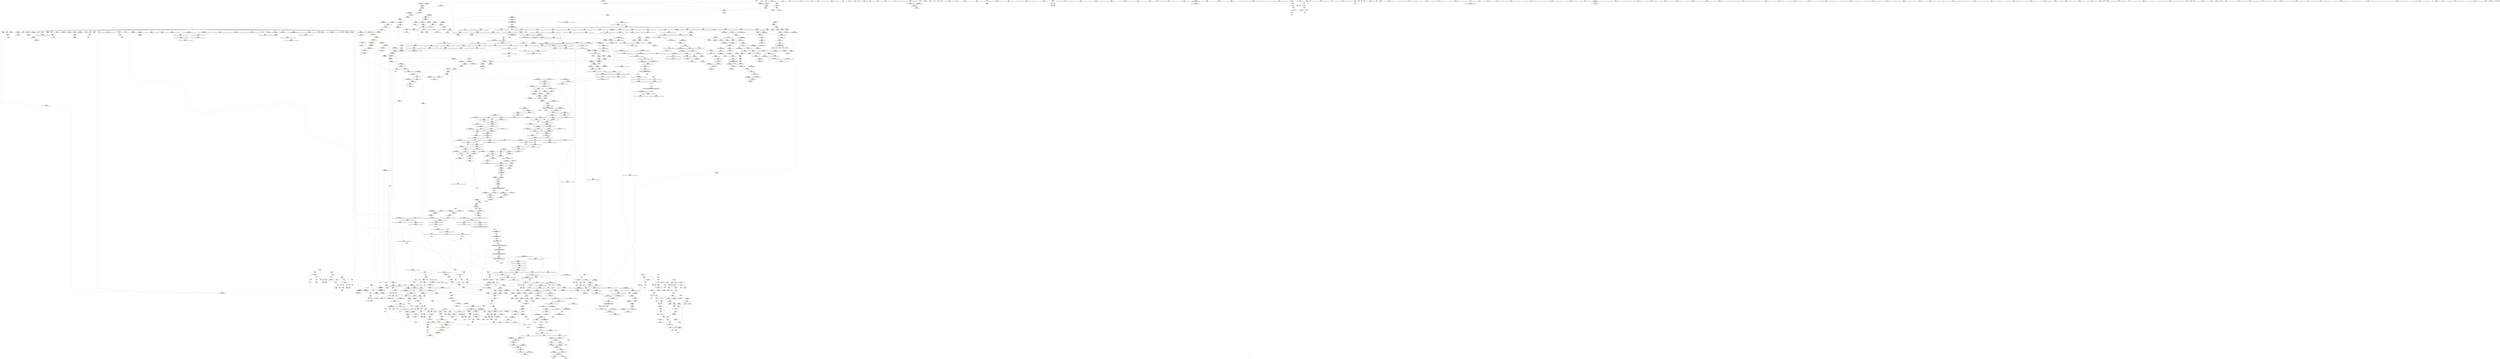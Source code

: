 digraph "SVFG" {
	label="SVFG";

	Node0x559103ef6a00 [shape=record,color=grey,label="{NodeID: 0\nNullPtr|{|<s37>108}}"];
	Node0x559103ef6a00 -> Node0x559103f7a7f0[style=solid];
	Node0x559103ef6a00 -> Node0x559103f7a8f0[style=solid];
	Node0x559103ef6a00 -> Node0x559103f7a9c0[style=solid];
	Node0x559103ef6a00 -> Node0x559103f7aa90[style=solid];
	Node0x559103ef6a00 -> Node0x559103f7ab60[style=solid];
	Node0x559103ef6a00 -> Node0x559103f7ac30[style=solid];
	Node0x559103ef6a00 -> Node0x559103f7ad00[style=solid];
	Node0x559103ef6a00 -> Node0x559103f7add0[style=solid];
	Node0x559103ef6a00 -> Node0x559103f7aea0[style=solid];
	Node0x559103ef6a00 -> Node0x559103f7af70[style=solid];
	Node0x559103ef6a00 -> Node0x559103f7b040[style=solid];
	Node0x559103ef6a00 -> Node0x559103f7b110[style=solid];
	Node0x559103ef6a00 -> Node0x559103f7b1e0[style=solid];
	Node0x559103ef6a00 -> Node0x559103f7b2b0[style=solid];
	Node0x559103ef6a00 -> Node0x559103f7b380[style=solid];
	Node0x559103ef6a00 -> Node0x559103f7b450[style=solid];
	Node0x559103ef6a00 -> Node0x559103f7b520[style=solid];
	Node0x559103ef6a00 -> Node0x559103f7b5f0[style=solid];
	Node0x559103ef6a00 -> Node0x559103f7b6c0[style=solid];
	Node0x559103ef6a00 -> Node0x559103f7b790[style=solid];
	Node0x559103ef6a00 -> Node0x559103f7b860[style=solid];
	Node0x559103ef6a00 -> Node0x559103f7b930[style=solid];
	Node0x559103ef6a00 -> Node0x559103f7ba00[style=solid];
	Node0x559103ef6a00 -> Node0x559103f7bad0[style=solid];
	Node0x559103ef6a00 -> Node0x559103f7bba0[style=solid];
	Node0x559103ef6a00 -> Node0x559103f7bc70[style=solid];
	Node0x559103ef6a00 -> Node0x559103f7bd40[style=solid];
	Node0x559103ef6a00 -> Node0x559103f7be10[style=solid];
	Node0x559103ef6a00 -> Node0x559103f7bee0[style=solid];
	Node0x559103ef6a00 -> Node0x559103f84f30[style=solid];
	Node0x559103ef6a00 -> Node0x559103fa80e0[style=solid];
	Node0x559103ef6a00 -> Node0x559103fa81b0[style=solid];
	Node0x559103ef6a00 -> Node0x559103fa8280[style=solid];
	Node0x559103ef6a00 -> Node0x559103faa090[style=solid];
	Node0x559103ef6a00 -> Node0x559103fc8030[style=solid];
	Node0x559103ef6a00 -> Node0x559103f9b0d0[style=solid];
	Node0x559103ef6a00 -> Node0x559103f9ced0[style=solid];
	Node0x559103ef6a00:s37 -> Node0x5591040c8e00[style=solid,color=red];
	Node0x559103f7fb30 [shape=record,color=red,label="{NodeID: 775\n1163\<--1162\n\<--_M_start34\n_ZNSt6vectorIiSaIiEE17_M_realloc_insertIJRKiEEEvN9__gnu_cxx17__normal_iteratorIPiS1_EEDpOT_\n}"];
	Node0x559103f7fb30 -> Node0x559103f73fb0[style=solid];
	Node0x559103f983d0 [shape=record,color=grey,label="{NodeID: 1550\n224 = Binary(223, 160, )\n}"];
	Node0x559103f983d0 -> Node0x559103f85ed0[style=solid];
	Node0x559103f76440 [shape=record,color=black,label="{NodeID: 443\n1708\<--1692\n\<--__first\n_ZSt4copyISt13move_iteratorIPiES1_ET0_T_S4_S3_\n}"];
	Node0x559103f76440 -> Node0x559103f8de40[style=solid];
	Node0x5591040bc230 [shape=record,color=black,label="{NodeID: 2325\n657 = PHI()\n}"];
	Node0x559103f6a300 [shape=record,color=green,label="{NodeID: 111\n707\<--708\n__b.addr\<--__b.addr_field_insensitive\n_ZSt3minIiERKT_S2_S2_\n}"];
	Node0x559103f6a300 -> Node0x559103f93fc0[style=solid];
	Node0x559103f6a300 -> Node0x559103f94090[style=solid];
	Node0x559103f6a300 -> Node0x559103fa7cd0[style=solid];
	Node0x559103f856b0 [shape=record,color=blue,label="{NodeID: 886\n19\<--160\nfound_shit\<--\n_Z3dfsv\n}"];
	Node0x559103f856b0 -> Node0x559104028850[style=dashed];
	Node0x559103f856b0 -> Node0x55910402bf50[style=dashed];
	Node0x559104020b50 [shape=record,color=black,label="{NodeID: 1661\nMR_28V_2 = PHI(MR_28V_3, MR_28V_1, )\npts\{220000 \}\n|{|<s1>22}}"];
	Node0x559104020b50 -> Node0x559103f870b0[style=dashed];
	Node0x559104020b50:s1 -> Node0x55910402e250[style=dashed,color=red];
	Node0x559103f8c030 [shape=record,color=purple,label="{NodeID: 554\n1381\<--1369\ncoerce.dive\<--agg.tmp\n_ZSt34__uninitialized_move_if_noexcept_aIPiS0_SaIiEET0_T_S3_S2_RT1_\n}"];
	Node0x559103f8c030 -> Node0x559103fab9c0[style=solid];
	Node0x5591040c5790 [shape=record,color=black,label="{NodeID: 2436\n1557 = PHI(1390, )\n0th arg _ZSt22__uninitialized_copy_aISt13move_iteratorIPiES1_iET0_T_S4_S3_RSaIT1_E }"];
	Node0x5591040c5790 -> Node0x559103facad0[style=solid];
	Node0x559103f6e860 [shape=record,color=green,label="{NodeID: 222\n1497\<--1498\n__i.addr\<--__i.addr_field_insensitive\n_ZN9__gnu_cxx17__normal_iteratorIPiSt6vectorIiSaIiEEEC2ERKS1_\n}"];
	Node0x559103f6e860 -> Node0x559103f81fc0[style=solid];
	Node0x559103f6e860 -> Node0x559103fac520[style=solid];
	Node0x559103faa980 [shape=record,color=blue,label="{NodeID: 997\n1202\<--1199\nthis.addr\<--this\n_ZNSt6vectorIiSaIiEE3endEv\n}"];
	Node0x559103faa980 -> Node0x559103f7fc00[style=dashed];
	Node0x559103f91a60 [shape=record,color=red,label="{NodeID: 665\n383\<--349\nexn\<--exn.slot\n_ZNSt6vectorIiSaIiEED2Ev\n|{<s0>21}}"];
	Node0x559103f91a60:s0 -> Node0x5591040c1120[style=solid,color=red];
	Node0x559103f7cc10 [shape=record,color=black,label="{NodeID: 333\n267\<--262\n\<--this1\n_ZNSt6vectorIiSaIiEE9push_backERKi\n}"];
	Node0x559103f7cc10 -> Node0x559103f88c30[style=solid];
	Node0x559103f7cc10 -> Node0x559103f88d00[style=solid];
	Node0x559103f12740 [shape=record,color=green,label="{NodeID: 1\n7\<--1\n__dso_handle\<--dummyObj\nGlob }"];
	Node0x559104040760 [shape=record,color=yellow,style=double,label="{NodeID: 1883\n316V_1 = ENCHI(MR_316V_0)\npts\{1251 \}\nFun[_ZSt3maxImERKT_S2_S2_]}"];
	Node0x559104040760 -> Node0x559103f81bb0[style=dashed];
	Node0x559103f7fc00 [shape=record,color=red,label="{NodeID: 776\n1205\<--1202\nthis1\<--this.addr\n_ZNSt6vectorIiSaIiEE3endEv\n}"];
	Node0x559103f7fc00 -> Node0x559103f74080[style=solid];
	Node0x559103f98550 [shape=record,color=grey,label="{NodeID: 1551\n543 = Binary(542, 544, )\n}"];
	Node0x559103f98550 -> Node0x559103f874c0[style=solid];
	Node0x559103f76510 [shape=record,color=black,label="{NodeID: 444\n1716\<--1694\n\<--__last\n_ZSt4copyISt13move_iteratorIPiES1_ET0_T_S4_S3_\n}"];
	Node0x559103f76510 -> Node0x559103f8dfe0[style=solid];
	Node0x5591040bc300 [shape=record,color=black,label="{NodeID: 2326\n663 = PHI()\n}"];
	Node0x559103f6a3d0 [shape=record,color=green,label="{NodeID: 112\n732\<--733\nthis.addr\<--this.addr_field_insensitive\n_ZNSt12_Vector_baseIiSaIiEEC2Ev\n}"];
	Node0x559103f6a3d0 -> Node0x559103f94300[style=solid];
	Node0x559103f6a3d0 -> Node0x559103fa7f40[style=solid];
	Node0x559103f85780 [shape=record,color=blue,label="{NodeID: 887\n109\<--160\ncleanup.dest.slot\<--\n_Z3dfsv\n}"];
	Node0x559103f85780 -> Node0x559103f90540[style=dashed];
	Node0x559103f85780 -> Node0x559104029250[style=dashed];
	Node0x559103f85780 -> Node0x55910402ce50[style=dashed];
	Node0x559104021050 [shape=record,color=black,label="{NodeID: 1662\nMR_30V_2 = PHI(MR_30V_3, MR_30V_1, )\npts\{240000 \}\n|{|<s1>22}}"];
	Node0x559104021050 -> Node0x559103f86fe0[style=dashed];
	Node0x559104021050:s1 -> Node0x55910402e750[style=dashed,color=red];
	Node0x559103f8c100 [shape=record,color=purple,label="{NodeID: 555\n1389\<--1369\ncoerce.dive4\<--agg.tmp\n_ZSt34__uninitialized_move_if_noexcept_aIPiS0_SaIiEET0_T_S3_S2_RT1_\n}"];
	Node0x559103f8c100 -> Node0x559103f811f0[style=solid];
	Node0x5591040c58a0 [shape=record,color=black,label="{NodeID: 2437\n1558 = PHI(1392, )\n1st arg _ZSt22__uninitialized_copy_aISt13move_iteratorIPiES1_iET0_T_S4_S3_RSaIT1_E }"];
	Node0x5591040c58a0 -> Node0x559103facba0[style=solid];
	Node0x559103f6e930 [shape=record,color=green,label="{NodeID: 223\n1510\<--1511\n__a.addr\<--__a.addr_field_insensitive\n_ZNSt16allocator_traitsISaIiEE8allocateERS0_m\n}"];
	Node0x559103f6e930 -> Node0x559103f82160[style=solid];
	Node0x559103f6e930 -> Node0x559103fac6c0[style=solid];
	Node0x559103faaa50 [shape=record,color=blue,label="{NodeID: 998\n1219\<--1216\nthis.addr\<--this\n_ZN9__gnu_cxx13new_allocatorIiE9constructIiJRKiEEEvPT_DpOT0_\n}"];
	Node0x559103faaa50 -> Node0x559103f7fda0[style=dashed];
	Node0x559103f91b30 [shape=record,color=red,label="{NodeID: 666\n358\<--357\n\<--_M_start\n_ZNSt6vectorIiSaIiEED2Ev\n|{<s0>18}}"];
	Node0x559103f91b30:s0 -> Node0x5591040c26e0[style=solid,color=red];
	Node0x559103f7cce0 [shape=record,color=black,label="{NodeID: 334\n273\<--262\n\<--this1\n_ZNSt6vectorIiSaIiEE9push_backERKi\n}"];
	Node0x559103f7cce0 -> Node0x559103f88dd0[style=solid];
	Node0x559103f46200 [shape=record,color=green,label="{NodeID: 2\n9\<--1\n\<--dummyObj\nCan only get source location for instruction, argument, global var or function.}"];
	Node0x559104040870 [shape=record,color=yellow,style=double,label="{NodeID: 1884\n322V_1 = ENCHI(MR_322V_0)\npts\{1257 \}\nFun[_ZSt3maxImERKT_S2_S2_]}"];
	Node0x559104040870 -> Node0x559103f81ae0[style=dashed];
	Node0x559103f7fcd0 [shape=record,color=red,label="{NodeID: 777\n1213\<--1212\n\<--coerce.dive\n_ZNSt6vectorIiSaIiEE3endEv\n}"];
	Node0x559103f7fcd0 -> Node0x559103f74150[style=solid];
	Node0x559103f986d0 [shape=record,color=grey,label="{NodeID: 1552\n214 = Binary(213, 160, )\n}"];
	Node0x559103f986d0 -> Node0x559103f85d30[style=solid];
	Node0x559103f765e0 [shape=record,color=black,label="{NodeID: 445\n1707\<--1698\n\<--agg.tmp\n_ZSt4copyISt13move_iteratorIPiES1_ET0_T_S4_S3_\n}"];
	Node0x559103f765e0 -> Node0x559103f8dd70[style=solid];
	Node0x5591040bc3d0 [shape=record,color=black,label="{NodeID: 2327\n666 = PHI()\n}"];
	Node0x559103f6eee0 [shape=record,color=green,label="{NodeID: 113\n738\<--739\n_ZNSt12_Vector_baseIiSaIiEE12_Vector_implC2Ev\<--_ZNSt12_Vector_baseIiSaIiEE12_Vector_implC2Ev_field_insensitive\n}"];
	Node0x559103f85850 [shape=record,color=blue,label="{NodeID: 888\n111\<--9\nq\<--\n_Z3dfsv\n}"];
	Node0x559103f85850 -> Node0x559103f90610[style=dashed];
	Node0x559103f85850 -> Node0x559103f906e0[style=dashed];
	Node0x559103f85850 -> Node0x559103f907b0[style=dashed];
	Node0x559103f85850 -> Node0x559103f85d30[style=dashed];
	Node0x559103f85850 -> Node0x559104029750[style=dashed];
	Node0x559103f85850 -> Node0x55910402d350[style=dashed];
	Node0x559103f8c1d0 [shape=record,color=purple,label="{NodeID: 556\n1385\<--1371\ncoerce.dive3\<--agg.tmp1\n_ZSt34__uninitialized_move_if_noexcept_aIPiS0_SaIiEET0_T_S3_S2_RT1_\n}"];
	Node0x559103f8c1d0 -> Node0x559103faba90[style=solid];
	Node0x5591040c59b0 [shape=record,color=black,label="{NodeID: 2438\n1559 = PHI(1387, )\n2nd arg _ZSt22__uninitialized_copy_aISt13move_iteratorIPiES1_iET0_T_S4_S3_RSaIT1_E }"];
	Node0x5591040c59b0 -> Node0x559103facc70[style=solid];
	Node0x559103f6ea00 [shape=record,color=green,label="{NodeID: 224\n1512\<--1513\n__n.addr\<--__n.addr_field_insensitive\n_ZNSt16allocator_traitsISaIiEE8allocateERS0_m\n}"];
	Node0x559103f6ea00 -> Node0x559103f82230[style=solid];
	Node0x559103f6ea00 -> Node0x559103fac790[style=solid];
	Node0x559103faab20 [shape=record,color=blue,label="{NodeID: 999\n1221\<--1217\n__p.addr\<--__p\n_ZN9__gnu_cxx13new_allocatorIiE9constructIiJRKiEEEvPT_DpOT0_\n}"];
	Node0x559103faab20 -> Node0x559103f7fe70[style=dashed];
	Node0x559103f91c00 [shape=record,color=red,label="{NodeID: 667\n362\<--361\n\<--_M_finish\n_ZNSt6vectorIiSaIiEED2Ev\n|{<s0>18}}"];
	Node0x559103f91c00:s0 -> Node0x5591040c2960[style=solid,color=red];
	Node0x559103f7cdb0 [shape=record,color=black,label="{NodeID: 335\n276\<--262\n\<--this1\n_ZNSt6vectorIiSaIiEE9push_backERKi\n}"];
	Node0x559103f7cdb0 -> Node0x559103f88ea0[style=solid];
	Node0x559103f7cdb0 -> Node0x559103f88f70[style=solid];
	Node0x559103f454d0 [shape=record,color=green,label="{NodeID: 3\n25\<--1\n.str\<--dummyObj\nGlob }"];
	Node0x559103f7fda0 [shape=record,color=red,label="{NodeID: 778\n1228\<--1219\nthis1\<--this.addr\n_ZN9__gnu_cxx13new_allocatorIiE9constructIiJRKiEEEvPT_DpOT0_\n}"];
	Node0x559103f98850 [shape=record,color=grey,label="{NodeID: 1553\n91 = Binary(88, 90, )\n}"];
	Node0x559103f98850 -> Node0x559103f851d0[style=solid];
	Node0x559103f766b0 [shape=record,color=black,label="{NodeID: 446\n1715\<--1700\n\<--agg.tmp3\n_ZSt4copyISt13move_iteratorIPiES1_ET0_T_S4_S3_\n}"];
	Node0x559103f766b0 -> Node0x559103f8df10[style=solid];
	Node0x5591040bc4d0 [shape=record,color=black,label="{NodeID: 2328\n1645 = PHI(1654, )\n}"];
	Node0x5591040bc4d0 -> Node0x559103f75f60[style=solid];
	Node0x559103f6efe0 [shape=record,color=green,label="{NodeID: 114\n744\<--745\n__cxa_begin_catch\<--__cxa_begin_catch_field_insensitive\n}"];
	Node0x559103f85920 [shape=record,color=blue,label="{NodeID: 889\n113\<--193\nid\<--\n_Z3dfsv\n}"];
	Node0x559103f85920 -> Node0x559103f90880[style=dashed];
	Node0x559103f85920 -> Node0x559103f90950[style=dashed];
	Node0x559103f85920 -> Node0x559103f85920[style=dashed];
	Node0x559103f85920 -> Node0x559104029c50[style=dashed];
	Node0x559103f85920 -> Node0x55910402d850[style=dashed];
	Node0x559103f8c2a0 [shape=record,color=purple,label="{NodeID: 557\n1391\<--1371\ncoerce.dive5\<--agg.tmp1\n_ZSt34__uninitialized_move_if_noexcept_aIPiS0_SaIiEET0_T_S3_S2_RT1_\n}"];
	Node0x559103f8c2a0 -> Node0x559103f812c0[style=solid];
	Node0x5591040c5ac0 [shape=record,color=black,label="{NodeID: 2439\n1560 = PHI(1388, )\n3rd arg _ZSt22__uninitialized_copy_aISt13move_iteratorIPiES1_iET0_T_S4_S3_RSaIT1_E }"];
	Node0x5591040c5ac0 -> Node0x559103facd40[style=solid];
	Node0x559103f6ead0 [shape=record,color=green,label="{NodeID: 225\n1520\<--1521\n_ZN9__gnu_cxx13new_allocatorIiE8allocateEmPKv\<--_ZN9__gnu_cxx13new_allocatorIiE8allocateEmPKv_field_insensitive\n}"];
	Node0x559103faabf0 [shape=record,color=blue,label="{NodeID: 1000\n1223\<--1218\n__args.addr\<--__args\n_ZN9__gnu_cxx13new_allocatorIiE9constructIiJRKiEEEvPT_DpOT0_\n}"];
	Node0x559103faabf0 -> Node0x559103f7ff40[style=dashed];
	Node0x559103f91cd0 [shape=record,color=red,label="{NodeID: 668\n413\<--390\n\<--mask.addr\n_Z5solvei\n}"];
	Node0x559103f91cd0 -> Node0x559103f977d0[style=solid];
	Node0x559103f7ce80 [shape=record,color=black,label="{NodeID: 336\n284\<--262\n\<--this1\n_ZNSt6vectorIiSaIiEE9push_backERKi\n}"];
	Node0x559103f7ce80 -> Node0x559103f89040[style=solid];
	Node0x559103f7ce80 -> Node0x559103f89110[style=solid];
	Node0x559103f45560 [shape=record,color=green,label="{NodeID: 4\n27\<--1\n.str.1\<--dummyObj\nGlob }"];
	Node0x559103f7fe70 [shape=record,color=red,label="{NodeID: 779\n1229\<--1221\n\<--__p.addr\n_ZN9__gnu_cxx13new_allocatorIiE9constructIiJRKiEEEvPT_DpOT0_\n}"];
	Node0x559103f7fe70 -> Node0x559103f74220[style=solid];
	Node0x559103f989d0 [shape=record,color=grey,label="{NodeID: 1554\n90 = Binary(89, 87, )\n}"];
	Node0x559103f989d0 -> Node0x559103f98850[style=solid];
	Node0x559103f76780 [shape=record,color=black,label="{NodeID: 447\n1688\<--1722\n_ZSt4copyISt13move_iteratorIPiES1_ET0_T_S4_S3__ret\<--call6\n_ZSt4copyISt13move_iteratorIPiES1_ET0_T_S4_S3_\n|{<s0>121}}"];
	Node0x559103f76780:s0 -> Node0x5591040bc700[style=solid,color=blue];
	Node0x5591040bc700 [shape=record,color=black,label="{NodeID: 2329\n1684 = PHI(1688, )\n}"];
	Node0x5591040bc700 -> Node0x559103f76370[style=solid];
	Node0x559103f6f0e0 [shape=record,color=green,label="{NodeID: 115\n747\<--748\n_ZSt9terminatev\<--_ZSt9terminatev_field_insensitive\n}"];
	Node0x559103f859f0 [shape=record,color=blue,label="{NodeID: 890\n197\<--160\narrayidx26\<--\n_Z3dfsv\n|{<s0>10}}"];
	Node0x559103f859f0:s0 -> Node0x55910402e250[style=dashed,color=red];
	Node0x559103f8c370 [shape=record,color=purple,label="{NodeID: 558\n1403\<--1402\n_M_current\<--this1\n_ZNK9__gnu_cxx17__normal_iteratorIPiSt6vectorIiSaIiEEE4baseEv\n}"];
	Node0x559103f8c370 -> Node0x559103f74be0[style=solid];
	Node0x5591040c5bd0 [shape=record,color=black,label="{NodeID: 2440\n1752 = PHI(1711, 1719, )\n0th arg _ZSt12__miter_baseIPiEDTcl12__miter_basecldtfp_4baseEEESt13move_iteratorIT_E }"];
	Node0x5591040c5bd0 -> Node0x559103fadff0[style=solid];
	Node0x559103f6ebd0 [shape=record,color=green,label="{NodeID: 226\n1527\<--1528\nthis.addr\<--this.addr_field_insensitive\n_ZN9__gnu_cxx13new_allocatorIiE8allocateEmPKv\n}"];
	Node0x559103f6ebd0 -> Node0x559103f82300[style=solid];
	Node0x559103f6ebd0 -> Node0x559103fac860[style=solid];
	Node0x559103faacc0 [shape=record,color=blue,label="{NodeID: 1001\n1231\<--1234\n\<--\n_ZN9__gnu_cxx13new_allocatorIiE9constructIiJRKiEEEvPT_DpOT0_\n|{<s0>62}}"];
	Node0x559103faacc0:s0 -> Node0x55910405b800[style=dashed,color=blue];
	Node0x559103f91da0 [shape=record,color=red,label="{NodeID: 669\n422\<--390\n\<--mask.addr\n_Z5solvei\n}"];
	Node0x559103f91da0 -> Node0x559103f97c50[style=solid];
	Node0x559103f7cf50 [shape=record,color=black,label="{NodeID: 337\n275\<--274\n\<--_M_impl3\n_ZNSt6vectorIiSaIiEE9push_backERKi\n|{<s0>14}}"];
	Node0x559103f7cf50:s0 -> Node0x5591040c0580[style=solid,color=red];
	Node0x559103f45810 [shape=record,color=green,label="{NodeID: 5\n29\<--1\nstdin\<--dummyObj\nGlob }"];
	Node0x559103f7ff40 [shape=record,color=red,label="{NodeID: 780\n1232\<--1223\n\<--__args.addr\n_ZN9__gnu_cxx13new_allocatorIiE9constructIiJRKiEEEvPT_DpOT0_\n|{<s0>87}}"];
	Node0x559103f7ff40:s0 -> Node0x5591040c4ac0[style=solid,color=red];
	Node0x559103f98b50 [shape=record,color=grey,label="{NodeID: 1555\n86 = Binary(85, 87, )\n|{<s0>3}}"];
	Node0x559103f98b50:s0 -> Node0x5591040c7720[style=solid,color=red];
	Node0x559103f76850 [shape=record,color=black,label="{NodeID: 448\n1726\<--1747\n_ZSt14__copy_move_a2ILb1EPiS0_ET1_T0_S2_S1__ret\<--call3\n_ZSt14__copy_move_a2ILb1EPiS0_ET1_T0_S2_S1_\n|{<s0>126}}"];
	Node0x559103f76850:s0 -> Node0x5591040bcac0[style=solid,color=blue];
	Node0x5591040bc840 [shape=record,color=black,label="{NodeID: 2330\n1712 = PHI(1751, )\n|{<s0>126}}"];
	Node0x5591040bc840:s0 -> Node0x5591040c4680[style=solid,color=red];
	Node0x559103f6f1e0 [shape=record,color=green,label="{NodeID: 116\n755\<--756\nthis.addr\<--this.addr_field_insensitive\n_ZNSt12_Vector_baseIiSaIiEE12_Vector_implC2Ev\n}"];
	Node0x559103f6f1e0 -> Node0x559103f943d0[style=solid];
	Node0x559103f6f1e0 -> Node0x559103fa8010[style=solid];
	Node0x559103f85ac0 [shape=record,color=blue,label="{NodeID: 891\n201\<--160\narrayidx28\<--\n_Z3dfsv\n|{<s0>10}}"];
	Node0x559103f85ac0:s0 -> Node0x55910402e750[style=dashed,color=red];
	Node0x559103f8c440 [shape=record,color=purple,label="{NodeID: 559\n1481\<--1480\n_M_impl\<--this1\n_ZNKSt12_Vector_baseIiSaIiEE19_M_get_Tp_allocatorEv\n}"];
	Node0x559103f8c440 -> Node0x559103f75190[style=solid];
	Node0x5591040c5d50 [shape=record,color=black,label="{NodeID: 2441\n1216 = PHI(995, )\n0th arg _ZN9__gnu_cxx13new_allocatorIiE9constructIiJRKiEEEvPT_DpOT0_ }"];
	Node0x5591040c5d50 -> Node0x559103faaa50[style=solid];
	Node0x559103f6eca0 [shape=record,color=green,label="{NodeID: 227\n1529\<--1530\n__n.addr\<--__n.addr_field_insensitive\n_ZN9__gnu_cxx13new_allocatorIiE8allocateEmPKv\n}"];
	Node0x559103f6eca0 -> Node0x559103f823d0[style=solid];
	Node0x559103f6eca0 -> Node0x559103f824a0[style=solid];
	Node0x559103f6eca0 -> Node0x559103fac930[style=solid];
	Node0x559103faad90 [shape=record,color=blue,label="{NodeID: 1002\n1239\<--1238\n__t.addr\<--__t\n_ZSt7forwardIRKiEOT_RNSt16remove_referenceIS2_E4typeE\n}"];
	Node0x559103faad90 -> Node0x559103f800e0[style=dashed];
	Node0x559104038400 [shape=record,color=yellow,style=double,label="{NodeID: 1777\n24V_1 = ENCHI(MR_24V_0)\npts\{1548 \}\nFun[_ZNSt20__uninitialized_copyILb1EE13__uninit_copyISt13move_iteratorIPiES3_EET0_T_S6_S5_]|{<s0>121}}"];
	Node0x559104038400:s0 -> Node0x559104034c40[style=dashed,color=red];
	Node0x559103f91e70 [shape=record,color=red,label="{NodeID: 670\n403\<--392\n\<--i\n_Z5solvei\n}"];
	Node0x559103f91e70 -> Node0x559103f9a7d0[style=solid];
	Node0x559103f7d020 [shape=record,color=black,label="{NodeID: 338\n314\<--313\n\<--this1\n_ZNKSt6vectorIiSaIiEE4sizeEv\n}"];
	Node0x559103f7d020 -> Node0x559103f892b0[style=solid];
	Node0x559103f7d020 -> Node0x559103f89380[style=solid];
	Node0x559103f458a0 [shape=record,color=green,label="{NodeID: 6\n30\<--1\n.str.2\<--dummyObj\nGlob }"];
	Node0x559103f80010 [shape=record,color=red,label="{NodeID: 781\n1234\<--1233\n\<--call\n_ZN9__gnu_cxx13new_allocatorIiE9constructIiJRKiEEEvPT_DpOT0_\n}"];
	Node0x559103f80010 -> Node0x559103faacc0[style=solid];
	Node0x559103f98cd0 [shape=record,color=grey,label="{NodeID: 1556\n554 = Binary(553, 160, )\n}"];
	Node0x559103f98cd0 -> Node0x559103fa6e30[style=solid];
	Node0x559103f76920 [shape=record,color=black,label="{NodeID: 449\n1751\<--1760\n_ZSt12__miter_baseIPiEDTcl12__miter_basecldtfp_4baseEEESt13move_iteratorIT_E_ret\<--call1\n_ZSt12__miter_baseIPiEDTcl12__miter_basecldtfp_4baseEEESt13move_iteratorIT_E\n|{<s0>123|<s1>125}}"];
	Node0x559103f76920:s0 -> Node0x5591040bc840[style=solid,color=blue];
	Node0x559103f76920:s1 -> Node0x5591040bc980[style=solid,color=blue];
	Node0x5591040bc980 [shape=record,color=black,label="{NodeID: 2331\n1720 = PHI(1751, )\n|{<s0>126}}"];
	Node0x5591040bc980:s0 -> Node0x5591040c4790[style=solid,color=red];
	Node0x559103f6f2b0 [shape=record,color=green,label="{NodeID: 117\n761\<--762\n_ZNSaIiEC2Ev\<--_ZNSaIiEC2Ev_field_insensitive\n}"];
	Node0x559103f85b90 [shape=record,color=blue,label="{NodeID: 892\n206\<--9\narrayidx31\<--\n_Z3dfsv\n}"];
	Node0x559103f85b90 -> Node0x559103f859f0[style=dashed];
	Node0x559103f85b90 -> Node0x55910402a650[style=dashed];
	Node0x559103f85b90 -> Node0x55910402e250[style=dashed];
	Node0x559103f8c510 [shape=record,color=purple,label="{NodeID: 560\n1502\<--1501\n_M_current\<--this1\n_ZN9__gnu_cxx17__normal_iteratorIPiSt6vectorIiSaIiEEEC2ERKS1_\n}"];
	Node0x559103f8c510 -> Node0x559103fac5f0[style=solid];
	Node0x5591040c5e60 [shape=record,color=black,label="{NodeID: 2442\n1217 = PHI(996, )\n1st arg _ZN9__gnu_cxx13new_allocatorIiE9constructIiJRKiEEEvPT_DpOT0_ }"];
	Node0x5591040c5e60 -> Node0x559103faab20[style=solid];
	Node0x559103f6ed70 [shape=record,color=green,label="{NodeID: 228\n1531\<--1532\n.addr\<--.addr_field_insensitive\n_ZN9__gnu_cxx13new_allocatorIiE8allocateEmPKv\n}"];
	Node0x559103f6ed70 -> Node0x559103faca00[style=solid];
	Node0x559103faae60 [shape=record,color=blue,label="{NodeID: 1003\n1248\<--1245\nthis.addr\<--this\n_ZNKSt6vectorIiSaIiEE12_M_check_lenEmPKc\n}"];
	Node0x559103faae60 -> Node0x559103f801b0[style=dashed];
	Node0x559103f91f40 [shape=record,color=red,label="{NodeID: 671\n415\<--392\n\<--i\n_Z5solvei\n}"];
	Node0x559103f91f40 -> Node0x559103f7d9e0[style=solid];
	Node0x559103f7d0f0 [shape=record,color=black,label="{NodeID: 339\n318\<--313\n\<--this1\n_ZNKSt6vectorIiSaIiEE4sizeEv\n}"];
	Node0x559103f7d0f0 -> Node0x559103f89450[style=solid];
	Node0x559103f7d0f0 -> Node0x559103f89520[style=solid];
	Node0x559103f45960 [shape=record,color=green,label="{NodeID: 7\n32\<--1\n.str.3\<--dummyObj\nGlob }"];
	Node0x559103f800e0 [shape=record,color=red,label="{NodeID: 782\n1242\<--1239\n\<--__t.addr\n_ZSt7forwardIRKiEOT_RNSt16remove_referenceIS2_E4typeE\n}"];
	Node0x559103f800e0 -> Node0x559103f743c0[style=solid];
	Node0x559103f98e50 [shape=record,color=grey,label="{NodeID: 1557\n569 = Binary(568, 160, )\n}"];
	Node0x559103f98e50 -> Node0x559103fa70a0[style=solid];
	Node0x559103f769f0 [shape=record,color=black,label="{NodeID: 450\n1764\<--1783\n_ZSt13__copy_move_aILb1EPiS0_ET1_T0_S2_S1__ret\<--call\n_ZSt13__copy_move_aILb1EPiS0_ET1_T0_S2_S1_\n|{<s0>130}}"];
	Node0x559103f769f0:s0 -> Node0x5591040bf8c0[style=solid,color=blue];
	Node0x5591040bcac0 [shape=record,color=black,label="{NodeID: 2332\n1722 = PHI(1726, )\n}"];
	Node0x5591040bcac0 -> Node0x559103f76780[style=solid];
	Node0x559103f6f3b0 [shape=record,color=green,label="{NodeID: 118\n772\<--773\nthis.addr\<--this.addr_field_insensitive\n_ZNSaIiEC2Ev\n}"];
	Node0x559103f6f3b0 -> Node0x559103f944a0[style=solid];
	Node0x559103f6f3b0 -> Node0x559103fa8350[style=solid];
	Node0x559103f85c60 [shape=record,color=blue,label="{NodeID: 893\n210\<--9\narrayidx33\<--\n_Z3dfsv\n}"];
	Node0x559103f85c60 -> Node0x559103f85ac0[style=dashed];
	Node0x559103f85c60 -> Node0x55910402ab50[style=dashed];
	Node0x559103f85c60 -> Node0x55910402e750[style=dashed];
	Node0x559104022e50 [shape=record,color=black,label="{NodeID: 1668\nMR_2V_3 = PHI(MR_2V_4, MR_2V_2, )\npts\{76 \}\n}"];
	Node0x559104022e50 -> Node0x559103f8f840[style=dashed];
	Node0x559103f8c5e0 [shape=record,color=purple,label="{NodeID: 561\n1573\<--1561\ncoerce.dive\<--__first\n_ZSt22__uninitialized_copy_aISt13move_iteratorIPiES1_iET0_T_S4_S3_RSaIT1_E\n}"];
	Node0x559103f8c5e0 -> Node0x559103facad0[style=solid];
	Node0x5591040c5f70 [shape=record,color=black,label="{NodeID: 2443\n1218 = PHI(998, )\n2nd arg _ZN9__gnu_cxx13new_allocatorIiE9constructIiJRKiEEEvPT_DpOT0_ }"];
	Node0x5591040c5f70 -> Node0x559103faabf0[style=solid];
	Node0x559103f77470 [shape=record,color=green,label="{NodeID: 229\n1542\<--1543\n_ZSt17__throw_bad_allocv\<--_ZSt17__throw_bad_allocv_field_insensitive\n}"];
	Node0x559103faaf30 [shape=record,color=blue,label="{NodeID: 1004\n1250\<--1246\n__n.addr\<--__n\n_ZNKSt6vectorIiSaIiEE12_M_check_lenEmPKc\n|{|<s2>93}}"];
	Node0x559103faaf30 -> Node0x559103f80280[style=dashed];
	Node0x559103faaf30 -> Node0x559103f80690[style=dashed];
	Node0x559103faaf30:s2 -> Node0x559104040760[style=dashed,color=red];
	Node0x559103f92010 [shape=record,color=red,label="{NodeID: 672\n432\<--392\n\<--i\n_Z5solvei\n}"];
	Node0x559103f92010 -> Node0x559103f97650[style=solid];
	Node0x559103f7d1c0 [shape=record,color=black,label="{NodeID: 340\n322\<--317\nsub.ptr.lhs.cast\<--\n_ZNKSt6vectorIiSaIiEE4sizeEv\n}"];
	Node0x559103f7d1c0 -> Node0x559103f99150[style=solid];
	Node0x559103f46330 [shape=record,color=green,label="{NodeID: 8\n34\<--1\nstdout\<--dummyObj\nGlob }"];
	Node0x559103f801b0 [shape=record,color=red,label="{NodeID: 783\n1261\<--1248\nthis1\<--this.addr\n_ZNKSt6vectorIiSaIiEE12_M_check_lenEmPKc\n|{<s0>88|<s1>89|<s2>91|<s3>92|<s4>94|<s5>95|<s6>96}}"];
	Node0x559103f801b0:s0 -> Node0x5591040c0a90[style=solid,color=red];
	Node0x559103f801b0:s1 -> Node0x5591040c38f0[style=solid,color=red];
	Node0x559103f801b0:s2 -> Node0x5591040c38f0[style=solid,color=red];
	Node0x559103f801b0:s3 -> Node0x5591040c38f0[style=solid,color=red];
	Node0x559103f801b0:s4 -> Node0x5591040c38f0[style=solid,color=red];
	Node0x559103f801b0:s5 -> Node0x5591040c0a90[style=solid,color=red];
	Node0x559103f801b0:s6 -> Node0x5591040c0a90[style=solid,color=red];
	Node0x559103f98fd0 [shape=record,color=grey,label="{NodeID: 1558\n325 = Binary(324, 326, )\n}"];
	Node0x559103f98fd0 -> Node0x559103f7d360[style=solid];
	Node0x559103f76ac0 [shape=record,color=black,label="{NodeID: 451\n1787\<--1792\n_ZSt12__niter_baseIPiET_S1__ret\<--\n_ZSt12__niter_baseIPiET_S1_\n|{<s0>127|<s1>128|<s2>129}}"];
	Node0x559103f76ac0:s0 -> Node0x5591040bcc00[style=solid,color=blue];
	Node0x559103f76ac0:s1 -> Node0x5591040bcd40[style=solid,color=blue];
	Node0x559103f76ac0:s2 -> Node0x5591040bf780[style=solid,color=blue];
	Node0x5591040bcc00 [shape=record,color=black,label="{NodeID: 2333\n1740 = PHI(1787, )\n|{<s0>130}}"];
	Node0x5591040bcc00:s0 -> Node0x5591040c66c0[style=solid,color=red];
	Node0x559103f6f480 [shape=record,color=green,label="{NodeID: 119\n778\<--779\n_ZN9__gnu_cxx13new_allocatorIiEC2Ev\<--_ZN9__gnu_cxx13new_allocatorIiEC2Ev_field_insensitive\n}"];
	Node0x559103f85d30 [shape=record,color=blue,label="{NodeID: 894\n111\<--214\nq\<--inc35\n_Z3dfsv\n}"];
	Node0x559103f85d30 -> Node0x559103f90610[style=dashed];
	Node0x559103f85d30 -> Node0x559103f906e0[style=dashed];
	Node0x559103f85d30 -> Node0x559103f907b0[style=dashed];
	Node0x559103f85d30 -> Node0x559103f85d30[style=dashed];
	Node0x559103f85d30 -> Node0x559104029750[style=dashed];
	Node0x559103f85d30 -> Node0x55910402d350[style=dashed];
	Node0x559104023350 [shape=record,color=black,label="{NodeID: 1669\nMR_363V_3 = PHI(MR_363V_4, MR_363V_2, )\npts\{1443 \}\n}"];
	Node0x559104023350 -> Node0x559103f816d0[style=dashed];
	Node0x559103f8c6b0 [shape=record,color=purple,label="{NodeID: 562\n1575\<--1563\ncoerce.dive1\<--__last\n_ZSt22__uninitialized_copy_aISt13move_iteratorIPiES1_iET0_T_S4_S3_RSaIT1_E\n}"];
	Node0x559103f8c6b0 -> Node0x559103facba0[style=solid];
	Node0x5591040c6080 [shape=record,color=black,label="{NodeID: 2444\n921 = PHI(901, )\n0th arg _ZNSt16allocator_traitsISaIiEE10deallocateERS0_Pim }"];
	Node0x5591040c6080 -> Node0x559103fa9120[style=solid];
	Node0x559103f77530 [shape=record,color=green,label="{NodeID: 230\n1547\<--1548\ncall2\<--call2_field_insensitive\n_ZN9__gnu_cxx13new_allocatorIiE8allocateEmPKv\n}"];
	Node0x559103f77530 -> Node0x559103f755a0[style=solid];
	Node0x559103fab000 [shape=record,color=blue,label="{NodeID: 1005\n1252\<--1247\n__s.addr\<--__s\n_ZNKSt6vectorIiSaIiEE12_M_check_lenEmPKc\n}"];
	Node0x559103fab000 -> Node0x559103f80350[style=dashed];
	Node0x559103f920e0 [shape=record,color=red,label="{NodeID: 673\n410\<--394\n\<--j\n_Z5solvei\n}"];
	Node0x559103f920e0 -> Node0x559103f9a950[style=solid];
	Node0x559103f7d290 [shape=record,color=black,label="{NodeID: 341\n323\<--321\nsub.ptr.rhs.cast\<--\n_ZNKSt6vectorIiSaIiEE4sizeEv\n}"];
	Node0x559103f7d290 -> Node0x559103f99150[style=solid];
	Node0x559103f463c0 [shape=record,color=green,label="{NodeID: 9\n35\<--1\n_ZSt3cin\<--dummyObj\nGlob }"];
	Node0x559103f80280 [shape=record,color=red,label="{NodeID: 784\n1267\<--1250\n\<--__n.addr\n_ZNKSt6vectorIiSaIiEE12_M_check_lenEmPKc\n}"];
	Node0x559103f80280 -> Node0x559103f9c8d0[style=solid];
	Node0x559103f99150 [shape=record,color=grey,label="{NodeID: 1559\n324 = Binary(322, 323, )\n}"];
	Node0x559103f99150 -> Node0x559103f98fd0[style=solid];
	Node0x559103f76b90 [shape=record,color=black,label="{NodeID: 452\n1811\<--1809\nsub.ptr.lhs.cast\<--\n_ZNSt11__copy_moveILb1ELb1ESt26random_access_iterator_tagE8__copy_mIiEEPT_PKS3_S6_S4_\n}"];
	Node0x559103f76b90 -> Node0x559103f97dd0[style=solid];
	Node0x5591040bcd40 [shape=record,color=black,label="{NodeID: 2334\n1744 = PHI(1787, )\n|{<s0>130}}"];
	Node0x5591040bcd40:s0 -> Node0x5591040c6800[style=solid,color=red];
	Node0x559103f6f580 [shape=record,color=green,label="{NodeID: 120\n783\<--784\nthis.addr\<--this.addr_field_insensitive\n_ZN9__gnu_cxx13new_allocatorIiEC2Ev\n}"];
	Node0x559103f6f580 -> Node0x559103f94570[style=solid];
	Node0x559103f6f580 -> Node0x559103fa8420[style=solid];
	Node0x559103f85e00 [shape=record,color=blue,label="{NodeID: 895\n109\<--9\ncleanup.dest.slot\<--\n_Z3dfsv\n}"];
	Node0x559103f85e00 -> Node0x559103f90540[style=dashed];
	Node0x559103f85e00 -> Node0x559104029250[style=dashed];
	Node0x559103f85e00 -> Node0x55910402ce50[style=dashed];
	Node0x559103f8c780 [shape=record,color=purple,label="{NodeID: 563\n1589\<--1569\ncoerce.dive3\<--agg.tmp\n_ZSt22__uninitialized_copy_aISt13move_iteratorIPiES1_iET0_T_S4_S3_RSaIT1_E\n}"];
	Node0x559103f8c780 -> Node0x559103f82640[style=solid];
	Node0x5591040c61c0 [shape=record,color=black,label="{NodeID: 2445\n922 = PHI(902, )\n1st arg _ZNSt16allocator_traitsISaIiEE10deallocateERS0_Pim }"];
	Node0x5591040c61c0 -> Node0x559103fa91f0[style=solid];
	Node0x559103f77600 [shape=record,color=green,label="{NodeID: 231\n1549\<--1550\n_Znwm\<--_Znwm_field_insensitive\n}"];
	Node0x559103fab0d0 [shape=record,color=blue,label="{NodeID: 1006\n1256\<--1276\nref.tmp\<--call4\n_ZNKSt6vectorIiSaIiEE12_M_check_lenEmPKc\n|{|<s1>93}}"];
	Node0x559103fab0d0 -> Node0x559103f80690[style=dashed];
	Node0x559103fab0d0:s1 -> Node0x559104040870[style=dashed,color=red];
	Node0x559103f921b0 [shape=record,color=red,label="{NodeID: 674\n418\<--394\n\<--j\n_Z5solvei\n}"];
	Node0x559103f921b0 -> Node0x559103f7dab0[style=solid];
	Node0x559103f7d360 [shape=record,color=black,label="{NodeID: 342\n308\<--325\n_ZNKSt6vectorIiSaIiEE4sizeEv_ret\<--sub.ptr.div\n_ZNKSt6vectorIiSaIiEE4sizeEv\n|{<s0>7|<s1>8|<s2>89|<s3>91|<s4>92|<s5>94}}"];
	Node0x559103f7d360:s0 -> Node0x5591040ba900[style=solid,color=blue];
	Node0x559103f7d360:s1 -> Node0x5591040baa40[style=solid,color=blue];
	Node0x559103f7d360:s2 -> Node0x5591040be380[style=solid,color=blue];
	Node0x559103f7d360:s3 -> Node0x5591040be4c0[style=solid,color=blue];
	Node0x559103f7d360:s4 -> Node0x5591040be600[style=solid,color=blue];
	Node0x559103f7d360:s5 -> Node0x5591040be880[style=solid,color=blue];
	Node0x559103f46480 [shape=record,color=green,label="{NodeID: 10\n36\<--1\n_ZSt4cerr\<--dummyObj\nGlob }"];
	Node0x559104034c40 [shape=record,color=yellow,style=double,label="{NodeID: 1892\n24V_1 = ENCHI(MR_24V_0)\npts\{1548 \}\nFun[_ZSt4copyISt13move_iteratorIPiES1_ET0_T_S4_S3_]|{<s0>126}}"];
	Node0x559104034c40:s0 -> Node0x5591040448c0[style=dashed,color=red];
	Node0x559103f80350 [shape=record,color=red,label="{NodeID: 785\n1270\<--1252\n\<--__s.addr\n_ZNKSt6vectorIiSaIiEE12_M_check_lenEmPKc\n}"];
	Node0x559103f992d0 [shape=record,color=grey,label="{NodeID: 1560\n598 = Binary(597, 160, )\n}"];
	Node0x559103f992d0 -> Node0x559103fa74b0[style=solid];
	Node0x559103f76c60 [shape=record,color=black,label="{NodeID: 453\n1812\<--1810\nsub.ptr.rhs.cast\<--\n_ZNSt11__copy_moveILb1ELb1ESt26random_access_iterator_tagE8__copy_mIiEEPT_PKS3_S6_S4_\n}"];
	Node0x559103f76c60 -> Node0x559103f97dd0[style=solid];
	Node0x5591040bce80 [shape=record,color=black,label="{NodeID: 2335\n998 = PHI(1237, )\n|{<s0>62}}"];
	Node0x5591040bce80:s0 -> Node0x5591040c5f70[style=solid,color=red];
	Node0x559103f6f650 [shape=record,color=green,label="{NodeID: 121\n792\<--793\n__first.addr\<--__first.addr_field_insensitive\n_ZSt8_DestroyIPiiEvT_S1_RSaIT0_E\n}"];
	Node0x559103f6f650 -> Node0x559103f94640[style=solid];
	Node0x559103f6f650 -> Node0x559103fa84f0[style=solid];
	Node0x559103f85ed0 [shape=record,color=blue,label="{NodeID: 896\n99\<--224\ni\<--inc38\n_Z3dfsv\n}"];
	Node0x559103f85ed0 -> Node0x55910402c450[style=dashed];
	Node0x559103f8c850 [shape=record,color=purple,label="{NodeID: 564\n1591\<--1571\ncoerce.dive4\<--agg.tmp2\n_ZSt22__uninitialized_copy_aISt13move_iteratorIPiES1_iET0_T_S4_S3_RSaIT1_E\n}"];
	Node0x559103f8c850 -> Node0x559103f82710[style=solid];
	Node0x5591040c6300 [shape=record,color=black,label="{NodeID: 2446\n923 = PHI(903, )\n2nd arg _ZNSt16allocator_traitsISaIiEE10deallocateERS0_Pim }"];
	Node0x5591040c6300 -> Node0x559103fa92c0[style=solid];
	Node0x559103f77700 [shape=record,color=green,label="{NodeID: 232\n1561\<--1562\n__first\<--__first_field_insensitive\n_ZSt22__uninitialized_copy_aISt13move_iteratorIPiES1_iET0_T_S4_S3_RSaIT1_E\n}"];
	Node0x559103f77700 -> Node0x559103f75740[style=solid];
	Node0x559103f77700 -> Node0x559103f8c5e0[style=solid];
	Node0x559103fab1a0 [shape=record,color=blue,label="{NodeID: 1007\n1254\<--1282\n__len\<--add\n_ZNKSt6vectorIiSaIiEE12_M_check_lenEmPKc\n}"];
	Node0x559103fab1a0 -> Node0x559103f80420[style=dashed];
	Node0x559103fab1a0 -> Node0x559103f804f0[style=dashed];
	Node0x559103fab1a0 -> Node0x559103f805c0[style=dashed];
	Node0x559103f92280 [shape=record,color=red,label="{NodeID: 675\n426\<--394\n\<--j\n_Z5solvei\n}"];
	Node0x559103f92280 -> Node0x559103f97f50[style=solid];
	Node0x559103f7d430 [shape=record,color=black,label="{NodeID: 343\n338\<--337\n\<--this1\n_ZNSt6vectorIiSaIiEEixEm\n}"];
	Node0x559103f7d430 -> Node0x559103f895f0[style=solid];
	Node0x559103f7d430 -> Node0x559103f896c0[style=solid];
	Node0x559103f46580 [shape=record,color=green,label="{NodeID: 11\n37\<--1\n_ZSt4cout\<--dummyObj\nGlob }"];
	Node0x559103f80420 [shape=record,color=red,label="{NodeID: 786\n1284\<--1254\n\<--__len\n_ZNKSt6vectorIiSaIiEE12_M_check_lenEmPKc\n}"];
	Node0x559103f80420 -> Node0x559103f9cd50[style=solid];
	Node0x559103f99450 [shape=record,color=grey,label="{NodeID: 1561\n594 = Binary(586, 593, )\n}"];
	Node0x559103f99450 -> Node0x559103fa73e0[style=solid];
	Node0x559103f76d30 [shape=record,color=black,label="{NodeID: 454\n1820\<--1819\n\<--\n_ZNSt11__copy_moveILb1ELb1ESt26random_access_iterator_tagE8__copy_mIiEEPT_PKS3_S6_S4_\n}"];
	Node0x559103f76d30 -> Node0x559103f8e180[style=solid];
	Node0x5591040bcfc0 [shape=record,color=black,label="{NodeID: 2336\n1035 = PHI(1244, )\n}"];
	Node0x5591040bcfc0 -> Node0x559103fa9c80[style=solid];
	Node0x559103f6f720 [shape=record,color=green,label="{NodeID: 122\n794\<--795\n__last.addr\<--__last.addr_field_insensitive\n_ZSt8_DestroyIPiiEvT_S1_RSaIT0_E\n}"];
	Node0x559103f6f720 -> Node0x559103f94710[style=solid];
	Node0x559103f6f720 -> Node0x559103fa85c0[style=solid];
	Node0x559103f85fa0 [shape=record,color=blue,label="{NodeID: 897\n236\<--235\nthis.addr\<--this\n_ZNSt6vectorIiSaIiEEC2Ev\n}"];
	Node0x559103f85fa0 -> Node0x559103f90d60[style=dashed];
	Node0x559103f8c920 [shape=record,color=purple,label="{NodeID: 565\n1886\<--1579\noffset_0\<--\n}"];
	Node0x559103f8c920 -> Node0x559103face10[style=solid];
	Node0x5591040c6440 [shape=record,color=black,label="{NodeID: 2447\n1465 = PHI(1430, )\n0th arg _ZNSt16allocator_traitsISaIiEE8max_sizeERKS0_ }"];
	Node0x5591040c6440 -> Node0x559103fac1e0[style=solid];
	Node0x559103f777d0 [shape=record,color=green,label="{NodeID: 233\n1563\<--1564\n__last\<--__last_field_insensitive\n_ZSt22__uninitialized_copy_aISt13move_iteratorIPiES1_iET0_T_S4_S3_RSaIT1_E\n}"];
	Node0x559103f777d0 -> Node0x559103f75810[style=solid];
	Node0x559103f777d0 -> Node0x559103f8c6b0[style=solid];
	Node0x559103fab270 [shape=record,color=blue,label="{NodeID: 1008\n1301\<--1299\n__lhs.addr\<--__lhs\n_ZN9__gnu_cxxmiIPiSt6vectorIiSaIiEEEENS_17__normal_iteratorIT_T0_E15difference_typeERKS8_SB_\n}"];
	Node0x559103fab270 -> Node0x559103f80760[style=dashed];
	Node0x559103f92350 [shape=record,color=red,label="{NodeID: 676\n439\<--396\n\<--i10\n_Z5solvei\n}"];
	Node0x559103f92350 -> Node0x559103f9add0[style=solid];
	Node0x559103f7d500 [shape=record,color=black,label="{NodeID: 344\n328\<--343\n_ZNSt6vectorIiSaIiEEixEm_ret\<--add.ptr\n_ZNSt6vectorIiSaIiEEixEm\n|{<s0>9}}"];
	Node0x559103f7d500:s0 -> Node0x5591040bab80[style=solid,color=blue];
	Node0x559103f46680 [shape=record,color=green,label="{NodeID: 12\n38\<--1\n.str.4\<--dummyObj\nGlob }"];
	Node0x559103f804f0 [shape=record,color=red,label="{NodeID: 787\n1288\<--1254\n\<--__len\n_ZNKSt6vectorIiSaIiEE12_M_check_lenEmPKc\n}"];
	Node0x559103f804f0 -> Node0x559103f9d050[style=solid];
	Node0x559103f995d0 [shape=record,color=grey,label="{NodeID: 1562\n586 = Binary(585, 87, )\n}"];
	Node0x559103f995d0 -> Node0x559103f99450[style=solid];
	Node0x559103f76e00 [shape=record,color=black,label="{NodeID: 455\n1822\<--1821\n\<--\n_ZNSt11__copy_moveILb1ELb1ESt26random_access_iterator_tagE8__copy_mIiEEPT_PKS3_S6_S4_\n}"];
	Node0x559103f76e00 -> Node0x559103f8e250[style=solid];
	Node0x5591040bd100 [shape=record,color=black,label="{NodeID: 2337\n1040 = PHI(1318, )\n}"];
	Node0x5591040bd100 -> Node0x559103fa9d50[style=solid];
	Node0x559103f6f7f0 [shape=record,color=green,label="{NodeID: 123\n796\<--797\n.addr\<--.addr_field_insensitive\n_ZSt8_DestroyIPiiEvT_S1_RSaIT0_E\n}"];
	Node0x559103f6f7f0 -> Node0x559103fa8690[style=solid];
	Node0x559103f86070 [shape=record,color=blue,label="{NodeID: 898\n254\<--252\nthis.addr\<--this\n_ZNSt6vectorIiSaIiEE9push_backERKi\n}"];
	Node0x559103f86070 -> Node0x559103f90e30[style=dashed];
	Node0x559103f8c9f0 [shape=record,color=purple,label="{NodeID: 566\n1887\<--1580\noffset_0\<--\n}"];
	Node0x559103f8c9f0 -> Node0x559103f841e0[style=solid];
	Node0x5591040c6580 [shape=record,color=black,label="{NodeID: 2448\n782 = PHI(776, )\n0th arg _ZN9__gnu_cxx13new_allocatorIiEC2Ev }"];
	Node0x5591040c6580 -> Node0x559103fa8420[style=solid];
	Node0x559103f778a0 [shape=record,color=green,label="{NodeID: 234\n1565\<--1566\n__result.addr\<--__result.addr_field_insensitive\n_ZSt22__uninitialized_copy_aISt13move_iteratorIPiES1_iET0_T_S4_S3_RSaIT1_E\n}"];
	Node0x559103f778a0 -> Node0x559103f82570[style=solid];
	Node0x559103f778a0 -> Node0x559103facc70[style=solid];
	Node0x559103fab340 [shape=record,color=blue,label="{NodeID: 1009\n1303\<--1300\n__rhs.addr\<--__rhs\n_ZN9__gnu_cxxmiIPiSt6vectorIiSaIiEEEENS_17__normal_iteratorIT_T0_E15difference_typeERKS8_SB_\n}"];
	Node0x559103fab340 -> Node0x559103f80830[style=dashed];
	Node0x559103f92420 [shape=record,color=red,label="{NodeID: 677\n443\<--396\n\<--i10\n_Z5solvei\n}"];
	Node0x559103f92420 -> Node0x559103f7db80[style=solid];
	Node0x559103f7d5d0 [shape=record,color=black,label="{NodeID: 345\n355\<--354\n\<--this1\n_ZNSt6vectorIiSaIiEED2Ev\n}"];
	Node0x559103f7d5d0 -> Node0x559103f89790[style=solid];
	Node0x559103f7d5d0 -> Node0x559103f89860[style=solid];
	Node0x559103f46780 [shape=record,color=green,label="{NodeID: 13\n40\<--1\n.str.5\<--dummyObj\nGlob }"];
	Node0x559103f805c0 [shape=record,color=red,label="{NodeID: 788\n1294\<--1254\n\<--__len\n_ZNKSt6vectorIiSaIiEE12_M_check_lenEmPKc\n}"];
	Node0x559103f805c0 -> Node0x559103fc81c0[style=solid];
	Node0x559103f99750 [shape=record,color=grey,label="{NodeID: 1563\n614 = Binary(160, 613, )\n}"];
	Node0x559103f99750 -> Node0x559103f9c5d0[style=solid];
	Node0x559103f76ed0 [shape=record,color=black,label="{NodeID: 456\n1794\<--1831\n_ZNSt11__copy_moveILb1ELb1ESt26random_access_iterator_tagE8__copy_mIiEEPT_PKS3_S6_S4__ret\<--add.ptr\n_ZNSt11__copy_moveILb1ELb1ESt26random_access_iterator_tagE8__copy_mIiEEPT_PKS3_S6_S4_\n|{<s0>133}}"];
	Node0x559103f76ed0:s0 -> Node0x5591040bfc80[style=solid,color=blue];
	Node0x5591040bd240 [shape=record,color=black,label="{NodeID: 2338\n1045 = PHI(1298, )\n}"];
	Node0x5591040bd240 -> Node0x559103fa9e20[style=solid];
	Node0x559103f6f8c0 [shape=record,color=green,label="{NodeID: 124\n804\<--805\n_ZSt8_DestroyIPiEvT_S1_\<--_ZSt8_DestroyIPiEvT_S1__field_insensitive\n}"];
	Node0x559103f86140 [shape=record,color=blue,label="{NodeID: 899\n256\<--253\n__x.addr\<--__x\n_ZNSt6vectorIiSaIiEE9push_backERKi\n}"];
	Node0x559103f86140 -> Node0x559103f90f00[style=dashed];
	Node0x559103f86140 -> Node0x559103f90fd0[style=dashed];
	Node0x559103f8cac0 [shape=record,color=purple,label="{NodeID: 567\n1889\<--1585\noffset_0\<--\n}"];
	Node0x559103f8cac0 -> Node0x559103facee0[style=solid];
	Node0x5591040c66c0 [shape=record,color=black,label="{NodeID: 2449\n1765 = PHI(1740, )\n0th arg _ZSt13__copy_move_aILb1EPiS0_ET1_T0_S2_S1_ }"];
	Node0x5591040c66c0 -> Node0x559103fae0c0[style=solid];
	Node0x559103f77970 [shape=record,color=green,label="{NodeID: 235\n1567\<--1568\n.addr\<--.addr_field_insensitive\n_ZSt22__uninitialized_copy_aISt13move_iteratorIPiES1_iET0_T_S4_S3_RSaIT1_E\n}"];
	Node0x559103f77970 -> Node0x559103facd40[style=solid];
	Node0x559103fab410 [shape=record,color=blue,label="{NodeID: 1010\n1322\<--1319\nthis.addr\<--this\n_ZNSt6vectorIiSaIiEE5beginEv\n}"];
	Node0x559103fab410 -> Node0x559103f80aa0[style=dashed];
	Node0x559103f924f0 [shape=record,color=red,label="{NodeID: 678\n447\<--396\n\<--i10\n_Z5solvei\n}"];
	Node0x559103f924f0 -> Node0x559103f7dc50[style=solid];
	Node0x559103f7d6a0 [shape=record,color=black,label="{NodeID: 346\n359\<--354\n\<--this1\n_ZNSt6vectorIiSaIiEED2Ev\n}"];
	Node0x559103f7d6a0 -> Node0x559103f89930[style=solid];
	Node0x559103f7d6a0 -> Node0x559103f89a00[style=solid];
	Node0x559103f46880 [shape=record,color=green,label="{NodeID: 14\n42\<--1\n.str.6\<--dummyObj\nGlob }"];
	Node0x559103f80690 [shape=record,color=red,label="{NodeID: 789\n1281\<--1278\n\<--call5\n_ZNKSt6vectorIiSaIiEE12_M_check_lenEmPKc\n}"];
	Node0x559103f80690 -> Node0x559103f9a4d0[style=solid];
	Node0x559103f998d0 [shape=record,color=grey,label="{NodeID: 1564\n619 = Binary(617, 618, )\n}"];
	Node0x559103f998d0 -> Node0x559103f9c750[style=solid];
	Node0x559103f76fa0 [shape=record,color=black,label="{NodeID: 457\n1838\<--1843\n_ZSt12__miter_baseIPiET_S1__ret\<--\n_ZSt12__miter_baseIPiET_S1_\n|{<s0>132}}"];
	Node0x559103f76fa0:s0 -> Node0x5591040bfb40[style=solid,color=blue];
	Node0x5591040bd380 [shape=record,color=black,label="{NodeID: 2339\n1051 = PHI(1333, )\n}"];
	Node0x5591040bd380 -> Node0x559103fa9ef0[style=solid];
	Node0x559103f6f9c0 [shape=record,color=green,label="{NodeID: 125\n809\<--810\nthis.addr\<--this.addr_field_insensitive\n_ZNSt12_Vector_baseIiSaIiEE19_M_get_Tp_allocatorEv\n}"];
	Node0x559103f6f9c0 -> Node0x559103f947e0[style=solid];
	Node0x559103f6f9c0 -> Node0x559103fa8760[style=solid];
	Node0x559103f86210 [shape=record,color=blue,label="{NodeID: 900\n286\<--288\n_M_finish7\<--incdec.ptr\n_ZNSt6vectorIiSaIiEE9push_backERKi\n}"];
	Node0x559103f86210 -> Node0x559104019790[style=dashed];
	Node0x559103f8cb90 [shape=record,color=purple,label="{NodeID: 568\n1890\<--1586\noffset_0\<--\n}"];
	Node0x559103f8cb90 -> Node0x559103f842b0[style=solid];
	Node0x5591040c6800 [shape=record,color=black,label="{NodeID: 2450\n1766 = PHI(1744, )\n1st arg _ZSt13__copy_move_aILb1EPiS0_ET1_T0_S2_S1_ }"];
	Node0x5591040c6800 -> Node0x559103fae190[style=solid];
	Node0x559103f77a40 [shape=record,color=green,label="{NodeID: 236\n1569\<--1570\nagg.tmp\<--agg.tmp_field_insensitive\n_ZSt22__uninitialized_copy_aISt13move_iteratorIPiES1_iET0_T_S4_S3_RSaIT1_E\n}"];
	Node0x559103f77a40 -> Node0x559103f758e0[style=solid];
	Node0x559103f77a40 -> Node0x559103f8c780[style=solid];
	Node0x559103fab4e0 [shape=record,color=blue,label="{NodeID: 1011\n1336\<--1334\nthis.addr\<--this\n_ZNSt12_Vector_baseIiSaIiEE11_M_allocateEm\n}"];
	Node0x559103fab4e0 -> Node0x559103f80c40[style=dashed];
	Node0x55910400eb10 [shape=record,color=yellow,style=double,label="{NodeID: 1786\n302V_1 = ENCHI(MR_302V_0)\npts\{1020000 1020001 \}\nFun[_ZN9__gnu_cxx17__normal_iteratorIPiSt6vectorIiSaIiEEEC2ERKS1_]}"];
	Node0x55910400eb10 -> Node0x559103f82090[style=dashed];
	Node0x559103f925c0 [shape=record,color=red,label="{NodeID: 679\n452\<--396\n\<--i10\n_Z5solvei\n}"];
	Node0x559103f925c0 -> Node0x559103f980d0[style=solid];
	Node0x559103f7d770 [shape=record,color=black,label="{NodeID: 347\n363\<--354\n\<--this1\n_ZNSt6vectorIiSaIiEED2Ev\n|{<s0>17}}"];
	Node0x559103f7d770:s0 -> Node0x5591040c4df0[style=solid,color=red];
	Node0x559103f46980 [shape=record,color=green,label="{NodeID: 15\n45\<--1\n\<--dummyObj\nCan only get source location for instruction, argument, global var or function.}"];
	Node0x559103f80760 [shape=record,color=red,label="{NodeID: 790\n1307\<--1301\n\<--__lhs.addr\n_ZN9__gnu_cxxmiIPiSt6vectorIiSaIiEEEENS_17__normal_iteratorIT_T0_E15difference_typeERKS8_SB_\n|{<s0>97}}"];
	Node0x559103f80760:s0 -> Node0x5591040c5180[style=solid,color=red];
	Node0x559103f99a50 [shape=record,color=grey,label="{NodeID: 1565\n603 = Binary(602, 160, )\n}"];
	Node0x559103f99a50 -> Node0x559103fa7580[style=solid];
	Node0x559103f77070 [shape=record,color=black,label="{NodeID: 458\n1845\<--1852\n_ZNKSt13move_iteratorIPiE4baseEv_ret\<--\n_ZNKSt13move_iteratorIPiE4baseEv\n|{<s0>131}}"];
	Node0x559103f77070:s0 -> Node0x5591040bfa00[style=solid,color=blue];
	Node0x5591040bd4c0 [shape=record,color=black,label="{NodeID: 2340\n1064 = PHI(1237, )\n|{<s0>68}}"];
	Node0x5591040bd4c0:s0 -> Node0x5591040c0910[style=solid,color=red];
	Node0x559103f6fa90 [shape=record,color=green,label="{NodeID: 126\n818\<--819\nthis.addr\<--this.addr_field_insensitive\n_ZNSt12_Vector_baseIiSaIiEED2Ev\n}"];
	Node0x559103f6fa90 -> Node0x559103f948b0[style=solid];
	Node0x559103f6fa90 -> Node0x559103fa8830[style=solid];
	Node0x559103f862e0 [shape=record,color=blue,label="{NodeID: 901\n294\<--291\ncoerce.dive\<--call\n_ZNSt6vectorIiSaIiEE9push_backERKi\n}"];
	Node0x559103f862e0 -> Node0x559103f913e0[style=dashed];
	Node0x559103f862e0 -> Node0x55910401a190[style=dashed];
	Node0x559103f8cc60 [shape=record,color=purple,label="{NodeID: 569\n1608\<--1599\ncoerce.dive\<--retval\n_ZSt32__make_move_if_noexcept_iteratorIiSt13move_iteratorIPiEET0_PT_\n}"];
	Node0x559103f8cc60 -> Node0x559103f828b0[style=solid];
	Node0x5591040c6940 [shape=record,color=black,label="{NodeID: 2451\n1767 = PHI(1746, )\n2nd arg _ZSt13__copy_move_aILb1EPiS0_ET1_T0_S2_S1_ }"];
	Node0x5591040c6940 -> Node0x559103fae260[style=solid];
	Node0x559103f77b10 [shape=record,color=green,label="{NodeID: 237\n1571\<--1572\nagg.tmp2\<--agg.tmp2_field_insensitive\n_ZSt22__uninitialized_copy_aISt13move_iteratorIPiES1_iET0_T_S4_S3_RSaIT1_E\n}"];
	Node0x559103f77b10 -> Node0x559103f759b0[style=solid];
	Node0x559103f77b10 -> Node0x559103f8c850[style=solid];
	Node0x559103fab5b0 [shape=record,color=blue,label="{NodeID: 1012\n1338\<--1335\n__n.addr\<--__n\n_ZNSt12_Vector_baseIiSaIiEE11_M_allocateEm\n}"];
	Node0x559103fab5b0 -> Node0x559103f80d10[style=dashed];
	Node0x559103fab5b0 -> Node0x559103f80de0[style=dashed];
	Node0x559103f92690 [shape=record,color=red,label="{NodeID: 680\n520\<--464\n\<--i\nmain\n}"];
	Node0x559103f92690 -> Node0x559103f9c150[style=solid];
	Node0x559103f7d840 [shape=record,color=black,label="{NodeID: 348\n370\<--354\n\<--this1\n_ZNSt6vectorIiSaIiEED2Ev\n|{<s0>19}}"];
	Node0x559103f7d840:s0 -> Node0x5591040bfdc0[style=solid,color=red];
	Node0x559103f46a80 [shape=record,color=green,label="{NodeID: 16\n87\<--1\n\<--dummyObj\nCan only get source location for instruction, argument, global var or function.}"];
	Node0x559103f80830 [shape=record,color=red,label="{NodeID: 791\n1310\<--1303\n\<--__rhs.addr\n_ZN9__gnu_cxxmiIPiSt6vectorIiSaIiEEEENS_17__normal_iteratorIT_T0_E15difference_typeERKS8_SB_\n|{<s0>98}}"];
	Node0x559103f80830:s0 -> Node0x5591040c5180[style=solid,color=red];
	Node0x559103f99bd0 [shape=record,color=grey,label="{NodeID: 1566\n613 = Binary(611, 612, )\n}"];
	Node0x559103f99bd0 -> Node0x559103f99750[style=solid];
	Node0x559103f77140 [shape=record,color=purple,label="{NodeID: 459\n55\<--4\n\<--_ZStL8__ioinit\n__cxx_global_var_init\n}"];
	Node0x5591040bd600 [shape=record,color=black,label="{NodeID: 2341\n1071 = PHI(1397, )\n}"];
	Node0x5591040bd600 -> Node0x559103f7f580[style=solid];
	Node0x559103f6fb60 [shape=record,color=green,label="{NodeID: 127\n820\<--821\nexn.slot\<--exn.slot_field_insensitive\n_ZNSt12_Vector_baseIiSaIiEED2Ev\n}"];
	Node0x559103f6fb60 -> Node0x559103f94980[style=solid];
	Node0x559103f6fb60 -> Node0x559103fa8900[style=solid];
	Node0x559103f863b0 [shape=record,color=blue,label="{NodeID: 902\n310\<--309\nthis.addr\<--this\n_ZNKSt6vectorIiSaIiEE4sizeEv\n}"];
	Node0x559103f863b0 -> Node0x559103f914b0[style=dashed];
	Node0x559103f8cd30 [shape=record,color=purple,label="{NodeID: 570\n1627\<--1615\ncoerce.dive\<--__first\n_ZSt18uninitialized_copyISt13move_iteratorIPiES1_ET0_T_S4_S3_\n}"];
	Node0x559103f8cd30 -> Node0x559103fad080[style=solid];
	Node0x5591040c6a80 [shape=record,color=black,label="{NodeID: 2452\n1795 = PHI(1780, )\n0th arg _ZNSt11__copy_moveILb1ELb1ESt26random_access_iterator_tagE8__copy_mIiEEPT_PKS3_S6_S4_ }"];
	Node0x5591040c6a80 -> Node0x559103fae4d0[style=solid];
	Node0x559103f77be0 [shape=record,color=green,label="{NodeID: 238\n1583\<--1584\nllvm.memcpy.p0i8.p0i8.i64\<--llvm.memcpy.p0i8.p0i8.i64_field_insensitive\n}"];
	Node0x559103fab680 [shape=record,color=blue,label="{NodeID: 1013\n1361\<--1357\n__first.addr\<--__first\n_ZSt34__uninitialized_move_if_noexcept_aIPiS0_SaIiEET0_T_S3_S2_RT1_\n}"];
	Node0x559103fab680 -> Node0x559103f80eb0[style=dashed];
	Node0x559103f92760 [shape=record,color=red,label="{NodeID: 681\n545\<--464\n\<--i\nmain\n}"];
	Node0x559103f92760 -> Node0x559103f7e130[style=solid];
	Node0x559103f7d910 [shape=record,color=black,label="{NodeID: 349\n380\<--354\n\<--this1\n_ZNSt6vectorIiSaIiEED2Ev\n|{<s0>20}}"];
	Node0x559103f7d910:s0 -> Node0x5591040bfdc0[style=solid,color=red];
	Node0x559103f46b80 [shape=record,color=green,label="{NodeID: 17\n160\<--1\n\<--dummyObj\nCan only get source location for instruction, argument, global var or function.}"];
	Node0x559103f80900 [shape=record,color=red,label="{NodeID: 792\n1309\<--1308\n\<--call\n_ZN9__gnu_cxxmiIPiSt6vectorIiSaIiEEEENS_17__normal_iteratorIT_T0_E15difference_typeERKS8_SB_\n}"];
	Node0x559103f80900 -> Node0x559103f74560[style=solid];
	Node0x559103f99d50 [shape=record,color=grey,label="{NodeID: 1567\n1316 = Binary(1315, 326, )\n}"];
	Node0x559103f99d50 -> Node0x559103f74700[style=solid];
	Node0x559103f77210 [shape=record,color=purple,label="{NodeID: 460\n547\<--11\narrayidx\<--board\nmain\n}"];
	Node0x5591040bd740 [shape=record,color=black,label="{NodeID: 2342\n1077 = PHI(807, )\n|{<s0>71}}"];
	Node0x5591040bd740:s0 -> Node0x5591040c7490[style=solid,color=red];
	Node0x559103f6fc30 [shape=record,color=green,label="{NodeID: 128\n822\<--823\nehselector.slot\<--ehselector.slot_field_insensitive\n_ZNSt12_Vector_baseIiSaIiEED2Ev\n}"];
	Node0x559103f6fc30 -> Node0x559103fa89d0[style=solid];
	Node0x559103f86480 [shape=record,color=blue,label="{NodeID: 903\n331\<--329\nthis.addr\<--this\n_ZNSt6vectorIiSaIiEEixEm\n}"];
	Node0x559103f86480 -> Node0x559103f91720[style=dashed];
	Node0x559103f8ce00 [shape=record,color=purple,label="{NodeID: 571\n1629\<--1617\ncoerce.dive1\<--__last\n_ZSt18uninitialized_copyISt13move_iteratorIPiES1_ET0_T_S4_S3_\n}"];
	Node0x559103f8ce00 -> Node0x559103fad150[style=solid];
	Node0x5591040c6bc0 [shape=record,color=black,label="{NodeID: 2453\n1796 = PHI(1781, )\n1st arg _ZNSt11__copy_moveILb1ELb1ESt26random_access_iterator_tagE8__copy_mIiEEPT_PKS3_S6_S4_ }"];
	Node0x5591040c6bc0 -> Node0x559103fae5a0[style=solid];
	Node0x559103f77ce0 [shape=record,color=green,label="{NodeID: 239\n1594\<--1595\n_ZSt18uninitialized_copyISt13move_iteratorIPiES1_ET0_T_S4_S3_\<--_ZSt18uninitialized_copyISt13move_iteratorIPiES1_ET0_T_S4_S3__field_insensitive\n}"];
	Node0x559103fab750 [shape=record,color=blue,label="{NodeID: 1014\n1363\<--1358\n__last.addr\<--__last\n_ZSt34__uninitialized_move_if_noexcept_aIPiS0_SaIiEET0_T_S3_S2_RT1_\n}"];
	Node0x559103fab750 -> Node0x559103f80f80[style=dashed];
	Node0x559103f92830 [shape=record,color=red,label="{NodeID: 682\n568\<--464\n\<--i\nmain\n}"];
	Node0x559103f92830 -> Node0x559103f98e50[style=solid];
	Node0x559103f7d9e0 [shape=record,color=black,label="{NodeID: 350\n416\<--415\nidxprom\<--\n_Z5solvei\n}"];
	Node0x559103f46c80 [shape=record,color=green,label="{NodeID: 18\n176\<--1\n\<--dummyObj\nCan only get source location for instruction, argument, global var or function.}"];
	Node0x559104035370 [shape=record,color=yellow,style=double,label="{NodeID: 1900\n130V_1 = ENCHI(MR_130V_0)\npts\{1 \}\nFun[main]}"];
	Node0x559104035370 -> Node0x559103f8f6a0[style=dashed];
	Node0x559104035370 -> Node0x559103f8f770[style=dashed];
	Node0x559103f809d0 [shape=record,color=red,label="{NodeID: 793\n1312\<--1311\n\<--call1\n_ZN9__gnu_cxxmiIPiSt6vectorIiSaIiEEEENS_17__normal_iteratorIT_T0_E15difference_typeERKS8_SB_\n}"];
	Node0x559103f809d0 -> Node0x559103f74630[style=solid];
	Node0x559103f99ed0 [shape=record,color=grey,label="{NodeID: 1568\n1315 = Binary(1313, 1314, )\n}"];
	Node0x559103f99ed0 -> Node0x559103f99d50[style=solid];
	Node0x559103f772e0 [shape=record,color=purple,label="{NodeID: 461\n550\<--11\narrayidx17\<--board\nmain\n}"];
	Node0x559103f772e0 -> Node0x559103f874c0[style=solid];
	Node0x5591040bd880 [shape=record,color=black,label="{NodeID: 2343\n1078 = PHI(1356, )\n}"];
	Node0x5591040bd880 -> Node0x559103faa160[style=solid];
	Node0x559103f6fd00 [shape=record,color=green,label="{NodeID: 129\n840\<--841\n_ZNSt12_Vector_baseIiSaIiEE13_M_deallocateEPim\<--_ZNSt12_Vector_baseIiSaIiEE13_M_deallocateEPim_field_insensitive\n}"];
	Node0x559103f86550 [shape=record,color=blue,label="{NodeID: 904\n333\<--330\n__n.addr\<--__n\n_ZNSt6vectorIiSaIiEEixEm\n}"];
	Node0x559103f86550 -> Node0x559103f917f0[style=dashed];
	Node0x559103f8ced0 [shape=record,color=purple,label="{NodeID: 572\n1641\<--1623\ncoerce.dive3\<--agg.tmp\n_ZSt18uninitialized_copyISt13move_iteratorIPiES1_ET0_T_S4_S3_\n}"];
	Node0x559103f8ced0 -> Node0x559103f82a50[style=solid];
	Node0x5591040c6d00 [shape=record,color=black,label="{NodeID: 2454\n1797 = PHI(1782, )\n2nd arg _ZNSt11__copy_moveILb1ELb1ESt26random_access_iterator_tagE8__copy_mIiEEPT_PKS3_S6_S4_ }"];
	Node0x5591040c6d00 -> Node0x559103fae670[style=solid];
	Node0x559103f77de0 [shape=record,color=green,label="{NodeID: 240\n1599\<--1600\nretval\<--retval_field_insensitive\n_ZSt32__make_move_if_noexcept_iteratorIiSt13move_iteratorIPiEET0_PT_\n|{|<s1>115}}"];
	Node0x559103f77de0 -> Node0x559103f8cc60[style=solid];
	Node0x559103f77de0:s1 -> Node0x5591040c7d40[style=solid,color=red];
	Node0x559103fab820 [shape=record,color=blue,label="{NodeID: 1015\n1365\<--1359\n__result.addr\<--__result\n_ZSt34__uninitialized_move_if_noexcept_aIPiS0_SaIiEET0_T_S3_S2_RT1_\n}"];
	Node0x559103fab820 -> Node0x559103f81050[style=dashed];
	Node0x55910400eef0 [shape=record,color=yellow,style=double,label="{NodeID: 1790\n32V_1 = ENCHI(MR_32V_0)\npts\{1020000 \}\nFun[_ZNSt6vectorIiSaIiEEixEm]}"];
	Node0x55910400eef0 -> Node0x559103f918c0[style=dashed];
	Node0x559103f92900 [shape=record,color=red,label="{NodeID: 683\n668\<--468\nexn\<--exn.slot\nmain\n}"];
	Node0x559103f7dab0 [shape=record,color=black,label="{NodeID: 351\n419\<--418\nidxprom5\<--\n_Z5solvei\n}"];
	Node0x559103f46d80 [shape=record,color=green,label="{NodeID: 19\n326\<--1\n\<--dummyObj\nCan only get source location for instruction, argument, global var or function.}"];
	Node0x559103f80aa0 [shape=record,color=red,label="{NodeID: 794\n1325\<--1322\nthis1\<--this.addr\n_ZNSt6vectorIiSaIiEE5beginEv\n}"];
	Node0x559103f80aa0 -> Node0x559103f747d0[style=solid];
	Node0x559103f9a050 [shape=record,color=grey,label="{NodeID: 1569\n1546 = Binary(1545, 326, )\n}"];
	Node0x559103f773b0 [shape=record,color=purple,label="{NodeID: 462\n589\<--11\narrayidx30\<--board\nmain\n}"];
	Node0x5591040bd9c0 [shape=record,color=black,label="{NodeID: 2344\n1085 = PHI(1397, )\n}"];
	Node0x5591040bd9c0 -> Node0x559103f7f650[style=solid];
	Node0x559103f6fe00 [shape=record,color=green,label="{NodeID: 130\n844\<--845\n_ZNSt12_Vector_baseIiSaIiEE12_Vector_implD2Ev\<--_ZNSt12_Vector_baseIiSaIiEE12_Vector_implD2Ev_field_insensitive\n}"];
	Node0x559103f86620 [shape=record,color=blue,label="{NodeID: 905\n347\<--346\nthis.addr\<--this\n_ZNSt6vectorIiSaIiEED2Ev\n}"];
	Node0x559103f86620 -> Node0x559103f91990[style=dashed];
	Node0x559103f8cfa0 [shape=record,color=purple,label="{NodeID: 573\n1643\<--1625\ncoerce.dive4\<--agg.tmp2\n_ZSt18uninitialized_copyISt13move_iteratorIPiES1_ET0_T_S4_S3_\n}"];
	Node0x559103f8cfa0 -> Node0x559103f82b20[style=solid];
	Node0x5591040c6e40 [shape=record,color=black,label="{NodeID: 2455\n389 = PHI(624, )\n0th arg _Z5solvei }"];
	Node0x5591040c6e40 -> Node0x559103f86890[style=solid];
	Node0x559103f77eb0 [shape=record,color=green,label="{NodeID: 241\n1601\<--1602\n__i.addr\<--__i.addr_field_insensitive\n_ZSt32__make_move_if_noexcept_iteratorIiSt13move_iteratorIPiEET0_PT_\n}"];
	Node0x559103f77eb0 -> Node0x559103f827e0[style=solid];
	Node0x559103f77eb0 -> Node0x559103facfb0[style=solid];
	Node0x559103fab8f0 [shape=record,color=blue,label="{NodeID: 1016\n1367\<--1360\n__alloc.addr\<--__alloc\n_ZSt34__uninitialized_move_if_noexcept_aIPiS0_SaIiEET0_T_S3_S2_RT1_\n}"];
	Node0x559103fab8f0 -> Node0x559103f81120[style=dashed];
	Node0x559103f929d0 [shape=record,color=red,label="{NodeID: 684\n669\<--470\nsel\<--ehselector.slot\nmain\n}"];
	Node0x559103f7db80 [shape=record,color=black,label="{NodeID: 352\n444\<--443\nidxprom14\<--\n_Z5solvei\n}"];
	Node0x559103f46e80 [shape=record,color=green,label="{NodeID: 20\n428\<--1\n\<--dummyObj\nCan only get source location for instruction, argument, global var or function.}"];
	Node0x559104035560 [shape=record,color=yellow,style=double,label="{NodeID: 1902\n6V_1 = ENCHI(MR_6V_0)\npts\{14 \}\nFun[main]|{|<s6>35}}"];
	Node0x559104035560 -> Node0x559103f8ee80[style=dashed];
	Node0x559104035560 -> Node0x559103f8ef50[style=dashed];
	Node0x559104035560 -> Node0x559103f8f020[style=dashed];
	Node0x559104035560 -> Node0x559103f8f0f0[style=dashed];
	Node0x559104035560 -> Node0x559103f8f1c0[style=dashed];
	Node0x559104035560 -> Node0x559103f8f290[style=dashed];
	Node0x559104035560:s6 -> Node0x55910403f170[style=dashed,color=red];
	Node0x559103f80b70 [shape=record,color=red,label="{NodeID: 795\n1331\<--1330\n\<--coerce.dive\n_ZNSt6vectorIiSaIiEE5beginEv\n}"];
	Node0x559103f80b70 -> Node0x559103f748a0[style=solid];
	Node0x559103f9a1d0 [shape=record,color=grey,label="{NodeID: 1570\n1266 = Binary(1262, 1265, )\n}"];
	Node0x559103f9a1d0 -> Node0x559103f9c8d0[style=solid];
	Node0x559103f875e0 [shape=record,color=purple,label="{NodeID: 463\n592\<--11\narrayidx32\<--board\nmain\n}"];
	Node0x559103f875e0 -> Node0x559103f93bb0[style=solid];
	Node0x5591040bdb00 [shape=record,color=black,label="{NodeID: 2345\n1093 = PHI(807, )\n|{<s0>74}}"];
	Node0x5591040bdb00:s0 -> Node0x5591040c7490[style=solid,color=red];
	Node0x559103f6ff00 [shape=record,color=green,label="{NodeID: 131\n861\<--862\n__first.addr\<--__first.addr_field_insensitive\n_ZSt8_DestroyIPiEvT_S1_\n}"];
	Node0x559103f6ff00 -> Node0x559103f94cc0[style=solid];
	Node0x559103f6ff00 -> Node0x559103fa8aa0[style=solid];
	Node0x559103f866f0 [shape=record,color=blue,label="{NodeID: 906\n349\<--376\nexn.slot\<--\n_ZNSt6vectorIiSaIiEED2Ev\n}"];
	Node0x559103f866f0 -> Node0x559103f91a60[style=dashed];
	Node0x559104026f50 [shape=record,color=black,label="{NodeID: 1681\nMR_147V_4 = PHI(MR_147V_5, MR_147V_3, )\npts\{475 \}\n}"];
	Node0x559104026f50 -> Node0x559103f92de0[style=dashed];
	Node0x559104026f50 -> Node0x559103f92eb0[style=dashed];
	Node0x559104026f50 -> Node0x559103f92f80[style=dashed];
	Node0x559104026f50 -> Node0x559103f93050[style=dashed];
	Node0x559104026f50 -> Node0x559103fa73e0[style=dashed];
	Node0x559104026f50 -> Node0x559104026f50[style=dashed];
	Node0x559104026f50 -> Node0x559104030a50[style=dashed];
	Node0x559103f8d070 [shape=record,color=purple,label="{NodeID: 574\n1892\<--1634\noffset_0\<--\n}"];
	Node0x559103f8d070 -> Node0x559103fad3c0[style=solid];
	Node0x5591040c6f80 [shape=record,color=black,label="{NodeID: 2456\n1357 = PHI(1070, 1086, )\n0th arg _ZSt34__uninitialized_move_if_noexcept_aIPiS0_SaIiEET0_T_S3_S2_RT1_ }"];
	Node0x5591040c6f80 -> Node0x559103fab680[style=solid];
	Node0x559103f77f80 [shape=record,color=green,label="{NodeID: 242\n1606\<--1607\n_ZNSt13move_iteratorIPiEC2ES0_\<--_ZNSt13move_iteratorIPiEC2ES0__field_insensitive\n}"];
	Node0x559103fab9c0 [shape=record,color=blue,label="{NodeID: 1017\n1381\<--1378\ncoerce.dive\<--call\n_ZSt34__uninitialized_move_if_noexcept_aIPiS0_SaIiEET0_T_S3_S2_RT1_\n}"];
	Node0x559103fab9c0 -> Node0x559103f811f0[style=dashed];
	Node0x559103f92aa0 [shape=record,color=red,label="{NodeID: 685\n532\<--472\n\<--j\nmain\n}"];
	Node0x559103f92aa0 -> Node0x559103f9b6d0[style=solid];
	Node0x559103f7dc50 [shape=record,color=black,label="{NodeID: 353\n448\<--447\nidxprom16\<--\n_Z5solvei\n}"];
	Node0x559103f46f80 [shape=record,color=green,label="{NodeID: 21\n498\<--1\n\<--dummyObj\nCan only get source location for instruction, argument, global var or function.}"];
	Node0x559103f80c40 [shape=record,color=red,label="{NodeID: 796\n1342\<--1336\nthis1\<--this.addr\n_ZNSt12_Vector_baseIiSaIiEE11_M_allocateEm\n}"];
	Node0x559103f80c40 -> Node0x559103f8bf60[style=solid];
	Node0x559103f9a350 [shape=record,color=grey,label="{NodeID: 1571\n630 = Binary(628, 629, )\n|{<s0>36}}"];
	Node0x559103f9a350:s0 -> Node0x5591040c7720[style=solid,color=red];
	Node0x559103f876b0 [shape=record,color=purple,label="{NodeID: 464\n146\<--17\narrayidx10\<--temp_board\n_Z3dfsv\n}"];
	Node0x5591040bdc40 [shape=record,color=black,label="{NodeID: 2346\n1094 = PHI(1356, )\n}"];
	Node0x5591040bdc40 -> Node0x559103faa300[style=solid];
	Node0x559103f6ffd0 [shape=record,color=green,label="{NodeID: 132\n863\<--864\n__last.addr\<--__last.addr_field_insensitive\n_ZSt8_DestroyIPiEvT_S1_\n}"];
	Node0x559103f6ffd0 -> Node0x559103f94d90[style=solid];
	Node0x559103f6ffd0 -> Node0x559103fa8b70[style=solid];
	Node0x559103f867c0 [shape=record,color=blue,label="{NodeID: 907\n351\<--378\nehselector.slot\<--\n_ZNSt6vectorIiSaIiEED2Ev\n}"];
	Node0x559103f8d140 [shape=record,color=purple,label="{NodeID: 575\n1893\<--1635\noffset_0\<--\n}"];
	Node0x559103f8d140 -> Node0x559103f84380[style=solid];
	Node0x5591040c7190 [shape=record,color=black,label="{NodeID: 2457\n1358 = PHI(1074, 1090, )\n1st arg _ZSt34__uninitialized_move_if_noexcept_aIPiS0_SaIiEET0_T_S3_S2_RT1_ }"];
	Node0x5591040c7190 -> Node0x559103fab750[style=solid];
	Node0x559103f78080 [shape=record,color=green,label="{NodeID: 243\n1615\<--1616\n__first\<--__first_field_insensitive\n_ZSt18uninitialized_copyISt13move_iteratorIPiES1_ET0_T_S4_S3_\n}"];
	Node0x559103f78080 -> Node0x559103f75c20[style=solid];
	Node0x559103f78080 -> Node0x559103f8cd30[style=solid];
	Node0x559103faba90 [shape=record,color=blue,label="{NodeID: 1018\n1385\<--1384\ncoerce.dive3\<--call2\n_ZSt34__uninitialized_move_if_noexcept_aIPiS0_SaIiEET0_T_S3_S2_RT1_\n}"];
	Node0x559103faba90 -> Node0x559103f812c0[style=dashed];
	Node0x559103f92b70 [shape=record,color=red,label="{NodeID: 686\n536\<--472\n\<--j\nmain\n}"];
	Node0x559103f92b70 -> Node0x559103f7df90[style=solid];
	Node0x559103f7dd20 [shape=record,color=black,label="{NodeID: 354\n388\<--457\n_Z5solvei_ret\<--\n_Z5solvei\n|{<s0>35}}"];
	Node0x559103f7dd20:s0 -> Node0x5591040bba70[style=solid,color=blue];
	Node0x559103f47080 [shape=record,color=green,label="{NodeID: 22\n544\<--1\n\<--dummyObj\nCan only get source location for instruction, argument, global var or function.}"];
	Node0x559103f80d10 [shape=record,color=red,label="{NodeID: 797\n1343\<--1338\n\<--__n.addr\n_ZNSt12_Vector_baseIiSaIiEE11_M_allocateEm\n}"];
	Node0x559103f80d10 -> Node0x559103f9d1d0[style=solid];
	Node0x559103f9a4d0 [shape=record,color=grey,label="{NodeID: 1572\n1282 = Binary(1275, 1281, )\n}"];
	Node0x559103f9a4d0 -> Node0x559103fab1a0[style=solid];
	Node0x559103f87780 [shape=record,color=purple,label="{NodeID: 465\n149\<--17\narrayidx12\<--temp_board\n_Z3dfsv\n}"];
	Node0x559103f87780 -> Node0x559103f90bc0[style=solid];
	Node0x5591040bdd80 [shape=record,color=black,label="{NodeID: 2347\n1104 = PHI()\n}"];
	Node0x559103f700a0 [shape=record,color=green,label="{NodeID: 133\n870\<--871\n_ZNSt12_Destroy_auxILb1EE9__destroyIPiEEvT_S3_\<--_ZNSt12_Destroy_auxILb1EE9__destroyIPiEEvT_S3__field_insensitive\n}"];
	Node0x559103f86890 [shape=record,color=blue,label="{NodeID: 908\n390\<--389\nmask.addr\<--mask\n_Z5solvei\n}"];
	Node0x559103f86890 -> Node0x559104033810[style=dashed];
	Node0x559103f8d210 [shape=record,color=purple,label="{NodeID: 576\n1895\<--1637\noffset_0\<--\n}"];
	Node0x559103f8d210 -> Node0x559103fad490[style=solid];
	Node0x5591040c7310 [shape=record,color=black,label="{NodeID: 2458\n1359 = PHI(1075, 1091, )\n2nd arg _ZSt34__uninitialized_move_if_noexcept_aIPiS0_SaIiEET0_T_S3_S2_RT1_ }"];
	Node0x5591040c7310 -> Node0x559103fab820[style=solid];
	Node0x559103f78150 [shape=record,color=green,label="{NodeID: 244\n1617\<--1618\n__last\<--__last_field_insensitive\n_ZSt18uninitialized_copyISt13move_iteratorIPiES1_ET0_T_S4_S3_\n}"];
	Node0x559103f78150 -> Node0x559103f75cf0[style=solid];
	Node0x559103f78150 -> Node0x559103f8ce00[style=solid];
	Node0x559103fabb60 [shape=record,color=blue,label="{NodeID: 1019\n1399\<--1398\nthis.addr\<--this\n_ZNK9__gnu_cxx17__normal_iteratorIPiSt6vectorIiSaIiEEE4baseEv\n}"];
	Node0x559103fabb60 -> Node0x559103f81390[style=dashed];
	Node0x559103f92c40 [shape=record,color=red,label="{NodeID: 687\n548\<--472\n\<--j\nmain\n}"];
	Node0x559103f92c40 -> Node0x559103f7e200[style=solid];
	Node0x559103f7ddf0 [shape=record,color=black,label="{NodeID: 355\n490\<--487\ncall\<--\nmain\n}"];
	Node0x559103f47180 [shape=record,color=green,label="{NodeID: 23\n607\<--1\n\<--dummyObj\nCan only get source location for instruction, argument, global var or function.}"];
	Node0x559103f80de0 [shape=record,color=red,label="{NodeID: 798\n1348\<--1338\n\<--__n.addr\n_ZNSt12_Vector_baseIiSaIiEE11_M_allocateEm\n|{<s0>100}}"];
	Node0x559103f80de0:s0 -> Node0x5591040c0df0[style=solid,color=red];
	Node0x559103f9a650 [shape=record,color=grey,label="{NodeID: 1573\n641 = Binary(640, 160, )\n}"];
	Node0x559103f9a650 -> Node0x559103fa7990[style=solid];
	Node0x559103f87850 [shape=record,color=purple,label="{NodeID: 466\n417\<--17\narrayidx\<--temp_board\n_Z5solvei\n}"];
	Node0x5591040bde50 [shape=record,color=black,label="{NodeID: 2348\n1129 = PHI(807, )\n|{<s0>79}}"];
	Node0x5591040bde50:s0 -> Node0x5591040c2b20[style=solid,color=red];
	Node0x559103f701a0 [shape=record,color=green,label="{NodeID: 134\n876\<--877\n.addr\<--.addr_field_insensitive\n_ZNSt12_Destroy_auxILb1EE9__destroyIPiEEvT_S3_\n}"];
	Node0x559103f701a0 -> Node0x559103fa8c40[style=solid];
	Node0x559103f86960 [shape=record,color=blue,label="{NodeID: 909\n392\<--400\ni\<--sub\n_Z5solvei\n}"];
	Node0x559103f86960 -> Node0x559104033d10[style=dashed];
	Node0x559103f8d2e0 [shape=record,color=purple,label="{NodeID: 577\n1896\<--1638\noffset_0\<--\n}"];
	Node0x559103f8d2e0 -> Node0x559103f84450[style=solid];
	Node0x5591040c7490 [shape=record,color=black,label="{NodeID: 2459\n1360 = PHI(1077, 1093, )\n3rd arg _ZSt34__uninitialized_move_if_noexcept_aIPiS0_SaIiEET0_T_S3_S2_RT1_ }"];
	Node0x5591040c7490 -> Node0x559103fab8f0[style=solid];
	Node0x559103f78220 [shape=record,color=green,label="{NodeID: 245\n1619\<--1620\n__result.addr\<--__result.addr_field_insensitive\n_ZSt18uninitialized_copyISt13move_iteratorIPiES1_ET0_T_S4_S3_\n}"];
	Node0x559103f78220 -> Node0x559103f82980[style=solid];
	Node0x559103f78220 -> Node0x559103fad220[style=solid];
	Node0x559103fabc30 [shape=record,color=blue,label="{NodeID: 1020\n1408\<--1406\n__a.addr\<--__a\n_ZNSt16allocator_traitsISaIiEE7destroyIiEEvRS0_PT_\n}"];
	Node0x559103fabc30 -> Node0x559103f81460[style=dashed];
	Node0x559103f92d10 [shape=record,color=red,label="{NodeID: 688\n553\<--472\n\<--j\nmain\n}"];
	Node0x559103f92d10 -> Node0x559103f98cd0[style=solid];
	Node0x559103f7dec0 [shape=record,color=black,label="{NodeID: 356\n496\<--493\ncall1\<--\nmain\n}"];
	Node0x559103f47280 [shape=record,color=green,label="{NodeID: 24\n1036\<--1\n\<--dummyObj\nCan only get source location for instruction, argument, global var or function.|{<s0>63}}"];
	Node0x559103f47280:s0 -> Node0x5591040c2df0[style=solid,color=red];
	Node0x5591040426b0 [shape=record,color=yellow,style=double,label="{NodeID: 1906\n141V_1 = ENCHI(MR_141V_0)\npts\{469 \}\nFun[main]}"];
	Node0x5591040426b0 -> Node0x559103fa6f00[style=dashed];
	Node0x559103f80eb0 [shape=record,color=red,label="{NodeID: 799\n1377\<--1361\n\<--__first.addr\n_ZSt34__uninitialized_move_if_noexcept_aIPiS0_SaIiEET0_T_S3_S2_RT1_\n|{<s0>101}}"];
	Node0x559103f80eb0:s0 -> Node0x5591040c3e10[style=solid,color=red];
	Node0x559103f9a7d0 [shape=record,color=grey,label="{NodeID: 1574\n404 = cmp(403, 9, )\n}"];
	Node0x559103f87920 [shape=record,color=purple,label="{NodeID: 467\n420\<--17\narrayidx6\<--temp_board\n_Z5solvei\n}"];
	Node0x559103f87920 -> Node0x559103f86b00[style=solid];
	Node0x5591040bdfc0 [shape=record,color=black,label="{NodeID: 2349\n1149 = PHI(807, )\n|{<s0>83}}"];
	Node0x5591040bdfc0:s0 -> Node0x5591040c2b20[style=solid,color=red];
	Node0x559103f70270 [shape=record,color=green,label="{NodeID: 135\n878\<--879\n.addr1\<--.addr1_field_insensitive\n_ZNSt12_Destroy_auxILb1EE9__destroyIPiEEvT_S3_\n}"];
	Node0x559103f70270 -> Node0x559103fa8d10[style=solid];
	Node0x559103f86a30 [shape=record,color=blue,label="{NodeID: 910\n394\<--407\nj\<--sub1\n_Z5solvei\n}"];
	Node0x559103f86a30 -> Node0x559103f920e0[style=dashed];
	Node0x559103f86a30 -> Node0x559103f921b0[style=dashed];
	Node0x559103f86a30 -> Node0x559103f92280[style=dashed];
	Node0x559103f86a30 -> Node0x559103f86ca0[style=dashed];
	Node0x559103f86a30 -> Node0x559104034210[style=dashed];
	Node0x559103f8d3b0 [shape=record,color=purple,label="{NodeID: 578\n1668\<--1658\ncoerce.dive\<--__first\n_ZNSt20__uninitialized_copyILb1EE13__uninit_copyISt13move_iteratorIPiES3_EET0_T_S6_S5_\n}"];
	Node0x559103f8d3b0 -> Node0x559103fad560[style=solid];
	Node0x5591040c7610 [shape=record,color=black,label="{NodeID: 2460\n1199 = PHI(262, )\n0th arg _ZNSt6vectorIiSaIiEE3endEv }"];
	Node0x5591040c7610 -> Node0x559103faa980[style=solid];
	Node0x559103f782f0 [shape=record,color=green,label="{NodeID: 246\n1621\<--1622\n__assignable\<--__assignable_field_insensitive\n_ZSt18uninitialized_copyISt13move_iteratorIPiES1_ET0_T_S4_S3_\n}"];
	Node0x559103f782f0 -> Node0x559103fad2f0[style=solid];
	Node0x559103fabd00 [shape=record,color=blue,label="{NodeID: 1021\n1410\<--1407\n__p.addr\<--__p\n_ZNSt16allocator_traitsISaIiEE7destroyIiEEvRS0_PT_\n}"];
	Node0x559103fabd00 -> Node0x559103f81530[style=dashed];
	Node0x559103f92de0 [shape=record,color=red,label="{NodeID: 689\n585\<--474\n\<--cur_mask\nmain\n}"];
	Node0x559103f92de0 -> Node0x559103f995d0[style=solid];
	Node0x559103f7df90 [shape=record,color=black,label="{NodeID: 357\n537\<--536\nconv\<--\nmain\n}"];
	Node0x559103f47380 [shape=record,color=green,label="{NodeID: 25\n1491\<--1\n\<--dummyObj\nCan only get source location for instruction, argument, global var or function.}"];
	Node0x559104042790 [shape=record,color=yellow,style=double,label="{NodeID: 1907\n143V_1 = ENCHI(MR_143V_0)\npts\{471 \}\nFun[main]}"];
	Node0x559104042790 -> Node0x559103fa6fd0[style=dashed];
	Node0x559103f80f80 [shape=record,color=red,label="{NodeID: 800\n1383\<--1363\n\<--__last.addr\n_ZSt34__uninitialized_move_if_noexcept_aIPiS0_SaIiEET0_T_S3_S2_RT1_\n|{<s0>102}}"];
	Node0x559103f80f80:s0 -> Node0x5591040c3e10[style=solid,color=red];
	Node0x559103f9a950 [shape=record,color=grey,label="{NodeID: 1575\n411 = cmp(410, 9, )\n}"];
	Node0x559103f879f0 [shape=record,color=purple,label="{NodeID: 468\n123\<--21\narrayidx\<--used1\n_Z3dfsv\n}"];
	Node0x559103f879f0 -> Node0x559103f90a20[style=solid];
	Node0x5591040be100 [shape=record,color=black,label="{NodeID: 2350\n1233 = PHI(1237, )\n}"];
	Node0x5591040be100 -> Node0x559103f80010[style=solid];
	Node0x559103f70340 [shape=record,color=green,label="{NodeID: 136\n887\<--888\nthis.addr\<--this.addr_field_insensitive\n_ZNSt12_Vector_baseIiSaIiEE13_M_deallocateEPim\n}"];
	Node0x559103f70340 -> Node0x559103f94e60[style=solid];
	Node0x559103f70340 -> Node0x559103fa8de0[style=solid];
	Node0x559103f86b00 [shape=record,color=blue,label="{NodeID: 911\n420\<--414\narrayidx6\<--rem\n_Z5solvei\n}"];
	Node0x559103f86b00 -> Node0x559103f86b00[style=dashed];
	Node0x559103f86b00 -> Node0x559104034710[style=dashed];
	Node0x559104028850 [shape=record,color=black,label="{NodeID: 1686\nMR_8V_9 = PHI(MR_8V_6, MR_8V_2, )\npts\{20 \}\n|{<s0>10|<s1>22}}"];
	Node0x559104028850:s0 -> Node0x559104014c90[style=dashed,color=blue];
	Node0x559104028850:s1 -> Node0x55910405ab00[style=dashed,color=blue];
	Node0x559103f8d480 [shape=record,color=purple,label="{NodeID: 579\n1670\<--1660\ncoerce.dive1\<--__last\n_ZNSt20__uninitialized_copyILb1EE13__uninit_copyISt13move_iteratorIPiES3_EET0_T_S6_S5_\n}"];
	Node0x559103f8d480 -> Node0x559103fad630[style=solid];
	Node0x5591040c7720 [shape=record,color=black,label="{NodeID: 2461\n74 = PHI(86, 630, )\n0th arg _Z2cbi }"];
	Node0x5591040c7720 -> Node0x559103f85030[style=solid];
	Node0x559103f783c0 [shape=record,color=green,label="{NodeID: 247\n1623\<--1624\nagg.tmp\<--agg.tmp_field_insensitive\n_ZSt18uninitialized_copyISt13move_iteratorIPiES1_ET0_T_S4_S3_\n}"];
	Node0x559103f783c0 -> Node0x559103f75dc0[style=solid];
	Node0x559103f783c0 -> Node0x559103f8ced0[style=solid];
	Node0x559103fabdd0 [shape=record,color=blue,label="{NodeID: 1022\n1425\<--1424\nthis.addr\<--this\n_ZNKSt6vectorIiSaIiEE8max_sizeEv\n}"];
	Node0x559103fabdd0 -> Node0x559103f81600[style=dashed];
	Node0x559103f92eb0 [shape=record,color=red,label="{NodeID: 690\n618\<--474\n\<--cur_mask\nmain\n}"];
	Node0x559103f92eb0 -> Node0x559103f998d0[style=solid];
	Node0x559103f7e060 [shape=record,color=black,label="{NodeID: 358\n542\<--541\nconv15\<--\nmain\n}"];
	Node0x559103f7e060 -> Node0x559103f98550[style=solid];
	Node0x559103f47480 [shape=record,color=green,label="{NodeID: 26\n1582\<--1\n\<--dummyObj\nCan only get source location for instruction, argument, global var or function.}"];
	Node0x559103f81050 [shape=record,color=red,label="{NodeID: 801\n1387\<--1365\n\<--__result.addr\n_ZSt34__uninitialized_move_if_noexcept_aIPiS0_SaIiEET0_T_S3_S2_RT1_\n|{<s0>103}}"];
	Node0x559103f81050:s0 -> Node0x5591040c59b0[style=solid,color=red];
	Node0x559103f9aad0 [shape=record,color=grey,label="{NodeID: 1576\n1817 = cmp(1816, 176, )\n}"];
	Node0x559103f87ac0 [shape=record,color=purple,label="{NodeID: 469\n197\<--21\narrayidx26\<--used1\n_Z3dfsv\n}"];
	Node0x559103f87ac0 -> Node0x559103f859f0[style=solid];
	Node0x5591040be240 [shape=record,color=black,label="{NodeID: 2351\n1262 = PHI(1423, )\n}"];
	Node0x5591040be240 -> Node0x559103f9a1d0[style=solid];
	Node0x559103f70410 [shape=record,color=green,label="{NodeID: 137\n889\<--890\n__p.addr\<--__p.addr_field_insensitive\n_ZNSt12_Vector_baseIiSaIiEE13_M_deallocateEPim\n}"];
	Node0x559103f70410 -> Node0x559103f94f30[style=solid];
	Node0x559103f70410 -> Node0x559103f95000[style=solid];
	Node0x559103f70410 -> Node0x559103fa8eb0[style=solid];
	Node0x559103f86bd0 [shape=record,color=blue,label="{NodeID: 912\n390\<--423\nmask.addr\<--div\n_Z5solvei\n}"];
	Node0x559103f86bd0 -> Node0x559103f91cd0[style=dashed];
	Node0x559103f86bd0 -> Node0x559103f91da0[style=dashed];
	Node0x559103f86bd0 -> Node0x559103f86bd0[style=dashed];
	Node0x559103f86bd0 -> Node0x559104033810[style=dashed];
	Node0x559104028d50 [shape=record,color=black,label="{NodeID: 1687\nMR_12V_7 = PHI(MR_12V_5, MR_12V_2, )\npts\{104 \}\n}"];
	Node0x559103f8d550 [shape=record,color=purple,label="{NodeID: 580\n1680\<--1664\ncoerce.dive3\<--agg.tmp\n_ZNSt20__uninitialized_copyILb1EE13__uninit_copyISt13move_iteratorIPiES3_EET0_T_S6_S5_\n}"];
	Node0x559103f8d550 -> Node0x559103f82cc0[style=solid];
	Node0x5591040c78d0 [shape=record,color=black,label="{NodeID: 2462\n874 = PHI(867, )\n0th arg _ZNSt12_Destroy_auxILb1EE9__destroyIPiEEvT_S3_ }"];
	Node0x5591040c78d0 -> Node0x559103fa8c40[style=solid];
	Node0x559103f78490 [shape=record,color=green,label="{NodeID: 248\n1625\<--1626\nagg.tmp2\<--agg.tmp2_field_insensitive\n_ZSt18uninitialized_copyISt13move_iteratorIPiES1_ET0_T_S4_S3_\n}"];
	Node0x559103f78490 -> Node0x559103f75e90[style=solid];
	Node0x559103f78490 -> Node0x559103f8cfa0[style=solid];
	Node0x559103fabea0 [shape=record,color=blue,label="{NodeID: 1023\n1444\<--1440\n__a.addr\<--__a\n_ZSt3maxImERKT_S2_S2_\n}"];
	Node0x559103fabea0 -> Node0x559103f817a0[style=dashed];
	Node0x559103fabea0 -> Node0x559103f81870[style=dashed];
	Node0x559103f92f80 [shape=record,color=red,label="{NodeID: 691\n620\<--474\n\<--cur_mask\nmain\n}"];
	Node0x559103f92f80 -> Node0x559103f9c750[style=solid];
	Node0x559103f7e130 [shape=record,color=black,label="{NodeID: 359\n546\<--545\nidxprom\<--\nmain\n}"];
	Node0x559103f47580 [shape=record,color=green,label="{NodeID: 27\n1633\<--1\n\<--dummyObj\nCan only get source location for instruction, argument, global var or function.}"];
	Node0x559103f81120 [shape=record,color=red,label="{NodeID: 802\n1388\<--1367\n\<--__alloc.addr\n_ZSt34__uninitialized_move_if_noexcept_aIPiS0_SaIiEET0_T_S3_S2_RT1_\n|{<s0>103}}"];
	Node0x559103f81120:s0 -> Node0x5591040c5ac0[style=solid,color=red];
	Node0x559103f9ac50 [shape=record,color=grey,label="{NodeID: 1577\n151 = cmp(150, 9, )\n}"];
	Node0x559103f87b90 [shape=record,color=purple,label="{NodeID: 470\n206\<--21\narrayidx31\<--used1\n_Z3dfsv\n}"];
	Node0x559103f87b90 -> Node0x559103f85b90[style=solid];
	Node0x5591040be380 [shape=record,color=black,label="{NodeID: 2352\n1265 = PHI(308, )\n}"];
	Node0x5591040be380 -> Node0x559103f9a1d0[style=solid];
	Node0x559103f704e0 [shape=record,color=green,label="{NodeID: 138\n891\<--892\n__n.addr\<--__n.addr_field_insensitive\n_ZNSt12_Vector_baseIiSaIiEE13_M_deallocateEPim\n}"];
	Node0x559103f704e0 -> Node0x559103f950d0[style=solid];
	Node0x559103f704e0 -> Node0x559103fa8f80[style=solid];
	Node0x559103f86ca0 [shape=record,color=blue,label="{NodeID: 913\n394\<--427\nj\<--dec\n_Z5solvei\n}"];
	Node0x559103f86ca0 -> Node0x559103f920e0[style=dashed];
	Node0x559103f86ca0 -> Node0x559103f921b0[style=dashed];
	Node0x559103f86ca0 -> Node0x559103f92280[style=dashed];
	Node0x559103f86ca0 -> Node0x559103f86ca0[style=dashed];
	Node0x559103f86ca0 -> Node0x559104034210[style=dashed];
	Node0x559104029250 [shape=record,color=black,label="{NodeID: 1688\nMR_18V_7 = PHI(MR_18V_5, MR_18V_2, )\npts\{110 \}\n}"];
	Node0x559103f8d620 [shape=record,color=purple,label="{NodeID: 581\n1682\<--1666\ncoerce.dive4\<--agg.tmp2\n_ZNSt20__uninitialized_copyILb1EE13__uninit_copyISt13move_iteratorIPiES3_EET0_T_S6_S5_\n}"];
	Node0x559103f8d620 -> Node0x559103f82d90[style=solid];
	Node0x5591040c79e0 [shape=record,color=black,label="{NodeID: 2463\n875 = PHI(868, )\n1st arg _ZNSt12_Destroy_auxILb1EE9__destroyIPiEEvT_S3_ }"];
	Node0x5591040c79e0 -> Node0x559103fa8d10[style=solid];
	Node0x559103f78560 [shape=record,color=green,label="{NodeID: 249\n1646\<--1647\n_ZNSt20__uninitialized_copyILb1EE13__uninit_copyISt13move_iteratorIPiES3_EET0_T_S6_S5_\<--_ZNSt20__uninitialized_copyILb1EE13__uninit_copyISt13move_iteratorIPiES3_EET0_T_S6_S5__field_insensitive\n}"];
	Node0x559103fabf70 [shape=record,color=blue,label="{NodeID: 1024\n1446\<--1441\n__b.addr\<--__b\n_ZSt3maxImERKT_S2_S2_\n}"];
	Node0x559103fabf70 -> Node0x559103f81940[style=dashed];
	Node0x559103fabf70 -> Node0x559103f81a10[style=dashed];
	Node0x55910400f760 [shape=record,color=yellow,style=double,label="{NodeID: 1799\n302V_1 = ENCHI(MR_302V_0)\npts\{1020000 1020001 \}\nFun[_ZNKSt6vectorIiSaIiEE12_M_check_lenEmPKc]|{<s0>89|<s1>89|<s2>91|<s3>91|<s4>92|<s5>92|<s6>94|<s7>94}}"];
	Node0x55910400f760:s0 -> Node0x559104010810[style=dashed,color=red];
	Node0x55910400f760:s1 -> Node0x55910403ca60[style=dashed,color=red];
	Node0x55910400f760:s2 -> Node0x559104010810[style=dashed,color=red];
	Node0x55910400f760:s3 -> Node0x55910403ca60[style=dashed,color=red];
	Node0x55910400f760:s4 -> Node0x559104010810[style=dashed,color=red];
	Node0x55910400f760:s5 -> Node0x55910403ca60[style=dashed,color=red];
	Node0x55910400f760:s6 -> Node0x559104010810[style=dashed,color=red];
	Node0x55910400f760:s7 -> Node0x55910403ca60[style=dashed,color=red];
	Node0x559103f93050 [shape=record,color=red,label="{NodeID: 692\n629\<--474\n\<--cur_mask\nmain\n}"];
	Node0x559103f93050 -> Node0x559103f9a350[style=solid];
	Node0x559103f7e200 [shape=record,color=black,label="{NodeID: 360\n549\<--548\nidxprom16\<--\nmain\n}"];
	Node0x559103f47680 [shape=record,color=green,label="{NodeID: 28\n4\<--6\n_ZStL8__ioinit\<--_ZStL8__ioinit_field_insensitive\nGlob }"];
	Node0x559103f47680 -> Node0x559103f77140[style=solid];
	Node0x559103f811f0 [shape=record,color=red,label="{NodeID: 803\n1390\<--1389\n\<--coerce.dive4\n_ZSt34__uninitialized_move_if_noexcept_aIPiS0_SaIiEET0_T_S3_S2_RT1_\n|{<s0>103}}"];
	Node0x559103f811f0:s0 -> Node0x5591040c5790[style=solid,color=red];
	Node0x559103f9add0 [shape=record,color=grey,label="{NodeID: 1578\n441 = cmp(439, 440, )\n}"];
	Node0x559103f87c60 [shape=record,color=purple,label="{NodeID: 471\n449\<--21\narrayidx17\<--used1\n_Z5solvei\n}"];
	Node0x559103f87c60 -> Node0x559103f870b0[style=solid];
	Node0x5591040be4c0 [shape=record,color=black,label="{NodeID: 2353\n1275 = PHI(308, )\n}"];
	Node0x5591040be4c0 -> Node0x559103f9a4d0[style=solid];
	Node0x559103f705b0 [shape=record,color=green,label="{NodeID: 139\n905\<--906\n_ZNSt16allocator_traitsISaIiEE10deallocateERS0_Pim\<--_ZNSt16allocator_traitsISaIiEE10deallocateERS0_Pim_field_insensitive\n}"];
	Node0x559103f86d70 [shape=record,color=blue,label="{NodeID: 914\n392\<--433\ni\<--dec8\n_Z5solvei\n}"];
	Node0x559103f86d70 -> Node0x559104033d10[style=dashed];
	Node0x559104029750 [shape=record,color=black,label="{NodeID: 1689\nMR_20V_9 = PHI(MR_20V_5, MR_20V_2, )\npts\{112 \}\n}"];
	Node0x559103f8d6f0 [shape=record,color=purple,label="{NodeID: 582\n1898\<--1673\noffset_0\<--\n}"];
	Node0x559103f8d6f0 -> Node0x559103fad7d0[style=solid];
	Node0x5591040c7af0 [shape=record,color=black,label="{NodeID: 2464\n1440 = PHI(1256, )\n0th arg _ZSt3maxImERKT_S2_S2_ }"];
	Node0x5591040c7af0 -> Node0x559103fabea0[style=solid];
	Node0x559103f78660 [shape=record,color=green,label="{NodeID: 250\n1658\<--1659\n__first\<--__first_field_insensitive\n_ZNSt20__uninitialized_copyILb1EE13__uninit_copyISt13move_iteratorIPiES3_EET0_T_S6_S5_\n}"];
	Node0x559103f78660 -> Node0x559103f76030[style=solid];
	Node0x559103f78660 -> Node0x559103f8d3b0[style=solid];
	Node0x559103fac040 [shape=record,color=blue,label="{NodeID: 1025\n1442\<--1456\nretval\<--\n_ZSt3maxImERKT_S2_S2_\n}"];
	Node0x559103fac040 -> Node0x559104023350[style=dashed];
	Node0x559103f93120 [shape=record,color=red,label="{NodeID: 693\n575\<--476\n\<--i21\nmain\n}"];
	Node0x559103f93120 -> Node0x559103f9c2d0[style=solid];
	Node0x559103f7e2d0 [shape=record,color=black,label="{NodeID: 361\n588\<--587\nidxprom29\<--\nmain\n}"];
	Node0x559103f47780 [shape=record,color=green,label="{NodeID: 29\n8\<--10\ntests\<--tests_field_insensitive\nGlob }"];
	Node0x559103f47780 -> Node0x559103f8e8d0[style=solid];
	Node0x559103f47780 -> Node0x559103f8e9a0[style=solid];
	Node0x559103f47780 -> Node0x559103f84930[style=solid];
	Node0x559103f47780 -> Node0x559103fa7b30[style=solid];
	Node0x559103f812c0 [shape=record,color=red,label="{NodeID: 804\n1392\<--1391\n\<--coerce.dive5\n_ZSt34__uninitialized_move_if_noexcept_aIPiS0_SaIiEET0_T_S3_S2_RT1_\n|{<s0>103}}"];
	Node0x559103f812c0:s0 -> Node0x5591040c58a0[style=solid,color=red];
	Node0x559103f9af50 [shape=record,color=grey,label="{NodeID: 1579\n186 = cmp(184, 185, )\n}"];
	Node0x559103f87d30 [shape=record,color=purple,label="{NodeID: 472\n139\<--23\narrayidx5\<--used2\n_Z3dfsv\n}"];
	Node0x559103f87d30 -> Node0x559103f90af0[style=solid];
	Node0x5591040be600 [shape=record,color=black,label="{NodeID: 2354\n1276 = PHI(308, )\n}"];
	Node0x5591040be600 -> Node0x559103fab0d0[style=solid];
	Node0x559103f706b0 [shape=record,color=green,label="{NodeID: 140\n911\<--912\nthis.addr\<--this.addr_field_insensitive\n_ZNSt12_Vector_baseIiSaIiEE12_Vector_implD2Ev\n}"];
	Node0x559103f706b0 -> Node0x559103f951a0[style=solid];
	Node0x559103f706b0 -> Node0x559103fa9050[style=solid];
	Node0x559103f86e40 [shape=record,color=blue,label="{NodeID: 915\n19\<--9\nfound_shit\<--\n_Z5solvei\n|{<s0>22}}"];
	Node0x559103f86e40:s0 -> Node0x55910402bf50[style=dashed,color=red];
	Node0x559104029c50 [shape=record,color=black,label="{NodeID: 1690\nMR_22V_8 = PHI(MR_22V_5, MR_22V_2, )\npts\{114 \}\n}"];
	Node0x559103f8d7c0 [shape=record,color=purple,label="{NodeID: 583\n1899\<--1674\noffset_0\<--\n}"];
	Node0x559103f8d7c0 -> Node0x559103f84520[style=solid];
	Node0x5591040c7c00 [shape=record,color=black,label="{NodeID: 2465\n1441 = PHI(1250, )\n1st arg _ZSt3maxImERKT_S2_S2_ }"];
	Node0x5591040c7c00 -> Node0x559103fabf70[style=solid];
	Node0x559103f78730 [shape=record,color=green,label="{NodeID: 251\n1660\<--1661\n__last\<--__last_field_insensitive\n_ZNSt20__uninitialized_copyILb1EE13__uninit_copyISt13move_iteratorIPiES3_EET0_T_S6_S5_\n}"];
	Node0x559103f78730 -> Node0x559103f76100[style=solid];
	Node0x559103f78730 -> Node0x559103f8d480[style=solid];
	Node0x559103fac110 [shape=record,color=blue,label="{NodeID: 1026\n1442\<--1459\nretval\<--\n_ZSt3maxImERKT_S2_S2_\n}"];
	Node0x559103fac110 -> Node0x559104023350[style=dashed];
	Node0x55910400f950 [shape=record,color=yellow,style=double,label="{NodeID: 1801\n24V_1 = ENCHI(MR_24V_0)\npts\{1548 \}\nFun[_ZSt18uninitialized_copyISt13move_iteratorIPiES1_ET0_T_S4_S3_]|{<s0>118}}"];
	Node0x55910400f950:s0 -> Node0x559104038400[style=dashed,color=red];
	Node0x559103f931f0 [shape=record,color=red,label="{NodeID: 694\n587\<--476\n\<--i21\nmain\n}"];
	Node0x559103f931f0 -> Node0x559103f7e2d0[style=solid];
	Node0x559103f7e3a0 [shape=record,color=black,label="{NodeID: 362\n591\<--590\nidxprom31\<--\nmain\n}"];
	Node0x559103f47880 [shape=record,color=green,label="{NodeID: 30\n11\<--12\nboard\<--board_field_insensitive\nGlob }"];
	Node0x559103f47880 -> Node0x559103f77210[style=solid];
	Node0x559103f47880 -> Node0x559103f772e0[style=solid];
	Node0x559103f47880 -> Node0x559103f773b0[style=solid];
	Node0x559103f47880 -> Node0x559103f875e0[style=solid];
	Node0x559103f81390 [shape=record,color=red,label="{NodeID: 805\n1402\<--1399\nthis1\<--this.addr\n_ZNK9__gnu_cxx17__normal_iteratorIPiSt6vectorIiSaIiEEE4baseEv\n}"];
	Node0x559103f81390 -> Node0x559103f8c370[style=solid];
	Node0x559103f9b0d0 [shape=record,color=grey,label="{NodeID: 1580\n898 = cmp(897, 3, )\n}"];
	Node0x559103f87e00 [shape=record,color=purple,label="{NodeID: 473\n201\<--23\narrayidx28\<--used2\n_Z3dfsv\n}"];
	Node0x559103f87e00 -> Node0x559103f85ac0[style=solid];
	Node0x5591040be740 [shape=record,color=black,label="{NodeID: 2355\n1278 = PHI(1439, )\n}"];
	Node0x5591040be740 -> Node0x559103f80690[style=solid];
	Node0x559103f70780 [shape=record,color=green,label="{NodeID: 141\n917\<--918\n_ZNSaIiED2Ev\<--_ZNSaIiED2Ev_field_insensitive\n}"];
	Node0x559103f86f10 [shape=record,color=blue,label="{NodeID: 916\n396\<--9\ni10\<--\n_Z5solvei\n}"];
	Node0x559103f86f10 -> Node0x559104020650[style=dashed];
	Node0x55910402a150 [shape=record,color=black,label="{NodeID: 1691\nMR_24V_11 = PHI(MR_24V_8, MR_24V_2, )\npts\{1548 \}\n|{<s0>10|<s1>22}}"];
	Node0x55910402a150:s0 -> Node0x559104015b90[style=dashed,color=blue];
	Node0x55910402a150:s1 -> Node0x55910405ac60[style=dashed,color=blue];
	Node0x559103f8d890 [shape=record,color=purple,label="{NodeID: 584\n1901\<--1676\noffset_0\<--\n}"];
	Node0x559103f8d890 -> Node0x559103fad8a0[style=solid];
	Node0x5591040c7d40 [shape=record,color=black,label="{NodeID: 2466\n1855 = PHI(1599, )\n0th arg _ZNSt13move_iteratorIPiEC2ES0_ }"];
	Node0x5591040c7d40 -> Node0x559103faea80[style=solid];
	Node0x559103f78800 [shape=record,color=green,label="{NodeID: 252\n1662\<--1663\n__result.addr\<--__result.addr_field_insensitive\n_ZNSt20__uninitialized_copyILb1EE13__uninit_copyISt13move_iteratorIPiES3_EET0_T_S6_S5_\n}"];
	Node0x559103f78800 -> Node0x559103f82bf0[style=solid];
	Node0x559103f78800 -> Node0x559103fad700[style=solid];
	Node0x559103fac1e0 [shape=record,color=blue,label="{NodeID: 1027\n1466\<--1465\n__a.addr\<--__a\n_ZNSt16allocator_traitsISaIiEE8max_sizeERKS0_\n}"];
	Node0x559103fac1e0 -> Node0x559103f81c80[style=dashed];
	Node0x559103f932c0 [shape=record,color=red,label="{NodeID: 695\n602\<--476\n\<--i21\nmain\n}"];
	Node0x559103f932c0 -> Node0x559103f99a50[style=solid];
	Node0x559103f7e470 [shape=record,color=black,label="{NodeID: 363\n700\<--723\n_ZSt3minIiERKT_S2_S2__ret\<--\n_ZSt3minIiERKT_S2_S2_\n|{<s0>37}}"];
	Node0x559103f7e470:s0 -> Node0x5591040bbd80[style=solid,color=blue];
	Node0x559103f47980 [shape=record,color=green,label="{NodeID: 31\n13\<--14\nn\<--n_field_insensitive\nGlob }"];
	Node0x559103f47980 -> Node0x559103f8ea70[style=solid];
	Node0x559103f47980 -> Node0x559103f8eb40[style=solid];
	Node0x559103f47980 -> Node0x559103f8ec10[style=solid];
	Node0x559103f47980 -> Node0x559103f8ece0[style=solid];
	Node0x559103f47980 -> Node0x559103f8edb0[style=solid];
	Node0x559103f47980 -> Node0x559103f8ee80[style=solid];
	Node0x559103f47980 -> Node0x559103f8ef50[style=solid];
	Node0x559103f47980 -> Node0x559103f8f020[style=solid];
	Node0x559103f47980 -> Node0x559103f8f0f0[style=solid];
	Node0x559103f47980 -> Node0x559103f8f1c0[style=solid];
	Node0x559103f47980 -> Node0x559103f8f290[style=solid];
	Node0x559103f47980 -> Node0x559103f84a30[style=solid];
	Node0x559103f81460 [shape=record,color=red,label="{NodeID: 806\n1414\<--1408\n\<--__a.addr\n_ZNSt16allocator_traitsISaIiEE7destroyIiEEvRS0_PT_\n}"];
	Node0x559103f81460 -> Node0x559103f74cb0[style=solid];
	Node0x559103f9b250 [shape=record,color=grey,label="{NodeID: 1581\n175 = cmp(172, 176, )\n}"];
	Node0x559103f87ed0 [shape=record,color=purple,label="{NodeID: 474\n210\<--23\narrayidx33\<--used2\n_Z3dfsv\n}"];
	Node0x559103f87ed0 -> Node0x559103f85c60[style=solid];
	Node0x5591040be880 [shape=record,color=black,label="{NodeID: 2356\n1285 = PHI(308, )\n}"];
	Node0x5591040be880 -> Node0x559103f9cd50[style=solid];
	Node0x559103f70880 [shape=record,color=green,label="{NodeID: 142\n924\<--925\n__a.addr\<--__a.addr_field_insensitive\n_ZNSt16allocator_traitsISaIiEE10deallocateERS0_Pim\n}"];
	Node0x559103f70880 -> Node0x559103f95270[style=solid];
	Node0x559103f70880 -> Node0x559103fa9120[style=solid];
	Node0x559103f86fe0 [shape=record,color=blue,label="{NodeID: 917\n445\<--9\narrayidx15\<--\n_Z5solvei\n}"];
	Node0x559103f86fe0 -> Node0x559104021050[style=dashed];
	Node0x55910402a650 [shape=record,color=black,label="{NodeID: 1692\nMR_28V_10 = PHI(MR_28V_5, MR_28V_2, )\npts\{220000 \}\n|{<s0>10|<s1>22}}"];
	Node0x55910402a650:s0 -> Node0x559103f85b90[style=dashed,color=blue];
	Node0x55910402a650:s1 -> Node0x55910405ad40[style=dashed,color=blue];
	Node0x559103f8d960 [shape=record,color=purple,label="{NodeID: 585\n1902\<--1677\noffset_0\<--\n}"];
	Node0x559103f8d960 -> Node0x559103f845f0[style=solid];
	Node0x5591040c7e80 [shape=record,color=black,label="{NodeID: 2467\n1856 = PHI(1604, )\n1st arg _ZNSt13move_iteratorIPiEC2ES0_ }"];
	Node0x5591040c7e80 -> Node0x559103faeb50[style=solid];
	Node0x559103f788d0 [shape=record,color=green,label="{NodeID: 253\n1664\<--1665\nagg.tmp\<--agg.tmp_field_insensitive\n_ZNSt20__uninitialized_copyILb1EE13__uninit_copyISt13move_iteratorIPiES3_EET0_T_S6_S5_\n}"];
	Node0x559103f788d0 -> Node0x559103f761d0[style=solid];
	Node0x559103f788d0 -> Node0x559103f8d550[style=solid];
	Node0x559103fac2b0 [shape=record,color=blue,label="{NodeID: 1028\n1477\<--1476\nthis.addr\<--this\n_ZNKSt12_Vector_baseIiSaIiEE19_M_get_Tp_allocatorEv\n}"];
	Node0x559103fac2b0 -> Node0x559103f81d50[style=dashed];
	Node0x559103f93390 [shape=record,color=red,label="{NodeID: 696\n581\<--478\n\<--j25\nmain\n}"];
	Node0x559103f93390 -> Node0x559103f9c450[style=solid];
	Node0x559103f7e540 [shape=record,color=black,label="{NodeID: 364\n759\<--758\n\<--this1\n_ZNSt12_Vector_baseIiSaIiEE12_Vector_implC2Ev\n|{<s0>48}}"];
	Node0x559103f7e540:s0 -> Node0x5591040c5680[style=solid,color=red];
	Node0x559103f68590 [shape=record,color=green,label="{NodeID: 32\n15\<--16\nts\<--ts_field_insensitive\nGlob }"];
	Node0x559103f68590 -> Node0x559103f8f360[style=solid];
	Node0x559103f68590 -> Node0x559103f8f430[style=solid];
	Node0x559103f68590 -> Node0x559103f8f500[style=solid];
	Node0x559103f68590 -> Node0x559103f84b30[style=solid];
	Node0x559103f68590 -> Node0x559103fa7a60[style=solid];
	Node0x559103f81530 [shape=record,color=red,label="{NodeID: 807\n1416\<--1410\n\<--__p.addr\n_ZNSt16allocator_traitsISaIiEE7destroyIiEEvRS0_PT_\n|{<s0>104}}"];
	Node0x559103f81530:s0 -> Node0x5591040c1580[style=solid,color=red];
	Node0x559103f9b3d0 [shape=record,color=grey,label="{NodeID: 1582\n715 = cmp(712, 714, )\n}"];
	Node0x559103f87fa0 [shape=record,color=purple,label="{NodeID: 475\n445\<--23\narrayidx15\<--used2\n_Z5solvei\n}"];
	Node0x559103f87fa0 -> Node0x559103f86fe0[style=solid];
	Node0x5591040be9c0 [shape=record,color=black,label="{NodeID: 2357\n1289 = PHI(1423, )\n}"];
	Node0x5591040be9c0 -> Node0x559103f9d050[style=solid];
	Node0x559103f70950 [shape=record,color=green,label="{NodeID: 143\n926\<--927\n__p.addr\<--__p.addr_field_insensitive\n_ZNSt16allocator_traitsISaIiEE10deallocateERS0_Pim\n}"];
	Node0x559103f70950 -> Node0x559103f95340[style=solid];
	Node0x559103f70950 -> Node0x559103fa91f0[style=solid];
	Node0x559103f870b0 [shape=record,color=blue,label="{NodeID: 918\n449\<--9\narrayidx17\<--\n_Z5solvei\n}"];
	Node0x559103f870b0 -> Node0x559104020b50[style=dashed];
	Node0x55910402ab50 [shape=record,color=black,label="{NodeID: 1693\nMR_30V_10 = PHI(MR_30V_5, MR_30V_2, )\npts\{240000 \}\n|{<s0>10|<s1>22}}"];
	Node0x55910402ab50:s0 -> Node0x559103f85c60[style=dashed,color=blue];
	Node0x55910402ab50:s1 -> Node0x55910405ae20[style=dashed,color=blue];
	Node0x559103f8da30 [shape=record,color=purple,label="{NodeID: 586\n1702\<--1692\ncoerce.dive\<--__first\n_ZSt4copyISt13move_iteratorIPiES1_ET0_T_S4_S3_\n}"];
	Node0x559103f8da30 -> Node0x559103fad970[style=solid];
	Node0x5591040c7fc0 [shape=record,color=black,label="{NodeID: 2468\n964 = PHI(915, )\n0th arg _ZNSaIiED2Ev }"];
	Node0x5591040c7fc0 -> Node0x559103fa9600[style=solid];
	Node0x559103f789a0 [shape=record,color=green,label="{NodeID: 254\n1666\<--1667\nagg.tmp2\<--agg.tmp2_field_insensitive\n_ZNSt20__uninitialized_copyILb1EE13__uninit_copyISt13move_iteratorIPiES3_EET0_T_S6_S5_\n}"];
	Node0x559103f789a0 -> Node0x559103f762a0[style=solid];
	Node0x559103f789a0 -> Node0x559103f8d620[style=solid];
	Node0x559103fac380 [shape=record,color=blue,label="{NodeID: 1029\n1486\<--1485\nthis.addr\<--this\n_ZNK9__gnu_cxx13new_allocatorIiE8max_sizeEv\n}"];
	Node0x559103fac380 -> Node0x559103f81e20[style=dashed];
	Node0x559103f93460 [shape=record,color=red,label="{NodeID: 697\n590\<--478\n\<--j25\nmain\n}"];
	Node0x559103f93460 -> Node0x559103f7e3a0[style=solid];
	Node0x559103f7e610 [shape=record,color=black,label="{NodeID: 365\n776\<--775\n\<--this1\n_ZNSaIiEC2Ev\n|{<s0>49}}"];
	Node0x559103f7e610:s0 -> Node0x5591040c6580[style=solid,color=red];
	Node0x559103f68620 [shape=record,color=green,label="{NodeID: 33\n17\<--18\ntemp_board\<--temp_board_field_insensitive\nGlob }"];
	Node0x559103f68620 -> Node0x559103f876b0[style=solid];
	Node0x559103f68620 -> Node0x559103f87780[style=solid];
	Node0x559103f68620 -> Node0x559103f87850[style=solid];
	Node0x559103f68620 -> Node0x559103f87920[style=solid];
	Node0x559103f81600 [shape=record,color=red,label="{NodeID: 808\n1428\<--1425\nthis1\<--this.addr\n_ZNKSt6vectorIiSaIiEE8max_sizeEv\n}"];
	Node0x559103f81600 -> Node0x559103f74d80[style=solid];
	Node0x559103f9b550 [shape=record,color=grey,label="{NodeID: 1583\n81 = cmp(80, 9, )\n}"];
	Node0x559103f88070 [shape=record,color=purple,label="{NodeID: 476\n488\<--25\n\<--.str\nmain\n}"];
	Node0x5591040beb00 [shape=record,color=black,label="{NodeID: 2358\n1292 = PHI(1423, )\n}"];
	Node0x5591040beb00 -> Node0x559103fc81c0[style=solid];
	Node0x559103f70a20 [shape=record,color=green,label="{NodeID: 144\n928\<--929\n__n.addr\<--__n.addr_field_insensitive\n_ZNSt16allocator_traitsISaIiEE10deallocateERS0_Pim\n}"];
	Node0x559103f70a20 -> Node0x559103f95410[style=solid];
	Node0x559103f70a20 -> Node0x559103fa92c0[style=solid];
	Node0x559103f87180 [shape=record,color=blue,label="{NodeID: 919\n396\<--453\ni10\<--inc\n_Z5solvei\n}"];
	Node0x559103f87180 -> Node0x559104020650[style=dashed];
	Node0x55910402b050 [shape=record,color=black,label="{NodeID: 1694\nMR_32V_9 = PHI(MR_32V_5, MR_32V_2, )\npts\{1020000 \}\n}"];
	Node0x559103f8db00 [shape=record,color=purple,label="{NodeID: 587\n1704\<--1694\ncoerce.dive1\<--__last\n_ZSt4copyISt13move_iteratorIPiES1_ET0_T_S4_S3_\n}"];
	Node0x559103f8db00 -> Node0x559103fada40[style=solid];
	Node0x5591040c8100 [shape=record,color=black,label="{NodeID: 2469\n1689 = PHI(1681, )\n0th arg _ZSt4copyISt13move_iteratorIPiES1_ET0_T_S4_S3_ }"];
	Node0x5591040c8100 -> Node0x559103fad970[style=solid];
	Node0x559103f78a70 [shape=record,color=green,label="{NodeID: 255\n1685\<--1686\n_ZSt4copyISt13move_iteratorIPiES1_ET0_T_S4_S3_\<--_ZSt4copyISt13move_iteratorIPiES1_ET0_T_S4_S3__field_insensitive\n}"];
	Node0x559103fac450 [shape=record,color=blue,label="{NodeID: 1030\n1495\<--1493\nthis.addr\<--this\n_ZN9__gnu_cxx17__normal_iteratorIPiSt6vectorIiSaIiEEEC2ERKS1_\n}"];
	Node0x559103fac450 -> Node0x559103f81ef0[style=dashed];
	Node0x559103f93530 [shape=record,color=red,label="{NodeID: 698\n597\<--478\n\<--j25\nmain\n}"];
	Node0x559103f93530 -> Node0x559103f992d0[style=solid];
	Node0x559103f7e6e0 [shape=record,color=black,label="{NodeID: 366\n814\<--813\n\<--_M_impl\n_ZNSt12_Vector_baseIiSaIiEE19_M_get_Tp_allocatorEv\n}"];
	Node0x559103f7e6e0 -> Node0x559103f7e7b0[style=solid];
	Node0x559103f68720 [shape=record,color=green,label="{NodeID: 34\n19\<--20\nfound_shit\<--found_shit_field_insensitive\nGlob }"];
	Node0x559103f68720 -> Node0x559103f8f5d0[style=solid];
	Node0x559103f68720 -> Node0x559103f84c30[style=solid];
	Node0x559103f68720 -> Node0x559103f856b0[style=solid];
	Node0x559103f68720 -> Node0x559103f86e40[style=solid];
	Node0x559103f816d0 [shape=record,color=red,label="{NodeID: 809\n1462\<--1442\n\<--retval\n_ZSt3maxImERKT_S2_S2_\n}"];
	Node0x559103f816d0 -> Node0x559103f74f20[style=solid];
	Node0x559103f9b6d0 [shape=record,color=grey,label="{NodeID: 1584\n534 = cmp(532, 533, )\n}"];
	Node0x559103f88140 [shape=record,color=purple,label="{NodeID: 477\n489\<--27\n\<--.str.1\nmain\n}"];
	Node0x5591040bec40 [shape=record,color=black,label="{NodeID: 2359\n1308 = PHI(1397, )\n}"];
	Node0x5591040bec40 -> Node0x559103f80900[style=solid];
	Node0x559103f70af0 [shape=record,color=green,label="{NodeID: 145\n938\<--939\n_ZN9__gnu_cxx13new_allocatorIiE10deallocateEPim\<--_ZN9__gnu_cxx13new_allocatorIiE10deallocateEPim_field_insensitive\n}"];
	Node0x559103f87250 [shape=record,color=blue,label="{NodeID: 920\n462\<--9\nretval\<--\nmain\n}"];
	Node0x55910402b550 [shape=record,color=black,label="{NodeID: 1695\nMR_34V_9 = PHI(MR_34V_5, MR_34V_2, )\npts\{1020001 \}\n}"];
	Node0x559103f8dbd0 [shape=record,color=purple,label="{NodeID: 588\n1710\<--1698\ncoerce.dive2\<--agg.tmp\n_ZSt4copyISt13move_iteratorIPiES1_ET0_T_S4_S3_\n}"];
	Node0x559103f8dbd0 -> Node0x559103f82f30[style=solid];
	Node0x5591040c8240 [shape=record,color=black,label="{NodeID: 2470\n1690 = PHI(1683, )\n1st arg _ZSt4copyISt13move_iteratorIPiES1_ET0_T_S4_S3_ }"];
	Node0x5591040c8240 -> Node0x559103fada40[style=solid];
	Node0x559103f78b70 [shape=record,color=green,label="{NodeID: 256\n1692\<--1693\n__first\<--__first_field_insensitive\n_ZSt4copyISt13move_iteratorIPiES1_ET0_T_S4_S3_\n}"];
	Node0x559103f78b70 -> Node0x559103f76440[style=solid];
	Node0x559103f78b70 -> Node0x559103f8da30[style=solid];
	Node0x559103fac520 [shape=record,color=blue,label="{NodeID: 1031\n1497\<--1494\n__i.addr\<--__i\n_ZN9__gnu_cxx17__normal_iteratorIPiSt6vectorIiSaIiEEEC2ERKS1_\n}"];
	Node0x559103fac520 -> Node0x559103f81fc0[style=dashed];
	Node0x559103f93600 [shape=record,color=red,label="{NodeID: 699\n655\<--480\n\<--ans\nmain\n}"];
	Node0x559103f7e7b0 [shape=record,color=black,label="{NodeID: 367\n807\<--814\n_ZNSt12_Vector_baseIiSaIiEE19_M_get_Tp_allocatorEv_ret\<--\n_ZNSt12_Vector_baseIiSaIiEE19_M_get_Tp_allocatorEv\n|{<s0>17|<s1>70|<s2>73|<s3>78|<s4>82}}"];
	Node0x559103f7e7b0:s0 -> Node0x5591040bb2c0[style=solid,color=blue];
	Node0x559103f7e7b0:s1 -> Node0x5591040bd740[style=solid,color=blue];
	Node0x559103f7e7b0:s2 -> Node0x5591040bdb00[style=solid,color=blue];
	Node0x559103f7e7b0:s3 -> Node0x5591040bde50[style=solid,color=blue];
	Node0x559103f7e7b0:s4 -> Node0x5591040bdfc0[style=solid,color=blue];
	Node0x559103f68820 [shape=record,color=green,label="{NodeID: 35\n21\<--22\nused1\<--used1_field_insensitive\nGlob }"];
	Node0x559103f68820 -> Node0x559103f879f0[style=solid];
	Node0x559103f68820 -> Node0x559103f87ac0[style=solid];
	Node0x559103f68820 -> Node0x559103f87b90[style=solid];
	Node0x559103f68820 -> Node0x559103f87c60[style=solid];
	Node0x559103f817a0 [shape=record,color=red,label="{NodeID: 810\n1450\<--1444\n\<--__a.addr\n_ZSt3maxImERKT_S2_S2_\n}"];
	Node0x559103f817a0 -> Node0x559103f81ae0[style=solid];
	Node0x559103f9b850 [shape=record,color=grey,label="{NodeID: 1585\n141 = cmp(140, 9, )\n}"];
	Node0x559103f88210 [shape=record,color=purple,label="{NodeID: 478\n494\<--30\n\<--.str.2\nmain\n}"];
	Node0x5591040bed80 [shape=record,color=black,label="{NodeID: 2360\n1311 = PHI(1397, )\n}"];
	Node0x5591040bed80 -> Node0x559103f809d0[style=solid];
	Node0x559103f70bf0 [shape=record,color=green,label="{NodeID: 146\n945\<--946\nthis.addr\<--this.addr_field_insensitive\n_ZN9__gnu_cxx13new_allocatorIiE10deallocateEPim\n}"];
	Node0x559103f70bf0 -> Node0x559103f954e0[style=solid];
	Node0x559103f70bf0 -> Node0x559103fa9390[style=solid];
	Node0x559103f87320 [shape=record,color=blue,label="{NodeID: 921\n464\<--9\ni\<--\nmain\n}"];
	Node0x559103f87320 -> Node0x559103f92690[style=dashed];
	Node0x559103f87320 -> Node0x559103f92760[style=dashed];
	Node0x559103f87320 -> Node0x559103f92830[style=dashed];
	Node0x559103f87320 -> Node0x559103fa70a0[style=dashed];
	Node0x559103f87320 -> Node0x559104030050[style=dashed];
	Node0x55910402ba50 [shape=record,color=black,label="{NodeID: 1696\nMR_36V_9 = PHI(MR_36V_5, MR_36V_2, )\npts\{1020002 \}\n}"];
	Node0x559103f8dca0 [shape=record,color=purple,label="{NodeID: 589\n1718\<--1700\ncoerce.dive4\<--agg.tmp3\n_ZSt4copyISt13move_iteratorIPiES1_ET0_T_S4_S3_\n}"];
	Node0x559103f8dca0 -> Node0x559103f83000[style=solid];
	Node0x5591040c8380 [shape=record,color=black,label="{NodeID: 2471\n1691 = PHI(1679, )\n2nd arg _ZSt4copyISt13move_iteratorIPiES1_ET0_T_S4_S3_ }"];
	Node0x5591040c8380 -> Node0x559103fadb10[style=solid];
	Node0x559103f78c40 [shape=record,color=green,label="{NodeID: 257\n1694\<--1695\n__last\<--__last_field_insensitive\n_ZSt4copyISt13move_iteratorIPiES1_ET0_T_S4_S3_\n}"];
	Node0x559103f78c40 -> Node0x559103f76510[style=solid];
	Node0x559103f78c40 -> Node0x559103f8db00[style=solid];
	Node0x559103fac5f0 [shape=record,color=blue,label="{NodeID: 1032\n1502\<--1504\n_M_current\<--\n_ZN9__gnu_cxx17__normal_iteratorIPiSt6vectorIiSaIiEEEC2ERKS1_\n|{<s0>86|<s1>99}}"];
	Node0x559103fac5f0:s0 -> Node0x55910405bc20[style=dashed,color=blue];
	Node0x559103fac5f0:s1 -> Node0x55910405a2e0[style=dashed,color=blue];
	Node0x559103f936d0 [shape=record,color=red,label="{NodeID: 700\n610\<--482\n\<--mask\nmain\n}"];
	Node0x559103f936d0 -> Node0x559103f9c5d0[style=solid];
	Node0x559103f7e880 [shape=record,color=black,label="{NodeID: 368\n835\<--831\nsub.ptr.lhs.cast\<--\n_ZNSt12_Vector_baseIiSaIiEED2Ev\n}"];
	Node0x559103f7e880 -> Node0x559103f97950[style=solid];
	Node0x559103f68920 [shape=record,color=green,label="{NodeID: 36\n23\<--24\nused2\<--used2_field_insensitive\nGlob }"];
	Node0x559103f68920 -> Node0x559103f87d30[style=solid];
	Node0x559103f68920 -> Node0x559103f87e00[style=solid];
	Node0x559103f68920 -> Node0x559103f87ed0[style=solid];
	Node0x559103f68920 -> Node0x559103f87fa0[style=solid];
	Node0x559103f81870 [shape=record,color=red,label="{NodeID: 811\n1459\<--1444\n\<--__a.addr\n_ZSt3maxImERKT_S2_S2_\n}"];
	Node0x559103f81870 -> Node0x559103fac110[style=solid];
	Node0x559103f9b9d0 [shape=record,color=grey,label="{NodeID: 1586\n125 = cmp(124, 9, )\n}"];
	Node0x559103f882e0 [shape=record,color=purple,label="{NodeID: 479\n495\<--32\n\<--.str.3\nmain\n}"];
	Node0x5591040beec0 [shape=record,color=black,label="{NodeID: 2361\n1393 = PHI(1556, )\n}"];
	Node0x5591040beec0 -> Node0x559103f74b10[style=solid];
	Node0x559103f70cc0 [shape=record,color=green,label="{NodeID: 147\n947\<--948\n__p.addr\<--__p.addr_field_insensitive\n_ZN9__gnu_cxx13new_allocatorIiE10deallocateEPim\n}"];
	Node0x559103f70cc0 -> Node0x559103f955b0[style=solid];
	Node0x559103f70cc0 -> Node0x559103fa9460[style=solid];
	Node0x559103f873f0 [shape=record,color=blue,label="{NodeID: 922\n472\<--9\nj\<--\nmain\n}"];
	Node0x559103f873f0 -> Node0x559103f92aa0[style=dashed];
	Node0x559103f873f0 -> Node0x559103f92b70[style=dashed];
	Node0x559103f873f0 -> Node0x559103f92c40[style=dashed];
	Node0x559103f873f0 -> Node0x559103f92d10[style=dashed];
	Node0x559103f873f0 -> Node0x559103f873f0[style=dashed];
	Node0x559103f873f0 -> Node0x559103fa6e30[style=dashed];
	Node0x559103f873f0 -> Node0x559104030550[style=dashed];
	Node0x55910402bf50 [shape=record,color=black,label="{NodeID: 1697\nMR_8V_2 = PHI(MR_8V_3, MR_8V_1, )\npts\{20 \}\n}"];
	Node0x55910402bf50 -> Node0x559103f856b0[style=dashed];
	Node0x55910402bf50 -> Node0x559104014c90[style=dashed];
	Node0x55910402bf50 -> Node0x559104028850[style=dashed];
	Node0x55910402bf50 -> Node0x55910402bf50[style=dashed];
	Node0x559103f8dd70 [shape=record,color=purple,label="{NodeID: 590\n1904\<--1707\noffset_0\<--\n}"];
	Node0x559103f8dd70 -> Node0x559103fadbe0[style=solid];
	Node0x5591040c84c0 [shape=record,color=black,label="{NodeID: 2472\n1334 = PHI(1049, )\n0th arg _ZNSt12_Vector_baseIiSaIiEE11_M_allocateEm }"];
	Node0x5591040c84c0 -> Node0x559103fab4e0[style=solid];
	Node0x559103f78d10 [shape=record,color=green,label="{NodeID: 258\n1696\<--1697\n__result.addr\<--__result.addr_field_insensitive\n_ZSt4copyISt13move_iteratorIPiES1_ET0_T_S4_S3_\n}"];
	Node0x559103f78d10 -> Node0x559103f82e60[style=solid];
	Node0x559103f78d10 -> Node0x559103fadb10[style=solid];
	Node0x559103fac6c0 [shape=record,color=blue,label="{NodeID: 1033\n1510\<--1508\n__a.addr\<--__a\n_ZNSt16allocator_traitsISaIiEE8allocateERS0_m\n}"];
	Node0x559103fac6c0 -> Node0x559103f82160[style=dashed];
	Node0x559103f937a0 [shape=record,color=red,label="{NodeID: 701\n617\<--482\n\<--mask\nmain\n}"];
	Node0x559103f937a0 -> Node0x559103f998d0[style=solid];
	Node0x559103f7e950 [shape=record,color=black,label="{NodeID: 369\n836\<--834\nsub.ptr.rhs.cast\<--\n_ZNSt12_Vector_baseIiSaIiEED2Ev\n}"];
	Node0x559103f7e950 -> Node0x559103f97950[style=solid];
	Node0x559103f68a20 [shape=record,color=green,label="{NodeID: 37\n44\<--48\nllvm.global_ctors\<--llvm.global_ctors_field_insensitive\nGlob }"];
	Node0x559103f68a20 -> Node0x559103f88620[style=solid];
	Node0x559103f68a20 -> Node0x559103f886f0[style=solid];
	Node0x559103f68a20 -> Node0x559103f887f0[style=solid];
	Node0x559103f81940 [shape=record,color=red,label="{NodeID: 812\n1452\<--1446\n\<--__b.addr\n_ZSt3maxImERKT_S2_S2_\n}"];
	Node0x559103f81940 -> Node0x559103f81bb0[style=solid];
	Node0x559103f9bb50 [shape=record,color=grey,label="{NodeID: 1587\n1454 = cmp(1451, 1453, )\n}"];
	Node0x559103f883b0 [shape=record,color=purple,label="{NodeID: 480\n647\<--38\n\<--.str.4\nmain\n}"];
	Node0x5591040bf000 [shape=record,color=black,label="{NodeID: 2362\n1430 = PHI(1475, )\n|{<s0>106}}"];
	Node0x5591040bf000:s0 -> Node0x5591040c6440[style=solid,color=red];
	Node0x559103f70d90 [shape=record,color=green,label="{NodeID: 148\n949\<--950\n.addr\<--.addr_field_insensitive\n_ZN9__gnu_cxx13new_allocatorIiE10deallocateEPim\n}"];
	Node0x559103f70d90 -> Node0x559103fa9530[style=solid];
	Node0x559103f874c0 [shape=record,color=blue,label="{NodeID: 923\n550\<--543\narrayidx17\<--sub\nmain\n}"];
	Node0x559103f874c0 -> Node0x559103f874c0[style=dashed];
	Node0x559103f874c0 -> Node0x55910401b590[style=dashed];
	Node0x55910402c450 [shape=record,color=black,label="{NodeID: 1698\nMR_10V_3 = PHI(MR_10V_4, MR_10V_2, )\npts\{100 \}\n}"];
	Node0x55910402c450 -> Node0x559103f8fb80[style=dashed];
	Node0x55910402c450 -> Node0x559103f8fc50[style=dashed];
	Node0x55910402c450 -> Node0x559103f8fd20[style=dashed];
	Node0x55910402c450 -> Node0x559103f8fdf0[style=dashed];
	Node0x55910402c450 -> Node0x559103f8fec0[style=dashed];
	Node0x55910402c450 -> Node0x559103f8ff90[style=dashed];
	Node0x55910402c450 -> Node0x559103f85ed0[style=dashed];
	Node0x559103f8de40 [shape=record,color=purple,label="{NodeID: 591\n1905\<--1708\noffset_0\<--\n}"];
	Node0x559103f8de40 -> Node0x559103f846c0[style=solid];
	Node0x5591040c8600 [shape=record,color=black,label="{NodeID: 2473\n1335 = PHI(1050, )\n1st arg _ZNSt12_Vector_baseIiSaIiEE11_M_allocateEm }"];
	Node0x5591040c8600 -> Node0x559103fab5b0[style=solid];
	Node0x559103f78de0 [shape=record,color=green,label="{NodeID: 259\n1698\<--1699\nagg.tmp\<--agg.tmp_field_insensitive\n_ZSt4copyISt13move_iteratorIPiES1_ET0_T_S4_S3_\n}"];
	Node0x559103f78de0 -> Node0x559103f765e0[style=solid];
	Node0x559103f78de0 -> Node0x559103f8dbd0[style=solid];
	Node0x559103fac790 [shape=record,color=blue,label="{NodeID: 1034\n1512\<--1509\n__n.addr\<--__n\n_ZNSt16allocator_traitsISaIiEE8allocateERS0_m\n}"];
	Node0x559103fac790 -> Node0x559103f82230[style=dashed];
	Node0x5591040100b0 [shape=record,color=yellow,style=double,label="{NodeID: 1809\n107V_1 = ENCHI(MR_107V_0)\npts\{350 \}\nFun[_ZNSt6vectorIiSaIiEED2Ev]}"];
	Node0x5591040100b0 -> Node0x559103f866f0[style=dashed];
	Node0x559103f93870 [shape=record,color=red,label="{NodeID: 702\n624\<--482\n\<--mask\nmain\n|{<s0>35}}"];
	Node0x559103f93870:s0 -> Node0x5591040c6e40[style=solid,color=red];
	Node0x559103f7ea20 [shape=record,color=black,label="{NodeID: 370\n901\<--900\n\<--_M_impl\n_ZNSt12_Vector_baseIiSaIiEE13_M_deallocateEPim\n|{<s0>56}}"];
	Node0x559103f7ea20:s0 -> Node0x5591040c6080[style=solid,color=red];
	Node0x559103f68b20 [shape=record,color=green,label="{NodeID: 38\n49\<--50\n__cxx_global_var_init\<--__cxx_global_var_init_field_insensitive\n}"];
	Node0x5591040433e0 [shape=record,color=yellow,style=double,label="{NodeID: 1920\n6V_1 = ENCHI(MR_6V_0)\npts\{14 \}\nFun[_Z3dfsv]|{|<s2>10}}"];
	Node0x5591040433e0 -> Node0x559103f8ea70[style=dashed];
	Node0x5591040433e0 -> Node0x559103f8eb40[style=dashed];
	Node0x5591040433e0:s2 -> Node0x5591040433e0[style=dashed,color=red];
	Node0x559103f81a10 [shape=record,color=red,label="{NodeID: 813\n1456\<--1446\n\<--__b.addr\n_ZSt3maxImERKT_S2_S2_\n}"];
	Node0x559103f81a10 -> Node0x559103fac040[style=solid];
	Node0x559103f9bcd0 [shape=record,color=grey,label="{NodeID: 1588\n135 = cmp(133, 134, )\n}"];
	Node0x559103f88480 [shape=record,color=purple,label="{NodeID: 481\n653\<--40\n\<--.str.5\nmain\n}"];
	Node0x5591040bf140 [shape=record,color=black,label="{NodeID: 2363\n1433 = PHI(1464, )\n}"];
	Node0x5591040bf140 -> Node0x559103f74e50[style=solid];
	Node0x559103f70e60 [shape=record,color=green,label="{NodeID: 149\n958\<--959\n_ZdlPv\<--_ZdlPv_field_insensitive\n}"];
	Node0x559103fa6e30 [shape=record,color=blue,label="{NodeID: 924\n472\<--554\nj\<--inc\nmain\n}"];
	Node0x559103fa6e30 -> Node0x559103f92aa0[style=dashed];
	Node0x559103fa6e30 -> Node0x559103f92b70[style=dashed];
	Node0x559103fa6e30 -> Node0x559103f92c40[style=dashed];
	Node0x559103fa6e30 -> Node0x559103f92d10[style=dashed];
	Node0x559103fa6e30 -> Node0x559103f873f0[style=dashed];
	Node0x559103fa6e30 -> Node0x559103fa6e30[style=dashed];
	Node0x559103fa6e30 -> Node0x559104030550[style=dashed];
	Node0x55910402c950 [shape=record,color=black,label="{NodeID: 1699\nMR_12V_2 = PHI(MR_12V_3, MR_12V_1, )\npts\{104 \}\n}"];
	Node0x55910402c950 -> Node0x559103f85370[style=dashed];
	Node0x55910402c950 -> Node0x559104028d50[style=dashed];
	Node0x55910402c950 -> Node0x55910402c950[style=dashed];
	Node0x559103f8df10 [shape=record,color=purple,label="{NodeID: 592\n1907\<--1715\noffset_0\<--\n}"];
	Node0x559103f8df10 -> Node0x559103fadcb0[style=solid];
	Node0x5591040c8740 [shape=record,color=black,label="{NodeID: 2474\n884 = PHI(825, 1132, 1151, )\n0th arg _ZNSt12_Vector_baseIiSaIiEE13_M_deallocateEPim }"];
	Node0x5591040c8740 -> Node0x559103fa8de0[style=solid];
	Node0x559103f78eb0 [shape=record,color=green,label="{NodeID: 260\n1700\<--1701\nagg.tmp3\<--agg.tmp3_field_insensitive\n_ZSt4copyISt13move_iteratorIPiES1_ET0_T_S4_S3_\n}"];
	Node0x559103f78eb0 -> Node0x559103f766b0[style=solid];
	Node0x559103f78eb0 -> Node0x559103f8dca0[style=solid];
	Node0x559103fac860 [shape=record,color=blue,label="{NodeID: 1035\n1527\<--1524\nthis.addr\<--this\n_ZN9__gnu_cxx13new_allocatorIiE8allocateEmPKv\n}"];
	Node0x559103fac860 -> Node0x559103f82300[style=dashed];
	Node0x559104010190 [shape=record,color=yellow,style=double,label="{NodeID: 1810\n109V_1 = ENCHI(MR_109V_0)\npts\{352 \}\nFun[_ZNSt6vectorIiSaIiEED2Ev]}"];
	Node0x559104010190 -> Node0x559103f867c0[style=dashed];
	Node0x559103f93940 [shape=record,color=red,label="{NodeID: 703\n628\<--482\n\<--mask\nmain\n}"];
	Node0x559103f93940 -> Node0x559103f9a350[style=solid];
	Node0x559103f7eaf0 [shape=record,color=black,label="{NodeID: 371\n915\<--914\n\<--this1\n_ZNSt12_Vector_baseIiSaIiEE12_Vector_implD2Ev\n|{<s0>57}}"];
	Node0x559103f7eaf0:s0 -> Node0x5591040c7fc0[style=solid,color=red];
	Node0x559103f68c20 [shape=record,color=green,label="{NodeID: 39\n53\<--54\n_ZNSt8ios_base4InitC1Ev\<--_ZNSt8ios_base4InitC1Ev_field_insensitive\n}"];
	Node0x559103f81ae0 [shape=record,color=red,label="{NodeID: 814\n1451\<--1450\n\<--\n_ZSt3maxImERKT_S2_S2_\n}"];
	Node0x559103f81ae0 -> Node0x559103f9bb50[style=solid];
	Node0x559103f9be50 [shape=record,color=grey,label="{NodeID: 1589\n119 = cmp(117, 118, )\n}"];
	Node0x559103f88550 [shape=record,color=purple,label="{NodeID: 482\n1034\<--42\n\<--.str.6\n_ZNSt6vectorIiSaIiEE17_M_realloc_insertIJRKiEEEvN9__gnu_cxx17__normal_iteratorIPiS1_EEDpOT_\n|{<s0>63}}"];
	Node0x559103f88550:s0 -> Node0x5591040c2f00[style=solid,color=red];
	Node0x5591040bf280 [shape=record,color=black,label="{NodeID: 2364\n1471 = PHI(1484, )\n}"];
	Node0x5591040bf280 -> Node0x559103f750c0[style=solid];
	Node0x559103f70f60 [shape=record,color=green,label="{NodeID: 150\n965\<--966\nthis.addr\<--this.addr_field_insensitive\n_ZNSaIiED2Ev\n}"];
	Node0x559103f70f60 -> Node0x559103f95680[style=solid];
	Node0x559103f70f60 -> Node0x559103fa9600[style=solid];
	Node0x559103fa6f00 [shape=record,color=blue,label="{NodeID: 925\n468\<--558\nexn.slot\<--\nmain\n}"];
	Node0x559103fa6f00 -> Node0x559103f92900[style=dashed];
	Node0x55910402ce50 [shape=record,color=black,label="{NodeID: 1700\nMR_18V_2 = PHI(MR_18V_3, MR_18V_1, )\npts\{110 \}\n}"];
	Node0x55910402ce50 -> Node0x559103f85780[style=dashed];
	Node0x55910402ce50 -> Node0x559103f85e00[style=dashed];
	Node0x55910402ce50 -> Node0x559104029250[style=dashed];
	Node0x55910402ce50 -> Node0x55910402ce50[style=dashed];
	Node0x559103f8dfe0 [shape=record,color=purple,label="{NodeID: 593\n1908\<--1716\noffset_0\<--\n}"];
	Node0x559103f8dfe0 -> Node0x559103f84790[style=solid];
	Node0x5591040c8a20 [shape=record,color=black,label="{NodeID: 2475\n885 = PHI(828, 1133, 1155, )\n1st arg _ZNSt12_Vector_baseIiSaIiEE13_M_deallocateEPim }"];
	Node0x5591040c8a20 -> Node0x559103fa8eb0[style=solid];
	Node0x559103f78f80 [shape=record,color=green,label="{NodeID: 261\n1713\<--1714\n_ZSt12__miter_baseIPiEDTcl12__miter_basecldtfp_4baseEEESt13move_iteratorIT_E\<--_ZSt12__miter_baseIPiEDTcl12__miter_basecldtfp_4baseEEESt13move_iteratorIT_E_field_insensitive\n}"];
	Node0x559103fac930 [shape=record,color=blue,label="{NodeID: 1036\n1529\<--1525\n__n.addr\<--__n\n_ZN9__gnu_cxx13new_allocatorIiE8allocateEmPKv\n}"];
	Node0x559103fac930 -> Node0x559103f823d0[style=dashed];
	Node0x559103fac930 -> Node0x559103f824a0[style=dashed];
	Node0x559104010270 [shape=record,color=yellow,style=double,label="{NodeID: 1811\n32V_1 = ENCHI(MR_32V_0)\npts\{1020000 \}\nFun[_ZNSt6vectorIiSaIiEED2Ev]|{|<s1>19|<s2>20}}"];
	Node0x559104010270 -> Node0x559103f91b30[style=dashed];
	Node0x559104010270:s1 -> Node0x5591040358d0[style=dashed,color=red];
	Node0x559104010270:s2 -> Node0x5591040358d0[style=dashed,color=red];
	Node0x559103f93a10 [shape=record,color=red,label="{NodeID: 704\n640\<--482\n\<--mask\nmain\n}"];
	Node0x559103f93a10 -> Node0x559103f9a650[style=solid];
	Node0x559103f7ebc0 [shape=record,color=black,label="{NodeID: 372\n934\<--933\n\<--\n_ZNSt16allocator_traitsISaIiEE10deallocateERS0_Pim\n|{<s0>58}}"];
	Node0x559103f7ebc0:s0 -> Node0x5591040c5350[style=solid,color=red];
	Node0x559103f68d20 [shape=record,color=green,label="{NodeID: 40\n59\<--60\n__cxa_atexit\<--__cxa_atexit_field_insensitive\n}"];
	Node0x559103f81bb0 [shape=record,color=red,label="{NodeID: 815\n1453\<--1452\n\<--\n_ZSt3maxImERKT_S2_S2_\n}"];
	Node0x559103f81bb0 -> Node0x559103f9bb50[style=solid];
	Node0x559103f9bfd0 [shape=record,color=grey,label="{NodeID: 1590\n271 = cmp(266, 270, )\n}"];
	Node0x559103f88620 [shape=record,color=purple,label="{NodeID: 483\n1883\<--44\nllvm.global_ctors_0\<--llvm.global_ctors\nGlob }"];
	Node0x559103f88620 -> Node0x559103f84d30[style=solid];
	Node0x5591040bf3c0 [shape=record,color=black,label="{NodeID: 2365\n1519 = PHI(1523, )\n}"];
	Node0x5591040bf3c0 -> Node0x559103f754d0[style=solid];
	Node0x559103f71030 [shape=record,color=green,label="{NodeID: 151\n971\<--972\n_ZN9__gnu_cxx13new_allocatorIiED2Ev\<--_ZN9__gnu_cxx13new_allocatorIiED2Ev_field_insensitive\n}"];
	Node0x559103fa6fd0 [shape=record,color=blue,label="{NodeID: 926\n470\<--560\nehselector.slot\<--\nmain\n}"];
	Node0x559103fa6fd0 -> Node0x559103f929d0[style=dashed];
	Node0x55910402d350 [shape=record,color=black,label="{NodeID: 1701\nMR_20V_2 = PHI(MR_20V_3, MR_20V_1, )\npts\{112 \}\n}"];
	Node0x55910402d350 -> Node0x559103f85850[style=dashed];
	Node0x55910402d350 -> Node0x559104029750[style=dashed];
	Node0x55910402d350 -> Node0x55910402d350[style=dashed];
	Node0x559103f8e0b0 [shape=record,color=purple,label="{NodeID: 594\n1755\<--1753\ncoerce.dive\<--__it\n_ZSt12__miter_baseIPiEDTcl12__miter_basecldtfp_4baseEEESt13move_iteratorIT_E\n}"];
	Node0x559103f8e0b0 -> Node0x559103fadff0[style=solid];
	Node0x5591040c8be0 [shape=record,color=black,label="{NodeID: 2476\n1524 = PHI(1517, )\n0th arg _ZN9__gnu_cxx13new_allocatorIiE8allocateEmPKv }"];
	Node0x5591040c8be0 -> Node0x559103fac860[style=solid];
	Node0x559103f79080 [shape=record,color=green,label="{NodeID: 262\n1723\<--1724\n_ZSt14__copy_move_a2ILb1EPiS0_ET1_T0_S2_S1_\<--_ZSt14__copy_move_a2ILb1EPiS0_ET1_T0_S2_S1__field_insensitive\n}"];
	Node0x559103faca00 [shape=record,color=blue,label="{NodeID: 1037\n1531\<--1526\n.addr\<--\n_ZN9__gnu_cxx13new_allocatorIiE8allocateEmPKv\n}"];
	Node0x559104010350 [shape=record,color=yellow,style=double,label="{NodeID: 1812\n34V_1 = ENCHI(MR_34V_0)\npts\{1020001 \}\nFun[_ZNSt6vectorIiSaIiEED2Ev]}"];
	Node0x559104010350 -> Node0x559103f91c00[style=dashed];
	Node0x559103f93ae0 [shape=record,color=red,label="{NodeID: 705\n541\<--538\n\<--call14\nmain\n}"];
	Node0x559103f93ae0 -> Node0x559103f7e060[style=solid];
	Node0x559103f7ec90 [shape=record,color=black,label="{NodeID: 373\n956\<--955\n\<--\n_ZN9__gnu_cxx13new_allocatorIiE10deallocateEPim\n}"];
	Node0x559103f68e20 [shape=record,color=green,label="{NodeID: 41\n58\<--64\n_ZNSt8ios_base4InitD1Ev\<--_ZNSt8ios_base4InitD1Ev_field_insensitive\n}"];
	Node0x559103f68e20 -> Node0x559103f7c080[style=solid];
	Node0x559103f81c80 [shape=record,color=red,label="{NodeID: 816\n1469\<--1466\n\<--__a.addr\n_ZNSt16allocator_traitsISaIiEE8max_sizeERKS0_\n}"];
	Node0x559103f81c80 -> Node0x559103f74ff0[style=solid];
	Node0x559103f9c150 [shape=record,color=grey,label="{NodeID: 1591\n522 = cmp(520, 521, )\n}"];
	Node0x559103f886f0 [shape=record,color=purple,label="{NodeID: 484\n1884\<--44\nllvm.global_ctors_1\<--llvm.global_ctors\nGlob }"];
	Node0x559103f886f0 -> Node0x559103f84e30[style=solid];
	Node0x5591040bf500 [shape=record,color=black,label="{NodeID: 2366\n1538 = PHI(1484, )\n}"];
	Node0x5591040bf500 -> Node0x559103f9cbd0[style=solid];
	Node0x559103f71130 [shape=record,color=green,label="{NodeID: 152\n976\<--977\nthis.addr\<--this.addr_field_insensitive\n_ZN9__gnu_cxx13new_allocatorIiED2Ev\n}"];
	Node0x559103f71130 -> Node0x559103f95750[style=solid];
	Node0x559103f71130 -> Node0x559103fa96d0[style=solid];
	Node0x559103fa70a0 [shape=record,color=blue,label="{NodeID: 927\n464\<--569\ni\<--inc19\nmain\n}"];
	Node0x559103fa70a0 -> Node0x559103f92690[style=dashed];
	Node0x559103fa70a0 -> Node0x559103f92760[style=dashed];
	Node0x559103fa70a0 -> Node0x559103f92830[style=dashed];
	Node0x559103fa70a0 -> Node0x559103fa70a0[style=dashed];
	Node0x559103fa70a0 -> Node0x559104030050[style=dashed];
	Node0x55910402d850 [shape=record,color=black,label="{NodeID: 1702\nMR_22V_2 = PHI(MR_22V_3, MR_22V_1, )\npts\{114 \}\n}"];
	Node0x55910402d850 -> Node0x559103f85920[style=dashed];
	Node0x55910402d850 -> Node0x559104029c50[style=dashed];
	Node0x55910402d850 -> Node0x55910402d850[style=dashed];
	Node0x559103f8e180 [shape=record,color=purple,label="{NodeID: 595\n1910\<--1820\noffset_0\<--\n}"];
	Node0x559103f8e180 -> Node0x559103fae810[style=solid];
	Node0x5591040c8cf0 [shape=record,color=black,label="{NodeID: 2477\n1525 = PHI(1518, )\n1st arg _ZN9__gnu_cxx13new_allocatorIiE8allocateEmPKv }"];
	Node0x5591040c8cf0 -> Node0x559103fac930[style=solid];
	Node0x559103f79180 [shape=record,color=green,label="{NodeID: 263\n1730\<--1731\n__first.addr\<--__first.addr_field_insensitive\n_ZSt14__copy_move_a2ILb1EPiS0_ET1_T0_S2_S1_\n}"];
	Node0x559103f79180 -> Node0x559103f830d0[style=solid];
	Node0x559103f79180 -> Node0x559103fadd80[style=solid];
	Node0x559103facad0 [shape=record,color=blue,label="{NodeID: 1038\n1573\<--1557\ncoerce.dive\<--__first.coerce\n_ZSt22__uninitialized_copy_aISt13move_iteratorIPiES1_iET0_T_S4_S3_RSaIT1_E\n}"];
	Node0x559103facad0 -> Node0x559103f841e0[style=dashed];
	Node0x559104010430 [shape=record,color=yellow,style=double,label="{NodeID: 1813\n36V_1 = ENCHI(MR_36V_0)\npts\{1020002 \}\nFun[_ZNSt6vectorIiSaIiEED2Ev]|{<s0>19|<s1>20}}"];
	Node0x559104010430:s0 -> Node0x5591040359b0[style=dashed,color=red];
	Node0x559104010430:s1 -> Node0x5591040359b0[style=dashed,color=red];
	Node0x559103f93bb0 [shape=record,color=red,label="{NodeID: 706\n593\<--592\n\<--arrayidx32\nmain\n}"];
	Node0x559103f93bb0 -> Node0x559103f99450[style=solid];
	Node0x559103f7ed60 [shape=record,color=black,label="{NodeID: 374\n969\<--968\n\<--this1\n_ZNSaIiED2Ev\n|{<s0>60}}"];
	Node0x559103f7ed60:s0 -> Node0x5591040c4570[style=solid,color=red];
	Node0x559103f68f20 [shape=record,color=green,label="{NodeID: 42\n71\<--72\n_Z2cbi\<--_Z2cbi_field_insensitive\n}"];
	Node0x559104043790 [shape=record,color=yellow,style=double,label="{NodeID: 1924\n14V_1 = ENCHI(MR_14V_0)\npts\{106 \}\nFun[_Z3dfsv]}"];
	Node0x559104043790 -> Node0x559103f85510[style=dashed];
	Node0x559103f81d50 [shape=record,color=red,label="{NodeID: 817\n1480\<--1477\nthis1\<--this.addr\n_ZNKSt12_Vector_baseIiSaIiEE19_M_get_Tp_allocatorEv\n}"];
	Node0x559103f81d50 -> Node0x559103f8c440[style=solid];
	Node0x559103f9c2d0 [shape=record,color=grey,label="{NodeID: 1592\n577 = cmp(575, 576, )\n}"];
	Node0x559103f887f0 [shape=record,color=purple,label="{NodeID: 485\n1885\<--44\nllvm.global_ctors_2\<--llvm.global_ctors\nGlob }"];
	Node0x559103f887f0 -> Node0x559103f84f30[style=solid];
	Node0x5591040bf640 [shape=record,color=black,label="{NodeID: 2367\n1593 = PHI(1611, )\n}"];
	Node0x5591040bf640 -> Node0x559103f75a80[style=solid];
	Node0x559103f71200 [shape=record,color=green,label="{NodeID: 153\n985\<--986\n__a.addr\<--__a.addr_field_insensitive\n_ZNSt16allocator_traitsISaIiEE9constructIiJRKiEEEvRS0_PT_DpOT0_\n}"];
	Node0x559103f71200 -> Node0x559103f95820[style=solid];
	Node0x559103f71200 -> Node0x559103fa97a0[style=solid];
	Node0x559103fa7170 [shape=record,color=blue,label="{NodeID: 928\n474\<--9\ncur_mask\<--\nmain\n}"];
	Node0x559103fa7170 -> Node0x559104026f50[style=dashed];
	Node0x55910402dd50 [shape=record,color=black,label="{NodeID: 1703\nMR_24V_2 = PHI(MR_24V_3, MR_24V_1, )\npts\{1548 \}\n}"];
	Node0x55910402dd50 -> Node0x55910401bf90[style=dashed];
	Node0x55910402dd50 -> Node0x55910402a150[style=dashed];
	Node0x55910402dd50 -> Node0x55910402dd50[style=dashed];
	Node0x559103f8e250 [shape=record,color=purple,label="{NodeID: 596\n1911\<--1822\noffset_0\<--\n}"];
	Node0x559103f8e250 -> Node0x559103f84860[style=solid];
	Node0x5591040c8e00 [shape=record,color=black,label="{NodeID: 2478\n1526 = PHI(3, )\n2nd arg _ZN9__gnu_cxx13new_allocatorIiE8allocateEmPKv }"];
	Node0x5591040c8e00 -> Node0x559103faca00[style=solid];
	Node0x559103f79250 [shape=record,color=green,label="{NodeID: 264\n1732\<--1733\n__last.addr\<--__last.addr_field_insensitive\n_ZSt14__copy_move_a2ILb1EPiS0_ET1_T0_S2_S1_\n}"];
	Node0x559103f79250 -> Node0x559103f831a0[style=solid];
	Node0x559103f79250 -> Node0x559103fade50[style=solid];
	Node0x559103facba0 [shape=record,color=blue,label="{NodeID: 1039\n1575\<--1558\ncoerce.dive1\<--__last.coerce\n_ZSt22__uninitialized_copy_aISt13move_iteratorIPiES1_iET0_T_S4_S3_RSaIT1_E\n}"];
	Node0x559103facba0 -> Node0x559103f842b0[style=dashed];
	Node0x559103f93c80 [shape=record,color=red,label="{NodeID: 707\n636\<--633\n\<--call49\nmain\n}"];
	Node0x559103f93c80 -> Node0x559103fa78c0[style=solid];
	Node0x559103f7ee30 [shape=record,color=black,label="{NodeID: 375\n995\<--994\n\<--\n_ZNSt16allocator_traitsISaIiEE9constructIiJRKiEEEvRS0_PT_DpOT0_\n|{<s0>62}}"];
	Node0x559103f7ee30:s0 -> Node0x5591040c5d50[style=solid,color=red];
	Node0x559103f69020 [shape=record,color=green,label="{NodeID: 43\n75\<--76\nretval\<--retval_field_insensitive\n_Z2cbi\n}"];
	Node0x559103f69020 -> Node0x559103f8f840[style=solid];
	Node0x559103f69020 -> Node0x559103f85100[style=solid];
	Node0x559103f69020 -> Node0x559103f851d0[style=solid];
	Node0x559104043870 [shape=record,color=yellow,style=double,label="{NodeID: 1925\n16V_1 = ENCHI(MR_16V_0)\npts\{108 \}\nFun[_Z3dfsv]}"];
	Node0x559104043870 -> Node0x559103f855e0[style=dashed];
	Node0x559103f81e20 [shape=record,color=red,label="{NodeID: 818\n1489\<--1486\nthis1\<--this.addr\n_ZNK9__gnu_cxx13new_allocatorIiE8max_sizeEv\n}"];
	Node0x559103f9c450 [shape=record,color=grey,label="{NodeID: 1593\n583 = cmp(581, 582, )\n}"];
	Node0x559103f888f0 [shape=record,color=purple,label="{NodeID: 486\n294\<--258\ncoerce.dive\<--agg.tmp\n_ZNSt6vectorIiSaIiEE9push_backERKi\n}"];
	Node0x559103f888f0 -> Node0x559103f862e0[style=solid];
	Node0x5591040bf780 [shape=record,color=black,label="{NodeID: 2368\n1746 = PHI(1787, )\n|{<s0>130}}"];
	Node0x5591040bf780:s0 -> Node0x5591040c6940[style=solid,color=red];
	Node0x559103f712d0 [shape=record,color=green,label="{NodeID: 154\n987\<--988\n__p.addr\<--__p.addr_field_insensitive\n_ZNSt16allocator_traitsISaIiEE9constructIiJRKiEEEvRS0_PT_DpOT0_\n}"];
	Node0x559103f712d0 -> Node0x559103f958f0[style=solid];
	Node0x559103f712d0 -> Node0x559103fa9870[style=solid];
	Node0x559103fa7240 [shape=record,color=blue,label="{NodeID: 929\n476\<--9\ni21\<--\nmain\n}"];
	Node0x559103fa7240 -> Node0x559103f93120[style=dashed];
	Node0x559103fa7240 -> Node0x559103f931f0[style=dashed];
	Node0x559103fa7240 -> Node0x559103f932c0[style=dashed];
	Node0x559103fa7240 -> Node0x559103fa7580[style=dashed];
	Node0x559103fa7240 -> Node0x559104030f50[style=dashed];
	Node0x55910402e250 [shape=record,color=black,label="{NodeID: 1704\nMR_28V_2 = PHI(MR_28V_3, MR_28V_1, )\npts\{220000 \}\n}"];
	Node0x55910402e250 -> Node0x559103f90a20[style=dashed];
	Node0x55910402e250 -> Node0x559103f859f0[style=dashed];
	Node0x55910402e250 -> Node0x55910402a650[style=dashed];
	Node0x55910402e250 -> Node0x55910402e250[style=dashed];
	Node0x559103f8e320 [shape=record,color=purple,label="{NodeID: 597\n1851\<--1850\n_M_current\<--this1\n_ZNKSt13move_iteratorIPiE4baseEv\n}"];
	Node0x559103f8e320 -> Node0x559103f83ea0[style=solid];
	Node0x559103f79320 [shape=record,color=green,label="{NodeID: 265\n1734\<--1735\n__result.addr\<--__result.addr_field_insensitive\n_ZSt14__copy_move_a2ILb1EPiS0_ET1_T0_S2_S1_\n}"];
	Node0x559103f79320 -> Node0x559103f83270[style=solid];
	Node0x559103f79320 -> Node0x559103fadf20[style=solid];
	Node0x559103facc70 [shape=record,color=blue,label="{NodeID: 1040\n1565\<--1559\n__result.addr\<--__result\n_ZSt22__uninitialized_copy_aISt13move_iteratorIPiES1_iET0_T_S4_S3_RSaIT1_E\n}"];
	Node0x559103facc70 -> Node0x559103f82570[style=dashed];
	Node0x559103f93d50 [shape=record,color=red,label="{NodeID: 708\n723\<--703\n\<--retval\n_ZSt3minIiERKT_S2_S2_\n}"];
	Node0x559103f93d50 -> Node0x559103f7e470[style=solid];
	Node0x559103f7ef00 [shape=record,color=black,label="{NodeID: 376\n1049\<--1033\n\<--this1\n_ZNSt6vectorIiSaIiEE17_M_realloc_insertIJRKiEEEvN9__gnu_cxx17__normal_iteratorIPiS1_EEDpOT_\n|{<s0>66}}"];
	Node0x559103f7ef00:s0 -> Node0x5591040c84c0[style=solid,color=red];
	Node0x559103f690f0 [shape=record,color=green,label="{NodeID: 44\n77\<--78\nx.addr\<--x.addr_field_insensitive\n_Z2cbi\n}"];
	Node0x559103f690f0 -> Node0x559103f8f910[style=solid];
	Node0x559103f690f0 -> Node0x559103f8f9e0[style=solid];
	Node0x559103f690f0 -> Node0x559103f8fab0[style=solid];
	Node0x559103f690f0 -> Node0x559103f85030[style=solid];
	Node0x559103f81ef0 [shape=record,color=red,label="{NodeID: 819\n1501\<--1495\nthis1\<--this.addr\n_ZN9__gnu_cxx17__normal_iteratorIPiSt6vectorIiSaIiEEEC2ERKS1_\n}"];
	Node0x559103f81ef0 -> Node0x559103f8c510[style=solid];
	Node0x559103f9c5d0 [shape=record,color=grey,label="{NodeID: 1594\n615 = cmp(610, 614, )\n}"];
	Node0x559103f889c0 [shape=record,color=purple,label="{NodeID: 487\n297\<--258\ncoerce.dive8\<--agg.tmp\n_ZNSt6vectorIiSaIiEE9push_backERKi\n}"];
	Node0x559103f889c0 -> Node0x559103f913e0[style=solid];
	Node0x5591040bf8c0 [shape=record,color=black,label="{NodeID: 2369\n1747 = PHI(1764, )\n}"];
	Node0x5591040bf8c0 -> Node0x559103f76850[style=solid];
	Node0x559103f713a0 [shape=record,color=green,label="{NodeID: 155\n989\<--990\n__args.addr\<--__args.addr_field_insensitive\n_ZNSt16allocator_traitsISaIiEE9constructIiJRKiEEEvRS0_PT_DpOT0_\n}"];
	Node0x559103f713a0 -> Node0x559103f959c0[style=solid];
	Node0x559103f713a0 -> Node0x559103fa9940[style=solid];
	Node0x559103fa7310 [shape=record,color=blue,label="{NodeID: 930\n478\<--9\nj25\<--\nmain\n}"];
	Node0x559103fa7310 -> Node0x559103f93390[style=dashed];
	Node0x559103fa7310 -> Node0x559103f93460[style=dashed];
	Node0x559103fa7310 -> Node0x559103f93530[style=dashed];
	Node0x559103fa7310 -> Node0x559103fa7310[style=dashed];
	Node0x559103fa7310 -> Node0x559103fa74b0[style=dashed];
	Node0x559103fa7310 -> Node0x559104031950[style=dashed];
	Node0x55910402e750 [shape=record,color=black,label="{NodeID: 1705\nMR_30V_2 = PHI(MR_30V_3, MR_30V_1, )\npts\{240000 \}\n}"];
	Node0x55910402e750 -> Node0x559103f90af0[style=dashed];
	Node0x55910402e750 -> Node0x559103f85ac0[style=dashed];
	Node0x55910402e750 -> Node0x55910402ab50[style=dashed];
	Node0x55910402e750 -> Node0x55910402e750[style=dashed];
	Node0x559103f8e3f0 [shape=record,color=purple,label="{NodeID: 598\n1864\<--1863\n_M_current\<--this1\n_ZNSt13move_iteratorIPiEC2ES0_\n}"];
	Node0x559103f8e3f0 -> Node0x559103faec20[style=solid];
	Node0x559103f793f0 [shape=record,color=green,label="{NodeID: 266\n1741\<--1742\n_ZSt12__niter_baseIPiET_S1_\<--_ZSt12__niter_baseIPiET_S1__field_insensitive\n}"];
	Node0x559103facd40 [shape=record,color=blue,label="{NodeID: 1041\n1567\<--1560\n.addr\<--\n_ZSt22__uninitialized_copy_aISt13move_iteratorIPiES1_iET0_T_S4_S3_RSaIT1_E\n}"];
	Node0x559103f93e20 [shape=record,color=red,label="{NodeID: 709\n713\<--705\n\<--__a.addr\n_ZSt3minIiERKT_S2_S2_\n}"];
	Node0x559103f93e20 -> Node0x559103f94230[style=solid];
	Node0x559103f7efd0 [shape=record,color=black,label="{NodeID: 377\n1057\<--1033\n\<--this1\n_ZNSt6vectorIiSaIiEE17_M_realloc_insertIJRKiEEEvN9__gnu_cxx17__normal_iteratorIPiS1_EEDpOT_\n}"];
	Node0x559103f7efd0 -> Node0x559103f8a7d0[style=solid];
	Node0x559103f691c0 [shape=record,color=green,label="{NodeID: 45\n96\<--97\n_Z3dfsv\<--_Z3dfsv_field_insensitive\n}"];
	Node0x559103f81fc0 [shape=record,color=red,label="{NodeID: 820\n1503\<--1497\n\<--__i.addr\n_ZN9__gnu_cxx17__normal_iteratorIPiSt6vectorIiSaIiEEEC2ERKS1_\n}"];
	Node0x559103f81fc0 -> Node0x559103f82090[style=solid];
	Node0x559103f9c750 [shape=record,color=grey,label="{NodeID: 1595\n621 = cmp(619, 620, )\n}"];
	Node0x559103f88a90 [shape=record,color=purple,label="{NodeID: 488\n264\<--263\n_M_impl\<--\n_ZNSt6vectorIiSaIiEE9push_backERKi\n}"];
	Node0x5591040bfa00 [shape=record,color=black,label="{NodeID: 2370\n1757 = PHI(1845, )\n|{<s0>132}}"];
	Node0x5591040bfa00:s0 -> Node0x5591040c4ce0[style=solid,color=red];
	Node0x559103f71470 [shape=record,color=green,label="{NodeID: 156\n999\<--1000\n_ZSt7forwardIRKiEOT_RNSt16remove_referenceIS2_E4typeE\<--_ZSt7forwardIRKiEOT_RNSt16remove_referenceIS2_E4typeE_field_insensitive\n}"];
	Node0x559103fa73e0 [shape=record,color=blue,label="{NodeID: 931\n474\<--594\ncur_mask\<--add\nmain\n}"];
	Node0x559103fa73e0 -> Node0x559103f92de0[style=dashed];
	Node0x559103fa73e0 -> Node0x559103fa73e0[style=dashed];
	Node0x559103fa73e0 -> Node0x559104026f50[style=dashed];
	Node0x55910402ec50 [shape=record,color=black,label="{NodeID: 1706\nMR_32V_2 = PHI(MR_32V_3, MR_32V_1, )\npts\{1020000 \}\n|{|<s2>4}}"];
	Node0x55910402ec50 -> Node0x55910402b050[style=dashed];
	Node0x55910402ec50 -> Node0x55910402ec50[style=dashed];
	Node0x55910402ec50:s2 -> Node0x5591038a4b50[style=dashed,color=red];
	Node0x559103f8e4c0 [shape=record,color=purple,label="{NodeID: 599\n343\<--341\nadd.ptr\<--\n_ZNSt6vectorIiSaIiEEixEm\n}"];
	Node0x559103f8e4c0 -> Node0x559103f7d500[style=solid];
	Node0x559103f794f0 [shape=record,color=green,label="{NodeID: 267\n1748\<--1749\n_ZSt13__copy_move_aILb1EPiS0_ET1_T0_S2_S1_\<--_ZSt13__copy_move_aILb1EPiS0_ET1_T0_S2_S1__field_insensitive\n}"];
	Node0x559103face10 [shape=record,color=blue, style = dotted,label="{NodeID: 1042\n1886\<--1888\noffset_0\<--dummyVal\n_ZSt22__uninitialized_copy_aISt13move_iteratorIPiES1_iET0_T_S4_S3_RSaIT1_E\n}"];
	Node0x559103face10 -> Node0x559103f82640[style=dashed];
	Node0x559104010810 [shape=record,color=yellow,style=double,label="{NodeID: 1817\n32V_1 = ENCHI(MR_32V_0)\npts\{1020000 \}\nFun[_ZNKSt6vectorIiSaIiEE4sizeEv]}"];
	Node0x559104010810 -> Node0x559103f91650[style=dashed];
	Node0x559103f93ef0 [shape=record,color=red,label="{NodeID: 710\n720\<--705\n\<--__a.addr\n_ZSt3minIiERKT_S2_S2_\n}"];
	Node0x559103f93ef0 -> Node0x559103fa7e70[style=solid];
	Node0x559103f7f0a0 [shape=record,color=black,label="{NodeID: 378\n1067\<--1033\n\<--this1\n_ZNSt6vectorIiSaIiEE17_M_realloc_insertIJRKiEEEvN9__gnu_cxx17__normal_iteratorIPiS1_EEDpOT_\n}"];
	Node0x559103f7f0a0 -> Node0x559103f8a8a0[style=solid];
	Node0x559103f7f0a0 -> Node0x559103f8a970[style=solid];
	Node0x559103f692c0 [shape=record,color=green,label="{NodeID: 46\n99\<--100\ni\<--i_field_insensitive\n_Z3dfsv\n}"];
	Node0x559103f692c0 -> Node0x559103f8fb80[style=solid];
	Node0x559103f692c0 -> Node0x559103f8fc50[style=solid];
	Node0x559103f692c0 -> Node0x559103f8fd20[style=solid];
	Node0x559103f692c0 -> Node0x559103f8fdf0[style=solid];
	Node0x559103f692c0 -> Node0x559103f8fec0[style=solid];
	Node0x559103f692c0 -> Node0x559103f8ff90[style=solid];
	Node0x559103f692c0 -> Node0x559103f852a0[style=solid];
	Node0x559103f692c0 -> Node0x559103f85ed0[style=solid];
	Node0x559103f82090 [shape=record,color=red,label="{NodeID: 821\n1504\<--1503\n\<--\n_ZN9__gnu_cxx17__normal_iteratorIPiSt6vectorIiSaIiEEEC2ERKS1_\n}"];
	Node0x559103f82090 -> Node0x559103fac5f0[style=solid];
	Node0x559103f9c8d0 [shape=record,color=grey,label="{NodeID: 1596\n1268 = cmp(1266, 1267, )\n}"];
	Node0x559103f88b60 [shape=record,color=purple,label="{NodeID: 489\n265\<--263\n_M_finish\<--\n_ZNSt6vectorIiSaIiEE9push_backERKi\n}"];
	Node0x559103f88b60 -> Node0x559103f910a0[style=solid];
	Node0x5591040bfb40 [shape=record,color=black,label="{NodeID: 2371\n1760 = PHI(1838, )\n}"];
	Node0x5591040bfb40 -> Node0x559103f76920[style=solid];
	Node0x559103f71570 [shape=record,color=green,label="{NodeID: 157\n1002\<--1003\n_ZN9__gnu_cxx13new_allocatorIiE9constructIiJRKiEEEvPT_DpOT0_\<--_ZN9__gnu_cxx13new_allocatorIiE9constructIiJRKiEEEvPT_DpOT0__field_insensitive\n}"];
	Node0x559103fa74b0 [shape=record,color=blue,label="{NodeID: 932\n478\<--598\nj25\<--inc34\nmain\n}"];
	Node0x559103fa74b0 -> Node0x559103f93390[style=dashed];
	Node0x559103fa74b0 -> Node0x559103f93460[style=dashed];
	Node0x559103fa74b0 -> Node0x559103f93530[style=dashed];
	Node0x559103fa74b0 -> Node0x559103fa7310[style=dashed];
	Node0x559103fa74b0 -> Node0x559103fa74b0[style=dashed];
	Node0x559103fa74b0 -> Node0x559104031950[style=dashed];
	Node0x55910402f150 [shape=record,color=black,label="{NodeID: 1707\nMR_34V_2 = PHI(MR_34V_3, MR_34V_1, )\npts\{1020001 \}\n|{|<s2>4}}"];
	Node0x55910402f150 -> Node0x55910402b550[style=dashed];
	Node0x55910402f150 -> Node0x55910402f150[style=dashed];
	Node0x55910402f150:s2 -> Node0x5591038a4b50[style=dashed,color=red];
	Node0x559103f8e590 [shape=record,color=purple,label="{NodeID: 600\n1062\<--1060\nadd.ptr\<--\n_ZNSt6vectorIiSaIiEE17_M_realloc_insertIJRKiEEEvN9__gnu_cxx17__normal_iteratorIPiS1_EEDpOT_\n|{<s0>68}}"];
	Node0x559103f8e590:s0 -> Node0x5591040c0790[style=solid,color=red];
	Node0x559103f795f0 [shape=record,color=green,label="{NodeID: 268\n1753\<--1754\n__it\<--__it_field_insensitive\n_ZSt12__miter_baseIPiEDTcl12__miter_basecldtfp_4baseEEESt13move_iteratorIT_E\n|{|<s1>131}}"];
	Node0x559103f795f0 -> Node0x559103f8e0b0[style=solid];
	Node0x559103f795f0:s1 -> Node0x5591040c4350[style=solid,color=red];
	Node0x559103facee0 [shape=record,color=blue, style = dotted,label="{NodeID: 1043\n1889\<--1891\noffset_0\<--dummyVal\n_ZSt22__uninitialized_copy_aISt13move_iteratorIPiES1_iET0_T_S4_S3_RSaIT1_E\n}"];
	Node0x559103facee0 -> Node0x559103f82710[style=dashed];
	Node0x55910403ca60 [shape=record,color=yellow,style=double,label="{NodeID: 1818\n34V_1 = ENCHI(MR_34V_0)\npts\{1020001 \}\nFun[_ZNKSt6vectorIiSaIiEE4sizeEv]}"];
	Node0x55910403ca60 -> Node0x559103f91580[style=dashed];
	Node0x559103f93fc0 [shape=record,color=red,label="{NodeID: 711\n711\<--707\n\<--__b.addr\n_ZSt3minIiERKT_S2_S2_\n}"];
	Node0x559103f93fc0 -> Node0x559103f94160[style=solid];
	Node0x559103f7f170 [shape=record,color=black,label="{NodeID: 379\n1076\<--1033\n\<--this1\n_ZNSt6vectorIiSaIiEE17_M_realloc_insertIJRKiEEEvN9__gnu_cxx17__normal_iteratorIPiS1_EEDpOT_\n|{<s0>70}}"];
	Node0x559103f7f170:s0 -> Node0x5591040c4df0[style=solid,color=red];
	Node0x559103f69390 [shape=record,color=green,label="{NodeID: 47\n101\<--102\ncand\<--cand_field_insensitive\n_Z3dfsv\n|{<s0>4|<s1>5|<s2>6|<s3>7|<s4>8|<s5>9|<s6>11}}"];
	Node0x559103f69390:s0 -> Node0x5591040ab570[style=solid,color=red];
	Node0x559103f69390:s1 -> Node0x5591040c0f00[style=solid,color=red];
	Node0x559103f69390:s2 -> Node0x5591040c34c0[style=solid,color=red];
	Node0x559103f69390:s3 -> Node0x5591040c38f0[style=solid,color=red];
	Node0x559103f69390:s4 -> Node0x5591040c38f0[style=solid,color=red];
	Node0x559103f69390:s5 -> Node0x5591040c24c0[style=solid,color=red];
	Node0x559103f69390:s6 -> Node0x5591040c34c0[style=solid,color=red];
	Node0x559103f82160 [shape=record,color=red,label="{NodeID: 822\n1516\<--1510\n\<--__a.addr\n_ZNSt16allocator_traitsISaIiEE8allocateERS0_m\n}"];
	Node0x559103f82160 -> Node0x559103f75400[style=solid];
	Node0x559103f9ca50 [shape=record,color=grey,label="{NodeID: 1597\n626 = cmp(625, 9, )\n}"];
	Node0x559103f88c30 [shape=record,color=purple,label="{NodeID: 490\n268\<--267\n_M_impl2\<--\n_ZNSt6vectorIiSaIiEE9push_backERKi\n}"];
	Node0x5591040bfc80 [shape=record,color=black,label="{NodeID: 2372\n1783 = PHI(1794, )\n}"];
	Node0x5591040bfc80 -> Node0x559103f769f0[style=solid];
	Node0x559103f71670 [shape=record,color=green,label="{NodeID: 158\n1009\<--1010\n__position\<--__position_field_insensitive\n_ZNSt6vectorIiSaIiEE17_M_realloc_insertIJRKiEEEvN9__gnu_cxx17__normal_iteratorIPiS1_EEDpOT_\n|{|<s1>65|<s2>69|<s3>72}}"];
	Node0x559103f71670 -> Node0x559103f8a630[style=solid];
	Node0x559103f71670:s1 -> Node0x5591040c0300[style=solid,color=red];
	Node0x559103f71670:s2 -> Node0x5591040c5180[style=solid,color=red];
	Node0x559103f71670:s3 -> Node0x5591040c5180[style=solid,color=red];
	Node0x559103fa7580 [shape=record,color=blue,label="{NodeID: 933\n476\<--603\ni21\<--inc37\nmain\n}"];
	Node0x559103fa7580 -> Node0x559103f93120[style=dashed];
	Node0x559103fa7580 -> Node0x559103f931f0[style=dashed];
	Node0x559103fa7580 -> Node0x559103f932c0[style=dashed];
	Node0x559103fa7580 -> Node0x559103fa7580[style=dashed];
	Node0x559103fa7580 -> Node0x559104030f50[style=dashed];
	Node0x55910402f650 [shape=record,color=black,label="{NodeID: 1708\nMR_36V_2 = PHI(MR_36V_3, MR_36V_1, )\npts\{1020002 \}\n|{|<s2>4}}"];
	Node0x55910402f650 -> Node0x55910402ba50[style=dashed];
	Node0x55910402f650 -> Node0x55910402f650[style=dashed];
	Node0x55910402f650:s2 -> Node0x5591038a4b50[style=dashed,color=red];
	Node0x559103f8e660 [shape=record,color=purple,label="{NodeID: 601\n1113\<--1111\nadd.ptr18\<--\n_ZNSt6vectorIiSaIiEE17_M_realloc_insertIJRKiEEEvN9__gnu_cxx17__normal_iteratorIPiS1_EEDpOT_\n|{<s0>76}}"];
	Node0x559103f8e660:s0 -> Node0x5591040c37e0[style=solid,color=red];
	Node0x559103f796c0 [shape=record,color=green,label="{NodeID: 269\n1758\<--1759\n_ZNKSt13move_iteratorIPiE4baseEv\<--_ZNKSt13move_iteratorIPiE4baseEv_field_insensitive\n}"];
	Node0x559103facfb0 [shape=record,color=blue,label="{NodeID: 1044\n1601\<--1598\n__i.addr\<--__i\n_ZSt32__make_move_if_noexcept_iteratorIiSt13move_iteratorIPiEET0_PT_\n}"];
	Node0x559103facfb0 -> Node0x559103f827e0[style=dashed];
	Node0x55910403cb40 [shape=record,color=yellow,style=double,label="{NodeID: 1819\n205V_1 = ENCHI(MR_205V_0)\npts\{16000000 \}\nFun[_ZSt32__make_move_if_noexcept_iteratorIiSt13move_iteratorIPiEET0_PT_]|{<s0>115}}"];
	Node0x55910403cb40:s0 -> Node0x559103faec20[style=dashed,color=red];
	Node0x559103f94090 [shape=record,color=red,label="{NodeID: 712\n717\<--707\n\<--__b.addr\n_ZSt3minIiERKT_S2_S2_\n}"];
	Node0x559103f94090 -> Node0x559103fa7da0[style=solid];
	Node0x559103f7f240 [shape=record,color=black,label="{NodeID: 380\n1087\<--1033\n\<--this1\n_ZNSt6vectorIiSaIiEE17_M_realloc_insertIJRKiEEEvN9__gnu_cxx17__normal_iteratorIPiS1_EEDpOT_\n}"];
	Node0x559103f7f240 -> Node0x559103f8ab10[style=solid];
	Node0x559103f7f240 -> Node0x559103f8abe0[style=solid];
	Node0x559103f6a480 [shape=record,color=green,label="{NodeID: 48\n103\<--104\nj\<--j_field_insensitive\n_Z3dfsv\n|{|<s6>5}}"];
	Node0x559103f6a480 -> Node0x559103f90060[style=solid];
	Node0x559103f6a480 -> Node0x559103f90130[style=solid];
	Node0x559103f6a480 -> Node0x559103f90200[style=solid];
	Node0x559103f6a480 -> Node0x559103f902d0[style=solid];
	Node0x559103f6a480 -> Node0x559103f85370[style=solid];
	Node0x559103f6a480 -> Node0x559103f85440[style=solid];
	Node0x559103f6a480:s6 -> Node0x5591040c1010[style=solid,color=red];
	Node0x559104043cd0 [shape=record,color=yellow,style=double,label="{NodeID: 1930\n26V_1 = ENCHI(MR_26V_0)\npts\{180000 \}\nFun[_Z3dfsv]|{|<s1>10}}"];
	Node0x559104043cd0 -> Node0x559103f90bc0[style=dashed];
	Node0x559104043cd0:s1 -> Node0x559104043cd0[style=dashed,color=red];
	Node0x559103f82230 [shape=record,color=red,label="{NodeID: 823\n1518\<--1512\n\<--__n.addr\n_ZNSt16allocator_traitsISaIiEE8allocateERS0_m\n|{<s0>108}}"];
	Node0x559103f82230:s0 -> Node0x5591040c8cf0[style=solid,color=red];
	Node0x559103f9cbd0 [shape=record,color=grey,label="{NodeID: 1598\n1539 = cmp(1537, 1538, )\n}"];
	Node0x559103f88d00 [shape=record,color=purple,label="{NodeID: 491\n269\<--267\n_M_end_of_storage\<--\n_ZNSt6vectorIiSaIiEE9push_backERKi\n}"];
	Node0x559103f88d00 -> Node0x559103f91170[style=solid];
	Node0x5591040bfdc0 [shape=record,color=black,label="{NodeID: 2373\n817 = PHI(370, 380, )\n0th arg _ZNSt12_Vector_baseIiSaIiEED2Ev }"];
	Node0x5591040bfdc0 -> Node0x559103fa8830[style=solid];
	Node0x559103f71740 [shape=record,color=green,label="{NodeID: 159\n1011\<--1012\nthis.addr\<--this.addr_field_insensitive\n_ZNSt6vectorIiSaIiEE17_M_realloc_insertIJRKiEEEvN9__gnu_cxx17__normal_iteratorIPiS1_EEDpOT_\n}"];
	Node0x559103f71740 -> Node0x559103f95a90[style=solid];
	Node0x559103f71740 -> Node0x559103fa9ae0[style=solid];
	Node0x559103fa7650 [shape=record,color=blue,label="{NodeID: 934\n480\<--607\nans\<--\nmain\n}"];
	Node0x559103fa7650 -> Node0x559104012dd0[style=dashed];
	Node0x55910402fb50 [shape=record,color=black,label="{NodeID: 1709\nMR_135V_2 = PHI(MR_135V_3, MR_135V_1, )\npts\{16 \}\n}"];
	Node0x55910402fb50 -> Node0x559103f8f360[style=dashed];
	Node0x55910402fb50 -> Node0x559103f8f430[style=dashed];
	Node0x55910402fb50 -> Node0x559103fa7a60[style=dashed];
	Node0x559103f8e730 [shape=record,color=purple,label="{NodeID: 602\n1181\<--1179\nadd.ptr39\<--\n_ZNSt6vectorIiSaIiEE17_M_realloc_insertIJRKiEEEvN9__gnu_cxx17__normal_iteratorIPiS1_EEDpOT_\n}"];
	Node0x559103f8e730 -> Node0x559103faa8b0[style=solid];
	Node0x559103f797c0 [shape=record,color=green,label="{NodeID: 270\n1761\<--1762\n_ZSt12__miter_baseIPiET_S1_\<--_ZSt12__miter_baseIPiET_S1__field_insensitive\n}"];
	Node0x559103fad080 [shape=record,color=blue,label="{NodeID: 1045\n1627\<--1612\ncoerce.dive\<--__first.coerce\n_ZSt18uninitialized_copyISt13move_iteratorIPiES1_ET0_T_S4_S3_\n}"];
	Node0x559103fad080 -> Node0x559103f84380[style=dashed];
	Node0x559103f94160 [shape=record,color=red,label="{NodeID: 713\n712\<--711\n\<--\n_ZSt3minIiERKT_S2_S2_\n}"];
	Node0x559103f94160 -> Node0x559103f9b3d0[style=solid];
	Node0x559103f7f310 [shape=record,color=black,label="{NodeID: 381\n1092\<--1033\n\<--this1\n_ZNSt6vectorIiSaIiEE17_M_realloc_insertIJRKiEEEvN9__gnu_cxx17__normal_iteratorIPiS1_EEDpOT_\n|{<s0>73}}"];
	Node0x559103f7f310:s0 -> Node0x5591040c4df0[style=solid,color=red];
	Node0x559103f6a550 [shape=record,color=green,label="{NodeID: 49\n105\<--106\nexn.slot\<--exn.slot_field_insensitive\n_Z3dfsv\n}"];
	Node0x559103f6a550 -> Node0x559103f903a0[style=solid];
	Node0x559103f6a550 -> Node0x559103f85510[style=solid];
	Node0x559103f82300 [shape=record,color=red,label="{NodeID: 824\n1536\<--1527\nthis1\<--this.addr\n_ZN9__gnu_cxx13new_allocatorIiE8allocateEmPKv\n|{<s0>109}}"];
	Node0x559103f82300:s0 -> Node0x5591040c3010[style=solid,color=red];
	Node0x559103f9cd50 [shape=record,color=grey,label="{NodeID: 1599\n1286 = cmp(1284, 1285, )\n}"];
	Node0x559103f88dd0 [shape=record,color=purple,label="{NodeID: 492\n274\<--273\n_M_impl3\<--\n_ZNSt6vectorIiSaIiEE9push_backERKi\n}"];
	Node0x559103f88dd0 -> Node0x559103f7cf50[style=solid];
	Node0x5591040bffd0 [shape=record,color=black,label="{NodeID: 2374\n731 = PHI(240, )\n0th arg _ZNSt12_Vector_baseIiSaIiEEC2Ev }"];
	Node0x5591040bffd0 -> Node0x559103fa7f40[style=solid];
	Node0x559103f71810 [shape=record,color=green,label="{NodeID: 160\n1013\<--1014\n__args.addr\<--__args.addr_field_insensitive\n_ZNSt6vectorIiSaIiEE17_M_realloc_insertIJRKiEEEvN9__gnu_cxx17__normal_iteratorIPiS1_EEDpOT_\n}"];
	Node0x559103f71810 -> Node0x559103f95b60[style=solid];
	Node0x559103f71810 -> Node0x559103fa9bb0[style=solid];
	Node0x559103fa7720 [shape=record,color=blue,label="{NodeID: 935\n482\<--9\nmask\<--\nmain\n}"];
	Node0x559103fa7720 -> Node0x559103f936d0[style=dashed];
	Node0x559103fa7720 -> Node0x559103f937a0[style=dashed];
	Node0x559103fa7720 -> Node0x559103f93870[style=dashed];
	Node0x559103fa7720 -> Node0x559103f93940[style=dashed];
	Node0x559103fa7720 -> Node0x559103f93a10[style=dashed];
	Node0x559103fa7720 -> Node0x559103fa7990[style=dashed];
	Node0x559103fa7720 -> Node0x559104032350[style=dashed];
	Node0x559104030050 [shape=record,color=black,label="{NodeID: 1710\nMR_139V_2 = PHI(MR_139V_4, MR_139V_1, )\npts\{465 \}\n}"];
	Node0x559104030050 -> Node0x559103f87320[style=dashed];
	Node0x559103f8e800 [shape=record,color=purple,label="{NodeID: 603\n1831\<--1829\nadd.ptr\<--\n_ZNSt11__copy_moveILb1ELb1ESt26random_access_iterator_tagE8__copy_mIiEEPT_PKS3_S6_S4_\n}"];
	Node0x559103f8e800 -> Node0x559103f76ed0[style=solid];
	Node0x559103f798c0 [shape=record,color=green,label="{NodeID: 271\n1768\<--1769\n__first.addr\<--__first.addr_field_insensitive\n_ZSt13__copy_move_aILb1EPiS0_ET1_T0_S2_S1_\n}"];
	Node0x559103f798c0 -> Node0x559103f83340[style=solid];
	Node0x559103f798c0 -> Node0x559103fae0c0[style=solid];
	Node0x559103fad150 [shape=record,color=blue,label="{NodeID: 1046\n1629\<--1613\ncoerce.dive1\<--__last.coerce\n_ZSt18uninitialized_copyISt13move_iteratorIPiES1_ET0_T_S4_S3_\n}"];
	Node0x559103fad150 -> Node0x559103f84450[style=dashed];
	Node0x559103f94230 [shape=record,color=red,label="{NodeID: 714\n714\<--713\n\<--\n_ZSt3minIiERKT_S2_S2_\n}"];
	Node0x559103f94230 -> Node0x559103f9b3d0[style=solid];
	Node0x559103f7f3e0 [shape=record,color=black,label="{NodeID: 382\n1108\<--1033\n\<--this1\n_ZNSt6vectorIiSaIiEE17_M_realloc_insertIJRKiEEEvN9__gnu_cxx17__normal_iteratorIPiS1_EEDpOT_\n}"];
	Node0x559103f7f3e0 -> Node0x559103f8acb0[style=solid];
	Node0x559103f6a620 [shape=record,color=green,label="{NodeID: 50\n107\<--108\nehselector.slot\<--ehselector.slot_field_insensitive\n_Z3dfsv\n}"];
	Node0x559103f6a620 -> Node0x559103f90470[style=solid];
	Node0x559103f6a620 -> Node0x559103f855e0[style=solid];
	Node0x559103f823d0 [shape=record,color=red,label="{NodeID: 825\n1537\<--1529\n\<--__n.addr\n_ZN9__gnu_cxx13new_allocatorIiE8allocateEmPKv\n}"];
	Node0x559103f823d0 -> Node0x559103f9cbd0[style=solid];
	Node0x559103f9ced0 [shape=record,color=grey,label="{NodeID: 1600\n1106 = cmp(1105, 3, )\n}"];
	Node0x559103f88ea0 [shape=record,color=purple,label="{NodeID: 493\n277\<--276\n_M_impl4\<--\n_ZNSt6vectorIiSaIiEE9push_backERKi\n}"];
	Node0x5591040c00e0 [shape=record,color=black,label="{NodeID: 2375\n701 = PHI(480, )\n0th arg _ZSt3minIiERKT_S2_S2_ }"];
	Node0x5591040c00e0 -> Node0x559103fa7c00[style=solid];
	Node0x559103f718e0 [shape=record,color=green,label="{NodeID: 161\n1015\<--1016\n__len\<--__len_field_insensitive\n_ZNSt6vectorIiSaIiEE17_M_realloc_insertIJRKiEEEvN9__gnu_cxx17__normal_iteratorIPiS1_EEDpOT_\n}"];
	Node0x559103f718e0 -> Node0x559103f95c30[style=solid];
	Node0x559103f718e0 -> Node0x559103f95d00[style=solid];
	Node0x559103f718e0 -> Node0x559103f95dd0[style=solid];
	Node0x559103f718e0 -> Node0x559103fa9c80[style=solid];
	Node0x559103fa77f0 [shape=record,color=blue,label="{NodeID: 936\n484\<--631\nref.tmp\<--call48\nmain\n|{|<s2>37}}"];
	Node0x559103fa77f0 -> Node0x559103f93c80[style=dashed];
	Node0x559103fa77f0 -> Node0x55910401d890[style=dashed];
	Node0x559103fa77f0:s2 -> Node0x559104035d90[style=dashed,color=red];
	Node0x559104030550 [shape=record,color=black,label="{NodeID: 1711\nMR_145V_2 = PHI(MR_145V_3, MR_145V_1, )\npts\{473 \}\n}"];
	Node0x559104030550 -> Node0x559103f873f0[style=dashed];
	Node0x559104030550 -> Node0x559104030550[style=dashed];
	Node0x559103f8e8d0 [shape=record,color=red,label="{NodeID: 604\n505\<--8\n\<--tests\nmain\n}"];
	Node0x559103f8e8d0 -> Node0x559103f9d350[style=solid];
	Node0x559103f79990 [shape=record,color=green,label="{NodeID: 272\n1770\<--1771\n__last.addr\<--__last.addr_field_insensitive\n_ZSt13__copy_move_aILb1EPiS0_ET1_T0_S2_S1_\n}"];
	Node0x559103f79990 -> Node0x559103f83410[style=solid];
	Node0x559103f79990 -> Node0x559103fae190[style=solid];
	Node0x559103fad220 [shape=record,color=blue,label="{NodeID: 1047\n1619\<--1614\n__result.addr\<--__result\n_ZSt18uninitialized_copyISt13move_iteratorIPiES1_ET0_T_S4_S3_\n}"];
	Node0x559103fad220 -> Node0x559103f82980[style=dashed];
	Node0x559103f94300 [shape=record,color=red,label="{NodeID: 715\n735\<--732\nthis1\<--this.addr\n_ZNSt12_Vector_baseIiSaIiEEC2Ev\n}"];
	Node0x559103f94300 -> Node0x559103f89ad0[style=solid];
	Node0x559103f7f4b0 [shape=record,color=black,label="{NodeID: 383\n1128\<--1033\n\<--this1\n_ZNSt6vectorIiSaIiEE17_M_realloc_insertIJRKiEEEvN9__gnu_cxx17__normal_iteratorIPiS1_EEDpOT_\n|{<s0>78}}"];
	Node0x559103f7f4b0:s0 -> Node0x5591040c4df0[style=solid,color=red];
	Node0x559103f6a6f0 [shape=record,color=green,label="{NodeID: 51\n109\<--110\ncleanup.dest.slot\<--cleanup.dest.slot_field_insensitive\n_Z3dfsv\n}"];
	Node0x559103f6a6f0 -> Node0x559103f90540[style=solid];
	Node0x559103f6a6f0 -> Node0x559103f85780[style=solid];
	Node0x559103f6a6f0 -> Node0x559103f85e00[style=solid];
	Node0x559103f824a0 [shape=record,color=red,label="{NodeID: 826\n1545\<--1529\n\<--__n.addr\n_ZN9__gnu_cxx13new_allocatorIiE8allocateEmPKv\n}"];
	Node0x559103f824a0 -> Node0x559103f9a050[style=solid];
	Node0x559103f9d050 [shape=record,color=grey,label="{NodeID: 1601\n1290 = cmp(1288, 1289, )\n}"];
	Node0x559103f88f70 [shape=record,color=purple,label="{NodeID: 494\n278\<--276\n_M_finish5\<--\n_ZNSt6vectorIiSaIiEE9push_backERKi\n}"];
	Node0x559103f88f70 -> Node0x559103f91240[style=solid];
	Node0x5591040c01f0 [shape=record,color=black,label="{NodeID: 2376\n702 = PHI(484, )\n1st arg _ZSt3minIiERKT_S2_S2_ }"];
	Node0x5591040c01f0 -> Node0x559103fa7cd0[style=solid];
	Node0x559103f719b0 [shape=record,color=green,label="{NodeID: 162\n1017\<--1018\n__elems_before\<--__elems_before_field_insensitive\n_ZNSt6vectorIiSaIiEE17_M_realloc_insertIJRKiEEEvN9__gnu_cxx17__normal_iteratorIPiS1_EEDpOT_\n}"];
	Node0x559103f719b0 -> Node0x559103f95ea0[style=solid];
	Node0x559103f719b0 -> Node0x559103f95f70[style=solid];
	Node0x559103f719b0 -> Node0x559103fa9e20[style=solid];
	Node0x559103fa78c0 [shape=record,color=blue,label="{NodeID: 937\n480\<--636\nans\<--\nmain\n}"];
	Node0x559103fa78c0 -> Node0x559104012dd0[style=dashed];
	Node0x559104030a50 [shape=record,color=black,label="{NodeID: 1712\nMR_147V_2 = PHI(MR_147V_4, MR_147V_1, )\npts\{475 \}\n}"];
	Node0x559104030a50 -> Node0x559103fa7170[style=dashed];
	Node0x559103f8e9a0 [shape=record,color=red,label="{NodeID: 605\n659\<--8\n\<--tests\nmain\n}"];
	Node0x559103f8e9a0 -> Node0x559103fc8760[style=solid];
	Node0x559103f79a60 [shape=record,color=green,label="{NodeID: 273\n1772\<--1773\n__result.addr\<--__result.addr_field_insensitive\n_ZSt13__copy_move_aILb1EPiS0_ET1_T0_S2_S1_\n}"];
	Node0x559103f79a60 -> Node0x559103f834e0[style=solid];
	Node0x559103f79a60 -> Node0x559103fae260[style=solid];
	Node0x559103fad2f0 [shape=record,color=blue,label="{NodeID: 1048\n1621\<--1633\n__assignable\<--\n_ZSt18uninitialized_copyISt13move_iteratorIPiES1_ET0_T_S4_S3_\n}"];
	Node0x559103f943d0 [shape=record,color=red,label="{NodeID: 716\n758\<--755\nthis1\<--this.addr\n_ZNSt12_Vector_baseIiSaIiEE12_Vector_implC2Ev\n}"];
	Node0x559103f943d0 -> Node0x559103f7e540[style=solid];
	Node0x559103f943d0 -> Node0x559103f89ba0[style=solid];
	Node0x559103f943d0 -> Node0x559103f89c70[style=solid];
	Node0x559103f943d0 -> Node0x559103f89d40[style=solid];
	Node0x559103f73450 [shape=record,color=black,label="{NodeID: 384\n1132\<--1033\n\<--this1\n_ZNSt6vectorIiSaIiEE17_M_realloc_insertIJRKiEEEvN9__gnu_cxx17__normal_iteratorIPiS1_EEDpOT_\n|{<s0>80}}"];
	Node0x559103f73450:s0 -> Node0x5591040c8740[style=solid,color=red];
	Node0x559104059a60 [shape=record,color=yellow,style=double,label="{NodeID: 2266\n40V_2 = CSCHI(MR_40V_1)\npts\{1020000 1020001 1020002 \}\nCS[]|{<s0>4|<s1>4|<s2>4}}"];
	Node0x559104059a60:s0 -> Node0x55910401c490[style=dashed,color=blue];
	Node0x559104059a60:s1 -> Node0x55910401c990[style=dashed,color=blue];
	Node0x559104059a60:s2 -> Node0x55910401ce90[style=dashed,color=blue];
	Node0x559103f6a7c0 [shape=record,color=green,label="{NodeID: 52\n111\<--112\nq\<--q_field_insensitive\n_Z3dfsv\n}"];
	Node0x559103f6a7c0 -> Node0x559103f90610[style=solid];
	Node0x559103f6a7c0 -> Node0x559103f906e0[style=solid];
	Node0x559103f6a7c0 -> Node0x559103f907b0[style=solid];
	Node0x559103f6a7c0 -> Node0x559103f85850[style=solid];
	Node0x559103f6a7c0 -> Node0x559103f85d30[style=solid];
	Node0x559103f82570 [shape=record,color=red,label="{NodeID: 827\n1588\<--1565\n\<--__result.addr\n_ZSt22__uninitialized_copy_aISt13move_iteratorIPiES1_iET0_T_S4_S3_RSaIT1_E\n|{<s0>114}}"];
	Node0x559103f82570:s0 -> Node0x5591040c33b0[style=solid,color=red];
	Node0x559103f9d1d0 [shape=record,color=grey,label="{NodeID: 1602\n1344 = cmp(1343, 176, )\n}"];
	Node0x559103f89040 [shape=record,color=purple,label="{NodeID: 495\n285\<--284\n_M_impl6\<--\n_ZNSt6vectorIiSaIiEE9push_backERKi\n}"];
	Node0x5591040c0300 [shape=record,color=black,label="{NodeID: 2377\n1299 = PHI(1009, )\n0th arg _ZN9__gnu_cxxmiIPiSt6vectorIiSaIiEEEENS_17__normal_iteratorIT_T0_E15difference_typeERKS8_SB_ }"];
	Node0x5591040c0300 -> Node0x559103fab270[style=solid];
	Node0x559103f71a80 [shape=record,color=green,label="{NodeID: 163\n1019\<--1020\nref.tmp\<--ref.tmp_field_insensitive\n_ZNSt6vectorIiSaIiEE17_M_realloc_insertIJRKiEEEvN9__gnu_cxx17__normal_iteratorIPiS1_EEDpOT_\n|{|<s1>65}}"];
	Node0x559103f71a80 -> Node0x559103f8a700[style=solid];
	Node0x559103f71a80:s1 -> Node0x5591040c0440[style=solid,color=red];
	Node0x559103fa7990 [shape=record,color=blue,label="{NodeID: 938\n482\<--641\nmask\<--inc52\nmain\n}"];
	Node0x559103fa7990 -> Node0x559103f936d0[style=dashed];
	Node0x559103fa7990 -> Node0x559103f937a0[style=dashed];
	Node0x559103fa7990 -> Node0x559103f93870[style=dashed];
	Node0x559103fa7990 -> Node0x559103f93940[style=dashed];
	Node0x559103fa7990 -> Node0x559103f93a10[style=dashed];
	Node0x559103fa7990 -> Node0x559103fa7990[style=dashed];
	Node0x559103fa7990 -> Node0x559104032350[style=dashed];
	Node0x559104030f50 [shape=record,color=black,label="{NodeID: 1713\nMR_149V_2 = PHI(MR_149V_4, MR_149V_1, )\npts\{477 \}\n}"];
	Node0x559104030f50 -> Node0x559103fa7240[style=dashed];
	Node0x559103f8ea70 [shape=record,color=red,label="{NodeID: 606\n118\<--13\n\<--n\n_Z3dfsv\n}"];
	Node0x559103f8ea70 -> Node0x559103f9be50[style=solid];
	Node0x559103f79b30 [shape=record,color=green,label="{NodeID: 274\n1774\<--1775\n__simple\<--__simple_field_insensitive\n_ZSt13__copy_move_aILb1EPiS0_ET1_T0_S2_S1_\n}"];
	Node0x559103f79b30 -> Node0x559103fae330[style=solid];
	Node0x559103fad3c0 [shape=record,color=blue, style = dotted,label="{NodeID: 1049\n1892\<--1894\noffset_0\<--dummyVal\n_ZSt18uninitialized_copyISt13move_iteratorIPiES1_ET0_T_S4_S3_\n}"];
	Node0x559103fad3c0 -> Node0x559103f82a50[style=dashed];
	Node0x559103f944a0 [shape=record,color=red,label="{NodeID: 717\n775\<--772\nthis1\<--this.addr\n_ZNSaIiEC2Ev\n}"];
	Node0x559103f944a0 -> Node0x559103f7e610[style=solid];
	Node0x559103f73520 [shape=record,color=black,label="{NodeID: 385\n1140\<--1033\n\<--this1\n_ZNSt6vectorIiSaIiEE17_M_realloc_insertIJRKiEEEvN9__gnu_cxx17__normal_iteratorIPiS1_EEDpOT_\n}"];
	Node0x559103f73520 -> Node0x559103f8ad80[style=solid];
	Node0x559103f73520 -> Node0x559103f8ae50[style=solid];
	Node0x559103f6a890 [shape=record,color=green,label="{NodeID: 53\n113\<--114\nid\<--id_field_insensitive\n_Z3dfsv\n}"];
	Node0x559103f6a890 -> Node0x559103f90880[style=solid];
	Node0x559103f6a890 -> Node0x559103f90950[style=solid];
	Node0x559103f6a890 -> Node0x559103f85920[style=solid];
	Node0x559103f82640 [shape=record,color=red,label="{NodeID: 828\n1590\<--1589\n\<--coerce.dive3\n_ZSt22__uninitialized_copy_aISt13move_iteratorIPiES1_iET0_T_S4_S3_RSaIT1_E\n|{<s0>114}}"];
	Node0x559103f82640:s0 -> Node0x5591040c3190[style=solid,color=red];
	Node0x559103f9d350 [shape=record,color=grey,label="{NodeID: 1603\n506 = cmp(505, 9, )\n}"];
	Node0x559103f89110 [shape=record,color=purple,label="{NodeID: 496\n286\<--284\n_M_finish7\<--\n_ZNSt6vectorIiSaIiEE9push_backERKi\n}"];
	Node0x559103f89110 -> Node0x559103f91310[style=solid];
	Node0x559103f89110 -> Node0x559103f86210[style=solid];
	Node0x5591040c0440 [shape=record,color=black,label="{NodeID: 2378\n1300 = PHI(1019, )\n1st arg _ZN9__gnu_cxxmiIPiSt6vectorIiSaIiEEEENS_17__normal_iteratorIT_T0_E15difference_typeERKS8_SB_ }"];
	Node0x5591040c0440 -> Node0x559103fab340[style=solid];
	Node0x559103f71b50 [shape=record,color=green,label="{NodeID: 164\n1021\<--1022\n__new_start\<--__new_start_field_insensitive\n_ZNSt6vectorIiSaIiEE17_M_realloc_insertIJRKiEEEvN9__gnu_cxx17__normal_iteratorIPiS1_EEDpOT_\n}"];
	Node0x559103f71b50 -> Node0x559103f96040[style=solid];
	Node0x559103f71b50 -> Node0x559103f96110[style=solid];
	Node0x559103f71b50 -> Node0x559103f961e0[style=solid];
	Node0x559103f71b50 -> Node0x559103f962b0[style=solid];
	Node0x559103f71b50 -> Node0x559103f96380[style=solid];
	Node0x559103f71b50 -> Node0x559103f96450[style=solid];
	Node0x559103f71b50 -> Node0x559103f96520[style=solid];
	Node0x559103f71b50 -> Node0x559103f965f0[style=solid];
	Node0x559103f71b50 -> Node0x559103fa9ef0[style=solid];
	Node0x559103fa7a60 [shape=record,color=blue,label="{NodeID: 939\n15\<--645\nts\<--inc54\nmain\n}"];
	Node0x559103fa7a60 -> Node0x559103f8f500[style=dashed];
	Node0x559103fa7a60 -> Node0x55910402fb50[style=dashed];
	Node0x559104031450 [shape=record,color=black,label="{NodeID: 1714\nMR_132V_2 = PHI(MR_132V_3, MR_132V_1, )\npts\{10 \}\n}"];
	Node0x559104031450 -> Node0x559103f8e8d0[style=dashed];
	Node0x559104031450 -> Node0x559103f8e9a0[style=dashed];
	Node0x559104031450 -> Node0x559103fa7b30[style=dashed];
	Node0x559103f8eb40 [shape=record,color=red,label="{NodeID: 607\n134\<--13\n\<--n\n_Z3dfsv\n}"];
	Node0x559103f8eb40 -> Node0x559103f9bcd0[style=solid];
	Node0x559103f79c00 [shape=record,color=green,label="{NodeID: 275\n1784\<--1785\n_ZNSt11__copy_moveILb1ELb1ESt26random_access_iterator_tagE8__copy_mIiEEPT_PKS3_S6_S4_\<--_ZNSt11__copy_moveILb1ELb1ESt26random_access_iterator_tagE8__copy_mIiEEPT_PKS3_S6_S4__field_insensitive\n}"];
	Node0x559103fad490 [shape=record,color=blue, style = dotted,label="{NodeID: 1050\n1895\<--1897\noffset_0\<--dummyVal\n_ZSt18uninitialized_copyISt13move_iteratorIPiES1_ET0_T_S4_S3_\n}"];
	Node0x559103fad490 -> Node0x559103f82b20[style=dashed];
	Node0x559103f94570 [shape=record,color=red,label="{NodeID: 718\n786\<--783\nthis1\<--this.addr\n_ZN9__gnu_cxx13new_allocatorIiEC2Ev\n}"];
	Node0x559103f735f0 [shape=record,color=black,label="{NodeID: 386\n1144\<--1033\n\<--this1\n_ZNSt6vectorIiSaIiEE17_M_realloc_insertIJRKiEEEvN9__gnu_cxx17__normal_iteratorIPiS1_EEDpOT_\n}"];
	Node0x559103f735f0 -> Node0x559103f8af20[style=solid];
	Node0x559103f735f0 -> Node0x559103f8aff0[style=solid];
	Node0x559103f6a960 [shape=record,color=green,label="{NodeID: 54\n129\<--130\n_ZNSt6vectorIiSaIiEEC2Ev\<--_ZNSt6vectorIiSaIiEEC2Ev_field_insensitive\n}"];
	Node0x559103f82710 [shape=record,color=red,label="{NodeID: 829\n1592\<--1591\n\<--coerce.dive4\n_ZSt22__uninitialized_copy_aISt13move_iteratorIPiES1_iET0_T_S4_S3_RSaIT1_E\n|{<s0>114}}"];
	Node0x559103f82710:s0 -> Node0x5591040c32a0[style=solid,color=red];
	Node0x559103f891e0 [shape=record,color=purple,label="{NodeID: 497\n288\<--287\nincdec.ptr\<--\n_ZNSt6vectorIiSaIiEE9push_backERKi\n}"];
	Node0x559103f891e0 -> Node0x559103f86210[style=solid];
	Node0x5591040c0580 [shape=record,color=black,label="{NodeID: 2379\n982 = PHI(275, 1059, )\n0th arg _ZNSt16allocator_traitsISaIiEE9constructIiJRKiEEEvRS0_PT_DpOT0_ }"];
	Node0x5591040c0580 -> Node0x559103fa97a0[style=solid];
	Node0x559103f71c20 [shape=record,color=green,label="{NodeID: 165\n1023\<--1024\n__new_finish\<--__new_finish_field_insensitive\n_ZNSt6vectorIiSaIiEE17_M_realloc_insertIJRKiEEEvN9__gnu_cxx17__normal_iteratorIPiS1_EEDpOT_\n}"];
	Node0x559103f71c20 -> Node0x559103f966c0[style=solid];
	Node0x559103f71c20 -> Node0x559103f96790[style=solid];
	Node0x559103f71c20 -> Node0x559103f96860[style=solid];
	Node0x559103f71c20 -> Node0x559103f96930[style=solid];
	Node0x559103f71c20 -> Node0x559103f96a00[style=solid];
	Node0x559103f71c20 -> Node0x559103fa9fc0[style=solid];
	Node0x559103f71c20 -> Node0x559103faa090[style=solid];
	Node0x559103f71c20 -> Node0x559103faa160[style=solid];
	Node0x559103f71c20 -> Node0x559103faa230[style=solid];
	Node0x559103f71c20 -> Node0x559103faa300[style=solid];
	Node0x559103fa7b30 [shape=record,color=blue,label="{NodeID: 940\n8\<--660\ntests\<--dec\nmain\n}"];
	Node0x559103fa7b30 -> Node0x559104031450[style=dashed];
	Node0x559104031950 [shape=record,color=black,label="{NodeID: 1715\nMR_151V_2 = PHI(MR_151V_3, MR_151V_1, )\npts\{479 \}\n}"];
	Node0x559104031950 -> Node0x559103fa7310[style=dashed];
	Node0x559104031950 -> Node0x559104031950[style=dashed];
	Node0x559103f8ec10 [shape=record,color=red,label="{NodeID: 608\n399\<--13\n\<--n\n_Z5solvei\n}"];
	Node0x559103f8ec10 -> Node0x559103f96ed0[style=solid];
	Node0x559103f79d00 [shape=record,color=green,label="{NodeID: 276\n1789\<--1790\n__it.addr\<--__it.addr_field_insensitive\n_ZSt12__niter_baseIPiET_S1_\n}"];
	Node0x559103f79d00 -> Node0x559103f835b0[style=solid];
	Node0x559103f79d00 -> Node0x559103fae400[style=solid];
	Node0x559103fad560 [shape=record,color=blue,label="{NodeID: 1051\n1668\<--1655\ncoerce.dive\<--__first.coerce\n_ZNSt20__uninitialized_copyILb1EE13__uninit_copyISt13move_iteratorIPiES3_EET0_T_S6_S5_\n}"];
	Node0x559103fad560 -> Node0x559103f84520[style=dashed];
	Node0x559103f94640 [shape=record,color=red,label="{NodeID: 719\n801\<--792\n\<--__first.addr\n_ZSt8_DestroyIPiiEvT_S1_RSaIT0_E\n|{<s0>50}}"];
	Node0x559103f94640:s0 -> Node0x5591040c19c0[style=solid,color=red];
	Node0x559103f736c0 [shape=record,color=black,label="{NodeID: 387\n1148\<--1033\n\<--this1\n_ZNSt6vectorIiSaIiEE17_M_realloc_insertIJRKiEEEvN9__gnu_cxx17__normal_iteratorIPiS1_EEDpOT_\n|{<s0>82}}"];
	Node0x559103f736c0:s0 -> Node0x5591040c4df0[style=solid,color=red];
	Node0x559103f6aa60 [shape=record,color=green,label="{NodeID: 55\n155\<--156\n_ZNSt6vectorIiSaIiEE9push_backERKi\<--_ZNSt6vectorIiSaIiEE9push_backERKi_field_insensitive\n}"];
	Node0x559104044320 [shape=record,color=yellow,style=double,label="{NodeID: 1937\n199V_1 = ENCHI(MR_199V_0)\npts\{17540000 \}\nFun[_ZNKSt13move_iteratorIPiE4baseEv]}"];
	Node0x559104044320 -> Node0x559103f83ea0[style=dashed];
	Node0x559103f827e0 [shape=record,color=red,label="{NodeID: 830\n1604\<--1601\n\<--__i.addr\n_ZSt32__make_move_if_noexcept_iteratorIiSt13move_iteratorIPiEET0_PT_\n|{<s0>115}}"];
	Node0x559103f827e0:s0 -> Node0x5591040c7e80[style=solid,color=red];
	Node0x559103f892b0 [shape=record,color=purple,label="{NodeID: 498\n315\<--314\n_M_impl\<--\n_ZNKSt6vectorIiSaIiEE4sizeEv\n}"];
	Node0x5591040c0790 [shape=record,color=black,label="{NodeID: 2380\n983 = PHI(279, 1062, )\n1st arg _ZNSt16allocator_traitsISaIiEE9constructIiJRKiEEEvRS0_PT_DpOT0_ }"];
	Node0x5591040c0790 -> Node0x559103fa9870[style=solid];
	Node0x559103f71cf0 [shape=record,color=green,label="{NodeID: 166\n1025\<--1026\nexn.slot\<--exn.slot_field_insensitive\n_ZNSt6vectorIiSaIiEE17_M_realloc_insertIJRKiEEEvN9__gnu_cxx17__normal_iteratorIPiS1_EEDpOT_\n}"];
	Node0x559103f71cf0 -> Node0x559103f96ad0[style=solid];
	Node0x559103f71cf0 -> Node0x559103f96ba0[style=solid];
	Node0x559103f71cf0 -> Node0x559103faa3d0[style=solid];
	Node0x559103f71cf0 -> Node0x559103faa570[style=solid];
	Node0x559103fa7c00 [shape=record,color=blue,label="{NodeID: 941\n705\<--701\n__a.addr\<--__a\n_ZSt3minIiERKT_S2_S2_\n}"];
	Node0x559103fa7c00 -> Node0x559103f93e20[style=dashed];
	Node0x559103fa7c00 -> Node0x559103f93ef0[style=dashed];
	Node0x559104031e50 [shape=record,color=black,label="{NodeID: 1716\nMR_153V_2 = PHI(MR_153V_4, MR_153V_1, )\npts\{481 \}\n}"];
	Node0x559104031e50 -> Node0x559103fa7650[style=dashed];
	Node0x559103f8ece0 [shape=record,color=red,label="{NodeID: 609\n406\<--13\n\<--n\n_Z5solvei\n}"];
	Node0x559103f8ece0 -> Node0x559103fc8a60[style=solid];
	Node0x559103f79dd0 [shape=record,color=green,label="{NodeID: 277\n1798\<--1799\n__first.addr\<--__first.addr_field_insensitive\n_ZNSt11__copy_moveILb1ELb1ESt26random_access_iterator_tagE8__copy_mIiEEPT_PKS3_S6_S4_\n}"];
	Node0x559103f79dd0 -> Node0x559103f83680[style=solid];
	Node0x559103f79dd0 -> Node0x559103f83750[style=solid];
	Node0x559103f79dd0 -> Node0x559103fae4d0[style=solid];
	Node0x559103fad630 [shape=record,color=blue,label="{NodeID: 1052\n1670\<--1656\ncoerce.dive1\<--__last.coerce\n_ZNSt20__uninitialized_copyILb1EE13__uninit_copyISt13move_iteratorIPiES3_EET0_T_S6_S5_\n}"];
	Node0x559103fad630 -> Node0x559103f845f0[style=dashed];
	Node0x559103f94710 [shape=record,color=red,label="{NodeID: 720\n802\<--794\n\<--__last.addr\n_ZSt8_DestroyIPiiEvT_S1_RSaIT0_E\n|{<s0>50}}"];
	Node0x559103f94710:s0 -> Node0x5591040c1ad0[style=solid,color=red];
	Node0x559103f73790 [shape=record,color=black,label="{NodeID: 388\n1151\<--1033\n\<--this1\n_ZNSt6vectorIiSaIiEE17_M_realloc_insertIJRKiEEEvN9__gnu_cxx17__normal_iteratorIPiS1_EEDpOT_\n|{<s0>84}}"];
	Node0x559103f73790:s0 -> Node0x5591040c8740[style=solid,color=red];
	Node0x559103f6ab60 [shape=record,color=green,label="{NodeID: 56\n169\<--170\n_ZNSt6vectorIiSaIiEED2Ev\<--_ZNSt6vectorIiSaIiEED2Ev_field_insensitive\n}"];
	Node0x559103f828b0 [shape=record,color=red,label="{NodeID: 831\n1609\<--1608\n\<--coerce.dive\n_ZSt32__make_move_if_noexcept_iteratorIiSt13move_iteratorIPiEET0_PT_\n}"];
	Node0x559103f828b0 -> Node0x559103f75b50[style=solid];
	Node0x559103f89380 [shape=record,color=purple,label="{NodeID: 499\n316\<--314\n_M_finish\<--\n_ZNKSt6vectorIiSaIiEE4sizeEv\n}"];
	Node0x559103f89380 -> Node0x559103f91580[style=solid];
	Node0x5591040c0910 [shape=record,color=black,label="{NodeID: 2381\n984 = PHI(280, 1064, )\n2nd arg _ZNSt16allocator_traitsISaIiEE9constructIiJRKiEEEvRS0_PT_DpOT0_ }"];
	Node0x5591040c0910 -> Node0x559103fa9940[style=solid];
	Node0x559103f71dc0 [shape=record,color=green,label="{NodeID: 167\n1027\<--1028\nehselector.slot\<--ehselector.slot_field_insensitive\n_ZNSt6vectorIiSaIiEE17_M_realloc_insertIJRKiEEEvN9__gnu_cxx17__normal_iteratorIPiS1_EEDpOT_\n}"];
	Node0x559103f71dc0 -> Node0x559103f96c70[style=solid];
	Node0x559103f71dc0 -> Node0x559103faa4a0[style=solid];
	Node0x559103f71dc0 -> Node0x559103faa640[style=solid];
	Node0x559103fa7cd0 [shape=record,color=blue,label="{NodeID: 942\n707\<--702\n__b.addr\<--__b\n_ZSt3minIiERKT_S2_S2_\n}"];
	Node0x559103fa7cd0 -> Node0x559103f93fc0[style=dashed];
	Node0x559103fa7cd0 -> Node0x559103f94090[style=dashed];
	Node0x559104032350 [shape=record,color=black,label="{NodeID: 1717\nMR_155V_2 = PHI(MR_155V_4, MR_155V_1, )\npts\{483 \}\n}"];
	Node0x559104032350 -> Node0x559103fa7720[style=dashed];
	Node0x559103f8edb0 [shape=record,color=red,label="{NodeID: 610\n440\<--13\n\<--n\n_Z5solvei\n}"];
	Node0x559103f8edb0 -> Node0x559103f9add0[style=solid];
	Node0x559103f79ea0 [shape=record,color=green,label="{NodeID: 278\n1800\<--1801\n__last.addr\<--__last.addr_field_insensitive\n_ZNSt11__copy_moveILb1ELb1ESt26random_access_iterator_tagE8__copy_mIiEEPT_PKS3_S6_S4_\n}"];
	Node0x559103f79ea0 -> Node0x559103f83820[style=solid];
	Node0x559103f79ea0 -> Node0x559103fae5a0[style=solid];
	Node0x559103fad700 [shape=record,color=blue,label="{NodeID: 1053\n1662\<--1657\n__result.addr\<--__result\n_ZNSt20__uninitialized_copyILb1EE13__uninit_copyISt13move_iteratorIPiES3_EET0_T_S6_S5_\n}"];
	Node0x559103fad700 -> Node0x559103f82bf0[style=dashed];
	Node0x559103f947e0 [shape=record,color=red,label="{NodeID: 721\n812\<--809\nthis1\<--this.addr\n_ZNSt12_Vector_baseIiSaIiEE19_M_get_Tp_allocatorEv\n}"];
	Node0x559103f947e0 -> Node0x559103f89e10[style=solid];
	Node0x559103f73860 [shape=record,color=black,label="{NodeID: 389\n1152\<--1033\n\<--this1\n_ZNSt6vectorIiSaIiEE17_M_realloc_insertIJRKiEEEvN9__gnu_cxx17__normal_iteratorIPiS1_EEDpOT_\n}"];
	Node0x559103f73860 -> Node0x559103f8b0c0[style=solid];
	Node0x559103f73860 -> Node0x559103f8b190[style=solid];
	Node0x559103f6ac60 [shape=record,color=green,label="{NodeID: 57\n173\<--174\n_ZNKSt6vectorIiSaIiEE4sizeEv\<--_ZNKSt6vectorIiSaIiEE4sizeEv_field_insensitive\n}"];
	Node0x559103f82980 [shape=record,color=red,label="{NodeID: 832\n1640\<--1619\n\<--__result.addr\n_ZSt18uninitialized_copyISt13move_iteratorIPiES1_ET0_T_S4_S3_\n|{<s0>118}}"];
	Node0x559103f82980:s0 -> Node0x5591040c1e00[style=solid,color=red];
	Node0x559103f89450 [shape=record,color=purple,label="{NodeID: 500\n319\<--318\n_M_impl2\<--\n_ZNKSt6vectorIiSaIiEE4sizeEv\n}"];
	Node0x5591040c0a90 [shape=record,color=black,label="{NodeID: 2382\n1424 = PHI(1261, 1261, 1261, )\n0th arg _ZNKSt6vectorIiSaIiEE8max_sizeEv }"];
	Node0x5591040c0a90 -> Node0x559103fabdd0[style=solid];
	Node0x559103f71e90 [shape=record,color=green,label="{NodeID: 168\n1037\<--1038\n_ZNKSt6vectorIiSaIiEE12_M_check_lenEmPKc\<--_ZNKSt6vectorIiSaIiEE12_M_check_lenEmPKc_field_insensitive\n}"];
	Node0x559103fa7da0 [shape=record,color=blue,label="{NodeID: 943\n703\<--717\nretval\<--\n_ZSt3minIiERKT_S2_S2_\n}"];
	Node0x559103fa7da0 -> Node0x559104017e90[style=dashed];
	Node0x559104032850 [shape=record,color=black,label="{NodeID: 1718\nMR_157V_2 = PHI(MR_157V_3, MR_157V_1, )\npts\{485 \}\n}"];
	Node0x559104032850 -> Node0x559103fa77f0[style=dashed];
	Node0x559104032850 -> Node0x55910401d890[style=dashed];
	Node0x559104032850 -> Node0x559104032850[style=dashed];
	Node0x559103f8ee80 [shape=record,color=red,label="{NodeID: 611\n521\<--13\n\<--n\nmain\n}"];
	Node0x559103f8ee80 -> Node0x559103f9c150[style=solid];
	Node0x559103f79f70 [shape=record,color=green,label="{NodeID: 279\n1802\<--1803\n__result.addr\<--__result.addr_field_insensitive\n_ZNSt11__copy_moveILb1ELb1ESt26random_access_iterator_tagE8__copy_mIiEEPT_PKS3_S6_S4_\n}"];
	Node0x559103f79f70 -> Node0x559103f838f0[style=solid];
	Node0x559103f79f70 -> Node0x559103f839c0[style=solid];
	Node0x559103f79f70 -> Node0x559103fae670[style=solid];
	Node0x559103fad7d0 [shape=record,color=blue, style = dotted,label="{NodeID: 1054\n1898\<--1900\noffset_0\<--dummyVal\n_ZNSt20__uninitialized_copyILb1EE13__uninit_copyISt13move_iteratorIPiES3_EET0_T_S6_S5_\n}"];
	Node0x559103fad7d0 -> Node0x559103f82cc0[style=dashed];
	Node0x559103f948b0 [shape=record,color=red,label="{NodeID: 722\n825\<--818\nthis1\<--this.addr\n_ZNSt12_Vector_baseIiSaIiEED2Ev\n|{|<s8>51}}"];
	Node0x559103f948b0 -> Node0x559103f89ee0[style=solid];
	Node0x559103f948b0 -> Node0x559103f89fb0[style=solid];
	Node0x559103f948b0 -> Node0x559103f8a080[style=solid];
	Node0x559103f948b0 -> Node0x559103f8a150[style=solid];
	Node0x559103f948b0 -> Node0x559103f8a220[style=solid];
	Node0x559103f948b0 -> Node0x559103f8a2f0[style=solid];
	Node0x559103f948b0 -> Node0x559103f8a3c0[style=solid];
	Node0x559103f948b0 -> Node0x559103f8a490[style=solid];
	Node0x559103f948b0:s8 -> Node0x5591040c8740[style=solid,color=red];
	Node0x559103f73930 [shape=record,color=black,label="{NodeID: 390\n1156\<--1033\n\<--this1\n_ZNSt6vectorIiSaIiEE17_M_realloc_insertIJRKiEEEvN9__gnu_cxx17__normal_iteratorIPiS1_EEDpOT_\n}"];
	Node0x559103f73930 -> Node0x559103f8b260[style=solid];
	Node0x559103f73930 -> Node0x559103f8b330[style=solid];
	Node0x559103f6ad60 [shape=record,color=green,label="{NodeID: 58\n191\<--192\n_ZNSt6vectorIiSaIiEEixEm\<--_ZNSt6vectorIiSaIiEEixEm_field_insensitive\n}"];
	Node0x559103f82a50 [shape=record,color=red,label="{NodeID: 833\n1642\<--1641\n\<--coerce.dive3\n_ZSt18uninitialized_copyISt13move_iteratorIPiES1_ET0_T_S4_S3_\n|{<s0>118}}"];
	Node0x559103f82a50:s0 -> Node0x5591040c1be0[style=solid,color=red];
	Node0x559103f89520 [shape=record,color=purple,label="{NodeID: 501\n320\<--318\n_M_start\<--\n_ZNKSt6vectorIiSaIiEE4sizeEv\n}"];
	Node0x559103f89520 -> Node0x559103f91650[style=solid];
	Node0x5591040c0ce0 [shape=record,color=black,label="{NodeID: 2383\n1508 = PHI(1347, )\n0th arg _ZNSt16allocator_traitsISaIiEE8allocateERS0_m }"];
	Node0x5591040c0ce0 -> Node0x559103fac6c0[style=solid];
	Node0x559103f71f90 [shape=record,color=green,label="{NodeID: 169\n1041\<--1042\n_ZNSt6vectorIiSaIiEE5beginEv\<--_ZNSt6vectorIiSaIiEE5beginEv_field_insensitive\n}"];
	Node0x559103fa7e70 [shape=record,color=blue,label="{NodeID: 944\n703\<--720\nretval\<--\n_ZSt3minIiERKT_S2_S2_\n}"];
	Node0x559103fa7e70 -> Node0x559104017e90[style=dashed];
	Node0x559104032d50 [shape=record,color=black,label="{NodeID: 1719\nMR_159V_2 = PHI(MR_159V_3, MR_159V_1, )\npts\{120000 \}\n}"];
	Node0x559104032d50 -> Node0x55910401b590[style=dashed];
	Node0x559103f8ef50 [shape=record,color=red,label="{NodeID: 612\n533\<--13\n\<--n\nmain\n}"];
	Node0x559103f8ef50 -> Node0x559103f9b6d0[style=solid];
	Node0x559103f7a040 [shape=record,color=green,label="{NodeID: 280\n1804\<--1805\n_Num\<--_Num_field_insensitive\n_ZNSt11__copy_moveILb1ELb1ESt26random_access_iterator_tagE8__copy_mIiEEPT_PKS3_S6_S4_\n}"];
	Node0x559103f7a040 -> Node0x559103f83a90[style=solid];
	Node0x559103f7a040 -> Node0x559103f83b60[style=solid];
	Node0x559103f7a040 -> Node0x559103f83c30[style=solid];
	Node0x559103f7a040 -> Node0x559103fae740[style=solid];
	Node0x559103fad8a0 [shape=record,color=blue, style = dotted,label="{NodeID: 1055\n1901\<--1903\noffset_0\<--dummyVal\n_ZNSt20__uninitialized_copyILb1EE13__uninit_copyISt13move_iteratorIPiES3_EET0_T_S6_S5_\n}"];
	Node0x559103fad8a0 -> Node0x559103f82d90[style=dashed];
	Node0x559103f94980 [shape=record,color=red,label="{NodeID: 723\n855\<--820\nexn\<--exn.slot\n_ZNSt12_Vector_baseIiSaIiEED2Ev\n|{<s0>54}}"];
	Node0x559103f94980:s0 -> Node0x5591040c1120[style=solid,color=red];
	Node0x559103f73a00 [shape=record,color=black,label="{NodeID: 391\n1160\<--1033\n\<--this1\n_ZNSt6vectorIiSaIiEE17_M_realloc_insertIJRKiEEEvN9__gnu_cxx17__normal_iteratorIPiS1_EEDpOT_\n}"];
	Node0x559103f73a00 -> Node0x559103f8b400[style=solid];
	Node0x559103f73a00 -> Node0x559103f8b4d0[style=solid];
	Node0x559103f6ae60 [shape=record,color=green,label="{NodeID: 59\n236\<--237\nthis.addr\<--this.addr_field_insensitive\n_ZNSt6vectorIiSaIiEEC2Ev\n}"];
	Node0x559103f6ae60 -> Node0x559103f90d60[style=solid];
	Node0x559103f6ae60 -> Node0x559103f85fa0[style=solid];
	Node0x559103f82b20 [shape=record,color=red,label="{NodeID: 834\n1644\<--1643\n\<--coerce.dive4\n_ZSt18uninitialized_copyISt13move_iteratorIPiES1_ET0_T_S4_S3_\n|{<s0>118}}"];
	Node0x559103f82b20:s0 -> Node0x5591040c1cf0[style=solid,color=red];
	Node0x559103f895f0 [shape=record,color=purple,label="{NodeID: 502\n339\<--338\n_M_impl\<--\n_ZNSt6vectorIiSaIiEEixEm\n}"];
	Node0x5591040c0df0 [shape=record,color=black,label="{NodeID: 2384\n1509 = PHI(1348, )\n1st arg _ZNSt16allocator_traitsISaIiEE8allocateERS0_m }"];
	Node0x5591040c0df0 -> Node0x559103fac790[style=solid];
	Node0x559103f72090 [shape=record,color=green,label="{NodeID: 170\n1046\<--1047\n_ZN9__gnu_cxxmiIPiSt6vectorIiSaIiEEEENS_17__normal_iteratorIT_T0_E15difference_typeERKS8_SB_\<--_ZN9__gnu_cxxmiIPiSt6vectorIiSaIiEEEENS_17__normal_iteratorIT_T0_E15difference_typeERKS8_SB__field_insensitive\n}"];
	Node0x559103fa7f40 [shape=record,color=blue,label="{NodeID: 945\n732\<--731\nthis.addr\<--this\n_ZNSt12_Vector_baseIiSaIiEEC2Ev\n}"];
	Node0x559103fa7f40 -> Node0x559103f94300[style=dashed];
	Node0x559104033250 [shape=record,color=black,label="{NodeID: 1720\nMR_161V_2 = PHI(MR_161V_3, MR_161V_1, )\npts\{20 1548 180000 220000 240000 \}\n}"];
	Node0x559104033250 -> Node0x559104013cd0[style=dashed];
	Node0x559103f8f020 [shape=record,color=red,label="{NodeID: 613\n576\<--13\n\<--n\nmain\n}"];
	Node0x559103f8f020 -> Node0x559103f9c2d0[style=solid];
	Node0x559103f7a110 [shape=record,color=green,label="{NodeID: 281\n1826\<--1827\nllvm.memmove.p0i8.p0i8.i64\<--llvm.memmove.p0i8.p0i8.i64_field_insensitive\n}"];
	Node0x559103fad970 [shape=record,color=blue,label="{NodeID: 1056\n1702\<--1689\ncoerce.dive\<--__first.coerce\n_ZSt4copyISt13move_iteratorIPiES1_ET0_T_S4_S3_\n}"];
	Node0x559103fad970 -> Node0x559103f846c0[style=dashed];
	Node0x55910403d770 [shape=record,color=yellow,style=double,label="{NodeID: 1831\n24V_1 = ENCHI(MR_24V_0)\npts\{1548 \}\nFun[_ZSt22__uninitialized_copy_aISt13move_iteratorIPiES1_iET0_T_S4_S3_RSaIT1_E]|{<s0>114}}"];
	Node0x55910403d770:s0 -> Node0x55910400f950[style=dashed,color=red];
	Node0x559103f94a50 [shape=record,color=red,label="{NodeID: 724\n828\<--827\n\<--_M_start\n_ZNSt12_Vector_baseIiSaIiEED2Ev\n|{<s0>51}}"];
	Node0x559103f94a50:s0 -> Node0x5591040c8a20[style=solid,color=red];
	Node0x559103f73ad0 [shape=record,color=black,label="{NodeID: 392\n1170\<--1033\n\<--this1\n_ZNSt6vectorIiSaIiEE17_M_realloc_insertIJRKiEEEvN9__gnu_cxx17__normal_iteratorIPiS1_EEDpOT_\n}"];
	Node0x559103f73ad0 -> Node0x559103f8b5a0[style=solid];
	Node0x559103f73ad0 -> Node0x559103f8b670[style=solid];
	Node0x55910405a2e0 [shape=record,color=yellow,style=double,label="{NodeID: 2274\n333V_2 = CSCHI(MR_333V_1)\npts\{13210000 \}\nCS[]}"];
	Node0x55910405a2e0 -> Node0x559103f80b70[style=dashed];
	Node0x559103f6af30 [shape=record,color=green,label="{NodeID: 60\n242\<--243\n_ZNSt12_Vector_baseIiSaIiEEC2Ev\<--_ZNSt12_Vector_baseIiSaIiEEC2Ev_field_insensitive\n}"];
	Node0x559103f82bf0 [shape=record,color=red,label="{NodeID: 835\n1679\<--1662\n\<--__result.addr\n_ZNSt20__uninitialized_copyILb1EE13__uninit_copyISt13move_iteratorIPiES3_EET0_T_S6_S5_\n|{<s0>121}}"];
	Node0x559103f82bf0:s0 -> Node0x5591040c8380[style=solid,color=red];
	Node0x55910400e6b0 [shape=record,color=black,label="{NodeID: 1610\nMR_32V_8 = PHI(MR_32V_5, MR_32V_7, )\npts\{1020000 \}\n|{<s0>6}}"];
	Node0x55910400e6b0:s0 -> Node0x559104010270[style=dashed,color=red];
	Node0x559103f896c0 [shape=record,color=purple,label="{NodeID: 503\n340\<--338\n_M_start\<--\n_ZNSt6vectorIiSaIiEEixEm\n}"];
	Node0x559103f896c0 -> Node0x559103f918c0[style=solid];
	Node0x5591040c0f00 [shape=record,color=black,label="{NodeID: 2385\n252 = PHI(101, )\n0th arg _ZNSt6vectorIiSaIiEE9push_backERKi }"];
	Node0x5591040c0f00 -> Node0x559103f86070[style=solid];
	Node0x559103f72190 [shape=record,color=green,label="{NodeID: 171\n1052\<--1053\n_ZNSt12_Vector_baseIiSaIiEE11_M_allocateEm\<--_ZNSt12_Vector_baseIiSaIiEE11_M_allocateEm_field_insensitive\n}"];
	Node0x559103fa8010 [shape=record,color=blue,label="{NodeID: 946\n755\<--754\nthis.addr\<--this\n_ZNSt12_Vector_baseIiSaIiEE12_Vector_implC2Ev\n}"];
	Node0x559103fa8010 -> Node0x559103f943d0[style=dashed];
	Node0x559104033810 [shape=record,color=black,label="{NodeID: 1721\nMR_116V_3 = PHI(MR_116V_4, MR_116V_2, )\npts\{391 \}\n}"];
	Node0x559104033810 -> Node0x559103f91cd0[style=dashed];
	Node0x559104033810 -> Node0x559103f91da0[style=dashed];
	Node0x559104033810 -> Node0x559103f86bd0[style=dashed];
	Node0x559104033810 -> Node0x559104033810[style=dashed];
	Node0x559103f8f0f0 [shape=record,color=red,label="{NodeID: 614\n582\<--13\n\<--n\nmain\n}"];
	Node0x559103f8f0f0 -> Node0x559103f9c450[style=solid];
	Node0x559103f7a210 [shape=record,color=green,label="{NodeID: 282\n1840\<--1841\n__it.addr\<--__it.addr_field_insensitive\n_ZSt12__miter_baseIPiET_S1_\n}"];
	Node0x559103f7a210 -> Node0x559103f83d00[style=solid];
	Node0x559103f7a210 -> Node0x559103fae8e0[style=solid];
	Node0x559103fada40 [shape=record,color=blue,label="{NodeID: 1057\n1704\<--1690\ncoerce.dive1\<--__last.coerce\n_ZSt4copyISt13move_iteratorIPiES1_ET0_T_S4_S3_\n}"];
	Node0x559103fada40 -> Node0x559103f84790[style=dashed];
	Node0x559103f94b20 [shape=record,color=red,label="{NodeID: 725\n831\<--830\n\<--_M_end_of_storage\n_ZNSt12_Vector_baseIiSaIiEED2Ev\n}"];
	Node0x559103f94b20 -> Node0x559103f7e880[style=solid];
	Node0x559103f73ba0 [shape=record,color=black,label="{NodeID: 393\n1175\<--1033\n\<--this1\n_ZNSt6vectorIiSaIiEE17_M_realloc_insertIJRKiEEEvN9__gnu_cxx17__normal_iteratorIPiS1_EEDpOT_\n}"];
	Node0x559103f73ba0 -> Node0x559103f8b740[style=solid];
	Node0x559103f73ba0 -> Node0x559103f8b810[style=solid];
	Node0x55910405a440 [shape=record,color=yellow,style=double,label="{NodeID: 2275\n40V_2 = CSCHI(MR_40V_1)\npts\{1020000 1020001 1020002 \}\nCS[]|{<s0>12}}"];
	Node0x55910405a440:s0 -> Node0x559104059a60[style=dashed,color=blue];
	Node0x559103f6b030 [shape=record,color=green,label="{NodeID: 61\n248\<--249\n__clang_call_terminate\<--__clang_call_terminate_field_insensitive\n}"];
	Node0x5591040448c0 [shape=record,color=yellow,style=double,label="{NodeID: 1943\n24V_1 = ENCHI(MR_24V_0)\npts\{1548 \}\nFun[_ZSt14__copy_move_a2ILb1EPiS0_ET1_T0_S2_S1_]|{<s0>130}}"];
	Node0x5591040448c0:s0 -> Node0x55910403e850[style=dashed,color=red];
	Node0x559103f82cc0 [shape=record,color=red,label="{NodeID: 836\n1681\<--1680\n\<--coerce.dive3\n_ZNSt20__uninitialized_copyILb1EE13__uninit_copyISt13move_iteratorIPiES3_EET0_T_S6_S5_\n|{<s0>121}}"];
	Node0x559103f82cc0:s0 -> Node0x5591040c8100[style=solid,color=red];
	Node0x55910400e7a0 [shape=record,color=black,label="{NodeID: 1611\nMR_34V_8 = PHI(MR_34V_5, MR_34V_7, )\npts\{1020001 \}\n|{<s0>6}}"];
	Node0x55910400e7a0:s0 -> Node0x559104010350[style=dashed,color=red];
	Node0x559103f89790 [shape=record,color=purple,label="{NodeID: 504\n356\<--355\n_M_impl\<--\n_ZNSt6vectorIiSaIiEED2Ev\n}"];
	Node0x5591040c1010 [shape=record,color=black,label="{NodeID: 2386\n253 = PHI(103, )\n1st arg _ZNSt6vectorIiSaIiEE9push_backERKi }"];
	Node0x5591040c1010 -> Node0x559103f86140[style=solid];
	Node0x559103f72290 [shape=record,color=green,label="{NodeID: 172\n1072\<--1073\n_ZNK9__gnu_cxx17__normal_iteratorIPiSt6vectorIiSaIiEEE4baseEv\<--_ZNK9__gnu_cxx17__normal_iteratorIPiSt6vectorIiSaIiEEE4baseEv_field_insensitive\n}"];
	Node0x559103fa80e0 [shape=record,color=blue, style = dotted,label="{NodeID: 947\n763\<--3\n_M_start\<--dummyVal\n_ZNSt12_Vector_baseIiSaIiEE12_Vector_implC2Ev\n|{<s0>45}}"];
	Node0x559103fa80e0:s0 -> Node0x55910405a440[style=dashed,color=blue];
	Node0x559104033d10 [shape=record,color=black,label="{NodeID: 1722\nMR_118V_3 = PHI(MR_118V_4, MR_118V_2, )\npts\{393 \}\n}"];
	Node0x559104033d10 -> Node0x559103f91e70[style=dashed];
	Node0x559104033d10 -> Node0x559103f91f40[style=dashed];
	Node0x559104033d10 -> Node0x559103f92010[style=dashed];
	Node0x559104033d10 -> Node0x559103f86d70[style=dashed];
	Node0x559103f8f1c0 [shape=record,color=red,label="{NodeID: 615\n611\<--13\n\<--n\nmain\n}"];
	Node0x559103f8f1c0 -> Node0x559103f99bd0[style=solid];
	Node0x559103f7a2e0 [shape=record,color=green,label="{NodeID: 283\n1847\<--1848\nthis.addr\<--this.addr_field_insensitive\n_ZNKSt13move_iteratorIPiE4baseEv\n}"];
	Node0x559103f7a2e0 -> Node0x559103f83dd0[style=solid];
	Node0x559103f7a2e0 -> Node0x559103fae9b0[style=solid];
	Node0x559103fadb10 [shape=record,color=blue,label="{NodeID: 1058\n1696\<--1691\n__result.addr\<--__result\n_ZSt4copyISt13move_iteratorIPiES1_ET0_T_S4_S3_\n}"];
	Node0x559103fadb10 -> Node0x559103f82e60[style=dashed];
	Node0x559103f94bf0 [shape=record,color=red,label="{NodeID: 726\n834\<--833\n\<--_M_start4\n_ZNSt12_Vector_baseIiSaIiEED2Ev\n}"];
	Node0x559103f94bf0 -> Node0x559103f7e950[style=solid];
	Node0x559103f73c70 [shape=record,color=black,label="{NodeID: 394\n1182\<--1033\n\<--this1\n_ZNSt6vectorIiSaIiEE17_M_realloc_insertIJRKiEEEvN9__gnu_cxx17__normal_iteratorIPiS1_EEDpOT_\n}"];
	Node0x559103f73c70 -> Node0x559103f8b8e0[style=solid];
	Node0x559103f73c70 -> Node0x559103f8b9b0[style=solid];
	Node0x559103f6b130 [shape=record,color=green,label="{NodeID: 62\n254\<--255\nthis.addr\<--this.addr_field_insensitive\n_ZNSt6vectorIiSaIiEE9push_backERKi\n}"];
	Node0x559103f6b130 -> Node0x559103f90e30[style=solid];
	Node0x559103f6b130 -> Node0x559103f86070[style=solid];
	Node0x559103f82d90 [shape=record,color=red,label="{NodeID: 837\n1683\<--1682\n\<--coerce.dive4\n_ZNSt20__uninitialized_copyILb1EE13__uninit_copyISt13move_iteratorIPiES3_EET0_T_S6_S5_\n|{<s0>121}}"];
	Node0x559103f82d90:s0 -> Node0x5591040c8240[style=solid,color=red];
	Node0x559104011530 [shape=record,color=black,label="{NodeID: 1612\nMR_36V_8 = PHI(MR_36V_5, MR_36V_7, )\npts\{1020002 \}\n|{<s0>6}}"];
	Node0x559104011530:s0 -> Node0x559104010430[style=dashed,color=red];
	Node0x559103f89860 [shape=record,color=purple,label="{NodeID: 505\n357\<--355\n_M_start\<--\n_ZNSt6vectorIiSaIiEED2Ev\n}"];
	Node0x559103f89860 -> Node0x559103f91b30[style=solid];
	Node0x5591040c1120 [shape=record,color=black,label="{NodeID: 2387\n742 = PHI(246, 383, 855, 1193, )\n0th arg __clang_call_terminate }"];
	Node0x559103f72390 [shape=record,color=green,label="{NodeID: 173\n1079\<--1080\n_ZSt34__uninitialized_move_if_noexcept_aIPiS0_SaIiEET0_T_S3_S2_RT1_\<--_ZSt34__uninitialized_move_if_noexcept_aIPiS0_SaIiEET0_T_S3_S2_RT1__field_insensitive\n}"];
	Node0x559103fa81b0 [shape=record,color=blue, style = dotted,label="{NodeID: 948\n765\<--3\n_M_finish\<--dummyVal\n_ZNSt12_Vector_baseIiSaIiEE12_Vector_implC2Ev\n|{<s0>45}}"];
	Node0x559103fa81b0:s0 -> Node0x55910405a440[style=dashed,color=blue];
	Node0x559104034210 [shape=record,color=black,label="{NodeID: 1723\nMR_120V_2 = PHI(MR_120V_4, MR_120V_1, )\npts\{395 \}\n}"];
	Node0x559104034210 -> Node0x559103f86a30[style=dashed];
	Node0x559103f8f290 [shape=record,color=red,label="{NodeID: 616\n612\<--13\n\<--n\nmain\n}"];
	Node0x559103f8f290 -> Node0x559103f99bd0[style=solid];
	Node0x559103f7a3b0 [shape=record,color=green,label="{NodeID: 284\n1857\<--1858\nthis.addr\<--this.addr_field_insensitive\n_ZNSt13move_iteratorIPiEC2ES0_\n}"];
	Node0x559103f7a3b0 -> Node0x559103f83f70[style=solid];
	Node0x559103f7a3b0 -> Node0x559103faea80[style=solid];
	Node0x559103fadbe0 [shape=record,color=blue, style = dotted,label="{NodeID: 1059\n1904\<--1906\noffset_0\<--dummyVal\n_ZSt4copyISt13move_iteratorIPiES1_ET0_T_S4_S3_\n}"];
	Node0x559103fadbe0 -> Node0x559103f82f30[style=dashed];
	Node0x559103f94cc0 [shape=record,color=red,label="{NodeID: 727\n867\<--861\n\<--__first.addr\n_ZSt8_DestroyIPiEvT_S1_\n|{<s0>55}}"];
	Node0x559103f94cc0:s0 -> Node0x5591040c78d0[style=solid,color=red];
	Node0x559103f73d40 [shape=record,color=black,label="{NodeID: 395\n1059\<--1058\n\<--_M_impl\n_ZNSt6vectorIiSaIiEE17_M_realloc_insertIJRKiEEEvN9__gnu_cxx17__normal_iteratorIPiS1_EEDpOT_\n|{<s0>68}}"];
	Node0x559103f73d40:s0 -> Node0x5591040c0580[style=solid,color=red];
	Node0x559103f6b200 [shape=record,color=green,label="{NodeID: 63\n256\<--257\n__x.addr\<--__x.addr_field_insensitive\n_ZNSt6vectorIiSaIiEE9push_backERKi\n}"];
	Node0x559103f6b200 -> Node0x559103f90f00[style=solid];
	Node0x559103f6b200 -> Node0x559103f90fd0[style=solid];
	Node0x559103f6b200 -> Node0x559103f86140[style=solid];
	Node0x559103f82e60 [shape=record,color=red,label="{NodeID: 838\n1721\<--1696\n\<--__result.addr\n_ZSt4copyISt13move_iteratorIPiES1_ET0_T_S4_S3_\n|{<s0>126}}"];
	Node0x559103f82e60:s0 -> Node0x5591040c48a0[style=solid,color=red];
	Node0x559103f89930 [shape=record,color=purple,label="{NodeID: 506\n360\<--359\n_M_impl2\<--\n_ZNSt6vectorIiSaIiEED2Ev\n}"];
	Node0x5591040c1470 [shape=record,color=black,label="{NodeID: 2388\n1869 = PHI(1415, )\n0th arg _ZN9__gnu_cxx13new_allocatorIiE7destroyIiEEvPT_ }"];
	Node0x5591040c1470 -> Node0x559103faecf0[style=solid];
	Node0x559103f72490 [shape=record,color=green,label="{NodeID: 174\n1115\<--1116\n_ZNSt16allocator_traitsISaIiEE7destroyIiEEvRS0_PT_\<--_ZNSt16allocator_traitsISaIiEE7destroyIiEEvRS0_PT__field_insensitive\n}"];
	Node0x559103fa8280 [shape=record,color=blue, style = dotted,label="{NodeID: 949\n767\<--3\n_M_end_of_storage\<--dummyVal\n_ZNSt12_Vector_baseIiSaIiEE12_Vector_implC2Ev\n|{<s0>45}}"];
	Node0x559103fa8280:s0 -> Node0x55910405a440[style=dashed,color=blue];
	Node0x559104034710 [shape=record,color=black,label="{NodeID: 1724\nMR_26V_2 = PHI(MR_26V_3, MR_26V_1, )\npts\{180000 \}\n|{|<s2>22|<s3>35}}"];
	Node0x559104034710 -> Node0x559103f86b00[style=dashed];
	Node0x559104034710 -> Node0x559104034710[style=dashed];
	Node0x559104034710:s2 -> Node0x559104043cd0[style=dashed,color=red];
	Node0x559104034710:s3 -> Node0x559104013cd0[style=dashed,color=blue];
	Node0x559103f8f360 [shape=record,color=red,label="{NodeID: 617\n508\<--15\n\<--ts\nmain\n}"];
	Node0x559103f7a480 [shape=record,color=green,label="{NodeID: 285\n1859\<--1860\n__i.addr\<--__i.addr_field_insensitive\n_ZNSt13move_iteratorIPiEC2ES0_\n}"];
	Node0x559103f7a480 -> Node0x559103f84040[style=solid];
	Node0x559103f7a480 -> Node0x559103faeb50[style=solid];
	Node0x559103fadcb0 [shape=record,color=blue, style = dotted,label="{NodeID: 1060\n1907\<--1909\noffset_0\<--dummyVal\n_ZSt4copyISt13move_iteratorIPiES1_ET0_T_S4_S3_\n}"];
	Node0x559103fadcb0 -> Node0x559103f83000[style=dashed];
	Node0x559103f94d90 [shape=record,color=red,label="{NodeID: 728\n868\<--863\n\<--__last.addr\n_ZSt8_DestroyIPiEvT_S1_\n|{<s0>55}}"];
	Node0x559103f94d90:s0 -> Node0x5591040c79e0[style=solid,color=red];
	Node0x559103f73e10 [shape=record,color=black,label="{NodeID: 396\n1110\<--1109\n\<--_M_impl17\n_ZNSt6vectorIiSaIiEE17_M_realloc_insertIJRKiEEEvN9__gnu_cxx17__normal_iteratorIPiS1_EEDpOT_\n|{<s0>76}}"];
	Node0x559103f73e10:s0 -> Node0x5591040c36d0[style=solid,color=red];
	Node0x559103f6b2d0 [shape=record,color=green,label="{NodeID: 64\n258\<--259\nagg.tmp\<--agg.tmp_field_insensitive\n_ZNSt6vectorIiSaIiEE9push_backERKi\n}"];
	Node0x559103f6b2d0 -> Node0x559103f888f0[style=solid];
	Node0x559103f6b2d0 -> Node0x559103f889c0[style=solid];
	Node0x559103f82f30 [shape=record,color=red,label="{NodeID: 839\n1711\<--1710\n\<--coerce.dive2\n_ZSt4copyISt13move_iteratorIPiES1_ET0_T_S4_S3_\n|{<s0>123}}"];
	Node0x559103f82f30:s0 -> Node0x5591040c5bd0[style=solid,color=red];
	Node0x559103f89a00 [shape=record,color=purple,label="{NodeID: 507\n361\<--359\n_M_finish\<--\n_ZNSt6vectorIiSaIiEED2Ev\n}"];
	Node0x559103f89a00 -> Node0x559103f91c00[style=solid];
	Node0x5591040c1580 [shape=record,color=black,label="{NodeID: 2389\n1870 = PHI(1416, )\n1st arg _ZN9__gnu_cxx13new_allocatorIiE7destroyIiEEvPT_ }"];
	Node0x5591040c1580 -> Node0x559103faedc0[style=solid];
	Node0x559103f72590 [shape=record,color=green,label="{NodeID: 175\n1124\<--1125\n__cxa_end_catch\<--__cxa_end_catch_field_insensitive\n}"];
	Node0x559103fa8350 [shape=record,color=blue,label="{NodeID: 950\n772\<--771\nthis.addr\<--this\n_ZNSaIiEC2Ev\n}"];
	Node0x559103fa8350 -> Node0x559103f944a0[style=dashed];
	Node0x5591038a4b50 [shape=record,color=yellow,style=double,label="{NodeID: 1725\n40V_1 = ENCHI(MR_40V_0)\npts\{1020000 1020001 1020002 \}\nFun[_ZNSt6vectorIiSaIiEEC2Ev]|{<s0>12}}"];
	Node0x5591038a4b50:s0 -> Node0x559104035ba0[style=dashed,color=red];
	Node0x559103f8f430 [shape=record,color=red,label="{NodeID: 618\n644\<--15\n\<--ts\nmain\n}"];
	Node0x559103f8f430 -> Node0x559103f97050[style=solid];
	Node0x559103f7a550 [shape=record,color=green,label="{NodeID: 286\n1871\<--1872\nthis.addr\<--this.addr_field_insensitive\n_ZN9__gnu_cxx13new_allocatorIiE7destroyIiEEvPT_\n}"];
	Node0x559103f7a550 -> Node0x559103f84110[style=solid];
	Node0x559103f7a550 -> Node0x559103faecf0[style=solid];
	Node0x559103fadd80 [shape=record,color=blue,label="{NodeID: 1061\n1730\<--1727\n__first.addr\<--__first\n_ZSt14__copy_move_a2ILb1EPiS0_ET1_T0_S2_S1_\n}"];
	Node0x559103fadd80 -> Node0x559103f830d0[style=dashed];
	Node0x559103f94e60 [shape=record,color=red,label="{NodeID: 729\n896\<--887\nthis1\<--this.addr\n_ZNSt12_Vector_baseIiSaIiEE13_M_deallocateEPim\n}"];
	Node0x559103f94e60 -> Node0x559103f8a560[style=solid];
	Node0x559103f73ee0 [shape=record,color=black,label="{NodeID: 397\n1164\<--1159\nsub.ptr.lhs.cast\<--\n_ZNSt6vectorIiSaIiEE17_M_realloc_insertIJRKiEEEvN9__gnu_cxx17__normal_iteratorIPiS1_EEDpOT_\n}"];
	Node0x559103f73ee0 -> Node0x559103f971d0[style=solid];
	Node0x559103f6b3a0 [shape=record,color=green,label="{NodeID: 65\n282\<--283\n_ZNSt16allocator_traitsISaIiEE9constructIiJRKiEEEvRS0_PT_DpOT0_\<--_ZNSt16allocator_traitsISaIiEE9constructIiJRKiEEEvRS0_PT_DpOT0__field_insensitive\n}"];
	Node0x559103f83000 [shape=record,color=red,label="{NodeID: 840\n1719\<--1718\n\<--coerce.dive4\n_ZSt4copyISt13move_iteratorIPiES1_ET0_T_S4_S3_\n|{<s0>125}}"];
	Node0x559103f83000:s0 -> Node0x5591040c5bd0[style=solid,color=red];
	Node0x559103f89ad0 [shape=record,color=purple,label="{NodeID: 508\n736\<--735\n_M_impl\<--this1\n_ZNSt12_Vector_baseIiSaIiEEC2Ev\n|{<s0>45}}"];
	Node0x559103f89ad0:s0 -> Node0x5591040c4460[style=solid,color=red];
	Node0x5591040c1690 [shape=record,color=black,label="{NodeID: 2390\n1006 = PHI(262, )\n0th arg _ZNSt6vectorIiSaIiEE17_M_realloc_insertIJRKiEEEvN9__gnu_cxx17__normal_iteratorIPiS1_EEDpOT_ }"];
	Node0x5591040c1690 -> Node0x559103fa9ae0[style=solid];
	Node0x559103f72690 [shape=record,color=green,label="{NodeID: 176\n1137\<--1138\n__cxa_rethrow\<--__cxa_rethrow_field_insensitive\n}"];
	Node0x559103fa8420 [shape=record,color=blue,label="{NodeID: 951\n783\<--782\nthis.addr\<--this\n_ZN9__gnu_cxx13new_allocatorIiEC2Ev\n}"];
	Node0x559103fa8420 -> Node0x559103f94570[style=dashed];
	Node0x559103f8f500 [shape=record,color=red,label="{NodeID: 619\n651\<--15\n\<--ts\nmain\n}"];
	Node0x559103f7a620 [shape=record,color=green,label="{NodeID: 287\n1873\<--1874\n__p.addr\<--__p.addr_field_insensitive\n_ZN9__gnu_cxx13new_allocatorIiE7destroyIiEEvPT_\n}"];
	Node0x559103f7a620 -> Node0x559103faedc0[style=solid];
	Node0x559103fade50 [shape=record,color=blue,label="{NodeID: 1062\n1732\<--1728\n__last.addr\<--__last\n_ZSt14__copy_move_a2ILb1EPiS0_ET1_T0_S2_S1_\n}"];
	Node0x559103fade50 -> Node0x559103f831a0[style=dashed];
	Node0x559103f94f30 [shape=record,color=red,label="{NodeID: 730\n897\<--889\n\<--__p.addr\n_ZNSt12_Vector_baseIiSaIiEE13_M_deallocateEPim\n}"];
	Node0x559103f94f30 -> Node0x559103f9b0d0[style=solid];
	Node0x559103f73fb0 [shape=record,color=black,label="{NodeID: 398\n1165\<--1163\nsub.ptr.rhs.cast\<--\n_ZNSt6vectorIiSaIiEE17_M_realloc_insertIJRKiEEEvN9__gnu_cxx17__normal_iteratorIPiS1_EEDpOT_\n}"];
	Node0x559103f73fb0 -> Node0x559103f971d0[style=solid];
	Node0x559103f6b4a0 [shape=record,color=green,label="{NodeID: 66\n292\<--293\n_ZNSt6vectorIiSaIiEE3endEv\<--_ZNSt6vectorIiSaIiEE3endEv_field_insensitive\n}"];
	Node0x559104044d80 [shape=record,color=yellow,style=double,label="{NodeID: 1948\n333V_1 = ENCHI(MR_333V_0)\npts\{13210000 \}\nFun[_ZNSt6vectorIiSaIiEE5beginEv]|{<s0>99}}"];
	Node0x559104044d80:s0 -> Node0x559103fac5f0[style=dashed,color=red];
	Node0x559103f830d0 [shape=record,color=red,label="{NodeID: 841\n1739\<--1730\n\<--__first.addr\n_ZSt14__copy_move_a2ILb1EPiS0_ET1_T0_S2_S1_\n|{<s0>127}}"];
	Node0x559103f830d0:s0 -> Node0x5591040c1f40[style=solid,color=red];
	Node0x559103f89ba0 [shape=record,color=purple,label="{NodeID: 509\n763\<--758\n_M_start\<--this1\n_ZNSt12_Vector_baseIiSaIiEE12_Vector_implC2Ev\n}"];
	Node0x559103f89ba0 -> Node0x559103fa80e0[style=solid];
	Node0x5591040c17a0 [shape=record,color=black,label="{NodeID: 2391\n1007 = PHI(298, )\n1st arg _ZNSt6vectorIiSaIiEE17_M_realloc_insertIJRKiEEEvN9__gnu_cxx17__normal_iteratorIPiS1_EEDpOT_ }"];
	Node0x5591040c17a0 -> Node0x559103fa9a10[style=solid];
	Node0x559103f72790 [shape=record,color=green,label="{NodeID: 177\n1200\<--1201\nretval\<--retval_field_insensitive\n_ZNSt6vectorIiSaIiEE3endEv\n|{|<s1>86}}"];
	Node0x559103f72790 -> Node0x559103f8ba80[style=solid];
	Node0x559103f72790:s1 -> Node0x5591040c2220[style=solid,color=red];
	Node0x559103fa84f0 [shape=record,color=blue,label="{NodeID: 952\n792\<--789\n__first.addr\<--__first\n_ZSt8_DestroyIPiiEvT_S1_RSaIT0_E\n}"];
	Node0x559103fa84f0 -> Node0x559103f94640[style=dashed];
	Node0x559103f8f5d0 [shape=record,color=red,label="{NodeID: 620\n457\<--19\n\<--found_shit\n_Z5solvei\n}"];
	Node0x559103f8f5d0 -> Node0x559103f7dd20[style=solid];
	Node0x559103f7a6f0 [shape=record,color=green,label="{NodeID: 288\n46\<--1879\n_GLOBAL__sub_I_LeBron_3_0.cpp\<--_GLOBAL__sub_I_LeBron_3_0.cpp_field_insensitive\n}"];
	Node0x559103f7a6f0 -> Node0x559103f84e30[style=solid];
	Node0x559103fadf20 [shape=record,color=blue,label="{NodeID: 1063\n1734\<--1729\n__result.addr\<--__result\n_ZSt14__copy_move_a2ILb1EPiS0_ET1_T0_S2_S1_\n}"];
	Node0x559103fadf20 -> Node0x559103f83270[style=dashed];
	Node0x559103f95000 [shape=record,color=red,label="{NodeID: 731\n902\<--889\n\<--__p.addr\n_ZNSt12_Vector_baseIiSaIiEE13_M_deallocateEPim\n|{<s0>56}}"];
	Node0x559103f95000:s0 -> Node0x5591040c61c0[style=solid,color=red];
	Node0x559103f74080 [shape=record,color=black,label="{NodeID: 399\n1206\<--1205\n\<--this1\n_ZNSt6vectorIiSaIiEE3endEv\n}"];
	Node0x559103f74080 -> Node0x559103f8bb50[style=solid];
	Node0x559103f74080 -> Node0x559103f8bc20[style=solid];
	Node0x55910405ab00 [shape=record,color=yellow,style=double,label="{NodeID: 2281\n8V_3 = CSCHI(MR_8V_2)\npts\{20 \}\nCS[]|{|<s1>35}}"];
	Node0x55910405ab00 -> Node0x559103f8f5d0[style=dashed];
	Node0x55910405ab00:s1 -> Node0x559104013cd0[style=dashed,color=blue];
	Node0x559103f6b5a0 [shape=record,color=green,label="{NodeID: 67\n300\<--301\n_ZNSt6vectorIiSaIiEE17_M_realloc_insertIJRKiEEEvN9__gnu_cxx17__normal_iteratorIPiS1_EEDpOT_\<--_ZNSt6vectorIiSaIiEE17_M_realloc_insertIJRKiEEEvN9__gnu_cxx17__normal_iteratorIPiS1_EEDpOT__field_insensitive\n}"];
	Node0x559104044e60 [shape=record,color=yellow,style=double,label="{NodeID: 1949\n302V_1 = ENCHI(MR_302V_0)\npts\{1020000 1020001 \}\nFun[_ZNSt6vectorIiSaIiEE5beginEv]|{<s0>99}}"];
	Node0x559104044e60:s0 -> Node0x55910400eb10[style=dashed,color=red];
	Node0x559103f831a0 [shape=record,color=red,label="{NodeID: 842\n1743\<--1732\n\<--__last.addr\n_ZSt14__copy_move_a2ILb1EPiS0_ET1_T0_S2_S1_\n|{<s0>128}}"];
	Node0x559103f831a0:s0 -> Node0x5591040c1f40[style=solid,color=red];
	Node0x559104012dd0 [shape=record,color=black,label="{NodeID: 1617\nMR_153V_4 = PHI(MR_153V_5, MR_153V_3, )\npts\{481 \}\n|{|<s5>37}}"];
	Node0x559104012dd0 -> Node0x559103f93600[style=dashed];
	Node0x559104012dd0 -> Node0x559103f93c80[style=dashed];
	Node0x559104012dd0 -> Node0x559103fa78c0[style=dashed];
	Node0x559104012dd0 -> Node0x559104012dd0[style=dashed];
	Node0x559104012dd0 -> Node0x559104031e50[style=dashed];
	Node0x559104012dd0:s5 -> Node0x559104035c80[style=dashed,color=red];
	Node0x559103f89c70 [shape=record,color=purple,label="{NodeID: 510\n765\<--758\n_M_finish\<--this1\n_ZNSt12_Vector_baseIiSaIiEE12_Vector_implC2Ev\n}"];
	Node0x559103f89c70 -> Node0x559103fa81b0[style=solid];
	Node0x5591040c18b0 [shape=record,color=black,label="{NodeID: 2392\n1008 = PHI(296, )\n2nd arg _ZNSt6vectorIiSaIiEE17_M_realloc_insertIJRKiEEEvN9__gnu_cxx17__normal_iteratorIPiS1_EEDpOT_ }"];
	Node0x5591040c18b0 -> Node0x559103fa9bb0[style=solid];
	Node0x559103f72860 [shape=record,color=green,label="{NodeID: 178\n1202\<--1203\nthis.addr\<--this.addr_field_insensitive\n_ZNSt6vectorIiSaIiEE3endEv\n}"];
	Node0x559103f72860 -> Node0x559103f7fc00[style=solid];
	Node0x559103f72860 -> Node0x559103faa980[style=solid];
	Node0x559103fa85c0 [shape=record,color=blue,label="{NodeID: 953\n794\<--790\n__last.addr\<--__last\n_ZSt8_DestroyIPiiEvT_S1_RSaIT0_E\n}"];
	Node0x559103fa85c0 -> Node0x559103f94710[style=dashed];
	Node0x559104035710 [shape=record,color=yellow,style=double,label="{NodeID: 1728\n270V_1 = ENCHI(MR_270V_0)\npts\{821 \}\nFun[_ZNSt12_Vector_baseIiSaIiEED2Ev]}"];
	Node0x559104035710 -> Node0x559103fa8900[style=dashed];
	Node0x559103f8f6a0 [shape=record,color=red,label="{NodeID: 621\n487\<--29\n\<--stdin\nmain\n}"];
	Node0x559103f8f6a0 -> Node0x559103f7ddf0[style=solid];
	Node0x559103f7a7f0 [shape=record,color=black,label="{NodeID: 289\n2\<--3\ndummyVal\<--dummyVal\n}"];
	Node0x559103fadff0 [shape=record,color=blue,label="{NodeID: 1064\n1755\<--1752\ncoerce.dive\<--__it.coerce\n_ZSt12__miter_baseIPiEDTcl12__miter_basecldtfp_4baseEEESt13move_iteratorIT_E\n|{<s0>131}}"];
	Node0x559103fadff0:s0 -> Node0x559104044320[style=dashed,color=red];
	Node0x559103f950d0 [shape=record,color=red,label="{NodeID: 732\n903\<--891\n\<--__n.addr\n_ZNSt12_Vector_baseIiSaIiEE13_M_deallocateEPim\n|{<s0>56}}"];
	Node0x559103f950d0:s0 -> Node0x5591040c6300[style=solid,color=red];
	Node0x559103f74150 [shape=record,color=black,label="{NodeID: 400\n1198\<--1213\n_ZNSt6vectorIiSaIiEE3endEv_ret\<--\n_ZNSt6vectorIiSaIiEE3endEv\n|{<s0>15}}"];
	Node0x559103f74150:s0 -> Node0x5591040bb150[style=solid,color=blue];
	Node0x55910405ac60 [shape=record,color=yellow,style=double,label="{NodeID: 2282\n24V_2 = CSCHI(MR_24V_1)\npts\{1548 \}\nCS[]|{<s0>35}}"];
	Node0x55910405ac60:s0 -> Node0x559104013cd0[style=dashed,color=blue];
	Node0x559103f6b6a0 [shape=record,color=green,label="{NodeID: 68\n304\<--305\n__gxx_personality_v0\<--__gxx_personality_v0_field_insensitive\n}"];
	Node0x559103f83270 [shape=record,color=red,label="{NodeID: 843\n1745\<--1734\n\<--__result.addr\n_ZSt14__copy_move_a2ILb1EPiS0_ET1_T0_S2_S1_\n|{<s0>129}}"];
	Node0x559103f83270:s0 -> Node0x5591040c1f40[style=solid,color=red];
	Node0x559103f89d40 [shape=record,color=purple,label="{NodeID: 511\n767\<--758\n_M_end_of_storage\<--this1\n_ZNSt12_Vector_baseIiSaIiEE12_Vector_implC2Ev\n}"];
	Node0x559103f89d40 -> Node0x559103fa8280[style=solid];
	Node0x5591040c19c0 [shape=record,color=black,label="{NodeID: 2393\n859 = PHI(801, )\n0th arg _ZSt8_DestroyIPiEvT_S1_ }"];
	Node0x5591040c19c0 -> Node0x559103fa8aa0[style=solid];
	Node0x559103f72930 [shape=record,color=green,label="{NodeID: 179\n1210\<--1211\n_ZN9__gnu_cxx17__normal_iteratorIPiSt6vectorIiSaIiEEEC2ERKS1_\<--_ZN9__gnu_cxx17__normal_iteratorIPiSt6vectorIiSaIiEEEC2ERKS1__field_insensitive\n}"];
	Node0x559103fa8690 [shape=record,color=blue,label="{NodeID: 954\n796\<--791\n.addr\<--\n_ZSt8_DestroyIPiiEvT_S1_RSaIT0_E\n}"];
	Node0x5591040357f0 [shape=record,color=yellow,style=double,label="{NodeID: 1729\n272V_1 = ENCHI(MR_272V_0)\npts\{823 \}\nFun[_ZNSt12_Vector_baseIiSaIiEED2Ev]}"];
	Node0x5591040357f0 -> Node0x559103fa89d0[style=dashed];
	Node0x559103f8f770 [shape=record,color=red,label="{NodeID: 622\n493\<--34\n\<--stdout\nmain\n}"];
	Node0x559103f8f770 -> Node0x559103f7dec0[style=solid];
	Node0x559103f7a8f0 [shape=record,color=black,label="{NodeID: 290\n163\<--3\n\<--dummyVal\n_Z3dfsv\n}"];
	Node0x559103fae0c0 [shape=record,color=blue,label="{NodeID: 1065\n1768\<--1765\n__first.addr\<--__first\n_ZSt13__copy_move_aILb1EPiS0_ET1_T0_S2_S1_\n}"];
	Node0x559103fae0c0 -> Node0x559103f83340[style=dashed];
	Node0x559103f951a0 [shape=record,color=red,label="{NodeID: 733\n914\<--911\nthis1\<--this.addr\n_ZNSt12_Vector_baseIiSaIiEE12_Vector_implD2Ev\n}"];
	Node0x559103f951a0 -> Node0x559103f7eaf0[style=solid];
	Node0x559103f74220 [shape=record,color=black,label="{NodeID: 401\n1230\<--1229\n\<--\n_ZN9__gnu_cxx13new_allocatorIiE9constructIiJRKiEEEvPT_DpOT0_\n}"];
	Node0x559103f74220 -> Node0x559103f742f0[style=solid];
	Node0x55910405ad40 [shape=record,color=yellow,style=double,label="{NodeID: 2283\n28V_4 = CSCHI(MR_28V_2)\npts\{220000 \}\nCS[]|{<s0>35}}"];
	Node0x55910405ad40:s0 -> Node0x559104013cd0[style=dashed,color=blue];
	Node0x559103f6b7a0 [shape=record,color=green,label="{NodeID: 69\n310\<--311\nthis.addr\<--this.addr_field_insensitive\n_ZNKSt6vectorIiSaIiEE4sizeEv\n}"];
	Node0x559103f6b7a0 -> Node0x559103f914b0[style=solid];
	Node0x559103f6b7a0 -> Node0x559103f863b0[style=solid];
	Node0x559103f83340 [shape=record,color=red,label="{NodeID: 844\n1780\<--1768\n\<--__first.addr\n_ZSt13__copy_move_aILb1EPiS0_ET1_T0_S2_S1_\n|{<s0>133}}"];
	Node0x559103f83340:s0 -> Node0x5591040c6a80[style=solid,color=red];
	Node0x559103f89e10 [shape=record,color=purple,label="{NodeID: 512\n813\<--812\n_M_impl\<--this1\n_ZNSt12_Vector_baseIiSaIiEE19_M_get_Tp_allocatorEv\n}"];
	Node0x559103f89e10 -> Node0x559103f7e6e0[style=solid];
	Node0x5591040c1ad0 [shape=record,color=black,label="{NodeID: 2394\n860 = PHI(802, )\n1st arg _ZSt8_DestroyIPiEvT_S1_ }"];
	Node0x5591040c1ad0 -> Node0x559103fa8b70[style=solid];
	Node0x559103f72a30 [shape=record,color=green,label="{NodeID: 180\n1219\<--1220\nthis.addr\<--this.addr_field_insensitive\n_ZN9__gnu_cxx13new_allocatorIiE9constructIiJRKiEEEvPT_DpOT0_\n}"];
	Node0x559103f72a30 -> Node0x559103f7fda0[style=solid];
	Node0x559103f72a30 -> Node0x559103faaa50[style=solid];
	Node0x559103fa8760 [shape=record,color=blue,label="{NodeID: 955\n809\<--808\nthis.addr\<--this\n_ZNSt12_Vector_baseIiSaIiEE19_M_get_Tp_allocatorEv\n}"];
	Node0x559103fa8760 -> Node0x559103f947e0[style=dashed];
	Node0x5591040358d0 [shape=record,color=yellow,style=double,label="{NodeID: 1730\n32V_1 = ENCHI(MR_32V_0)\npts\{1020000 \}\nFun[_ZNSt12_Vector_baseIiSaIiEED2Ev]}"];
	Node0x5591040358d0 -> Node0x559103f94a50[style=dashed];
	Node0x5591040358d0 -> Node0x559103f94bf0[style=dashed];
	Node0x559103f8f840 [shape=record,color=red,label="{NodeID: 623\n94\<--75\n\<--retval\n_Z2cbi\n}"];
	Node0x559103f8f840 -> Node0x559103f7c180[style=solid];
	Node0x559103f7a9c0 [shape=record,color=black,label="{NodeID: 291\n164\<--3\n\<--dummyVal\n_Z3dfsv\n}"];
	Node0x559103f7a9c0 -> Node0x559103f85510[style=solid];
	Node0x559103fae190 [shape=record,color=blue,label="{NodeID: 1066\n1770\<--1766\n__last.addr\<--__last\n_ZSt13__copy_move_aILb1EPiS0_ET1_T0_S2_S1_\n}"];
	Node0x559103fae190 -> Node0x559103f83410[style=dashed];
	Node0x55910403e0c0 [shape=record,color=yellow,style=double,label="{NodeID: 1841\n12V_1 = ENCHI(MR_12V_0)\npts\{104 \}\nFun[_ZN9__gnu_cxx13new_allocatorIiE9constructIiJRKiEEEvPT_DpOT0_]}"];
	Node0x55910403e0c0 -> Node0x559103f80010[style=dashed];
	Node0x559103f95270 [shape=record,color=red,label="{NodeID: 734\n933\<--924\n\<--__a.addr\n_ZNSt16allocator_traitsISaIiEE10deallocateERS0_Pim\n}"];
	Node0x559103f95270 -> Node0x559103f7ebc0[style=solid];
	Node0x559103f742f0 [shape=record,color=black,label="{NodeID: 402\n1231\<--1230\n\<--\n_ZN9__gnu_cxx13new_allocatorIiE9constructIiJRKiEEEvPT_DpOT0_\n}"];
	Node0x559103f742f0 -> Node0x559103faacc0[style=solid];
	Node0x55910405ae20 [shape=record,color=yellow,style=double,label="{NodeID: 2284\n30V_4 = CSCHI(MR_30V_2)\npts\{240000 \}\nCS[]|{<s0>35}}"];
	Node0x55910405ae20:s0 -> Node0x559104013cd0[style=dashed,color=blue];
	Node0x559103f6b870 [shape=record,color=green,label="{NodeID: 70\n331\<--332\nthis.addr\<--this.addr_field_insensitive\n_ZNSt6vectorIiSaIiEEixEm\n}"];
	Node0x559103f6b870 -> Node0x559103f91720[style=solid];
	Node0x559103f6b870 -> Node0x559103f86480[style=solid];
	Node0x559103f83410 [shape=record,color=red,label="{NodeID: 845\n1781\<--1770\n\<--__last.addr\n_ZSt13__copy_move_aILb1EPiS0_ET1_T0_S2_S1_\n|{<s0>133}}"];
	Node0x559103f83410:s0 -> Node0x5591040c6bc0[style=solid,color=red];
	Node0x559104013cd0 [shape=record,color=black,label="{NodeID: 1620\nMR_161V_3 = PHI(MR_161V_4, MR_161V_2, )\npts\{20 1548 180000 220000 240000 \}\n|{|<s2>35|<s3>35|<s4>35|<s5>35|<s6>35}}"];
	Node0x559104013cd0 -> Node0x559104013cd0[style=dashed];
	Node0x559104013cd0 -> Node0x559104033250[style=dashed];
	Node0x559104013cd0:s2 -> Node0x559103f86e40[style=dashed,color=red];
	Node0x559104013cd0:s3 -> Node0x559104020b50[style=dashed,color=red];
	Node0x559104013cd0:s4 -> Node0x559104021050[style=dashed,color=red];
	Node0x559104013cd0:s5 -> Node0x559104034710[style=dashed,color=red];
	Node0x559104013cd0:s6 -> Node0x55910403f6e0[style=dashed,color=red];
	Node0x559103f89ee0 [shape=record,color=purple,label="{NodeID: 513\n826\<--825\n_M_impl\<--this1\n_ZNSt12_Vector_baseIiSaIiEED2Ev\n}"];
	Node0x5591040c1be0 [shape=record,color=black,label="{NodeID: 2395\n1655 = PHI(1642, )\n0th arg _ZNSt20__uninitialized_copyILb1EE13__uninit_copyISt13move_iteratorIPiES3_EET0_T_S6_S5_ }"];
	Node0x5591040c1be0 -> Node0x559103fad560[style=solid];
	Node0x559103f72b00 [shape=record,color=green,label="{NodeID: 181\n1221\<--1222\n__p.addr\<--__p.addr_field_insensitive\n_ZN9__gnu_cxx13new_allocatorIiE9constructIiJRKiEEEvPT_DpOT0_\n}"];
	Node0x559103f72b00 -> Node0x559103f7fe70[style=solid];
	Node0x559103f72b00 -> Node0x559103faab20[style=solid];
	Node0x559103fa8830 [shape=record,color=blue,label="{NodeID: 956\n818\<--817\nthis.addr\<--this\n_ZNSt12_Vector_baseIiSaIiEED2Ev\n}"];
	Node0x559103fa8830 -> Node0x559103f948b0[style=dashed];
	Node0x5591040359b0 [shape=record,color=yellow,style=double,label="{NodeID: 1731\n36V_1 = ENCHI(MR_36V_0)\npts\{1020002 \}\nFun[_ZNSt12_Vector_baseIiSaIiEED2Ev]}"];
	Node0x5591040359b0 -> Node0x559103f94b20[style=dashed];
	Node0x559103f8f910 [shape=record,color=red,label="{NodeID: 624\n80\<--77\n\<--x.addr\n_Z2cbi\n}"];
	Node0x559103f8f910 -> Node0x559103f9b550[style=solid];
	Node0x559103f7aa90 [shape=record,color=black,label="{NodeID: 292\n166\<--3\n\<--dummyVal\n_Z3dfsv\n}"];
	Node0x559103f7aa90 -> Node0x559103f855e0[style=solid];
	Node0x559103fae260 [shape=record,color=blue,label="{NodeID: 1067\n1772\<--1767\n__result.addr\<--__result\n_ZSt13__copy_move_aILb1EPiS0_ET1_T0_S2_S1_\n}"];
	Node0x559103fae260 -> Node0x559103f834e0[style=dashed];
	Node0x559103f95340 [shape=record,color=red,label="{NodeID: 735\n935\<--926\n\<--__p.addr\n_ZNSt16allocator_traitsISaIiEE10deallocateERS0_Pim\n|{<s0>58}}"];
	Node0x559103f95340:s0 -> Node0x5591040c5460[style=solid,color=red];
	Node0x559103f743c0 [shape=record,color=black,label="{NodeID: 403\n1237\<--1242\n_ZSt7forwardIRKiEOT_RNSt16remove_referenceIS2_E4typeE_ret\<--\n_ZSt7forwardIRKiEOT_RNSt16remove_referenceIS2_E4typeE\n|{<s0>61|<s1>67|<s2>87}}"];
	Node0x559103f743c0:s0 -> Node0x5591040bce80[style=solid,color=blue];
	Node0x559103f743c0:s1 -> Node0x5591040bd4c0[style=solid,color=blue];
	Node0x559103f743c0:s2 -> Node0x5591040be100[style=solid,color=blue];
	Node0x559103f6b940 [shape=record,color=green,label="{NodeID: 71\n333\<--334\n__n.addr\<--__n.addr_field_insensitive\n_ZNSt6vectorIiSaIiEEixEm\n}"];
	Node0x559103f6b940 -> Node0x559103f917f0[style=solid];
	Node0x559103f6b940 -> Node0x559103f86550[style=solid];
	Node0x559103f834e0 [shape=record,color=red,label="{NodeID: 846\n1782\<--1772\n\<--__result.addr\n_ZSt13__copy_move_aILb1EPiS0_ET1_T0_S2_S1_\n|{<s0>133}}"];
	Node0x559103f834e0:s0 -> Node0x5591040c6d00[style=solid,color=red];
	Node0x559103f89fb0 [shape=record,color=purple,label="{NodeID: 514\n827\<--825\n_M_start\<--this1\n_ZNSt12_Vector_baseIiSaIiEED2Ev\n}"];
	Node0x559103f89fb0 -> Node0x559103f94a50[style=solid];
	Node0x5591040c1cf0 [shape=record,color=black,label="{NodeID: 2396\n1656 = PHI(1644, )\n1st arg _ZNSt20__uninitialized_copyILb1EE13__uninit_copyISt13move_iteratorIPiES3_EET0_T_S6_S5_ }"];
	Node0x5591040c1cf0 -> Node0x559103fad630[style=solid];
	Node0x559103f72bd0 [shape=record,color=green,label="{NodeID: 182\n1223\<--1224\n__args.addr\<--__args.addr_field_insensitive\n_ZN9__gnu_cxx13new_allocatorIiE9constructIiJRKiEEEvPT_DpOT0_\n}"];
	Node0x559103f72bd0 -> Node0x559103f7ff40[style=solid];
	Node0x559103f72bd0 -> Node0x559103faabf0[style=solid];
	Node0x559103fa8900 [shape=record,color=blue,label="{NodeID: 957\n820\<--848\nexn.slot\<--\n_ZNSt12_Vector_baseIiSaIiEED2Ev\n}"];
	Node0x559103fa8900 -> Node0x559103f94980[style=dashed];
	Node0x559103f8f9e0 [shape=record,color=red,label="{NodeID: 625\n85\<--77\n\<--x.addr\n_Z2cbi\n}"];
	Node0x559103f8f9e0 -> Node0x559103f98b50[style=solid];
	Node0x559103f7ab60 [shape=record,color=black,label="{NodeID: 293\n230\<--3\nlpad.val\<--dummyVal\n_Z3dfsv\n}"];
	Node0x559103fae330 [shape=record,color=blue,label="{NodeID: 1068\n1774\<--1633\n__simple\<--\n_ZSt13__copy_move_aILb1EPiS0_ET1_T0_S2_S1_\n}"];
	Node0x559103f95410 [shape=record,color=red,label="{NodeID: 736\n936\<--928\n\<--__n.addr\n_ZNSt16allocator_traitsISaIiEE10deallocateERS0_Pim\n|{<s0>58}}"];
	Node0x559103f95410:s0 -> Node0x5591040c5570[style=solid,color=red];
	Node0x559103f74490 [shape=record,color=black,label="{NodeID: 404\n1244\<--1296\n_ZNKSt6vectorIiSaIiEE12_M_check_lenEmPKc_ret\<--cond\n_ZNKSt6vectorIiSaIiEE12_M_check_lenEmPKc\n|{<s0>63}}"];
	Node0x559103f74490:s0 -> Node0x5591040bcfc0[style=solid,color=blue];
	Node0x55910405b120 [shape=record,color=yellow,style=double,label="{NodeID: 2286\n205V_2 = CSCHI(MR_205V_1)\npts\{16000000 \}\nCS[]}"];
	Node0x55910405b120 -> Node0x559103f828b0[style=dashed];
	Node0x559103f6ba10 [shape=record,color=green,label="{NodeID: 72\n347\<--348\nthis.addr\<--this.addr_field_insensitive\n_ZNSt6vectorIiSaIiEED2Ev\n}"];
	Node0x559103f6ba10 -> Node0x559103f91990[style=solid];
	Node0x559103f6ba10 -> Node0x559103f86620[style=solid];
	Node0x559103f835b0 [shape=record,color=red,label="{NodeID: 847\n1792\<--1789\n\<--__it.addr\n_ZSt12__niter_baseIPiET_S1_\n}"];
	Node0x559103f835b0 -> Node0x559103f76ac0[style=solid];
	Node0x559103f8a080 [shape=record,color=purple,label="{NodeID: 515\n829\<--825\n_M_impl2\<--this1\n_ZNSt12_Vector_baseIiSaIiEED2Ev\n}"];
	Node0x5591040c1e00 [shape=record,color=black,label="{NodeID: 2397\n1657 = PHI(1640, )\n2nd arg _ZNSt20__uninitialized_copyILb1EE13__uninit_copyISt13move_iteratorIPiES3_EET0_T_S6_S5_ }"];
	Node0x5591040c1e00 -> Node0x559103fad700[style=solid];
	Node0x559103f72ca0 [shape=record,color=green,label="{NodeID: 183\n1239\<--1240\n__t.addr\<--__t.addr_field_insensitive\n_ZSt7forwardIRKiEOT_RNSt16remove_referenceIS2_E4typeE\n}"];
	Node0x559103f72ca0 -> Node0x559103f800e0[style=solid];
	Node0x559103f72ca0 -> Node0x559103faad90[style=solid];
	Node0x559103fa89d0 [shape=record,color=blue,label="{NodeID: 958\n822\<--850\nehselector.slot\<--\n_ZNSt12_Vector_baseIiSaIiEED2Ev\n}"];
	Node0x559104035ba0 [shape=record,color=yellow,style=double,label="{NodeID: 1733\n40V_1 = ENCHI(MR_40V_0)\npts\{1020000 1020001 1020002 \}\nFun[_ZNSt12_Vector_baseIiSaIiEEC2Ev]|{<s0>45|<s1>45|<s2>45}}"];
	Node0x559104035ba0:s0 -> Node0x559103fa80e0[style=dashed,color=red];
	Node0x559104035ba0:s1 -> Node0x559103fa81b0[style=dashed,color=red];
	Node0x559104035ba0:s2 -> Node0x559103fa8280[style=dashed,color=red];
	Node0x559103f8fab0 [shape=record,color=red,label="{NodeID: 626\n89\<--77\n\<--x.addr\n_Z2cbi\n}"];
	Node0x559103f8fab0 -> Node0x559103f989d0[style=solid];
	Node0x559103f7ac30 [shape=record,color=black,label="{NodeID: 294\n231\<--3\nlpad.val40\<--dummyVal\n_Z3dfsv\n}"];
	Node0x559103fae400 [shape=record,color=blue,label="{NodeID: 1069\n1789\<--1788\n__it.addr\<--__it\n_ZSt12__niter_baseIPiET_S1_\n}"];
	Node0x559103fae400 -> Node0x559103f835b0[style=dashed];
	Node0x559103f954e0 [shape=record,color=red,label="{NodeID: 737\n954\<--945\nthis1\<--this.addr\n_ZN9__gnu_cxx13new_allocatorIiE10deallocateEPim\n}"];
	Node0x559103f74560 [shape=record,color=black,label="{NodeID: 405\n1313\<--1309\nsub.ptr.lhs.cast\<--\n_ZN9__gnu_cxxmiIPiSt6vectorIiSaIiEEEENS_17__normal_iteratorIT_T0_E15difference_typeERKS8_SB_\n}"];
	Node0x559103f74560 -> Node0x559103f99ed0[style=solid];
	Node0x55910405b280 [shape=record,color=yellow,style=double,label="{NodeID: 2287\n24V_2 = CSCHI(MR_24V_1)\npts\{1548 \}\nCS[]|{<s0>114}}"];
	Node0x55910405b280:s0 -> Node0x55910405bee0[style=dashed,color=blue];
	Node0x559103f6bae0 [shape=record,color=green,label="{NodeID: 73\n349\<--350\nexn.slot\<--exn.slot_field_insensitive\n_ZNSt6vectorIiSaIiEED2Ev\n}"];
	Node0x559103f6bae0 -> Node0x559103f91a60[style=solid];
	Node0x559103f6bae0 -> Node0x559103f866f0[style=solid];
	Node0x559103f83680 [shape=record,color=red,label="{NodeID: 848\n1810\<--1798\n\<--__first.addr\n_ZNSt11__copy_moveILb1ELb1ESt26random_access_iterator_tagE8__copy_mIiEEPT_PKS3_S6_S4_\n}"];
	Node0x559103f83680 -> Node0x559103f76c60[style=solid];
	Node0x559104014c90 [shape=record,color=black,label="{NodeID: 1623\nMR_8V_7 = PHI(MR_8V_8, MR_8V_2, )\npts\{20 \}\n|{|<s2>10}}"];
	Node0x559104014c90 -> Node0x559104028850[style=dashed];
	Node0x559104014c90 -> Node0x55910402bf50[style=dashed];
	Node0x559104014c90:s2 -> Node0x55910402bf50[style=dashed,color=red];
	Node0x559103f8a150 [shape=record,color=purple,label="{NodeID: 516\n830\<--825\n_M_end_of_storage\<--this1\n_ZNSt12_Vector_baseIiSaIiEED2Ev\n}"];
	Node0x559103f8a150 -> Node0x559103f94b20[style=solid];
	Node0x5591040c1f40 [shape=record,color=black,label="{NodeID: 2398\n1788 = PHI(1739, 1743, 1745, )\n0th arg _ZSt12__niter_baseIPiET_S1_ }"];
	Node0x5591040c1f40 -> Node0x559103fae400[style=solid];
	Node0x559103f72d70 [shape=record,color=green,label="{NodeID: 184\n1248\<--1249\nthis.addr\<--this.addr_field_insensitive\n_ZNKSt6vectorIiSaIiEE12_M_check_lenEmPKc\n}"];
	Node0x559103f72d70 -> Node0x559103f801b0[style=solid];
	Node0x559103f72d70 -> Node0x559103faae60[style=solid];
	Node0x559103fa8aa0 [shape=record,color=blue,label="{NodeID: 959\n861\<--859\n__first.addr\<--__first\n_ZSt8_DestroyIPiEvT_S1_\n}"];
	Node0x559103fa8aa0 -> Node0x559103f94cc0[style=dashed];
	Node0x559104035c80 [shape=record,color=yellow,style=double,label="{NodeID: 1734\n153V_1 = ENCHI(MR_153V_0)\npts\{481 \}\nFun[_ZSt3minIiERKT_S2_S2_]}"];
	Node0x559104035c80 -> Node0x559103f94230[style=dashed];
	Node0x559103f8fb80 [shape=record,color=red,label="{NodeID: 627\n117\<--99\n\<--i\n_Z3dfsv\n}"];
	Node0x559103f8fb80 -> Node0x559103f9be50[style=solid];
	Node0x559103f7ad00 [shape=record,color=black,label="{NodeID: 295\n245\<--3\n\<--dummyVal\n_ZNSt6vectorIiSaIiEEC2Ev\n}"];
	Node0x559103fae4d0 [shape=record,color=blue,label="{NodeID: 1070\n1798\<--1795\n__first.addr\<--__first\n_ZNSt11__copy_moveILb1ELb1ESt26random_access_iterator_tagE8__copy_mIiEEPT_PKS3_S6_S4_\n}"];
	Node0x559103fae4d0 -> Node0x559103f83680[style=dashed];
	Node0x559103fae4d0 -> Node0x559103f83750[style=dashed];
	Node0x559103f955b0 [shape=record,color=red,label="{NodeID: 738\n955\<--947\n\<--__p.addr\n_ZN9__gnu_cxx13new_allocatorIiE10deallocateEPim\n}"];
	Node0x559103f955b0 -> Node0x559103f7ec90[style=solid];
	Node0x559103f74630 [shape=record,color=black,label="{NodeID: 406\n1314\<--1312\nsub.ptr.rhs.cast\<--\n_ZN9__gnu_cxxmiIPiSt6vectorIiSaIiEEEENS_17__normal_iteratorIT_T0_E15difference_typeERKS8_SB_\n}"];
	Node0x559103f74630 -> Node0x559103f99ed0[style=solid];
	Node0x55910405b3e0 [shape=record,color=yellow,style=double,label="{NodeID: 2288\n24V_2 = CSCHI(MR_24V_1)\npts\{1548 \}\nCS[]|{<s0>118}}"];
	Node0x55910405b3e0:s0 -> Node0x55910405b280[style=dashed,color=blue];
	Node0x559103f6bbb0 [shape=record,color=green,label="{NodeID: 74\n351\<--352\nehselector.slot\<--ehselector.slot_field_insensitive\n_ZNSt6vectorIiSaIiEED2Ev\n}"];
	Node0x559103f6bbb0 -> Node0x559103f867c0[style=solid];
	Node0x559103f83750 [shape=record,color=red,label="{NodeID: 849\n1821\<--1798\n\<--__first.addr\n_ZNSt11__copy_moveILb1ELb1ESt26random_access_iterator_tagE8__copy_mIiEEPT_PKS3_S6_S4_\n}"];
	Node0x559103f83750 -> Node0x559103f76e00[style=solid];
	Node0x559103f8a220 [shape=record,color=purple,label="{NodeID: 517\n832\<--825\n_M_impl3\<--this1\n_ZNSt12_Vector_baseIiSaIiEED2Ev\n}"];
	Node0x5591040c2220 [shape=record,color=black,label="{NodeID: 2399\n1493 = PHI(1200, 1320, )\n0th arg _ZN9__gnu_cxx17__normal_iteratorIPiSt6vectorIiSaIiEEEC2ERKS1_ }"];
	Node0x5591040c2220 -> Node0x559103fac450[style=solid];
	Node0x559103f72e40 [shape=record,color=green,label="{NodeID: 185\n1250\<--1251\n__n.addr\<--__n.addr_field_insensitive\n_ZNKSt6vectorIiSaIiEE12_M_check_lenEmPKc\n|{|<s2>93}}"];
	Node0x559103f72e40 -> Node0x559103f80280[style=solid];
	Node0x559103f72e40 -> Node0x559103faaf30[style=solid];
	Node0x559103f72e40:s2 -> Node0x5591040c7c00[style=solid,color=red];
	Node0x559103fa8b70 [shape=record,color=blue,label="{NodeID: 960\n863\<--860\n__last.addr\<--__last\n_ZSt8_DestroyIPiEvT_S1_\n}"];
	Node0x559103fa8b70 -> Node0x559103f94d90[style=dashed];
	Node0x559104035d90 [shape=record,color=yellow,style=double,label="{NodeID: 1735\n157V_1 = ENCHI(MR_157V_0)\npts\{485 \}\nFun[_ZSt3minIiERKT_S2_S2_]}"];
	Node0x559104035d90 -> Node0x559103f94160[style=dashed];
	Node0x559103f8fc50 [shape=record,color=red,label="{NodeID: 628\n121\<--99\n\<--i\n_Z3dfsv\n}"];
	Node0x559103f8fc50 -> Node0x559103f7c250[style=solid];
	Node0x559103f7add0 [shape=record,color=black,label="{NodeID: 296\n246\<--3\n\<--dummyVal\n_ZNSt6vectorIiSaIiEEC2Ev\n|{<s0>13}}"];
	Node0x559103f7add0:s0 -> Node0x5591040c1120[style=solid,color=red];
	Node0x559103fae5a0 [shape=record,color=blue,label="{NodeID: 1071\n1800\<--1796\n__last.addr\<--__last\n_ZNSt11__copy_moveILb1ELb1ESt26random_access_iterator_tagE8__copy_mIiEEPT_PKS3_S6_S4_\n}"];
	Node0x559103fae5a0 -> Node0x559103f83820[style=dashed];
	Node0x559103f95680 [shape=record,color=red,label="{NodeID: 739\n968\<--965\nthis1\<--this.addr\n_ZNSaIiED2Ev\n}"];
	Node0x559103f95680 -> Node0x559103f7ed60[style=solid];
	Node0x559103f74700 [shape=record,color=black,label="{NodeID: 407\n1298\<--1316\n_ZN9__gnu_cxxmiIPiSt6vectorIiSaIiEEEENS_17__normal_iteratorIT_T0_E15difference_typeERKS8_SB__ret\<--sub.ptr.div\n_ZN9__gnu_cxxmiIPiSt6vectorIiSaIiEEEENS_17__normal_iteratorIT_T0_E15difference_typeERKS8_SB_\n|{<s0>65}}"];
	Node0x559103f74700:s0 -> Node0x5591040bd240[style=solid,color=blue];
	Node0x55910405b540 [shape=record,color=yellow,style=double,label="{NodeID: 2289\n24V_2 = CSCHI(MR_24V_1)\npts\{1548 \}\nCS[]|{<s0>121}}"];
	Node0x55910405b540:s0 -> Node0x55910405b3e0[style=dashed,color=blue];
	Node0x559103f6bc80 [shape=record,color=green,label="{NodeID: 75\n365\<--366\n_ZNSt12_Vector_baseIiSaIiEE19_M_get_Tp_allocatorEv\<--_ZNSt12_Vector_baseIiSaIiEE19_M_get_Tp_allocatorEv_field_insensitive\n}"];
	Node0x559103f83820 [shape=record,color=red,label="{NodeID: 850\n1809\<--1800\n\<--__last.addr\n_ZNSt11__copy_moveILb1ELb1ESt26random_access_iterator_tagE8__copy_mIiEEPT_PKS3_S6_S4_\n}"];
	Node0x559103f83820 -> Node0x559103f76b90[style=solid];
	Node0x559103f8a2f0 [shape=record,color=purple,label="{NodeID: 518\n833\<--825\n_M_start4\<--this1\n_ZNSt12_Vector_baseIiSaIiEED2Ev\n}"];
	Node0x559103f8a2f0 -> Node0x559103f94bf0[style=solid];
	Node0x5591040c2370 [shape=record,color=black,label="{NodeID: 2400\n1494 = PHI(1208, 1328, )\n1st arg _ZN9__gnu_cxx17__normal_iteratorIPiSt6vectorIiSaIiEEEC2ERKS1_ }"];
	Node0x5591040c2370 -> Node0x559103fac520[style=solid];
	Node0x559103f72f10 [shape=record,color=green,label="{NodeID: 186\n1252\<--1253\n__s.addr\<--__s.addr_field_insensitive\n_ZNKSt6vectorIiSaIiEE12_M_check_lenEmPKc\n}"];
	Node0x559103f72f10 -> Node0x559103f80350[style=solid];
	Node0x559103f72f10 -> Node0x559103fab000[style=solid];
	Node0x559103fa8c40 [shape=record,color=blue,label="{NodeID: 961\n876\<--874\n.addr\<--\n_ZNSt12_Destroy_auxILb1EE9__destroyIPiEEvT_S3_\n}"];
	Node0x559103f8fd20 [shape=record,color=red,label="{NodeID: 629\n144\<--99\n\<--i\n_Z3dfsv\n}"];
	Node0x559103f8fd20 -> Node0x559103f7c3f0[style=solid];
	Node0x559103f7aea0 [shape=record,color=black,label="{NodeID: 297\n375\<--3\n\<--dummyVal\n_ZNSt6vectorIiSaIiEED2Ev\n}"];
	Node0x559103fae670 [shape=record,color=blue,label="{NodeID: 1072\n1802\<--1797\n__result.addr\<--__result\n_ZNSt11__copy_moveILb1ELb1ESt26random_access_iterator_tagE8__copy_mIiEEPT_PKS3_S6_S4_\n}"];
	Node0x559103fae670 -> Node0x559103f838f0[style=dashed];
	Node0x559103fae670 -> Node0x559103f839c0[style=dashed];
	Node0x559103f95750 [shape=record,color=red,label="{NodeID: 740\n979\<--976\nthis1\<--this.addr\n_ZN9__gnu_cxx13new_allocatorIiED2Ev\n}"];
	Node0x559103f747d0 [shape=record,color=black,label="{NodeID: 408\n1326\<--1325\n\<--this1\n_ZNSt6vectorIiSaIiEE5beginEv\n}"];
	Node0x559103f747d0 -> Node0x559103f8bdc0[style=solid];
	Node0x559103f747d0 -> Node0x559103f8be90[style=solid];
	Node0x55910405b6a0 [shape=record,color=yellow,style=double,label="{NodeID: 2290\n24V_2 = CSCHI(MR_24V_1)\npts\{1548 \}\nCS[]|{<s0>71}}"];
	Node0x55910405b6a0:s0 -> Node0x55910403fe10[style=dashed,color=red];
	Node0x559103f6bd80 [shape=record,color=green,label="{NodeID: 76\n368\<--369\n_ZSt8_DestroyIPiiEvT_S1_RSaIT0_E\<--_ZSt8_DestroyIPiiEvT_S1_RSaIT0_E_field_insensitive\n}"];
	Node0x559103f838f0 [shape=record,color=red,label="{NodeID: 851\n1819\<--1802\n\<--__result.addr\n_ZNSt11__copy_moveILb1ELb1ESt26random_access_iterator_tagE8__copy_mIiEEPT_PKS3_S6_S4_\n}"];
	Node0x559103f838f0 -> Node0x559103f76d30[style=solid];
	Node0x559104015b90 [shape=record,color=black,label="{NodeID: 1626\nMR_24V_9 = PHI(MR_24V_10, MR_24V_4, )\npts\{1548 \}\n|{|<s3>10}}"];
	Node0x559104015b90 -> Node0x559103f90c90[style=dashed];
	Node0x559104015b90 -> Node0x55910402a150[style=dashed];
	Node0x559104015b90 -> Node0x55910402dd50[style=dashed];
	Node0x559104015b90:s3 -> Node0x55910402dd50[style=dashed,color=red];
	Node0x559103f8a3c0 [shape=record,color=purple,label="{NodeID: 519\n842\<--825\n_M_impl5\<--this1\n_ZNSt12_Vector_baseIiSaIiEED2Ev\n|{<s0>52}}"];
	Node0x559103f8a3c0:s0 -> Node0x5591040c3f60[style=solid,color=red];
	Node0x5591040c24c0 [shape=record,color=black,label="{NodeID: 2401\n329 = PHI(101, )\n0th arg _ZNSt6vectorIiSaIiEEixEm }"];
	Node0x5591040c24c0 -> Node0x559103f86480[style=solid];
	Node0x559103f72fe0 [shape=record,color=green,label="{NodeID: 187\n1254\<--1255\n__len\<--__len_field_insensitive\n_ZNKSt6vectorIiSaIiEE12_M_check_lenEmPKc\n}"];
	Node0x559103f72fe0 -> Node0x559103f80420[style=solid];
	Node0x559103f72fe0 -> Node0x559103f804f0[style=solid];
	Node0x559103f72fe0 -> Node0x559103f805c0[style=solid];
	Node0x559103f72fe0 -> Node0x559103fab1a0[style=solid];
	Node0x559103fa8d10 [shape=record,color=blue,label="{NodeID: 962\n878\<--875\n.addr1\<--\n_ZNSt12_Destroy_auxILb1EE9__destroyIPiEEvT_S3_\n}"];
	Node0x559103f8fdf0 [shape=record,color=red,label="{NodeID: 630\n195\<--99\n\<--i\n_Z3dfsv\n}"];
	Node0x559103f8fdf0 -> Node0x559103f7c730[style=solid];
	Node0x559103f7af70 [shape=record,color=black,label="{NodeID: 298\n376\<--3\n\<--dummyVal\n_ZNSt6vectorIiSaIiEED2Ev\n}"];
	Node0x559103f7af70 -> Node0x559103f866f0[style=solid];
	Node0x559103fae740 [shape=record,color=blue,label="{NodeID: 1073\n1804\<--1814\n_Num\<--sub.ptr.div\n_ZNSt11__copy_moveILb1ELb1ESt26random_access_iterator_tagE8__copy_mIiEEPT_PKS3_S6_S4_\n}"];
	Node0x559103fae740 -> Node0x559103f83a90[style=dashed];
	Node0x559103fae740 -> Node0x559103f83b60[style=dashed];
	Node0x559103fae740 -> Node0x559103f83c30[style=dashed];
	Node0x559103f95820 [shape=record,color=red,label="{NodeID: 741\n994\<--985\n\<--__a.addr\n_ZNSt16allocator_traitsISaIiEE9constructIiJRKiEEEvRS0_PT_DpOT0_\n}"];
	Node0x559103f95820 -> Node0x559103f7ee30[style=solid];
	Node0x559103f748a0 [shape=record,color=black,label="{NodeID: 409\n1318\<--1331\n_ZNSt6vectorIiSaIiEE5beginEv_ret\<--\n_ZNSt6vectorIiSaIiEE5beginEv\n|{<s0>64}}"];
	Node0x559103f748a0:s0 -> Node0x5591040bd100[style=solid,color=blue];
	Node0x55910405b800 [shape=record,color=yellow,style=double,label="{NodeID: 2291\n24V_2 = CSCHI(MR_24V_1)\npts\{1548 \}\nCS[]|{<s0>14|<s1>68}}"];
	Node0x55910405b800:s0 -> Node0x559104018d90[style=dashed,color=blue];
	Node0x55910405b800:s1 -> Node0x55910405b6a0[style=dashed,color=blue];
	Node0x559103f6be80 [shape=record,color=green,label="{NodeID: 77\n372\<--373\n_ZNSt12_Vector_baseIiSaIiEED2Ev\<--_ZNSt12_Vector_baseIiSaIiEED2Ev_field_insensitive\n}"];
	Node0x559103f839c0 [shape=record,color=red,label="{NodeID: 852\n1829\<--1802\n\<--__result.addr\n_ZNSt11__copy_moveILb1ELb1ESt26random_access_iterator_tagE8__copy_mIiEEPT_PKS3_S6_S4_\n}"];
	Node0x559103f839c0 -> Node0x559103f8e800[style=solid];
	Node0x559103f8a490 [shape=record,color=purple,label="{NodeID: 520\n852\<--825\n_M_impl6\<--this1\n_ZNSt12_Vector_baseIiSaIiEED2Ev\n|{<s0>53}}"];
	Node0x559103f8a490:s0 -> Node0x5591040c3f60[style=solid,color=red];
	Node0x5591040c25d0 [shape=record,color=black,label="{NodeID: 2402\n330 = PHI(189, )\n1st arg _ZNSt6vectorIiSaIiEEixEm }"];
	Node0x5591040c25d0 -> Node0x559103f86550[style=solid];
	Node0x559103f730b0 [shape=record,color=green,label="{NodeID: 188\n1256\<--1257\nref.tmp\<--ref.tmp_field_insensitive\n_ZNKSt6vectorIiSaIiEE12_M_check_lenEmPKc\n|{|<s1>93}}"];
	Node0x559103f730b0 -> Node0x559103fab0d0[style=solid];
	Node0x559103f730b0:s1 -> Node0x5591040c7af0[style=solid,color=red];
	Node0x559103fa8de0 [shape=record,color=blue,label="{NodeID: 963\n887\<--884\nthis.addr\<--this\n_ZNSt12_Vector_baseIiSaIiEE13_M_deallocateEPim\n}"];
	Node0x559103fa8de0 -> Node0x559103f94e60[style=dashed];
	Node0x559103f8fec0 [shape=record,color=red,label="{NodeID: 631\n204\<--99\n\<--i\n_Z3dfsv\n}"];
	Node0x559103f8fec0 -> Node0x559103f7c8d0[style=solid];
	Node0x559103f7b040 [shape=record,color=black,label="{NodeID: 299\n378\<--3\n\<--dummyVal\n_ZNSt6vectorIiSaIiEED2Ev\n}"];
	Node0x559103f7b040 -> Node0x559103f867c0[style=solid];
	Node0x559103fae810 [shape=record,color=blue, style = dotted,label="{NodeID: 1074\n1910\<--1912\noffset_0\<--dummyVal\n_ZNSt11__copy_moveILb1ELb1ESt26random_access_iterator_tagE8__copy_mIiEEPT_PKS3_S6_S4_\n}"];
	Node0x559103fae810 -> Node0x55910401a690[style=dashed];
	Node0x55910403e850 [shape=record,color=yellow,style=double,label="{NodeID: 1849\n24V_1 = ENCHI(MR_24V_0)\npts\{1548 \}\nFun[_ZSt13__copy_move_aILb1EPiS0_ET1_T0_S2_S1_]|{<s0>133|<s1>133|<s2>133}}"];
	Node0x55910403e850:s0 -> Node0x559103f84860[style=dashed,color=red];
	Node0x55910403e850:s1 -> Node0x559103fae810[style=dashed,color=red];
	Node0x55910403e850:s2 -> Node0x55910401a690[style=dashed,color=red];
	Node0x559103f958f0 [shape=record,color=red,label="{NodeID: 742\n996\<--987\n\<--__p.addr\n_ZNSt16allocator_traitsISaIiEE9constructIiJRKiEEEvRS0_PT_DpOT0_\n|{<s0>62}}"];
	Node0x559103f958f0:s0 -> Node0x5591040c5e60[style=solid,color=red];
	Node0x559103f74970 [shape=record,color=black,label="{NodeID: 410\n1347\<--1346\n\<--_M_impl\n_ZNSt12_Vector_baseIiSaIiEE11_M_allocateEm\n|{<s0>100}}"];
	Node0x559103f74970:s0 -> Node0x5591040c0ce0[style=solid,color=red];
	Node0x55910405b960 [shape=record,color=yellow,style=double,label="{NodeID: 2292\n24V_3 = CSCHI(MR_24V_2)\npts\{1548 \}\nCS[]|{<s0>74}}"];
	Node0x55910405b960:s0 -> Node0x55910403fe10[style=dashed,color=red];
	Node0x559103f6bf80 [shape=record,color=green,label="{NodeID: 78\n386\<--387\n_Z5solvei\<--_Z5solvei_field_insensitive\n}"];
	Node0x559103f83a90 [shape=record,color=red,label="{NodeID: 853\n1816\<--1804\n\<--_Num\n_ZNSt11__copy_moveILb1ELb1ESt26random_access_iterator_tagE8__copy_mIiEEPT_PKS3_S6_S4_\n}"];
	Node0x559103f83a90 -> Node0x559103f9aad0[style=solid];
	Node0x559103f8a560 [shape=record,color=purple,label="{NodeID: 521\n900\<--896\n_M_impl\<--this1\n_ZNSt12_Vector_baseIiSaIiEE13_M_deallocateEPim\n}"];
	Node0x559103f8a560 -> Node0x559103f7ea20[style=solid];
	Node0x5591040c26e0 [shape=record,color=black,label="{NodeID: 2403\n789 = PHI(358, 1126, 1143, )\n0th arg _ZSt8_DestroyIPiiEvT_S1_RSaIT0_E }"];
	Node0x5591040c26e0 -> Node0x559103fa84f0[style=solid];
	Node0x559103f73180 [shape=record,color=green,label="{NodeID: 189\n1263\<--1264\n_ZNKSt6vectorIiSaIiEE8max_sizeEv\<--_ZNKSt6vectorIiSaIiEE8max_sizeEv_field_insensitive\n}"];
	Node0x559103fa8eb0 [shape=record,color=blue,label="{NodeID: 964\n889\<--885\n__p.addr\<--__p\n_ZNSt12_Vector_baseIiSaIiEE13_M_deallocateEPim\n}"];
	Node0x559103fa8eb0 -> Node0x559103f94f30[style=dashed];
	Node0x559103fa8eb0 -> Node0x559103f95000[style=dashed];
	Node0x559103f8ff90 [shape=record,color=red,label="{NodeID: 632\n223\<--99\n\<--i\n_Z3dfsv\n}"];
	Node0x559103f8ff90 -> Node0x559103f983d0[style=solid];
	Node0x559103f7b110 [shape=record,color=black,label="{NodeID: 300\n557\<--3\n\<--dummyVal\nmain\n}"];
	Node0x559103fae8e0 [shape=record,color=blue,label="{NodeID: 1075\n1840\<--1839\n__it.addr\<--__it\n_ZSt12__miter_baseIPiET_S1_\n}"];
	Node0x559103fae8e0 -> Node0x559103f83d00[style=dashed];
	Node0x559103f959c0 [shape=record,color=red,label="{NodeID: 743\n997\<--989\n\<--__args.addr\n_ZNSt16allocator_traitsISaIiEE9constructIiJRKiEEEvRS0_PT_DpOT0_\n|{<s0>61}}"];
	Node0x559103f959c0:s0 -> Node0x5591040c4ac0[style=solid,color=red];
	Node0x559103f74a40 [shape=record,color=black,label="{NodeID: 411\n1333\<--1354\n_ZNSt12_Vector_baseIiSaIiEE11_M_allocateEm_ret\<--cond\n_ZNSt12_Vector_baseIiSaIiEE11_M_allocateEm\n|{<s0>66}}"];
	Node0x559103f74a40:s0 -> Node0x5591040bd380[style=solid,color=blue];
	Node0x55910405bac0 [shape=record,color=yellow,style=double,label="{NodeID: 2293\n24V_4 = CSCHI(MR_24V_3)\npts\{1548 \}\nCS[]|{<s0>16}}"];
	Node0x55910405bac0:s0 -> Node0x559104018d90[style=dashed,color=blue];
	Node0x559103f6c080 [shape=record,color=green,label="{NodeID: 79\n390\<--391\nmask.addr\<--mask.addr_field_insensitive\n_Z5solvei\n}"];
	Node0x559103f6c080 -> Node0x559103f91cd0[style=solid];
	Node0x559103f6c080 -> Node0x559103f91da0[style=solid];
	Node0x559103f6c080 -> Node0x559103f86890[style=solid];
	Node0x559103f6c080 -> Node0x559103f86bd0[style=solid];
	Node0x559103f83b60 [shape=record,color=red,label="{NodeID: 854\n1823\<--1804\n\<--_Num\n_ZNSt11__copy_moveILb1ELb1ESt26random_access_iterator_tagE8__copy_mIiEEPT_PKS3_S6_S4_\n}"];
	Node0x559103f83b60 -> Node0x559103fc88e0[style=solid];
	Node0x559103f8a630 [shape=record,color=purple,label="{NodeID: 522\n1029\<--1009\ncoerce.dive\<--__position\n_ZNSt6vectorIiSaIiEE17_M_realloc_insertIJRKiEEEvN9__gnu_cxx17__normal_iteratorIPiS1_EEDpOT_\n}"];
	Node0x559103f8a630 -> Node0x559103fa9a10[style=solid];
	Node0x5591040c2960 [shape=record,color=black,label="{NodeID: 2404\n790 = PHI(362, 1127, 1147, )\n1st arg _ZSt8_DestroyIPiiEvT_S1_RSaIT0_E }"];
	Node0x5591040c2960 -> Node0x559103fa85c0[style=solid];
	Node0x559103f73280 [shape=record,color=green,label="{NodeID: 190\n1272\<--1273\n_ZSt20__throw_length_errorPKc\<--_ZSt20__throw_length_errorPKc_field_insensitive\n}"];
	Node0x559103fa8f80 [shape=record,color=blue,label="{NodeID: 965\n891\<--886\n__n.addr\<--__n\n_ZNSt12_Vector_baseIiSaIiEE13_M_deallocateEPim\n}"];
	Node0x559103fa8f80 -> Node0x559103f950d0[style=dashed];
	Node0x559103f90060 [shape=record,color=red,label="{NodeID: 633\n133\<--103\n\<--j\n_Z3dfsv\n}"];
	Node0x559103f90060 -> Node0x559103f9bcd0[style=solid];
	Node0x559103f7b1e0 [shape=record,color=black,label="{NodeID: 301\n558\<--3\n\<--dummyVal\nmain\n}"];
	Node0x559103f7b1e0 -> Node0x559103fa6f00[style=solid];
	Node0x559103fae9b0 [shape=record,color=blue,label="{NodeID: 1076\n1847\<--1846\nthis.addr\<--this\n_ZNKSt13move_iteratorIPiE4baseEv\n}"];
	Node0x559103fae9b0 -> Node0x559103f83dd0[style=dashed];
	Node0x559103f95a90 [shape=record,color=red,label="{NodeID: 744\n1033\<--1011\nthis1\<--this.addr\n_ZNSt6vectorIiSaIiEE17_M_realloc_insertIJRKiEEEvN9__gnu_cxx17__normal_iteratorIPiS1_EEDpOT_\n|{|<s19>63|<s20>64}}"];
	Node0x559103f95a90 -> Node0x559103f7ef00[style=solid];
	Node0x559103f95a90 -> Node0x559103f7efd0[style=solid];
	Node0x559103f95a90 -> Node0x559103f7f0a0[style=solid];
	Node0x559103f95a90 -> Node0x559103f7f170[style=solid];
	Node0x559103f95a90 -> Node0x559103f7f240[style=solid];
	Node0x559103f95a90 -> Node0x559103f7f310[style=solid];
	Node0x559103f95a90 -> Node0x559103f7f3e0[style=solid];
	Node0x559103f95a90 -> Node0x559103f7f4b0[style=solid];
	Node0x559103f95a90 -> Node0x559103f73450[style=solid];
	Node0x559103f95a90 -> Node0x559103f73520[style=solid];
	Node0x559103f95a90 -> Node0x559103f735f0[style=solid];
	Node0x559103f95a90 -> Node0x559103f736c0[style=solid];
	Node0x559103f95a90 -> Node0x559103f73790[style=solid];
	Node0x559103f95a90 -> Node0x559103f73860[style=solid];
	Node0x559103f95a90 -> Node0x559103f73930[style=solid];
	Node0x559103f95a90 -> Node0x559103f73a00[style=solid];
	Node0x559103f95a90 -> Node0x559103f73ad0[style=solid];
	Node0x559103f95a90 -> Node0x559103f73ba0[style=solid];
	Node0x559103f95a90 -> Node0x559103f73c70[style=solid];
	Node0x559103f95a90:s19 -> Node0x5591040c2ce0[style=solid,color=red];
	Node0x559103f95a90:s20 -> Node0x5591040c49b0[style=solid,color=red];
	Node0x559103f74b10 [shape=record,color=black,label="{NodeID: 412\n1356\<--1393\n_ZSt34__uninitialized_move_if_noexcept_aIPiS0_SaIiEET0_T_S3_S2_RT1__ret\<--call6\n_ZSt34__uninitialized_move_if_noexcept_aIPiS0_SaIiEET0_T_S3_S2_RT1_\n|{<s0>71|<s1>74}}"];
	Node0x559103f74b10:s0 -> Node0x5591040bd880[style=solid,color=blue];
	Node0x559103f74b10:s1 -> Node0x5591040bdc40[style=solid,color=blue];
	Node0x55910405bc20 [shape=record,color=yellow,style=double,label="{NodeID: 2294\n300V_2 = CSCHI(MR_300V_1)\npts\{12010000 \}\nCS[]}"];
	Node0x55910405bc20 -> Node0x559103f7fcd0[style=dashed];
	Node0x559103f6c150 [shape=record,color=green,label="{NodeID: 80\n392\<--393\ni\<--i_field_insensitive\n_Z5solvei\n}"];
	Node0x559103f6c150 -> Node0x559103f91e70[style=solid];
	Node0x559103f6c150 -> Node0x559103f91f40[style=solid];
	Node0x559103f6c150 -> Node0x559103f92010[style=solid];
	Node0x559103f6c150 -> Node0x559103f86960[style=solid];
	Node0x559103f6c150 -> Node0x559103f86d70[style=solid];
	Node0x559103f83c30 [shape=record,color=red,label="{NodeID: 855\n1830\<--1804\n\<--_Num\n_ZNSt11__copy_moveILb1ELb1ESt26random_access_iterator_tagE8__copy_mIiEEPT_PKS3_S6_S4_\n}"];
	Node0x559103f8a700 [shape=record,color=purple,label="{NodeID: 523\n1043\<--1019\ncoerce.dive3\<--ref.tmp\n_ZNSt6vectorIiSaIiEE17_M_realloc_insertIJRKiEEEvN9__gnu_cxx17__normal_iteratorIPiS1_EEDpOT_\n}"];
	Node0x559103f8a700 -> Node0x559103fa9d50[style=solid];
	Node0x5591040c2b20 [shape=record,color=black,label="{NodeID: 2405\n791 = PHI(364, 1129, 1149, )\n2nd arg _ZSt8_DestroyIPiiEvT_S1_RSaIT0_E }"];
	Node0x5591040c2b20 -> Node0x559103fa8690[style=solid];
	Node0x559103f73380 [shape=record,color=green,label="{NodeID: 191\n1279\<--1280\n_ZSt3maxImERKT_S2_S2_\<--_ZSt3maxImERKT_S2_S2__field_insensitive\n}"];
	Node0x559103fa9050 [shape=record,color=blue,label="{NodeID: 966\n911\<--910\nthis.addr\<--this\n_ZNSt12_Vector_baseIiSaIiEE12_Vector_implD2Ev\n}"];
	Node0x559103fa9050 -> Node0x559103f951a0[style=dashed];
	Node0x559104036300 [shape=record,color=yellow,style=double,label="{NodeID: 1741\n329V_1 = ENCHI(MR_329V_0)\npts\{10100000 10200000 \}\nFun[_ZN9__gnu_cxxmiIPiSt6vectorIiSaIiEEEENS_17__normal_iteratorIT_T0_E15difference_typeERKS8_SB_]}"];
	Node0x559104036300 -> Node0x559103f80900[style=dashed];
	Node0x559104036300 -> Node0x559103f809d0[style=dashed];
	Node0x559103f90130 [shape=record,color=red,label="{NodeID: 634\n137\<--103\n\<--j\n_Z3dfsv\n}"];
	Node0x559103f90130 -> Node0x559103f7c320[style=solid];
	Node0x559103f7b2b0 [shape=record,color=black,label="{NodeID: 302\n560\<--3\n\<--dummyVal\nmain\n}"];
	Node0x559103f7b2b0 -> Node0x559103fa6fd0[style=solid];
	Node0x559103faea80 [shape=record,color=blue,label="{NodeID: 1077\n1857\<--1855\nthis.addr\<--this\n_ZNSt13move_iteratorIPiEC2ES0_\n}"];
	Node0x559103faea80 -> Node0x559103f83f70[style=dashed];
	Node0x559103f95b60 [shape=record,color=red,label="{NodeID: 745\n1063\<--1013\n\<--__args.addr\n_ZNSt6vectorIiSaIiEE17_M_realloc_insertIJRKiEEEvN9__gnu_cxx17__normal_iteratorIPiS1_EEDpOT_\n|{<s0>67}}"];
	Node0x559103f95b60:s0 -> Node0x5591040c4ac0[style=solid,color=red];
	Node0x559103f74be0 [shape=record,color=black,label="{NodeID: 413\n1397\<--1403\n_ZNK9__gnu_cxx17__normal_iteratorIPiSt6vectorIiSaIiEEE4baseEv_ret\<--_M_current\n_ZNK9__gnu_cxx17__normal_iteratorIPiSt6vectorIiSaIiEEE4baseEv\n|{<s0>69|<s1>72|<s2>97|<s3>98}}"];
	Node0x559103f74be0:s0 -> Node0x5591040bd600[style=solid,color=blue];
	Node0x559103f74be0:s1 -> Node0x5591040bd9c0[style=solid,color=blue];
	Node0x559103f74be0:s2 -> Node0x5591040bec40[style=solid,color=blue];
	Node0x559103f74be0:s3 -> Node0x5591040bed80[style=solid,color=blue];
	Node0x55910405bd80 [shape=record,color=yellow,style=double,label="{NodeID: 2295\n24V_2 = CSCHI(MR_24V_1)\npts\{1548 \}\nCS[]|{<s0>71|<s1>74}}"];
	Node0x55910405bd80:s0 -> Node0x55910405b960[style=dashed,color=blue];
	Node0x55910405bd80:s1 -> Node0x55910405bac0[style=dashed,color=blue];
	Node0x559103f6c220 [shape=record,color=green,label="{NodeID: 81\n394\<--395\nj\<--j_field_insensitive\n_Z5solvei\n}"];
	Node0x559103f6c220 -> Node0x559103f920e0[style=solid];
	Node0x559103f6c220 -> Node0x559103f921b0[style=solid];
	Node0x559103f6c220 -> Node0x559103f92280[style=solid];
	Node0x559103f6c220 -> Node0x559103f86a30[style=solid];
	Node0x559103f6c220 -> Node0x559103f86ca0[style=solid];
	Node0x559103f83d00 [shape=record,color=red,label="{NodeID: 856\n1843\<--1840\n\<--__it.addr\n_ZSt12__miter_baseIPiET_S1_\n}"];
	Node0x559103f83d00 -> Node0x559103f76fa0[style=solid];
	Node0x559103f8a7d0 [shape=record,color=purple,label="{NodeID: 524\n1058\<--1057\n_M_impl\<--\n_ZNSt6vectorIiSaIiEE17_M_realloc_insertIJRKiEEEvN9__gnu_cxx17__normal_iteratorIPiS1_EEDpOT_\n}"];
	Node0x559103f8a7d0 -> Node0x559103f73d40[style=solid];
	Node0x5591040c2ce0 [shape=record,color=black,label="{NodeID: 2406\n1245 = PHI(1033, )\n0th arg _ZNKSt6vectorIiSaIiEE12_M_check_lenEmPKc }"];
	Node0x5591040c2ce0 -> Node0x559103faae60[style=solid];
	Node0x559103f6ceb0 [shape=record,color=green,label="{NodeID: 192\n1301\<--1302\n__lhs.addr\<--__lhs.addr_field_insensitive\n_ZN9__gnu_cxxmiIPiSt6vectorIiSaIiEEEENS_17__normal_iteratorIT_T0_E15difference_typeERKS8_SB_\n}"];
	Node0x559103f6ceb0 -> Node0x559103f80760[style=solid];
	Node0x559103f6ceb0 -> Node0x559103fab270[style=solid];
	Node0x559103fa9120 [shape=record,color=blue,label="{NodeID: 967\n924\<--921\n__a.addr\<--__a\n_ZNSt16allocator_traitsISaIiEE10deallocateERS0_Pim\n}"];
	Node0x559103fa9120 -> Node0x559103f95270[style=dashed];
	Node0x559104036410 [shape=record,color=yellow,style=double,label="{NodeID: 1742\n12V_1 = ENCHI(MR_12V_0)\npts\{104 \}\nFun[_ZNSt16allocator_traitsISaIiEE9constructIiJRKiEEEvRS0_PT_DpOT0_]|{<s0>62}}"];
	Node0x559104036410:s0 -> Node0x55910403e0c0[style=dashed,color=red];
	Node0x559103f90200 [shape=record,color=red,label="{NodeID: 635\n147\<--103\n\<--j\n_Z3dfsv\n}"];
	Node0x559103f90200 -> Node0x559103f7c4c0[style=solid];
	Node0x559103f7b380 [shape=record,color=black,label="{NodeID: 303\n670\<--3\nlpad.val\<--dummyVal\nmain\n}"];
	Node0x559103faeb50 [shape=record,color=blue,label="{NodeID: 1078\n1859\<--1856\n__i.addr\<--__i\n_ZNSt13move_iteratorIPiEC2ES0_\n}"];
	Node0x559103faeb50 -> Node0x559103f84040[style=dashed];
	Node0x559103f95c30 [shape=record,color=red,label="{NodeID: 746\n1050\<--1015\n\<--__len\n_ZNSt6vectorIiSaIiEE17_M_realloc_insertIJRKiEEEvN9__gnu_cxx17__normal_iteratorIPiS1_EEDpOT_\n|{<s0>66}}"];
	Node0x559103f95c30:s0 -> Node0x5591040c8600[style=solid,color=red];
	Node0x559103f74cb0 [shape=record,color=black,label="{NodeID: 414\n1415\<--1414\n\<--\n_ZNSt16allocator_traitsISaIiEE7destroyIiEEvRS0_PT_\n|{<s0>104}}"];
	Node0x559103f74cb0:s0 -> Node0x5591040c1470[style=solid,color=red];
	Node0x55910405bee0 [shape=record,color=yellow,style=double,label="{NodeID: 2296\n24V_2 = CSCHI(MR_24V_1)\npts\{1548 \}\nCS[]|{<s0>103}}"];
	Node0x55910405bee0:s0 -> Node0x55910405bd80[style=dashed,color=blue];
	Node0x559103f6c2f0 [shape=record,color=green,label="{NodeID: 82\n396\<--397\ni10\<--i10_field_insensitive\n_Z5solvei\n}"];
	Node0x559103f6c2f0 -> Node0x559103f92350[style=solid];
	Node0x559103f6c2f0 -> Node0x559103f92420[style=solid];
	Node0x559103f6c2f0 -> Node0x559103f924f0[style=solid];
	Node0x559103f6c2f0 -> Node0x559103f925c0[style=solid];
	Node0x559103f6c2f0 -> Node0x559103f86f10[style=solid];
	Node0x559103f6c2f0 -> Node0x559103f87180[style=solid];
	Node0x559103f83dd0 [shape=record,color=red,label="{NodeID: 857\n1850\<--1847\nthis1\<--this.addr\n_ZNKSt13move_iteratorIPiE4baseEv\n}"];
	Node0x559103f83dd0 -> Node0x559103f8e320[style=solid];
	Node0x559103f8a8a0 [shape=record,color=purple,label="{NodeID: 525\n1068\<--1067\n_M_impl7\<--\n_ZNSt6vectorIiSaIiEE17_M_realloc_insertIJRKiEEEvN9__gnu_cxx17__normal_iteratorIPiS1_EEDpOT_\n}"];
	Node0x5591040c2df0 [shape=record,color=black,label="{NodeID: 2407\n1246 = PHI(1036, )\n1st arg _ZNKSt6vectorIiSaIiEE12_M_check_lenEmPKc }"];
	Node0x5591040c2df0 -> Node0x559103faaf30[style=solid];
	Node0x559103f6cf80 [shape=record,color=green,label="{NodeID: 193\n1303\<--1304\n__rhs.addr\<--__rhs.addr_field_insensitive\n_ZN9__gnu_cxxmiIPiSt6vectorIiSaIiEEEENS_17__normal_iteratorIT_T0_E15difference_typeERKS8_SB_\n}"];
	Node0x559103f6cf80 -> Node0x559103f80830[style=solid];
	Node0x559103f6cf80 -> Node0x559103fab340[style=solid];
	Node0x559103fa91f0 [shape=record,color=blue,label="{NodeID: 968\n926\<--922\n__p.addr\<--__p\n_ZNSt16allocator_traitsISaIiEE10deallocateERS0_Pim\n}"];
	Node0x559103fa91f0 -> Node0x559103f95340[style=dashed];
	Node0x559103f902d0 [shape=record,color=red,label="{NodeID: 636\n158\<--103\n\<--j\n_Z3dfsv\n}"];
	Node0x559103f902d0 -> Node0x559103f98250[style=solid];
	Node0x559103f7b450 [shape=record,color=black,label="{NodeID: 304\n671\<--3\nlpad.val64\<--dummyVal\nmain\n}"];
	Node0x559103faec20 [shape=record,color=blue,label="{NodeID: 1079\n1864\<--1865\n_M_current\<--\n_ZNSt13move_iteratorIPiEC2ES0_\n|{<s0>115}}"];
	Node0x559103faec20:s0 -> Node0x55910405b120[style=dashed,color=blue];
	Node0x559103f95d00 [shape=record,color=red,label="{NodeID: 747\n1134\<--1015\n\<--__len\n_ZNSt6vectorIiSaIiEE17_M_realloc_insertIJRKiEEEvN9__gnu_cxx17__normal_iteratorIPiS1_EEDpOT_\n|{<s0>80}}"];
	Node0x559103f95d00:s0 -> Node0x5591040c41c0[style=solid,color=red];
	Node0x559103f74d80 [shape=record,color=black,label="{NodeID: 415\n1429\<--1428\n\<--this1\n_ZNKSt6vectorIiSaIiEE8max_sizeEv\n|{<s0>105}}"];
	Node0x559103f74d80:s0 -> Node0x5591040c40b0[style=solid,color=red];
	Node0x55910405c040 [shape=record,color=yellow,style=double,label="{NodeID: 2297\n24V_2 = CSCHI(MR_24V_1)\npts\{1548 \}\nCS[]|{<s0>126}}"];
	Node0x55910405c040:s0 -> Node0x55910405b540[style=dashed,color=blue];
	Node0x559103f6c3c0 [shape=record,color=green,label="{NodeID: 83\n459\<--460\nmain\<--main_field_insensitive\n}"];
	Node0x559103f83ea0 [shape=record,color=red,label="{NodeID: 858\n1852\<--1851\n\<--_M_current\n_ZNKSt13move_iteratorIPiE4baseEv\n}"];
	Node0x559103f83ea0 -> Node0x559103f77070[style=solid];
	Node0x559104017e90 [shape=record,color=black,label="{NodeID: 1633\nMR_165V_3 = PHI(MR_165V_4, MR_165V_2, )\npts\{704 \}\n}"];
	Node0x559104017e90 -> Node0x559103f93d50[style=dashed];
	Node0x559103f8a970 [shape=record,color=purple,label="{NodeID: 526\n1069\<--1067\n_M_start\<--\n_ZNSt6vectorIiSaIiEE17_M_realloc_insertIJRKiEEEvN9__gnu_cxx17__normal_iteratorIPiS1_EEDpOT_\n}"];
	Node0x559103f8a970 -> Node0x559103f96d40[style=solid];
	Node0x5591040c2f00 [shape=record,color=black,label="{NodeID: 2408\n1247 = PHI(1034, )\n2nd arg _ZNKSt6vectorIiSaIiEE12_M_check_lenEmPKc }"];
	Node0x5591040c2f00 -> Node0x559103fab000[style=solid];
	Node0x559103f6d050 [shape=record,color=green,label="{NodeID: 194\n1320\<--1321\nretval\<--retval_field_insensitive\n_ZNSt6vectorIiSaIiEE5beginEv\n|{|<s1>99}}"];
	Node0x559103f6d050 -> Node0x559103f8bcf0[style=solid];
	Node0x559103f6d050:s1 -> Node0x5591040c2220[style=solid,color=red];
	Node0x559103fa92c0 [shape=record,color=blue,label="{NodeID: 969\n928\<--923\n__n.addr\<--__n\n_ZNSt16allocator_traitsISaIiEE10deallocateERS0_Pim\n}"];
	Node0x559103fa92c0 -> Node0x559103f95410[style=dashed];
	Node0x559103f903a0 [shape=record,color=red,label="{NodeID: 637\n228\<--105\nexn\<--exn.slot\n_Z3dfsv\n}"];
	Node0x559103f7b520 [shape=record,color=black,label="{NodeID: 305\n847\<--3\n\<--dummyVal\n_ZNSt12_Vector_baseIiSaIiEED2Ev\n}"];
	Node0x559103faecf0 [shape=record,color=blue,label="{NodeID: 1080\n1871\<--1869\nthis.addr\<--this\n_ZN9__gnu_cxx13new_allocatorIiE7destroyIiEEvPT_\n}"];
	Node0x559103faecf0 -> Node0x559103f84110[style=dashed];
	Node0x559103f95dd0 [shape=record,color=red,label="{NodeID: 748\n1180\<--1015\n\<--__len\n_ZNSt6vectorIiSaIiEE17_M_realloc_insertIJRKiEEEvN9__gnu_cxx17__normal_iteratorIPiS1_EEDpOT_\n}"];
	Node0x559103f74e50 [shape=record,color=black,label="{NodeID: 416\n1423\<--1433\n_ZNKSt6vectorIiSaIiEE8max_sizeEv_ret\<--call2\n_ZNKSt6vectorIiSaIiEE8max_sizeEv\n|{<s0>88|<s1>95|<s2>96}}"];
	Node0x559103f74e50:s0 -> Node0x5591040be240[style=solid,color=blue];
	Node0x559103f74e50:s1 -> Node0x5591040be9c0[style=solid,color=blue];
	Node0x559103f74e50:s2 -> Node0x5591040beb00[style=solid,color=blue];
	Node0x55910405c1a0 [shape=record,color=yellow,style=double,label="{NodeID: 2298\n24V_2 = CSCHI(MR_24V_1)\npts\{1548 \}\nCS[]|{<s0>130}}"];
	Node0x55910405c1a0:s0 -> Node0x55910405c040[style=dashed,color=blue];
	Node0x559103f6c4c0 [shape=record,color=green,label="{NodeID: 84\n462\<--463\nretval\<--retval_field_insensitive\nmain\n}"];
	Node0x559103f6c4c0 -> Node0x559103f87250[style=solid];
	Node0x559103f83f70 [shape=record,color=red,label="{NodeID: 859\n1863\<--1857\nthis1\<--this.addr\n_ZNSt13move_iteratorIPiEC2ES0_\n}"];
	Node0x559103f83f70 -> Node0x559103f8e3f0[style=solid];
	Node0x559103f8aa40 [shape=record,color=purple,label="{NodeID: 527\n1083\<--1082\nincdec.ptr\<--\n_ZNSt6vectorIiSaIiEE17_M_realloc_insertIJRKiEEEvN9__gnu_cxx17__normal_iteratorIPiS1_EEDpOT_\n}"];
	Node0x559103f8aa40 -> Node0x559103faa230[style=solid];
	Node0x5591040c3010 [shape=record,color=black,label="{NodeID: 2409\n1485 = PHI(1470, 1536, )\n0th arg _ZNK9__gnu_cxx13new_allocatorIiE8max_sizeEv }"];
	Node0x5591040c3010 -> Node0x559103fac380[style=solid];
	Node0x559103f6d120 [shape=record,color=green,label="{NodeID: 195\n1322\<--1323\nthis.addr\<--this.addr_field_insensitive\n_ZNSt6vectorIiSaIiEE5beginEv\n}"];
	Node0x559103f6d120 -> Node0x559103f80aa0[style=solid];
	Node0x559103f6d120 -> Node0x559103fab410[style=solid];
	Node0x559103fa9390 [shape=record,color=blue,label="{NodeID: 970\n945\<--942\nthis.addr\<--this\n_ZN9__gnu_cxx13new_allocatorIiE10deallocateEPim\n}"];
	Node0x559103fa9390 -> Node0x559103f954e0[style=dashed];
	Node0x559103f90470 [shape=record,color=red,label="{NodeID: 638\n229\<--107\nsel\<--ehselector.slot\n_Z3dfsv\n}"];
	Node0x559103f7b5f0 [shape=record,color=black,label="{NodeID: 306\n848\<--3\n\<--dummyVal\n_ZNSt12_Vector_baseIiSaIiEED2Ev\n}"];
	Node0x559103f7b5f0 -> Node0x559103fa8900[style=solid];
	Node0x559103faedc0 [shape=record,color=blue,label="{NodeID: 1081\n1873\<--1870\n__p.addr\<--__p\n_ZN9__gnu_cxx13new_allocatorIiE7destroyIiEEvPT_\n}"];
	Node0x559103f95ea0 [shape=record,color=red,label="{NodeID: 749\n1061\<--1017\n\<--__elems_before\n_ZNSt6vectorIiSaIiEE17_M_realloc_insertIJRKiEEEvN9__gnu_cxx17__normal_iteratorIPiS1_EEDpOT_\n}"];
	Node0x559103f74f20 [shape=record,color=black,label="{NodeID: 417\n1439\<--1462\n_ZSt3maxImERKT_S2_S2__ret\<--\n_ZSt3maxImERKT_S2_S2_\n|{<s0>93}}"];
	Node0x559103f74f20:s0 -> Node0x5591040be740[style=solid,color=blue];
	Node0x5591040ab570 [shape=record,color=black,label="{NodeID: 2299\n235 = PHI(101, )\n0th arg _ZNSt6vectorIiSaIiEEC2Ev }"];
	Node0x5591040ab570 -> Node0x559103f85fa0[style=solid];
	Node0x559103f6c590 [shape=record,color=green,label="{NodeID: 85\n464\<--465\ni\<--i_field_insensitive\nmain\n}"];
	Node0x559103f6c590 -> Node0x559103f92690[style=solid];
	Node0x559103f6c590 -> Node0x559103f92760[style=solid];
	Node0x559103f6c590 -> Node0x559103f92830[style=solid];
	Node0x559103f6c590 -> Node0x559103f87320[style=solid];
	Node0x559103f6c590 -> Node0x559103fa70a0[style=solid];
	Node0x559103f84040 [shape=record,color=red,label="{NodeID: 860\n1865\<--1859\n\<--__i.addr\n_ZNSt13move_iteratorIPiEC2ES0_\n}"];
	Node0x559103f84040 -> Node0x559103faec20[style=solid];
	Node0x559103f8ab10 [shape=record,color=purple,label="{NodeID: 528\n1088\<--1087\n_M_impl13\<--\n_ZNSt6vectorIiSaIiEE17_M_realloc_insertIJRKiEEEvN9__gnu_cxx17__normal_iteratorIPiS1_EEDpOT_\n}"];
	Node0x5591040c3190 [shape=record,color=black,label="{NodeID: 2410\n1612 = PHI(1590, )\n0th arg _ZSt18uninitialized_copyISt13move_iteratorIPiES1_ET0_T_S4_S3_ }"];
	Node0x5591040c3190 -> Node0x559103fad080[style=solid];
	Node0x559103f6d1f0 [shape=record,color=green,label="{NodeID: 196\n1336\<--1337\nthis.addr\<--this.addr_field_insensitive\n_ZNSt12_Vector_baseIiSaIiEE11_M_allocateEm\n}"];
	Node0x559103f6d1f0 -> Node0x559103f80c40[style=solid];
	Node0x559103f6d1f0 -> Node0x559103fab4e0[style=solid];
	Node0x559103fa9460 [shape=record,color=blue,label="{NodeID: 971\n947\<--943\n__p.addr\<--__p\n_ZN9__gnu_cxx13new_allocatorIiE10deallocateEPim\n}"];
	Node0x559103fa9460 -> Node0x559103f955b0[style=dashed];
	Node0x5591040367c0 [shape=record,color=yellow,style=double,label="{NodeID: 1746\n24V_1 = ENCHI(MR_24V_0)\npts\{1548 \}\nFun[_ZNSt16allocator_traitsISaIiEE9constructIiJRKiEEEvRS0_PT_DpOT0_]|{<s0>62}}"];
	Node0x5591040367c0:s0 -> Node0x559103faacc0[style=dashed,color=red];
	Node0x559103f90540 [shape=record,color=red,label="{NodeID: 639\n220\<--109\ncleanup.dest\<--cleanup.dest.slot\n_Z3dfsv\n}"];
	Node0x559103f7b6c0 [shape=record,color=black,label="{NodeID: 307\n850\<--3\n\<--dummyVal\n_ZNSt12_Vector_baseIiSaIiEED2Ev\n}"];
	Node0x559103f7b6c0 -> Node0x559103fa89d0[style=solid];
	Node0x559103f95f70 [shape=record,color=red,label="{NodeID: 750\n1112\<--1017\n\<--__elems_before\n_ZNSt6vectorIiSaIiEE17_M_realloc_insertIJRKiEEEvN9__gnu_cxx17__normal_iteratorIPiS1_EEDpOT_\n}"];
	Node0x559103f74ff0 [shape=record,color=black,label="{NodeID: 418\n1470\<--1469\n\<--\n_ZNSt16allocator_traitsISaIiEE8max_sizeERKS0_\n|{<s0>107}}"];
	Node0x559103f74ff0:s0 -> Node0x5591040c3010[style=solid,color=red];
	Node0x5591040ab940 [shape=record,color=black,label="{NodeID: 2300\n56 = PHI()\n}"];
	Node0x559103f6c660 [shape=record,color=green,label="{NodeID: 86\n466\<--467\nst\<--st_field_insensitive\nmain\n}"];
	Node0x559103f84110 [shape=record,color=red,label="{NodeID: 861\n1877\<--1871\nthis1\<--this.addr\n_ZN9__gnu_cxx13new_allocatorIiE7destroyIiEEvPT_\n}"];
	Node0x559104018d90 [shape=record,color=black,label="{NodeID: 1636\nMR_24V_3 = PHI(MR_24V_4, MR_24V_2, )\npts\{1548 \}\n|{<s0>5}}"];
	Node0x559104018d90:s0 -> Node0x55910401bf90[style=dashed,color=blue];
	Node0x559103f8abe0 [shape=record,color=purple,label="{NodeID: 529\n1089\<--1087\n_M_finish\<--\n_ZNSt6vectorIiSaIiEE17_M_realloc_insertIJRKiEEEvN9__gnu_cxx17__normal_iteratorIPiS1_EEDpOT_\n}"];
	Node0x559103f8abe0 -> Node0x559103f7f720[style=solid];
	Node0x5591040c32a0 [shape=record,color=black,label="{NodeID: 2411\n1613 = PHI(1592, )\n1st arg _ZSt18uninitialized_copyISt13move_iteratorIPiES1_ET0_T_S4_S3_ }"];
	Node0x5591040c32a0 -> Node0x559103fad150[style=solid];
	Node0x559103f6d2c0 [shape=record,color=green,label="{NodeID: 197\n1338\<--1339\n__n.addr\<--__n.addr_field_insensitive\n_ZNSt12_Vector_baseIiSaIiEE11_M_allocateEm\n}"];
	Node0x559103f6d2c0 -> Node0x559103f80d10[style=solid];
	Node0x559103f6d2c0 -> Node0x559103f80de0[style=solid];
	Node0x559103f6d2c0 -> Node0x559103fab5b0[style=solid];
	Node0x559103fa9530 [shape=record,color=blue,label="{NodeID: 972\n949\<--944\n.addr\<--\n_ZN9__gnu_cxx13new_allocatorIiE10deallocateEPim\n}"];
	Node0x559103f90610 [shape=record,color=red,label="{NodeID: 640\n183\<--111\n\<--q\n_Z3dfsv\n}"];
	Node0x559103f90610 -> Node0x559103f7c590[style=solid];
	Node0x559103f7b790 [shape=record,color=black,label="{NodeID: 308\n1097\<--3\n\<--dummyVal\n_ZNSt6vectorIiSaIiEE17_M_realloc_insertIJRKiEEEvN9__gnu_cxx17__normal_iteratorIPiS1_EEDpOT_\n}"];
	Node0x559103f96040 [shape=record,color=red,label="{NodeID: 751\n1055\<--1021\n\<--__new_start\n_ZNSt6vectorIiSaIiEE17_M_realloc_insertIJRKiEEEvN9__gnu_cxx17__normal_iteratorIPiS1_EEDpOT_\n}"];
	Node0x559103f96040 -> Node0x559103fa9fc0[style=solid];
	Node0x559103f750c0 [shape=record,color=black,label="{NodeID: 419\n1464\<--1471\n_ZNSt16allocator_traitsISaIiEE8max_sizeERKS0__ret\<--call\n_ZNSt16allocator_traitsISaIiEE8max_sizeERKS0_\n|{<s0>106}}"];
	Node0x559103f750c0:s0 -> Node0x5591040bf140[style=solid,color=blue];
	Node0x5591040ba710 [shape=record,color=black,label="{NodeID: 2301\n88 = PHI(73, )\n}"];
	Node0x5591040ba710 -> Node0x559103f98850[style=solid];
	Node0x559103f6c730 [shape=record,color=green,label="{NodeID: 87\n468\<--469\nexn.slot\<--exn.slot_field_insensitive\nmain\n}"];
	Node0x559103f6c730 -> Node0x559103f92900[style=solid];
	Node0x559103f6c730 -> Node0x559103fa6f00[style=solid];
	Node0x559103f841e0 [shape=record,color=red,label="{NodeID: 862\n1888\<--1887\ndummyVal\<--offset_0\n_ZSt22__uninitialized_copy_aISt13move_iteratorIPiES1_iET0_T_S4_S3_RSaIT1_E\n}"];
	Node0x559103f841e0 -> Node0x559103face10[style=solid];
	Node0x559104019290 [shape=record,color=black,label="{NodeID: 1637\nMR_32V_2 = PHI(MR_32V_3, MR_32V_1, )\npts\{1020000 \}\n|{<s0>5|<s1>5}}"];
	Node0x559104019290:s0 -> Node0x55910400e6b0[style=dashed,color=blue];
	Node0x559104019290:s1 -> Node0x55910401c490[style=dashed,color=blue];
	Node0x559103f8acb0 [shape=record,color=purple,label="{NodeID: 530\n1109\<--1108\n_M_impl17\<--\n_ZNSt6vectorIiSaIiEE17_M_realloc_insertIJRKiEEEvN9__gnu_cxx17__normal_iteratorIPiS1_EEDpOT_\n}"];
	Node0x559103f8acb0 -> Node0x559103f73e10[style=solid];
	Node0x5591040c33b0 [shape=record,color=black,label="{NodeID: 2412\n1614 = PHI(1588, )\n2nd arg _ZSt18uninitialized_copyISt13move_iteratorIPiES1_ET0_T_S4_S3_ }"];
	Node0x5591040c33b0 -> Node0x559103fad220[style=solid];
	Node0x559103f6d390 [shape=record,color=green,label="{NodeID: 198\n1350\<--1351\n_ZNSt16allocator_traitsISaIiEE8allocateERS0_m\<--_ZNSt16allocator_traitsISaIiEE8allocateERS0_m_field_insensitive\n}"];
	Node0x559103fa9600 [shape=record,color=blue,label="{NodeID: 973\n965\<--964\nthis.addr\<--this\n_ZNSaIiED2Ev\n}"];
	Node0x559103fa9600 -> Node0x559103f95680[style=dashed];
	Node0x559103f906e0 [shape=record,color=red,label="{NodeID: 641\n188\<--111\n\<--q\n_Z3dfsv\n}"];
	Node0x559103f906e0 -> Node0x559103f7c660[style=solid];
	Node0x559103f7b860 [shape=record,color=black,label="{NodeID: 309\n1098\<--3\n\<--dummyVal\n_ZNSt6vectorIiSaIiEE17_M_realloc_insertIJRKiEEEvN9__gnu_cxx17__normal_iteratorIPiS1_EEDpOT_\n}"];
	Node0x559103f7b860 -> Node0x559103faa3d0[style=solid];
	Node0x55910403f170 [shape=record,color=yellow,style=double,label="{NodeID: 1859\n6V_1 = ENCHI(MR_6V_0)\npts\{14 \}\nFun[_Z5solvei]|{|<s3>22}}"];
	Node0x55910403f170 -> Node0x559103f8ec10[style=dashed];
	Node0x55910403f170 -> Node0x559103f8ece0[style=dashed];
	Node0x55910403f170 -> Node0x559103f8edb0[style=dashed];
	Node0x55910403f170:s3 -> Node0x5591040433e0[style=dashed,color=red];
	Node0x559103f96110 [shape=record,color=red,label="{NodeID: 752\n1060\<--1021\n\<--__new_start\n_ZNSt6vectorIiSaIiEE17_M_realloc_insertIJRKiEEEvN9__gnu_cxx17__normal_iteratorIPiS1_EEDpOT_\n}"];
	Node0x559103f96110 -> Node0x559103f8e590[style=solid];
	Node0x559103f75190 [shape=record,color=black,label="{NodeID: 420\n1482\<--1481\n\<--_M_impl\n_ZNKSt12_Vector_baseIiSaIiEE19_M_get_Tp_allocatorEv\n}"];
	Node0x559103f75190 -> Node0x559103f75260[style=solid];
	Node0x5591040ba900 [shape=record,color=black,label="{NodeID: 2302\n172 = PHI(308, )\n}"];
	Node0x5591040ba900 -> Node0x559103f9b250[style=solid];
	Node0x559103f6c800 [shape=record,color=green,label="{NodeID: 88\n470\<--471\nehselector.slot\<--ehselector.slot_field_insensitive\nmain\n}"];
	Node0x559103f6c800 -> Node0x559103f929d0[style=solid];
	Node0x559103f6c800 -> Node0x559103fa6fd0[style=solid];
	Node0x559103f842b0 [shape=record,color=red,label="{NodeID: 863\n1891\<--1890\ndummyVal\<--offset_0\n_ZSt22__uninitialized_copy_aISt13move_iteratorIPiES1_iET0_T_S4_S3_RSaIT1_E\n}"];
	Node0x559103f842b0 -> Node0x559103facee0[style=solid];
	Node0x559104019790 [shape=record,color=black,label="{NodeID: 1638\nMR_34V_3 = PHI(MR_34V_4, MR_34V_2, )\npts\{1020001 \}\n|{<s0>5|<s1>5}}"];
	Node0x559104019790:s0 -> Node0x55910400e7a0[style=dashed,color=blue];
	Node0x559104019790:s1 -> Node0x55910401c990[style=dashed,color=blue];
	Node0x559103f8ad80 [shape=record,color=purple,label="{NodeID: 531\n1141\<--1140\n_M_impl25\<--\n_ZNSt6vectorIiSaIiEE17_M_realloc_insertIJRKiEEEvN9__gnu_cxx17__normal_iteratorIPiS1_EEDpOT_\n}"];
	Node0x5591040c34c0 [shape=record,color=black,label="{NodeID: 2413\n346 = PHI(101, 101, )\n0th arg _ZNSt6vectorIiSaIiEED2Ev }"];
	Node0x5591040c34c0 -> Node0x559103f86620[style=solid];
	Node0x559103f6d490 [shape=record,color=green,label="{NodeID: 199\n1361\<--1362\n__first.addr\<--__first.addr_field_insensitive\n_ZSt34__uninitialized_move_if_noexcept_aIPiS0_SaIiEET0_T_S3_S2_RT1_\n}"];
	Node0x559103f6d490 -> Node0x559103f80eb0[style=solid];
	Node0x559103f6d490 -> Node0x559103fab680[style=solid];
	Node0x559103fa96d0 [shape=record,color=blue,label="{NodeID: 974\n976\<--975\nthis.addr\<--this\n_ZN9__gnu_cxx13new_allocatorIiED2Ev\n}"];
	Node0x559103fa96d0 -> Node0x559103f95750[style=dashed];
	Node0x559103f907b0 [shape=record,color=red,label="{NodeID: 642\n213\<--111\n\<--q\n_Z3dfsv\n}"];
	Node0x559103f907b0 -> Node0x559103f986d0[style=solid];
	Node0x559103f7b930 [shape=record,color=black,label="{NodeID: 310\n1100\<--3\n\<--dummyVal\n_ZNSt6vectorIiSaIiEE17_M_realloc_insertIJRKiEEEvN9__gnu_cxx17__normal_iteratorIPiS1_EEDpOT_\n}"];
	Node0x559103f7b930 -> Node0x559103faa4a0[style=solid];
	Node0x559103f961e0 [shape=record,color=red,label="{NodeID: 753\n1075\<--1021\n\<--__new_start\n_ZNSt6vectorIiSaIiEE17_M_realloc_insertIJRKiEEEvN9__gnu_cxx17__normal_iteratorIPiS1_EEDpOT_\n|{<s0>71}}"];
	Node0x559103f961e0:s0 -> Node0x5591040c7310[style=solid,color=red];
	Node0x559103f75260 [shape=record,color=black,label="{NodeID: 421\n1475\<--1482\n_ZNKSt12_Vector_baseIiSaIiEE19_M_get_Tp_allocatorEv_ret\<--\n_ZNKSt12_Vector_baseIiSaIiEE19_M_get_Tp_allocatorEv\n|{<s0>105}}"];
	Node0x559103f75260:s0 -> Node0x5591040bf000[style=solid,color=blue];
	Node0x5591040baa40 [shape=record,color=black,label="{NodeID: 2303\n185 = PHI(308, )\n}"];
	Node0x5591040baa40 -> Node0x559103f9af50[style=solid];
	Node0x559103f6c8d0 [shape=record,color=green,label="{NodeID: 89\n472\<--473\nj\<--j_field_insensitive\nmain\n}"];
	Node0x559103f6c8d0 -> Node0x559103f92aa0[style=solid];
	Node0x559103f6c8d0 -> Node0x559103f92b70[style=solid];
	Node0x559103f6c8d0 -> Node0x559103f92c40[style=solid];
	Node0x559103f6c8d0 -> Node0x559103f92d10[style=solid];
	Node0x559103f6c8d0 -> Node0x559103f873f0[style=solid];
	Node0x559103f6c8d0 -> Node0x559103fa6e30[style=solid];
	Node0x559103f84380 [shape=record,color=red,label="{NodeID: 864\n1894\<--1893\ndummyVal\<--offset_0\n_ZSt18uninitialized_copyISt13move_iteratorIPiES1_ET0_T_S4_S3_\n}"];
	Node0x559103f84380 -> Node0x559103fad3c0[style=solid];
	Node0x559104019c90 [shape=record,color=black,label="{NodeID: 1639\nMR_36V_2 = PHI(MR_36V_3, MR_36V_1, )\npts\{1020002 \}\n|{<s0>5|<s1>5}}"];
	Node0x559104019c90:s0 -> Node0x559104011530[style=dashed,color=blue];
	Node0x559104019c90:s1 -> Node0x55910401ce90[style=dashed,color=blue];
	Node0x559103f8ae50 [shape=record,color=purple,label="{NodeID: 532\n1142\<--1140\n_M_start26\<--\n_ZNSt6vectorIiSaIiEE17_M_realloc_insertIJRKiEEEvN9__gnu_cxx17__normal_iteratorIPiS1_EEDpOT_\n}"];
	Node0x559103f8ae50 -> Node0x559103f7f7f0[style=solid];
	Node0x5591040c36d0 [shape=record,color=black,label="{NodeID: 2414\n1406 = PHI(1110, )\n0th arg _ZNSt16allocator_traitsISaIiEE7destroyIiEEvRS0_PT_ }"];
	Node0x5591040c36d0 -> Node0x559103fabc30[style=solid];
	Node0x559103f6d560 [shape=record,color=green,label="{NodeID: 200\n1363\<--1364\n__last.addr\<--__last.addr_field_insensitive\n_ZSt34__uninitialized_move_if_noexcept_aIPiS0_SaIiEET0_T_S3_S2_RT1_\n}"];
	Node0x559103f6d560 -> Node0x559103f80f80[style=solid];
	Node0x559103f6d560 -> Node0x559103fab750[style=solid];
	Node0x559103fa97a0 [shape=record,color=blue,label="{NodeID: 975\n985\<--982\n__a.addr\<--__a\n_ZNSt16allocator_traitsISaIiEE9constructIiJRKiEEEvRS0_PT_DpOT0_\n}"];
	Node0x559103fa97a0 -> Node0x559103f95820[style=dashed];
	Node0x559104036ba0 [shape=record,color=yellow,style=double,label="{NodeID: 1750\n12V_1 = ENCHI(MR_12V_0)\npts\{104 \}\nFun[_ZNSt6vectorIiSaIiEE9push_backERKi]|{<s0>14|<s1>16}}"];
	Node0x559104036ba0:s0 -> Node0x559104036410[style=dashed,color=red];
	Node0x559104036ba0:s1 -> Node0x5591040374c0[style=dashed,color=red];
	Node0x559103f90880 [shape=record,color=red,label="{NodeID: 643\n199\<--113\n\<--id\n_Z3dfsv\n}"];
	Node0x559103f90880 -> Node0x559103f7c800[style=solid];
	Node0x559103f7ba00 [shape=record,color=black,label="{NodeID: 311\n1118\<--3\n\<--dummyVal\n_ZNSt6vectorIiSaIiEE17_M_realloc_insertIJRKiEEEvN9__gnu_cxx17__normal_iteratorIPiS1_EEDpOT_\n}"];
	Node0x559103f962b0 [shape=record,color=red,label="{NodeID: 754\n1111\<--1021\n\<--__new_start\n_ZNSt6vectorIiSaIiEE17_M_realloc_insertIJRKiEEEvN9__gnu_cxx17__normal_iteratorIPiS1_EEDpOT_\n}"];
	Node0x559103f962b0 -> Node0x559103f8e660[style=solid];
	Node0x559103f75330 [shape=record,color=black,label="{NodeID: 422\n1484\<--1491\n_ZNK9__gnu_cxx13new_allocatorIiE8max_sizeEv_ret\<--\n_ZNK9__gnu_cxx13new_allocatorIiE8max_sizeEv\n|{<s0>107|<s1>109}}"];
	Node0x559103f75330:s0 -> Node0x5591040bf280[style=solid,color=blue];
	Node0x559103f75330:s1 -> Node0x5591040bf500[style=solid,color=blue];
	Node0x5591040bab80 [shape=record,color=black,label="{NodeID: 2304\n190 = PHI(328, )\n}"];
	Node0x5591040bab80 -> Node0x559103f90c90[style=solid];
	Node0x559103f6c9a0 [shape=record,color=green,label="{NodeID: 90\n474\<--475\ncur_mask\<--cur_mask_field_insensitive\nmain\n}"];
	Node0x559103f6c9a0 -> Node0x559103f92de0[style=solid];
	Node0x559103f6c9a0 -> Node0x559103f92eb0[style=solid];
	Node0x559103f6c9a0 -> Node0x559103f92f80[style=solid];
	Node0x559103f6c9a0 -> Node0x559103f93050[style=solid];
	Node0x559103f6c9a0 -> Node0x559103fa7170[style=solid];
	Node0x559103f6c9a0 -> Node0x559103fa73e0[style=solid];
	Node0x559103f84450 [shape=record,color=red,label="{NodeID: 865\n1897\<--1896\ndummyVal\<--offset_0\n_ZSt18uninitialized_copyISt13move_iteratorIPiES1_ET0_T_S4_S3_\n}"];
	Node0x559103f84450 -> Node0x559103fad490[style=solid];
	Node0x55910401a190 [shape=record,color=black,label="{NodeID: 1640\nMR_51V_2 = PHI(MR_51V_3, MR_51V_1, )\npts\{2590000 \}\n}"];
	Node0x559103f8af20 [shape=record,color=purple,label="{NodeID: 533\n1145\<--1144\n_M_impl27\<--\n_ZNSt6vectorIiSaIiEE17_M_realloc_insertIJRKiEEEvN9__gnu_cxx17__normal_iteratorIPiS1_EEDpOT_\n}"];
	Node0x5591040c37e0 [shape=record,color=black,label="{NodeID: 2415\n1407 = PHI(1113, )\n1st arg _ZNSt16allocator_traitsISaIiEE7destroyIiEEvRS0_PT_ }"];
	Node0x5591040c37e0 -> Node0x559103fabd00[style=solid];
	Node0x559103f6d630 [shape=record,color=green,label="{NodeID: 201\n1365\<--1366\n__result.addr\<--__result.addr_field_insensitive\n_ZSt34__uninitialized_move_if_noexcept_aIPiS0_SaIiEET0_T_S3_S2_RT1_\n}"];
	Node0x559103f6d630 -> Node0x559103f81050[style=solid];
	Node0x559103f6d630 -> Node0x559103fab820[style=solid];
	Node0x559103fa9870 [shape=record,color=blue,label="{NodeID: 976\n987\<--983\n__p.addr\<--__p\n_ZNSt16allocator_traitsISaIiEE9constructIiJRKiEEEvRS0_PT_DpOT0_\n}"];
	Node0x559103fa9870 -> Node0x559103f958f0[style=dashed];
	Node0x559103f90950 [shape=record,color=red,label="{NodeID: 644\n208\<--113\n\<--id\n_Z3dfsv\n}"];
	Node0x559103f90950 -> Node0x559103f7c9a0[style=solid];
	Node0x559103f7bad0 [shape=record,color=black,label="{NodeID: 312\n1119\<--3\n\<--dummyVal\n_ZNSt6vectorIiSaIiEE17_M_realloc_insertIJRKiEEEvN9__gnu_cxx17__normal_iteratorIPiS1_EEDpOT_\n}"];
	Node0x559103f7bad0 -> Node0x559103faa570[style=solid];
	Node0x559103f96380 [shape=record,color=red,label="{NodeID: 755\n1126\<--1021\n\<--__new_start\n_ZNSt6vectorIiSaIiEE17_M_realloc_insertIJRKiEEEvN9__gnu_cxx17__normal_iteratorIPiS1_EEDpOT_\n|{<s0>79}}"];
	Node0x559103f96380:s0 -> Node0x5591040c26e0[style=solid,color=red];
	Node0x559103f75400 [shape=record,color=black,label="{NodeID: 423\n1517\<--1516\n\<--\n_ZNSt16allocator_traitsISaIiEE8allocateERS0_m\n|{<s0>108}}"];
	Node0x559103f75400:s0 -> Node0x5591040c8be0[style=solid,color=red];
	Node0x5591040bacc0 [shape=record,color=black,label="{NodeID: 2305\n1349 = PHI(1507, )\n}"];
	Node0x5591040bacc0 -> Node0x559103fc8030[style=solid];
	Node0x559103f6ca70 [shape=record,color=green,label="{NodeID: 91\n476\<--477\ni21\<--i21_field_insensitive\nmain\n}"];
	Node0x559103f6ca70 -> Node0x559103f93120[style=solid];
	Node0x559103f6ca70 -> Node0x559103f931f0[style=solid];
	Node0x559103f6ca70 -> Node0x559103f932c0[style=solid];
	Node0x559103f6ca70 -> Node0x559103fa7240[style=solid];
	Node0x559103f6ca70 -> Node0x559103fa7580[style=solid];
	Node0x559103f84520 [shape=record,color=red,label="{NodeID: 866\n1900\<--1899\ndummyVal\<--offset_0\n_ZNSt20__uninitialized_copyILb1EE13__uninit_copyISt13move_iteratorIPiES3_EET0_T_S6_S5_\n}"];
	Node0x559103f84520 -> Node0x559103fad7d0[style=solid];
	Node0x55910401a690 [shape=record,color=black,label="{NodeID: 1641\nMR_24V_3 = PHI(MR_24V_2, MR_24V_1, )\npts\{1548 \}\n|{<s0>133}}"];
	Node0x55910401a690:s0 -> Node0x55910405c1a0[style=dashed,color=blue];
	Node0x559103f8aff0 [shape=record,color=purple,label="{NodeID: 534\n1146\<--1144\n_M_finish28\<--\n_ZNSt6vectorIiSaIiEE17_M_realloc_insertIJRKiEEEvN9__gnu_cxx17__normal_iteratorIPiS1_EEDpOT_\n}"];
	Node0x559103f8aff0 -> Node0x559103f7f8c0[style=solid];
	Node0x5591040c38f0 [shape=record,color=black,label="{NodeID: 2416\n309 = PHI(101, 101, 1261, 1261, 1261, 1261, )\n0th arg _ZNKSt6vectorIiSaIiEE4sizeEv }"];
	Node0x5591040c38f0 -> Node0x559103f863b0[style=solid];
	Node0x559103f6d700 [shape=record,color=green,label="{NodeID: 202\n1367\<--1368\n__alloc.addr\<--__alloc.addr_field_insensitive\n_ZSt34__uninitialized_move_if_noexcept_aIPiS0_SaIiEET0_T_S3_S2_RT1_\n}"];
	Node0x559103f6d700 -> Node0x559103f81120[style=solid];
	Node0x559103f6d700 -> Node0x559103fab8f0[style=solid];
	Node0x559103fa9940 [shape=record,color=blue,label="{NodeID: 977\n989\<--984\n__args.addr\<--__args\n_ZNSt16allocator_traitsISaIiEE9constructIiJRKiEEEvRS0_PT_DpOT0_\n}"];
	Node0x559103fa9940 -> Node0x559103f959c0[style=dashed];
	Node0x559103f90a20 [shape=record,color=red,label="{NodeID: 645\n124\<--123\n\<--arrayidx\n_Z3dfsv\n}"];
	Node0x559103f90a20 -> Node0x559103f9b9d0[style=solid];
	Node0x559103f7bba0 [shape=record,color=black,label="{NodeID: 313\n1121\<--3\n\<--dummyVal\n_ZNSt6vectorIiSaIiEE17_M_realloc_insertIJRKiEEEvN9__gnu_cxx17__normal_iteratorIPiS1_EEDpOT_\n}"];
	Node0x559103f7bba0 -> Node0x559103faa640[style=solid];
	Node0x559103f96450 [shape=record,color=red,label="{NodeID: 756\n1133\<--1021\n\<--__new_start\n_ZNSt6vectorIiSaIiEE17_M_realloc_insertIJRKiEEEvN9__gnu_cxx17__normal_iteratorIPiS1_EEDpOT_\n|{<s0>80}}"];
	Node0x559103f96450:s0 -> Node0x5591040c8a20[style=solid,color=red];
	Node0x559103fc8030 [shape=record,color=black,label="{NodeID: 1531\n1354 = PHI(1349, 3, )\n}"];
	Node0x559103fc8030 -> Node0x559103f74a40[style=solid];
	Node0x559103f754d0 [shape=record,color=black,label="{NodeID: 424\n1507\<--1519\n_ZNSt16allocator_traitsISaIiEE8allocateERS0_m_ret\<--call\n_ZNSt16allocator_traitsISaIiEE8allocateERS0_m\n|{<s0>100}}"];
	Node0x559103f754d0:s0 -> Node0x5591040bacc0[style=solid,color=blue];
	Node0x5591040bae00 [shape=record,color=black,label="{NodeID: 2306\n1378 = PHI(1597, )\n}"];
	Node0x5591040bae00 -> Node0x559103fab9c0[style=solid];
	Node0x559103f6cb40 [shape=record,color=green,label="{NodeID: 92\n478\<--479\nj25\<--j25_field_insensitive\nmain\n}"];
	Node0x559103f6cb40 -> Node0x559103f93390[style=solid];
	Node0x559103f6cb40 -> Node0x559103f93460[style=solid];
	Node0x559103f6cb40 -> Node0x559103f93530[style=solid];
	Node0x559103f6cb40 -> Node0x559103fa7310[style=solid];
	Node0x559103f6cb40 -> Node0x559103fa74b0[style=solid];
	Node0x559103f845f0 [shape=record,color=red,label="{NodeID: 867\n1903\<--1902\ndummyVal\<--offset_0\n_ZNSt20__uninitialized_copyILb1EE13__uninit_copyISt13move_iteratorIPiES3_EET0_T_S6_S5_\n}"];
	Node0x559103f845f0 -> Node0x559103fad8a0[style=solid];
	Node0x559103f8b0c0 [shape=record,color=purple,label="{NodeID: 535\n1153\<--1152\n_M_impl30\<--\n_ZNSt6vectorIiSaIiEE17_M_realloc_insertIJRKiEEEvN9__gnu_cxx17__normal_iteratorIPiS1_EEDpOT_\n}"];
	Node0x5591040c3e10 [shape=record,color=black,label="{NodeID: 2417\n1598 = PHI(1377, 1383, )\n0th arg _ZSt32__make_move_if_noexcept_iteratorIiSt13move_iteratorIPiEET0_PT_ }"];
	Node0x5591040c3e10 -> Node0x559103facfb0[style=solid];
	Node0x559103f6d7d0 [shape=record,color=green,label="{NodeID: 203\n1369\<--1370\nagg.tmp\<--agg.tmp_field_insensitive\n_ZSt34__uninitialized_move_if_noexcept_aIPiS0_SaIiEET0_T_S3_S2_RT1_\n}"];
	Node0x559103f6d7d0 -> Node0x559103f8c030[style=solid];
	Node0x559103f6d7d0 -> Node0x559103f8c100[style=solid];
	Node0x559103fa9a10 [shape=record,color=blue,label="{NodeID: 978\n1029\<--1007\ncoerce.dive\<--__position.coerce\n_ZNSt6vectorIiSaIiEE17_M_realloc_insertIJRKiEEEvN9__gnu_cxx17__normal_iteratorIPiS1_EEDpOT_\n|{|<s2>65}}"];
	Node0x559103fa9a10 -> Node0x559103f7f580[style=dashed];
	Node0x559103fa9a10 -> Node0x559103f7f650[style=dashed];
	Node0x559103fa9a10:s2 -> Node0x559104036300[style=dashed,color=red];
	Node0x559104036e70 [shape=record,color=yellow,style=double,label="{NodeID: 1753\n24V_1 = ENCHI(MR_24V_0)\npts\{1548 \}\nFun[_ZNSt6vectorIiSaIiEE9push_backERKi]|{<s0>14|<s1>16}}"];
	Node0x559104036e70:s0 -> Node0x5591040367c0[style=dashed,color=red];
	Node0x559104036e70:s1 -> Node0x559104037cd0[style=dashed,color=red];
	Node0x559103f90af0 [shape=record,color=red,label="{NodeID: 646\n140\<--139\n\<--arrayidx5\n_Z3dfsv\n}"];
	Node0x559103f90af0 -> Node0x559103f9b850[style=solid];
	Node0x559103f7bc70 [shape=record,color=black,label="{NodeID: 314\n1189\<--3\nlpad.val\<--dummyVal\n_ZNSt6vectorIiSaIiEE17_M_realloc_insertIJRKiEEEvN9__gnu_cxx17__normal_iteratorIPiS1_EEDpOT_\n}"];
	Node0x559103f96520 [shape=record,color=red,label="{NodeID: 757\n1169\<--1021\n\<--__new_start\n_ZNSt6vectorIiSaIiEE17_M_realloc_insertIJRKiEEEvN9__gnu_cxx17__normal_iteratorIPiS1_EEDpOT_\n}"];
	Node0x559103f96520 -> Node0x559103faa710[style=solid];
	Node0x559103fc81c0 [shape=record,color=black,label="{NodeID: 1532\n1296 = PHI(1292, 1294, )\n}"];
	Node0x559103fc81c0 -> Node0x559103f74490[style=solid];
	Node0x559103f755a0 [shape=record,color=black,label="{NodeID: 425\n1551\<--1547\n\<--call2\n_ZN9__gnu_cxx13new_allocatorIiE8allocateEmPKv\n}"];
	Node0x559103f755a0 -> Node0x559103f75670[style=solid];
	Node0x5591040baf40 [shape=record,color=black,label="{NodeID: 2307\n1384 = PHI(1597, )\n}"];
	Node0x5591040baf40 -> Node0x559103faba90[style=solid];
	Node0x559103f6cc10 [shape=record,color=green,label="{NodeID: 93\n480\<--481\nans\<--ans_field_insensitive\nmain\n|{|<s3>37}}"];
	Node0x559103f6cc10 -> Node0x559103f93600[style=solid];
	Node0x559103f6cc10 -> Node0x559103fa7650[style=solid];
	Node0x559103f6cc10 -> Node0x559103fa78c0[style=solid];
	Node0x559103f6cc10:s3 -> Node0x5591040c00e0[style=solid,color=red];
	Node0x559103f846c0 [shape=record,color=red,label="{NodeID: 868\n1906\<--1905\ndummyVal\<--offset_0\n_ZSt4copyISt13move_iteratorIPiES1_ET0_T_S4_S3_\n}"];
	Node0x559103f846c0 -> Node0x559103fadbe0[style=solid];
	Node0x559103f8b190 [shape=record,color=purple,label="{NodeID: 536\n1154\<--1152\n_M_start31\<--\n_ZNSt6vectorIiSaIiEE17_M_realloc_insertIJRKiEEEvN9__gnu_cxx17__normal_iteratorIPiS1_EEDpOT_\n}"];
	Node0x559103f8b190 -> Node0x559103f7f990[style=solid];
	Node0x5591040c3f60 [shape=record,color=black,label="{NodeID: 2418\n910 = PHI(842, 852, )\n0th arg _ZNSt12_Vector_baseIiSaIiEE12_Vector_implD2Ev }"];
	Node0x5591040c3f60 -> Node0x559103fa9050[style=solid];
	Node0x559103f6d8a0 [shape=record,color=green,label="{NodeID: 204\n1371\<--1372\nagg.tmp1\<--agg.tmp1_field_insensitive\n_ZSt34__uninitialized_move_if_noexcept_aIPiS0_SaIiEET0_T_S3_S2_RT1_\n}"];
	Node0x559103f6d8a0 -> Node0x559103f8c1d0[style=solid];
	Node0x559103f6d8a0 -> Node0x559103f8c2a0[style=solid];
	Node0x559103fa9ae0 [shape=record,color=blue,label="{NodeID: 979\n1011\<--1006\nthis.addr\<--this\n_ZNSt6vectorIiSaIiEE17_M_realloc_insertIJRKiEEEvN9__gnu_cxx17__normal_iteratorIPiS1_EEDpOT_\n}"];
	Node0x559103fa9ae0 -> Node0x559103f95a90[style=dashed];
	Node0x559104036f50 [shape=record,color=yellow,style=double,label="{NodeID: 1754\n32V_1 = ENCHI(MR_32V_0)\npts\{1020000 \}\nFun[_ZNSt6vectorIiSaIiEE9push_backERKi]|{|<s1>15|<s2>16}}"];
	Node0x559104036f50 -> Node0x559104019290[style=dashed];
	Node0x559104036f50:s1 -> Node0x5591040402a0[style=dashed,color=red];
	Node0x559104036f50:s2 -> Node0x559104037db0[style=dashed,color=red];
	Node0x559103f90bc0 [shape=record,color=red,label="{NodeID: 647\n150\<--149\n\<--arrayidx12\n_Z3dfsv\n}"];
	Node0x559103f90bc0 -> Node0x559103f9ac50[style=solid];
	Node0x559103f7bd40 [shape=record,color=black,label="{NodeID: 315\n1190\<--3\nlpad.val43\<--dummyVal\n_ZNSt6vectorIiSaIiEE17_M_realloc_insertIJRKiEEEvN9__gnu_cxx17__normal_iteratorIPiS1_EEDpOT_\n}"];
	Node0x55910403f6e0 [shape=record,color=yellow,style=double,label="{NodeID: 1865\n24V_1 = ENCHI(MR_24V_0)\npts\{1548 \}\nFun[_Z5solvei]|{<s0>22}}"];
	Node0x55910403f6e0:s0 -> Node0x55910402dd50[style=dashed,color=red];
	Node0x559103f965f0 [shape=record,color=red,label="{NodeID: 758\n1179\<--1021\n\<--__new_start\n_ZNSt6vectorIiSaIiEE17_M_realloc_insertIJRKiEEEvN9__gnu_cxx17__normal_iteratorIPiS1_EEDpOT_\n}"];
	Node0x559103f965f0 -> Node0x559103f8e730[style=solid];
	Node0x559103fc8760 [shape=record,color=grey,label="{NodeID: 1533\n660 = Binary(659, 428, )\n}"];
	Node0x559103fc8760 -> Node0x559103fa7b30[style=solid];
	Node0x559103f75670 [shape=record,color=black,label="{NodeID: 426\n1523\<--1551\n_ZN9__gnu_cxx13new_allocatorIiE8allocateEmPKv_ret\<--\n_ZN9__gnu_cxx13new_allocatorIiE8allocateEmPKv\n|{<s0>108}}"];
	Node0x559103f75670:s0 -> Node0x5591040bf3c0[style=solid,color=blue];
	Node0x5591040bb080 [shape=record,color=black,label="{NodeID: 2308\n743 = PHI()\n}"];
	Node0x559103f6cce0 [shape=record,color=green,label="{NodeID: 94\n482\<--483\nmask\<--mask_field_insensitive\nmain\n}"];
	Node0x559103f6cce0 -> Node0x559103f936d0[style=solid];
	Node0x559103f6cce0 -> Node0x559103f937a0[style=solid];
	Node0x559103f6cce0 -> Node0x559103f93870[style=solid];
	Node0x559103f6cce0 -> Node0x559103f93940[style=solid];
	Node0x559103f6cce0 -> Node0x559103f93a10[style=solid];
	Node0x559103f6cce0 -> Node0x559103fa7720[style=solid];
	Node0x559103f6cce0 -> Node0x559103fa7990[style=solid];
	Node0x559103f84790 [shape=record,color=red,label="{NodeID: 869\n1909\<--1908\ndummyVal\<--offset_0\n_ZSt4copyISt13move_iteratorIPiES1_ET0_T_S4_S3_\n}"];
	Node0x559103f84790 -> Node0x559103fadcb0[style=solid];
	Node0x55910401b590 [shape=record,color=black,label="{NodeID: 1644\nMR_159V_3 = PHI(MR_159V_4, MR_159V_2, )\npts\{120000 \}\n}"];
	Node0x55910401b590 -> Node0x559103f93bb0[style=dashed];
	Node0x55910401b590 -> Node0x559103f874c0[style=dashed];
	Node0x55910401b590 -> Node0x55910401b590[style=dashed];
	Node0x55910401b590 -> Node0x559104032d50[style=dashed];
	Node0x559103f8b260 [shape=record,color=purple,label="{NodeID: 537\n1157\<--1156\n_M_impl32\<--\n_ZNSt6vectorIiSaIiEE17_M_realloc_insertIJRKiEEEvN9__gnu_cxx17__normal_iteratorIPiS1_EEDpOT_\n}"];
	Node0x5591040c40b0 [shape=record,color=black,label="{NodeID: 2419\n1476 = PHI(1429, )\n0th arg _ZNKSt12_Vector_baseIiSaIiEE19_M_get_Tp_allocatorEv }"];
	Node0x5591040c40b0 -> Node0x559103fac2b0[style=solid];
	Node0x559103f6d970 [shape=record,color=green,label="{NodeID: 205\n1379\<--1380\n_ZSt32__make_move_if_noexcept_iteratorIiSt13move_iteratorIPiEET0_PT_\<--_ZSt32__make_move_if_noexcept_iteratorIiSt13move_iteratorIPiEET0_PT__field_insensitive\n}"];
	Node0x559103fa9bb0 [shape=record,color=blue,label="{NodeID: 980\n1013\<--1008\n__args.addr\<--__args\n_ZNSt6vectorIiSaIiEE17_M_realloc_insertIJRKiEEEvN9__gnu_cxx17__normal_iteratorIPiS1_EEDpOT_\n}"];
	Node0x559103fa9bb0 -> Node0x559103f95b60[style=dashed];
	Node0x559104037030 [shape=record,color=yellow,style=double,label="{NodeID: 1755\n34V_1 = ENCHI(MR_34V_0)\npts\{1020001 \}\nFun[_ZNSt6vectorIiSaIiEE9push_backERKi]|{|<s4>15|<s5>16}}"];
	Node0x559104037030 -> Node0x559103f910a0[style=dashed];
	Node0x559104037030 -> Node0x559103f91240[style=dashed];
	Node0x559104037030 -> Node0x559103f91310[style=dashed];
	Node0x559104037030 -> Node0x559103f86210[style=dashed];
	Node0x559104037030:s4 -> Node0x5591040402a0[style=dashed,color=red];
	Node0x559104037030:s5 -> Node0x559104037e90[style=dashed,color=red];
	Node0x559103f90c90 [shape=record,color=red,label="{NodeID: 648\n193\<--190\n\<--call24\n_Z3dfsv\n}"];
	Node0x559103f90c90 -> Node0x559103f85920[style=solid];
	Node0x559103f7be10 [shape=record,color=black,label="{NodeID: 316\n1192\<--3\n\<--dummyVal\n_ZNSt6vectorIiSaIiEE17_M_realloc_insertIJRKiEEEvN9__gnu_cxx17__normal_iteratorIPiS1_EEDpOT_\n}"];
	Node0x559103f966c0 [shape=record,color=red,label="{NodeID: 759\n1082\<--1023\n\<--__new_finish\n_ZNSt6vectorIiSaIiEE17_M_realloc_insertIJRKiEEEvN9__gnu_cxx17__normal_iteratorIPiS1_EEDpOT_\n}"];
	Node0x559103f966c0 -> Node0x559103f8aa40[style=solid];
	Node0x559103fc88e0 [shape=record,color=grey,label="{NodeID: 1534\n1824 = Binary(326, 1823, )\n}"];
	Node0x559103f75740 [shape=record,color=black,label="{NodeID: 427\n1580\<--1561\n\<--__first\n_ZSt22__uninitialized_copy_aISt13move_iteratorIPiES1_iET0_T_S4_S3_RSaIT1_E\n}"];
	Node0x559103f75740 -> Node0x559103f8c9f0[style=solid];
	Node0x5591040bb150 [shape=record,color=black,label="{NodeID: 2309\n291 = PHI(1198, )\n}"];
	Node0x5591040bb150 -> Node0x559103f862e0[style=solid];
	Node0x559103f6cdb0 [shape=record,color=green,label="{NodeID: 95\n484\<--485\nref.tmp\<--ref.tmp_field_insensitive\nmain\n|{|<s1>37}}"];
	Node0x559103f6cdb0 -> Node0x559103fa77f0[style=solid];
	Node0x559103f6cdb0:s1 -> Node0x5591040c01f0[style=solid,color=red];
	Node0x559103f84860 [shape=record,color=red,label="{NodeID: 870\n1912\<--1911\ndummyVal\<--offset_0\n_ZNSt11__copy_moveILb1ELb1ESt26random_access_iterator_tagE8__copy_mIiEEPT_PKS3_S6_S4_\n}"];
	Node0x559103f84860 -> Node0x559103fae810[style=solid];
	Node0x55910401ba90 [shape=record,color=black,label="{NodeID: 1645\nMR_12V_5 = PHI(MR_12V_6, MR_12V_4, )\npts\{104 \}\n|{|<s7>5}}"];
	Node0x55910401ba90 -> Node0x559103f90060[style=dashed];
	Node0x55910401ba90 -> Node0x559103f90130[style=dashed];
	Node0x55910401ba90 -> Node0x559103f90200[style=dashed];
	Node0x55910401ba90 -> Node0x559103f902d0[style=dashed];
	Node0x55910401ba90 -> Node0x559103f85440[style=dashed];
	Node0x55910401ba90 -> Node0x559104028d50[style=dashed];
	Node0x55910401ba90 -> Node0x55910402c950[style=dashed];
	Node0x55910401ba90:s7 -> Node0x559104036ba0[style=dashed,color=red];
	Node0x559103f8b330 [shape=record,color=purple,label="{NodeID: 538\n1158\<--1156\n_M_end_of_storage\<--\n_ZNSt6vectorIiSaIiEE17_M_realloc_insertIJRKiEEEvN9__gnu_cxx17__normal_iteratorIPiS1_EEDpOT_\n}"];
	Node0x559103f8b330 -> Node0x559103f7fa60[style=solid];
	Node0x5591040c41c0 [shape=record,color=black,label="{NodeID: 2420\n886 = PHI(838, 1134, 1167, )\n2nd arg _ZNSt12_Vector_baseIiSaIiEE13_M_deallocateEPim }"];
	Node0x5591040c41c0 -> Node0x559103fa8f80[style=solid];
	Node0x559103f6da70 [shape=record,color=green,label="{NodeID: 206\n1394\<--1395\n_ZSt22__uninitialized_copy_aISt13move_iteratorIPiES1_iET0_T_S4_S3_RSaIT1_E\<--_ZSt22__uninitialized_copy_aISt13move_iteratorIPiES1_iET0_T_S4_S3_RSaIT1_E_field_insensitive\n}"];
	Node0x559103fa9c80 [shape=record,color=blue,label="{NodeID: 981\n1015\<--1035\n__len\<--call\n_ZNSt6vectorIiSaIiEE17_M_realloc_insertIJRKiEEEvN9__gnu_cxx17__normal_iteratorIPiS1_EEDpOT_\n}"];
	Node0x559103fa9c80 -> Node0x559103f95c30[style=dashed];
	Node0x559103fa9c80 -> Node0x559103f95d00[style=dashed];
	Node0x559103fa9c80 -> Node0x559103f95dd0[style=dashed];
	Node0x559104037110 [shape=record,color=yellow,style=double,label="{NodeID: 1756\n36V_1 = ENCHI(MR_36V_0)\npts\{1020002 \}\nFun[_ZNSt6vectorIiSaIiEE9push_backERKi]|{|<s2>16|<s3>16}}"];
	Node0x559104037110 -> Node0x559103f91170[style=dashed];
	Node0x559104037110 -> Node0x559104019c90[style=dashed];
	Node0x559104037110:s2 -> Node0x559103f7fa60[style=dashed,color=red];
	Node0x559104037110:s3 -> Node0x559103faa8b0[style=dashed,color=red];
	Node0x559103f90d60 [shape=record,color=red,label="{NodeID: 649\n239\<--236\nthis1\<--this.addr\n_ZNSt6vectorIiSaIiEEC2Ev\n}"];
	Node0x559103f90d60 -> Node0x559103f7ca70[style=solid];
	Node0x559103f7bee0 [shape=record,color=black,label="{NodeID: 317\n1193\<--3\n\<--dummyVal\n_ZNSt6vectorIiSaIiEE17_M_realloc_insertIJRKiEEEvN9__gnu_cxx17__normal_iteratorIPiS1_EEDpOT_\n|{<s0>85}}"];
	Node0x559103f7bee0:s0 -> Node0x5591040c1120[style=solid,color=red];
	Node0x559103f96790 [shape=record,color=red,label="{NodeID: 760\n1091\<--1023\n\<--__new_finish\n_ZNSt6vectorIiSaIiEE17_M_realloc_insertIJRKiEEEvN9__gnu_cxx17__normal_iteratorIPiS1_EEDpOT_\n|{<s0>74}}"];
	Node0x559103f96790:s0 -> Node0x5591040c7310[style=solid,color=red];
	Node0x559103fc8a60 [shape=record,color=grey,label="{NodeID: 1535\n407 = Binary(406, 160, )\n}"];
	Node0x559103fc8a60 -> Node0x559103f86a30[style=solid];
	Node0x559103f75810 [shape=record,color=black,label="{NodeID: 428\n1586\<--1563\n\<--__last\n_ZSt22__uninitialized_copy_aISt13move_iteratorIPiES1_iET0_T_S4_S3_RSaIT1_E\n}"];
	Node0x559103f75810 -> Node0x559103f8cb90[style=solid];
	Node0x5591040bb2c0 [shape=record,color=black,label="{NodeID: 2310\n364 = PHI(807, )\n|{<s0>18}}"];
	Node0x5591040bb2c0:s0 -> Node0x5591040c2b20[style=solid,color=red];
	Node0x559103f69460 [shape=record,color=green,label="{NodeID: 96\n491\<--492\nfreopen\<--freopen_field_insensitive\n}"];
	Node0x559103f84930 [shape=record,color=blue,label="{NodeID: 871\n8\<--9\ntests\<--\nGlob }"];
	Node0x559103f84930 -> Node0x559104031450[style=dashed];
	Node0x55910401bf90 [shape=record,color=black,label="{NodeID: 1646\nMR_24V_4 = PHI(MR_24V_5, MR_24V_2, )\npts\{1548 \}\n|{|<s4>5}}"];
	Node0x55910401bf90 -> Node0x559104015b90[style=dashed];
	Node0x55910401bf90 -> Node0x55910401bf90[style=dashed];
	Node0x55910401bf90 -> Node0x55910402a150[style=dashed];
	Node0x55910401bf90 -> Node0x55910402dd50[style=dashed];
	Node0x55910401bf90:s4 -> Node0x559104036e70[style=dashed,color=red];
	Node0x559103f8b400 [shape=record,color=purple,label="{NodeID: 539\n1161\<--1160\n_M_impl33\<--\n_ZNSt6vectorIiSaIiEE17_M_realloc_insertIJRKiEEEvN9__gnu_cxx17__normal_iteratorIPiS1_EEDpOT_\n}"];
	Node0x5591040c4350 [shape=record,color=black,label="{NodeID: 2421\n1846 = PHI(1753, )\n0th arg _ZNKSt13move_iteratorIPiE4baseEv }"];
	Node0x5591040c4350 -> Node0x559103fae9b0[style=solid];
	Node0x559103f6db70 [shape=record,color=green,label="{NodeID: 207\n1399\<--1400\nthis.addr\<--this.addr_field_insensitive\n_ZNK9__gnu_cxx17__normal_iteratorIPiSt6vectorIiSaIiEEE4baseEv\n}"];
	Node0x559103f6db70 -> Node0x559103f81390[style=solid];
	Node0x559103f6db70 -> Node0x559103fabb60[style=solid];
	Node0x559103fa9d50 [shape=record,color=blue,label="{NodeID: 982\n1043\<--1040\ncoerce.dive3\<--call2\n_ZNSt6vectorIiSaIiEE17_M_realloc_insertIJRKiEEEvN9__gnu_cxx17__normal_iteratorIPiS1_EEDpOT_\n|{|<s2>65}}"];
	Node0x559103fa9d50 -> Node0x559103f7f580[style=dashed];
	Node0x559103fa9d50 -> Node0x559103f7f650[style=dashed];
	Node0x559103fa9d50:s2 -> Node0x559104036300[style=dashed,color=red];
	Node0x559103f90e30 [shape=record,color=red,label="{NodeID: 650\n262\<--254\nthis1\<--this.addr\n_ZNSt6vectorIiSaIiEE9push_backERKi\n|{|<s5>15|<s6>16}}"];
	Node0x559103f90e30 -> Node0x559103f7cb40[style=solid];
	Node0x559103f90e30 -> Node0x559103f7cc10[style=solid];
	Node0x559103f90e30 -> Node0x559103f7cce0[style=solid];
	Node0x559103f90e30 -> Node0x559103f7cdb0[style=solid];
	Node0x559103f90e30 -> Node0x559103f7ce80[style=solid];
	Node0x559103f90e30:s5 -> Node0x5591040c7610[style=solid,color=red];
	Node0x559103f90e30:s6 -> Node0x5591040c1690[style=solid,color=red];
	Node0x559103f7bfb0 [shape=record,color=black,label="{NodeID: 318\n461\<--9\nmain_ret\<--\nmain\n}"];
	Node0x559103f96860 [shape=record,color=red,label="{NodeID: 761\n1105\<--1023\n\<--__new_finish\n_ZNSt6vectorIiSaIiEE17_M_realloc_insertIJRKiEEEvN9__gnu_cxx17__normal_iteratorIPiS1_EEDpOT_\n}"];
	Node0x559103f96860 -> Node0x559103f9ced0[style=solid];
	Node0x559103f96ed0 [shape=record,color=grey,label="{NodeID: 1536\n400 = Binary(399, 160, )\n}"];
	Node0x559103f96ed0 -> Node0x559103f86960[style=solid];
	Node0x559103f758e0 [shape=record,color=black,label="{NodeID: 429\n1579\<--1569\n\<--agg.tmp\n_ZSt22__uninitialized_copy_aISt13move_iteratorIPiES1_iET0_T_S4_S3_RSaIT1_E\n}"];
	Node0x559103f758e0 -> Node0x559103f8c920[style=solid];
	Node0x5591040bb400 [shape=record,color=black,label="{NodeID: 2311\n497 = PHI()\n}"];
	Node0x559103f69560 [shape=record,color=green,label="{NodeID: 97\n499\<--500\n_ZNSt8ios_base15sync_with_stdioEb\<--_ZNSt8ios_base15sync_with_stdioEb_field_insensitive\n}"];
	Node0x559103f84a30 [shape=record,color=blue,label="{NodeID: 872\n13\<--9\nn\<--\nGlob }"];
	Node0x559103f84a30 -> Node0x559104035560[style=dashed];
	Node0x55910401c490 [shape=record,color=black,label="{NodeID: 1647\nMR_32V_5 = PHI(MR_32V_6, MR_32V_4, )\npts\{1020000 \}\n|{|<s4>5|<s5>7|<s6>8|<s7>9|<s8>11}}"];
	Node0x55910401c490 -> Node0x55910400e6b0[style=dashed];
	Node0x55910401c490 -> Node0x55910401c490[style=dashed];
	Node0x55910401c490 -> Node0x55910402b050[style=dashed];
	Node0x55910401c490 -> Node0x55910402ec50[style=dashed];
	Node0x55910401c490:s4 -> Node0x559104036f50[style=dashed,color=red];
	Node0x55910401c490:s5 -> Node0x559104010810[style=dashed,color=red];
	Node0x55910401c490:s6 -> Node0x559104010810[style=dashed,color=red];
	Node0x55910401c490:s7 -> Node0x55910400eef0[style=dashed,color=red];
	Node0x55910401c490:s8 -> Node0x559104010270[style=dashed,color=red];
	Node0x559103f8b4d0 [shape=record,color=purple,label="{NodeID: 540\n1162\<--1160\n_M_start34\<--\n_ZNSt6vectorIiSaIiEE17_M_realloc_insertIJRKiEEEvN9__gnu_cxx17__normal_iteratorIPiS1_EEDpOT_\n}"];
	Node0x559103f8b4d0 -> Node0x559103f7fb30[style=solid];
	Node0x5591040c4460 [shape=record,color=black,label="{NodeID: 2422\n754 = PHI(736, )\n0th arg _ZNSt12_Vector_baseIiSaIiEE12_Vector_implC2Ev }"];
	Node0x5591040c4460 -> Node0x559103fa8010[style=solid];
	Node0x559103f6dc40 [shape=record,color=green,label="{NodeID: 208\n1408\<--1409\n__a.addr\<--__a.addr_field_insensitive\n_ZNSt16allocator_traitsISaIiEE7destroyIiEEvRS0_PT_\n}"];
	Node0x559103f6dc40 -> Node0x559103f81460[style=solid];
	Node0x559103f6dc40 -> Node0x559103fabc30[style=solid];
	Node0x559103fa9e20 [shape=record,color=blue,label="{NodeID: 983\n1017\<--1045\n__elems_before\<--call4\n_ZNSt6vectorIiSaIiEE17_M_realloc_insertIJRKiEEEvN9__gnu_cxx17__normal_iteratorIPiS1_EEDpOT_\n}"];
	Node0x559103fa9e20 -> Node0x559103f95ea0[style=dashed];
	Node0x559103fa9e20 -> Node0x559103f95f70[style=dashed];
	Node0x559103f90f00 [shape=record,color=red,label="{NodeID: 651\n280\<--256\n\<--__x.addr\n_ZNSt6vectorIiSaIiEE9push_backERKi\n|{<s0>14}}"];
	Node0x559103f90f00:s0 -> Node0x5591040c0910[style=solid,color=red];
	Node0x559103f7c080 [shape=record,color=black,label="{NodeID: 319\n57\<--58\n\<--_ZNSt8ios_base4InitD1Ev\nCan only get source location for instruction, argument, global var or function.}"];
	Node0x559103f96930 [shape=record,color=red,label="{NodeID: 762\n1127\<--1023\n\<--__new_finish\n_ZNSt6vectorIiSaIiEE17_M_realloc_insertIJRKiEEEvN9__gnu_cxx17__normal_iteratorIPiS1_EEDpOT_\n|{<s0>79}}"];
	Node0x559103f96930:s0 -> Node0x5591040c2960[style=solid,color=red];
	Node0x559103f97050 [shape=record,color=grey,label="{NodeID: 1537\n645 = Binary(644, 160, )\n}"];
	Node0x559103f97050 -> Node0x559103fa7a60[style=solid];
	Node0x559103f759b0 [shape=record,color=black,label="{NodeID: 430\n1585\<--1571\n\<--agg.tmp2\n_ZSt22__uninitialized_copy_aISt13move_iteratorIPiES1_iET0_T_S4_S3_RSaIT1_E\n}"];
	Node0x559103f759b0 -> Node0x559103f8cac0[style=solid];
	Node0x5591040bb4d0 [shape=record,color=black,label="{NodeID: 2312\n501 = PHI()\n}"];
	Node0x559103f69660 [shape=record,color=green,label="{NodeID: 98\n502\<--503\n_ZNSirsERi\<--_ZNSirsERi_field_insensitive\n}"];
	Node0x559103f84b30 [shape=record,color=blue,label="{NodeID: 873\n15\<--9\nts\<--\nGlob }"];
	Node0x559103f84b30 -> Node0x55910402fb50[style=dashed];
	Node0x55910401c990 [shape=record,color=black,label="{NodeID: 1648\nMR_34V_5 = PHI(MR_34V_6, MR_34V_4, )\npts\{1020001 \}\n|{|<s4>5|<s5>7|<s6>8|<s7>11}}"];
	Node0x55910401c990 -> Node0x55910400e7a0[style=dashed];
	Node0x55910401c990 -> Node0x55910401c990[style=dashed];
	Node0x55910401c990 -> Node0x55910402b550[style=dashed];
	Node0x55910401c990 -> Node0x55910402f150[style=dashed];
	Node0x55910401c990:s4 -> Node0x559104037030[style=dashed,color=red];
	Node0x55910401c990:s5 -> Node0x55910403ca60[style=dashed,color=red];
	Node0x55910401c990:s6 -> Node0x55910403ca60[style=dashed,color=red];
	Node0x55910401c990:s7 -> Node0x559104010350[style=dashed,color=red];
	Node0x559103f8b5a0 [shape=record,color=purple,label="{NodeID: 541\n1171\<--1170\n_M_impl35\<--\n_ZNSt6vectorIiSaIiEE17_M_realloc_insertIJRKiEEEvN9__gnu_cxx17__normal_iteratorIPiS1_EEDpOT_\n}"];
	Node0x5591040c4570 [shape=record,color=black,label="{NodeID: 2423\n975 = PHI(969, )\n0th arg _ZN9__gnu_cxx13new_allocatorIiED2Ev }"];
	Node0x5591040c4570 -> Node0x559103fa96d0[style=solid];
	Node0x559103f6dd10 [shape=record,color=green,label="{NodeID: 209\n1410\<--1411\n__p.addr\<--__p.addr_field_insensitive\n_ZNSt16allocator_traitsISaIiEE7destroyIiEEvRS0_PT_\n}"];
	Node0x559103f6dd10 -> Node0x559103f81530[style=solid];
	Node0x559103f6dd10 -> Node0x559103fabd00[style=solid];
	Node0x559103fa9ef0 [shape=record,color=blue,label="{NodeID: 984\n1021\<--1051\n__new_start\<--call5\n_ZNSt6vectorIiSaIiEE17_M_realloc_insertIJRKiEEEvN9__gnu_cxx17__normal_iteratorIPiS1_EEDpOT_\n}"];
	Node0x559103fa9ef0 -> Node0x559103f96040[style=dashed];
	Node0x559103fa9ef0 -> Node0x559103f96110[style=dashed];
	Node0x559103fa9ef0 -> Node0x559103f961e0[style=dashed];
	Node0x559103fa9ef0 -> Node0x559103f962b0[style=dashed];
	Node0x559103fa9ef0 -> Node0x559103f96380[style=dashed];
	Node0x559103fa9ef0 -> Node0x559103f96450[style=dashed];
	Node0x559103fa9ef0 -> Node0x559103f96520[style=dashed];
	Node0x559103fa9ef0 -> Node0x559103f965f0[style=dashed];
	Node0x559103f90fd0 [shape=record,color=red,label="{NodeID: 652\n296\<--256\n\<--__x.addr\n_ZNSt6vectorIiSaIiEE9push_backERKi\n|{<s0>16}}"];
	Node0x559103f90fd0:s0 -> Node0x5591040c18b0[style=solid,color=red];
	Node0x559103f7c180 [shape=record,color=black,label="{NodeID: 320\n73\<--94\n_Z2cbi_ret\<--\n_Z2cbi\n|{<s0>3|<s1>36}}"];
	Node0x559103f7c180:s0 -> Node0x5591040ba710[style=solid,color=blue];
	Node0x559103f7c180:s1 -> Node0x5591040bbc40[style=solid,color=blue];
	Node0x559103f96a00 [shape=record,color=red,label="{NodeID: 763\n1174\<--1023\n\<--__new_finish\n_ZNSt6vectorIiSaIiEE17_M_realloc_insertIJRKiEEEvN9__gnu_cxx17__normal_iteratorIPiS1_EEDpOT_\n}"];
	Node0x559103f96a00 -> Node0x559103faa7e0[style=solid];
	Node0x559103f971d0 [shape=record,color=grey,label="{NodeID: 1538\n1166 = Binary(1164, 1165, )\n}"];
	Node0x559103f971d0 -> Node0x559103f97350[style=solid];
	Node0x559103f75a80 [shape=record,color=black,label="{NodeID: 431\n1556\<--1593\n_ZSt22__uninitialized_copy_aISt13move_iteratorIPiES1_iET0_T_S4_S3_RSaIT1_E_ret\<--call\n_ZSt22__uninitialized_copy_aISt13move_iteratorIPiES1_iET0_T_S4_S3_RSaIT1_E\n|{<s0>103}}"];
	Node0x559103f75a80:s0 -> Node0x5591040beec0[style=solid,color=blue];
	Node0x5591040bb5a0 [shape=record,color=black,label="{NodeID: 2313\n509 = PHI()\n}"];
	Node0x559103f69760 [shape=record,color=green,label="{NodeID: 99\n510\<--511\n_ZNSolsEi\<--_ZNSolsEi_field_insensitive\n}"];
	Node0x559103f84c30 [shape=record,color=blue,label="{NodeID: 874\n19\<--9\nfound_shit\<--\nGlob }"];
	Node0x559103f84c30 -> Node0x559104033250[style=dashed];
	Node0x55910401ce90 [shape=record,color=black,label="{NodeID: 1649\nMR_36V_5 = PHI(MR_36V_6, MR_36V_4, )\npts\{1020002 \}\n|{|<s4>5|<s5>11}}"];
	Node0x55910401ce90 -> Node0x559104011530[style=dashed];
	Node0x55910401ce90 -> Node0x55910401ce90[style=dashed];
	Node0x55910401ce90 -> Node0x55910402ba50[style=dashed];
	Node0x55910401ce90 -> Node0x55910402f650[style=dashed];
	Node0x55910401ce90:s4 -> Node0x559104037110[style=dashed,color=red];
	Node0x55910401ce90:s5 -> Node0x559104010430[style=dashed,color=red];
	Node0x559103f8b670 [shape=record,color=purple,label="{NodeID: 542\n1172\<--1170\n_M_start36\<--\n_ZNSt6vectorIiSaIiEE17_M_realloc_insertIJRKiEEEvN9__gnu_cxx17__normal_iteratorIPiS1_EEDpOT_\n}"];
	Node0x559103f8b670 -> Node0x559103faa710[style=solid];
	Node0x5591040c4680 [shape=record,color=black,label="{NodeID: 2424\n1727 = PHI(1712, )\n0th arg _ZSt14__copy_move_a2ILb1EPiS0_ET1_T0_S2_S1_ }"];
	Node0x5591040c4680 -> Node0x559103fadd80[style=solid];
	Node0x559103f6dde0 [shape=record,color=green,label="{NodeID: 210\n1418\<--1419\n_ZN9__gnu_cxx13new_allocatorIiE7destroyIiEEvPT_\<--_ZN9__gnu_cxx13new_allocatorIiE7destroyIiEEvPT__field_insensitive\n}"];
	Node0x559103fa9fc0 [shape=record,color=blue,label="{NodeID: 985\n1023\<--1055\n__new_finish\<--\n_ZNSt6vectorIiSaIiEE17_M_realloc_insertIJRKiEEEvN9__gnu_cxx17__normal_iteratorIPiS1_EEDpOT_\n}"];
	Node0x559103fa9fc0 -> Node0x559103f96860[style=dashed];
	Node0x559103fa9fc0 -> Node0x559103f96930[style=dashed];
	Node0x559103fa9fc0 -> Node0x559103faa090[style=dashed];
	Node0x5591040374c0 [shape=record,color=yellow,style=double,label="{NodeID: 1760\n12V_1 = ENCHI(MR_12V_0)\npts\{104 \}\nFun[_ZNSt6vectorIiSaIiEE17_M_realloc_insertIJRKiEEEvN9__gnu_cxx17__normal_iteratorIPiS1_EEDpOT_]|{<s0>68}}"];
	Node0x5591040374c0:s0 -> Node0x559104036410[style=dashed,color=red];
	Node0x559103f910a0 [shape=record,color=red,label="{NodeID: 653\n266\<--265\n\<--_M_finish\n_ZNSt6vectorIiSaIiEE9push_backERKi\n}"];
	Node0x559103f910a0 -> Node0x559103f9bfd0[style=solid];
	Node0x559103f7c250 [shape=record,color=black,label="{NodeID: 321\n122\<--121\nidxprom\<--\n_Z3dfsv\n}"];
	Node0x559103f96ad0 [shape=record,color=red,label="{NodeID: 764\n1103\<--1025\nexn\<--exn.slot\n_ZNSt6vectorIiSaIiEE17_M_realloc_insertIJRKiEEEvN9__gnu_cxx17__normal_iteratorIPiS1_EEDpOT_\n}"];
	Node0x559103f97350 [shape=record,color=grey,label="{NodeID: 1539\n1167 = Binary(1166, 326, )\n|{<s0>84}}"];
	Node0x559103f97350:s0 -> Node0x5591040c41c0[style=solid,color=red];
	Node0x559103f75b50 [shape=record,color=black,label="{NodeID: 432\n1597\<--1609\n_ZSt32__make_move_if_noexcept_iteratorIiSt13move_iteratorIPiEET0_PT__ret\<--\n_ZSt32__make_move_if_noexcept_iteratorIiSt13move_iteratorIPiEET0_PT_\n|{<s0>101|<s1>102}}"];
	Node0x559103f75b50:s0 -> Node0x5591040bae00[style=solid,color=blue];
	Node0x559103f75b50:s1 -> Node0x5591040baf40[style=solid,color=blue];
	Node0x5591040bb670 [shape=record,color=black,label="{NodeID: 2314\n512 = PHI()\n}"];
	Node0x559103f69860 [shape=record,color=green,label="{NodeID: 100\n513\<--514\n_ZSt4endlIcSt11char_traitsIcEERSt13basic_ostreamIT_T0_ES6_\<--_ZSt4endlIcSt11char_traitsIcEERSt13basic_ostreamIT_T0_ES6__field_insensitive\n}"];
	Node0x559103f84d30 [shape=record,color=blue,label="{NodeID: 875\n1883\<--45\nllvm.global_ctors_0\<--\nGlob }"];
	Node0x559103f8b740 [shape=record,color=purple,label="{NodeID: 543\n1176\<--1175\n_M_impl37\<--\n_ZNSt6vectorIiSaIiEE17_M_realloc_insertIJRKiEEEvN9__gnu_cxx17__normal_iteratorIPiS1_EEDpOT_\n}"];
	Node0x5591040c4790 [shape=record,color=black,label="{NodeID: 2425\n1728 = PHI(1720, )\n1st arg _ZSt14__copy_move_a2ILb1EPiS0_ET1_T0_S2_S1_ }"];
	Node0x5591040c4790 -> Node0x559103fade50[style=solid];
	Node0x559103f6dee0 [shape=record,color=green,label="{NodeID: 211\n1425\<--1426\nthis.addr\<--this.addr_field_insensitive\n_ZNKSt6vectorIiSaIiEE8max_sizeEv\n}"];
	Node0x559103f6dee0 -> Node0x559103f81600[style=solid];
	Node0x559103f6dee0 -> Node0x559103fabdd0[style=solid];
	Node0x559103faa090 [shape=record,color=blue, style = dotted,label="{NodeID: 986\n1023\<--3\n__new_finish\<--dummyVal\n_ZNSt6vectorIiSaIiEE17_M_realloc_insertIJRKiEEEvN9__gnu_cxx17__normal_iteratorIPiS1_EEDpOT_\n}"];
	Node0x559103faa090 -> Node0x559103f96860[style=dashed];
	Node0x559103faa090 -> Node0x559103f96930[style=dashed];
	Node0x559103faa090 -> Node0x559103faa160[style=dashed];
	Node0x559103f91170 [shape=record,color=red,label="{NodeID: 654\n270\<--269\n\<--_M_end_of_storage\n_ZNSt6vectorIiSaIiEE9push_backERKi\n}"];
	Node0x559103f91170 -> Node0x559103f9bfd0[style=solid];
	Node0x559103f7c320 [shape=record,color=black,label="{NodeID: 322\n138\<--137\nidxprom4\<--\n_Z3dfsv\n}"];
	Node0x559103f96ba0 [shape=record,color=red,label="{NodeID: 765\n1187\<--1025\nexn42\<--exn.slot\n_ZNSt6vectorIiSaIiEE17_M_realloc_insertIJRKiEEEvN9__gnu_cxx17__normal_iteratorIPiS1_EEDpOT_\n}"];
	Node0x559103f974d0 [shape=record,color=grey,label="{NodeID: 1540\n1814 = Binary(1813, 326, )\n}"];
	Node0x559103f974d0 -> Node0x559103fae740[style=solid];
	Node0x559103f75c20 [shape=record,color=black,label="{NodeID: 433\n1635\<--1615\n\<--__first\n_ZSt18uninitialized_copyISt13move_iteratorIPiES1_ET0_T_S4_S3_\n}"];
	Node0x559103f75c20 -> Node0x559103f8d140[style=solid];
	Node0x5591040bb740 [shape=record,color=black,label="{NodeID: 2315\n517 = PHI()\n}"];
	Node0x559103f69960 [shape=record,color=green,label="{NodeID: 101\n515\<--516\n_ZNSolsEPFRSoS_E\<--_ZNSolsEPFRSoS_E_field_insensitive\n}"];
	Node0x559103f84e30 [shape=record,color=blue,label="{NodeID: 876\n1884\<--46\nllvm.global_ctors_1\<--_GLOBAL__sub_I_LeBron_3_0.cpp\nGlob }"];
	Node0x55910401d890 [shape=record,color=black,label="{NodeID: 1651\nMR_157V_4 = PHI(MR_157V_6, MR_157V_3, )\npts\{485 \}\n}"];
	Node0x55910401d890 -> Node0x559103fa77f0[style=dashed];
	Node0x55910401d890 -> Node0x55910401d890[style=dashed];
	Node0x55910401d890 -> Node0x559104032850[style=dashed];
	Node0x559103f8b810 [shape=record,color=purple,label="{NodeID: 544\n1177\<--1175\n_M_finish38\<--\n_ZNSt6vectorIiSaIiEE17_M_realloc_insertIJRKiEEEvN9__gnu_cxx17__normal_iteratorIPiS1_EEDpOT_\n}"];
	Node0x559103f8b810 -> Node0x559103faa7e0[style=solid];
	Node0x5591040c48a0 [shape=record,color=black,label="{NodeID: 2426\n1729 = PHI(1721, )\n2nd arg _ZSt14__copy_move_a2ILb1EPiS0_ET1_T0_S2_S1_ }"];
	Node0x5591040c48a0 -> Node0x559103fadf20[style=solid];
	Node0x559103f6dfb0 [shape=record,color=green,label="{NodeID: 212\n1431\<--1432\n_ZNKSt12_Vector_baseIiSaIiEE19_M_get_Tp_allocatorEv\<--_ZNKSt12_Vector_baseIiSaIiEE19_M_get_Tp_allocatorEv_field_insensitive\n}"];
	Node0x559103faa160 [shape=record,color=blue,label="{NodeID: 987\n1023\<--1078\n__new_finish\<--call11\n_ZNSt6vectorIiSaIiEE17_M_realloc_insertIJRKiEEEvN9__gnu_cxx17__normal_iteratorIPiS1_EEDpOT_\n}"];
	Node0x559103faa160 -> Node0x559103f966c0[style=dashed];
	Node0x559103faa160 -> Node0x559103faa230[style=dashed];
	Node0x559103f91240 [shape=record,color=red,label="{NodeID: 655\n279\<--278\n\<--_M_finish5\n_ZNSt6vectorIiSaIiEE9push_backERKi\n|{<s0>14}}"];
	Node0x559103f91240:s0 -> Node0x5591040c0790[style=solid,color=red];
	Node0x559103f7c3f0 [shape=record,color=black,label="{NodeID: 323\n145\<--144\nidxprom9\<--\n_Z3dfsv\n}"];
	Node0x55910403fe10 [shape=record,color=yellow,style=double,label="{NodeID: 1873\n24V_1 = ENCHI(MR_24V_0)\npts\{1548 \}\nFun[_ZSt34__uninitialized_move_if_noexcept_aIPiS0_SaIiEET0_T_S3_S2_RT1_]|{<s0>103}}"];
	Node0x55910403fe10:s0 -> Node0x55910403d770[style=dashed,color=red];
	Node0x559103f96c70 [shape=record,color=red,label="{NodeID: 766\n1188\<--1027\nsel\<--ehselector.slot\n_ZNSt6vectorIiSaIiEE17_M_realloc_insertIJRKiEEEvN9__gnu_cxx17__normal_iteratorIPiS1_EEDpOT_\n}"];
	Node0x559103f97650 [shape=record,color=grey,label="{NodeID: 1541\n433 = Binary(432, 428, )\n}"];
	Node0x559103f97650 -> Node0x559103f86d70[style=solid];
	Node0x559103f75cf0 [shape=record,color=black,label="{NodeID: 434\n1638\<--1617\n\<--__last\n_ZSt18uninitialized_copyISt13move_iteratorIPiES1_ET0_T_S4_S3_\n}"];
	Node0x559103f75cf0 -> Node0x559103f8d2e0[style=solid];
	Node0x5591040bb810 [shape=record,color=black,label="{NodeID: 2316\n527 = PHI()\n}"];
	Node0x559103f69a60 [shape=record,color=green,label="{NodeID: 102\n525\<--526\n_ZNSt7__cxx1112basic_stringIcSt11char_traitsIcESaIcEEC1Ev\<--_ZNSt7__cxx1112basic_stringIcSt11char_traitsIcESaIcEEC1Ev_field_insensitive\n}"];
	Node0x559103f84f30 [shape=record,color=blue, style = dotted,label="{NodeID: 877\n1885\<--3\nllvm.global_ctors_2\<--dummyVal\nGlob }"];
	Node0x559103f8b8e0 [shape=record,color=purple,label="{NodeID: 545\n1183\<--1182\n_M_impl40\<--\n_ZNSt6vectorIiSaIiEE17_M_realloc_insertIJRKiEEEvN9__gnu_cxx17__normal_iteratorIPiS1_EEDpOT_\n}"];
	Node0x5591040c49b0 [shape=record,color=black,label="{NodeID: 2427\n1319 = PHI(1033, )\n0th arg _ZNSt6vectorIiSaIiEE5beginEv }"];
	Node0x5591040c49b0 -> Node0x559103fab410[style=solid];
	Node0x559103f6e0b0 [shape=record,color=green,label="{NodeID: 213\n1434\<--1435\n_ZNSt16allocator_traitsISaIiEE8max_sizeERKS0_\<--_ZNSt16allocator_traitsISaIiEE8max_sizeERKS0__field_insensitive\n}"];
	Node0x559103faa230 [shape=record,color=blue,label="{NodeID: 988\n1023\<--1083\n__new_finish\<--incdec.ptr\n_ZNSt6vectorIiSaIiEE17_M_realloc_insertIJRKiEEEvN9__gnu_cxx17__normal_iteratorIPiS1_EEDpOT_\n}"];
	Node0x559103faa230 -> Node0x559103f96790[style=dashed];
	Node0x559103faa230 -> Node0x559103f96860[style=dashed];
	Node0x559103faa230 -> Node0x559103f96930[style=dashed];
	Node0x559103faa230 -> Node0x559103faa300[style=dashed];
	Node0x559103f91310 [shape=record,color=red,label="{NodeID: 656\n287\<--286\n\<--_M_finish7\n_ZNSt6vectorIiSaIiEE9push_backERKi\n}"];
	Node0x559103f91310 -> Node0x559103f891e0[style=solid];
	Node0x559103f7c4c0 [shape=record,color=black,label="{NodeID: 324\n148\<--147\nidxprom11\<--\n_Z3dfsv\n}"];
	Node0x559103f96d40 [shape=record,color=red,label="{NodeID: 767\n1070\<--1069\n\<--_M_start\n_ZNSt6vectorIiSaIiEE17_M_realloc_insertIJRKiEEEvN9__gnu_cxx17__normal_iteratorIPiS1_EEDpOT_\n|{<s0>71}}"];
	Node0x559103f96d40:s0 -> Node0x5591040c6f80[style=solid,color=red];
	Node0x559103f977d0 [shape=record,color=grey,label="{NodeID: 1542\n414 = Binary(413, 87, )\n}"];
	Node0x559103f977d0 -> Node0x559103f86b00[style=solid];
	Node0x559103f75dc0 [shape=record,color=black,label="{NodeID: 435\n1634\<--1623\n\<--agg.tmp\n_ZSt18uninitialized_copyISt13move_iteratorIPiES1_ET0_T_S4_S3_\n}"];
	Node0x559103f75dc0 -> Node0x559103f8d070[style=solid];
	Node0x5591040bb910 [shape=record,color=black,label="{NodeID: 2317\n538 = PHI()\n}"];
	Node0x5591040bb910 -> Node0x559103f93ae0[style=solid];
	Node0x559103f69b60 [shape=record,color=green,label="{NodeID: 103\n528\<--529\n_ZStrsIcSt11char_traitsIcESaIcEERSt13basic_istreamIT_T0_ES7_RNSt7__cxx1112basic_stringIS4_S5_T1_EE\<--_ZStrsIcSt11char_traitsIcESaIcEERSt13basic_istreamIT_T0_ES7_RNSt7__cxx1112basic_stringIS4_S5_T1_EE_field_insensitive\n}"];
	Node0x559103f85030 [shape=record,color=blue,label="{NodeID: 878\n77\<--74\nx.addr\<--x\n_Z2cbi\n}"];
	Node0x559103f85030 -> Node0x559103f8f910[style=dashed];
	Node0x559103f85030 -> Node0x559103f8f9e0[style=dashed];
	Node0x559103f85030 -> Node0x559103f8fab0[style=dashed];
	Node0x559103f8b9b0 [shape=record,color=purple,label="{NodeID: 546\n1184\<--1182\n_M_end_of_storage41\<--\n_ZNSt6vectorIiSaIiEE17_M_realloc_insertIJRKiEEEvN9__gnu_cxx17__normal_iteratorIPiS1_EEDpOT_\n}"];
	Node0x559103f8b9b0 -> Node0x559103faa8b0[style=solid];
	Node0x5591040c4ac0 [shape=record,color=black,label="{NodeID: 2428\n1238 = PHI(997, 1063, 1232, )\n0th arg _ZSt7forwardIRKiEOT_RNSt16remove_referenceIS2_E4typeE }"];
	Node0x5591040c4ac0 -> Node0x559103faad90[style=solid];
	Node0x559103f6e1b0 [shape=record,color=green,label="{NodeID: 214\n1442\<--1443\nretval\<--retval_field_insensitive\n_ZSt3maxImERKT_S2_S2_\n}"];
	Node0x559103f6e1b0 -> Node0x559103f816d0[style=solid];
	Node0x559103f6e1b0 -> Node0x559103fac040[style=solid];
	Node0x559103f6e1b0 -> Node0x559103fac110[style=solid];
	Node0x559103faa300 [shape=record,color=blue,label="{NodeID: 989\n1023\<--1094\n__new_finish\<--call16\n_ZNSt6vectorIiSaIiEE17_M_realloc_insertIJRKiEEEvN9__gnu_cxx17__normal_iteratorIPiS1_EEDpOT_\n}"];
	Node0x559103faa300 -> Node0x559103f96a00[style=dashed];
	Node0x559103f913e0 [shape=record,color=red,label="{NodeID: 657\n298\<--297\n\<--coerce.dive8\n_ZNSt6vectorIiSaIiEE9push_backERKi\n|{<s0>16}}"];
	Node0x559103f913e0:s0 -> Node0x5591040c17a0[style=solid,color=red];
	Node0x559103f7c590 [shape=record,color=black,label="{NodeID: 325\n184\<--183\nconv\<--\n_Z3dfsv\n}"];
	Node0x559103f7c590 -> Node0x559103f9af50[style=solid];
	Node0x559103f7f580 [shape=record,color=red,label="{NodeID: 768\n1074\<--1071\n\<--call8\n_ZNSt6vectorIiSaIiEE17_M_realloc_insertIJRKiEEEvN9__gnu_cxx17__normal_iteratorIPiS1_EEDpOT_\n|{<s0>71}}"];
	Node0x559103f7f580:s0 -> Node0x5591040c7190[style=solid,color=red];
	Node0x559103f97950 [shape=record,color=grey,label="{NodeID: 1543\n837 = Binary(835, 836, )\n}"];
	Node0x559103f97950 -> Node0x559103f97ad0[style=solid];
	Node0x559103f75e90 [shape=record,color=black,label="{NodeID: 436\n1637\<--1625\n\<--agg.tmp2\n_ZSt18uninitialized_copyISt13move_iteratorIPiES1_ET0_T_S4_S3_\n}"];
	Node0x559103f75e90 -> Node0x559103f8d210[style=solid];
	Node0x5591040bba70 [shape=record,color=black,label="{NodeID: 2318\n625 = PHI(388, )\n}"];
	Node0x5591040bba70 -> Node0x559103f9ca50[style=solid];
	Node0x559103f69c60 [shape=record,color=green,label="{NodeID: 104\n539\<--540\n_ZNSt7__cxx1112basic_stringIcSt11char_traitsIcESaIcEEixEm\<--_ZNSt7__cxx1112basic_stringIcSt11char_traitsIcESaIcEEixEm_field_insensitive\n}"];
	Node0x559103f85100 [shape=record,color=blue,label="{NodeID: 879\n75\<--9\nretval\<--\n_Z2cbi\n}"];
	Node0x559103f85100 -> Node0x559104022e50[style=dashed];
	Node0x559103f8ba80 [shape=record,color=purple,label="{NodeID: 547\n1212\<--1200\ncoerce.dive\<--retval\n_ZNSt6vectorIiSaIiEE3endEv\n}"];
	Node0x559103f8ba80 -> Node0x559103f7fcd0[style=solid];
	Node0x5591040c4ce0 [shape=record,color=black,label="{NodeID: 2429\n1839 = PHI(1757, )\n0th arg _ZSt12__miter_baseIPiET_S1_ }"];
	Node0x5591040c4ce0 -> Node0x559103fae8e0[style=solid];
	Node0x559103f6e280 [shape=record,color=green,label="{NodeID: 215\n1444\<--1445\n__a.addr\<--__a.addr_field_insensitive\n_ZSt3maxImERKT_S2_S2_\n}"];
	Node0x559103f6e280 -> Node0x559103f817a0[style=solid];
	Node0x559103f6e280 -> Node0x559103f81870[style=solid];
	Node0x559103f6e280 -> Node0x559103fabea0[style=solid];
	Node0x559103faa3d0 [shape=record,color=blue,label="{NodeID: 990\n1025\<--1098\nexn.slot\<--\n_ZNSt6vectorIiSaIiEE17_M_realloc_insertIJRKiEEEvN9__gnu_cxx17__normal_iteratorIPiS1_EEDpOT_\n}"];
	Node0x559103faa3d0 -> Node0x559103f96ad0[style=dashed];
	Node0x559103faa3d0 -> Node0x559103faa570[style=dashed];
	Node0x559103f914b0 [shape=record,color=red,label="{NodeID: 658\n313\<--310\nthis1\<--this.addr\n_ZNKSt6vectorIiSaIiEE4sizeEv\n}"];
	Node0x559103f914b0 -> Node0x559103f7d020[style=solid];
	Node0x559103f914b0 -> Node0x559103f7d0f0[style=solid];
	Node0x559103f7c660 [shape=record,color=black,label="{NodeID: 326\n189\<--188\nconv23\<--\n_Z3dfsv\n|{<s0>9}}"];
	Node0x559103f7c660:s0 -> Node0x5591040c25d0[style=solid,color=red];
	Node0x559103f7f650 [shape=record,color=red,label="{NodeID: 769\n1086\<--1085\n\<--call12\n_ZNSt6vectorIiSaIiEE17_M_realloc_insertIJRKiEEEvN9__gnu_cxx17__normal_iteratorIPiS1_EEDpOT_\n|{<s0>74}}"];
	Node0x559103f7f650:s0 -> Node0x5591040c6f80[style=solid,color=red];
	Node0x559103f97ad0 [shape=record,color=grey,label="{NodeID: 1544\n838 = Binary(837, 326, )\n|{<s0>51}}"];
	Node0x559103f97ad0:s0 -> Node0x5591040c41c0[style=solid,color=red];
	Node0x559103f75f60 [shape=record,color=black,label="{NodeID: 437\n1611\<--1645\n_ZSt18uninitialized_copyISt13move_iteratorIPiES1_ET0_T_S4_S3__ret\<--call\n_ZSt18uninitialized_copyISt13move_iteratorIPiES1_ET0_T_S4_S3_\n|{<s0>114}}"];
	Node0x559103f75f60:s0 -> Node0x5591040bf640[style=solid,color=blue];
	Node0x5591040bbc40 [shape=record,color=black,label="{NodeID: 2319\n631 = PHI(73, )\n}"];
	Node0x5591040bbc40 -> Node0x559103fa77f0[style=solid];
	Node0x559103f69d60 [shape=record,color=green,label="{NodeID: 105\n563\<--564\n_ZNSt7__cxx1112basic_stringIcSt11char_traitsIcESaIcEED1Ev\<--_ZNSt7__cxx1112basic_stringIcSt11char_traitsIcESaIcEED1Ev_field_insensitive\n}"];
	Node0x559103f851d0 [shape=record,color=blue,label="{NodeID: 880\n75\<--91\nretval\<--add\n_Z2cbi\n}"];
	Node0x559103f851d0 -> Node0x559104022e50[style=dashed];
	Node0x559103f8bb50 [shape=record,color=purple,label="{NodeID: 548\n1207\<--1206\n_M_impl\<--\n_ZNSt6vectorIiSaIiEE3endEv\n}"];
	Node0x5591040c4df0 [shape=record,color=black,label="{NodeID: 2430\n808 = PHI(363, 1076, 1092, 1128, 1148, )\n0th arg _ZNSt12_Vector_baseIiSaIiEE19_M_get_Tp_allocatorEv }"];
	Node0x5591040c4df0 -> Node0x559103fa8760[style=solid];
	Node0x559103f6e350 [shape=record,color=green,label="{NodeID: 216\n1446\<--1447\n__b.addr\<--__b.addr_field_insensitive\n_ZSt3maxImERKT_S2_S2_\n}"];
	Node0x559103f6e350 -> Node0x559103f81940[style=solid];
	Node0x559103f6e350 -> Node0x559103f81a10[style=solid];
	Node0x559103f6e350 -> Node0x559103fabf70[style=solid];
	Node0x559103faa4a0 [shape=record,color=blue,label="{NodeID: 991\n1027\<--1100\nehselector.slot\<--\n_ZNSt6vectorIiSaIiEE17_M_realloc_insertIJRKiEEEvN9__gnu_cxx17__normal_iteratorIPiS1_EEDpOT_\n}"];
	Node0x559103faa4a0 -> Node0x559103faa640[style=dashed];
	Node0x559103f91580 [shape=record,color=red,label="{NodeID: 659\n317\<--316\n\<--_M_finish\n_ZNKSt6vectorIiSaIiEE4sizeEv\n}"];
	Node0x559103f91580 -> Node0x559103f7d1c0[style=solid];
	Node0x559103f7c730 [shape=record,color=black,label="{NodeID: 327\n196\<--195\nidxprom25\<--\n_Z3dfsv\n}"];
	Node0x5591040401c0 [shape=record,color=yellow,style=double,label="{NodeID: 1877\n300V_1 = ENCHI(MR_300V_0)\npts\{12010000 \}\nFun[_ZNSt6vectorIiSaIiEE3endEv]|{<s0>86}}"];
	Node0x5591040401c0:s0 -> Node0x559103fac5f0[style=dashed,color=red];
	Node0x559103f7f720 [shape=record,color=red,label="{NodeID: 770\n1090\<--1089\n\<--_M_finish\n_ZNSt6vectorIiSaIiEE17_M_realloc_insertIJRKiEEEvN9__gnu_cxx17__normal_iteratorIPiS1_EEDpOT_\n|{<s0>74}}"];
	Node0x559103f7f720:s0 -> Node0x5591040c7190[style=solid,color=red];
	Node0x559103f97c50 [shape=record,color=grey,label="{NodeID: 1545\n423 = Binary(422, 87, )\n}"];
	Node0x559103f97c50 -> Node0x559103f86bd0[style=solid];
	Node0x559103f76030 [shape=record,color=black,label="{NodeID: 438\n1674\<--1658\n\<--__first\n_ZNSt20__uninitialized_copyILb1EE13__uninit_copyISt13move_iteratorIPiES3_EET0_T_S6_S5_\n}"];
	Node0x559103f76030 -> Node0x559103f8d7c0[style=solid];
	Node0x5591040bbd80 [shape=record,color=black,label="{NodeID: 2320\n633 = PHI(700, )\n}"];
	Node0x5591040bbd80 -> Node0x559103f93c80[style=solid];
	Node0x559103f69e60 [shape=record,color=green,label="{NodeID: 106\n634\<--635\n_ZSt3minIiERKT_S2_S2_\<--_ZSt3minIiERKT_S2_S2__field_insensitive\n}"];
	Node0x559103f852a0 [shape=record,color=blue,label="{NodeID: 881\n99\<--9\ni\<--\n_Z3dfsv\n}"];
	Node0x559103f852a0 -> Node0x55910402c450[style=dashed];
	Node0x559103f8bc20 [shape=record,color=purple,label="{NodeID: 549\n1208\<--1206\n_M_finish\<--\n_ZNSt6vectorIiSaIiEE3endEv\n|{<s0>86}}"];
	Node0x559103f8bc20:s0 -> Node0x5591040c2370[style=solid,color=red];
	Node0x5591040c5180 [shape=record,color=black,label="{NodeID: 2431\n1398 = PHI(1009, 1009, 1307, 1310, )\n0th arg _ZNK9__gnu_cxx17__normal_iteratorIPiSt6vectorIiSaIiEEE4baseEv }"];
	Node0x5591040c5180 -> Node0x559103fabb60[style=solid];
	Node0x559103f6e420 [shape=record,color=green,label="{NodeID: 217\n1466\<--1467\n__a.addr\<--__a.addr_field_insensitive\n_ZNSt16allocator_traitsISaIiEE8max_sizeERKS0_\n}"];
	Node0x559103f6e420 -> Node0x559103f81c80[style=solid];
	Node0x559103f6e420 -> Node0x559103fac1e0[style=solid];
	Node0x559103faa570 [shape=record,color=blue,label="{NodeID: 992\n1025\<--1119\nexn.slot\<--\n_ZNSt6vectorIiSaIiEE17_M_realloc_insertIJRKiEEEvN9__gnu_cxx17__normal_iteratorIPiS1_EEDpOT_\n}"];
	Node0x559103faa570 -> Node0x559103f96ba0[style=dashed];
	Node0x559104037b10 [shape=record,color=yellow,style=double,label="{NodeID: 1767\n88V_1 = ENCHI(MR_88V_0)\npts\{1026 \}\nFun[_ZNSt6vectorIiSaIiEE17_M_realloc_insertIJRKiEEEvN9__gnu_cxx17__normal_iteratorIPiS1_EEDpOT_]}"];
	Node0x559104037b10 -> Node0x559103faa3d0[style=dashed];
	Node0x559103f91650 [shape=record,color=red,label="{NodeID: 660\n321\<--320\n\<--_M_start\n_ZNKSt6vectorIiSaIiEE4sizeEv\n}"];
	Node0x559103f91650 -> Node0x559103f7d290[style=solid];
	Node0x559103f7c800 [shape=record,color=black,label="{NodeID: 328\n200\<--199\nidxprom27\<--\n_Z3dfsv\n}"];
	Node0x5591040402a0 [shape=record,color=yellow,style=double,label="{NodeID: 1878\n302V_1 = ENCHI(MR_302V_0)\npts\{1020000 1020001 \}\nFun[_ZNSt6vectorIiSaIiEE3endEv]|{<s0>86}}"];
	Node0x5591040402a0:s0 -> Node0x55910400eb10[style=dashed,color=red];
	Node0x559103f7f7f0 [shape=record,color=red,label="{NodeID: 771\n1143\<--1142\n\<--_M_start26\n_ZNSt6vectorIiSaIiEE17_M_realloc_insertIJRKiEEEvN9__gnu_cxx17__normal_iteratorIPiS1_EEDpOT_\n|{<s0>83}}"];
	Node0x559103f7f7f0:s0 -> Node0x5591040c26e0[style=solid,color=red];
	Node0x559103f97dd0 [shape=record,color=grey,label="{NodeID: 1546\n1813 = Binary(1811, 1812, )\n}"];
	Node0x559103f97dd0 -> Node0x559103f974d0[style=solid];
	Node0x559103f76100 [shape=record,color=black,label="{NodeID: 439\n1677\<--1660\n\<--__last\n_ZNSt20__uninitialized_copyILb1EE13__uninit_copyISt13move_iteratorIPiES3_EET0_T_S6_S5_\n}"];
	Node0x559103f76100 -> Node0x559103f8d960[style=solid];
	Node0x5591040bbec0 [shape=record,color=black,label="{NodeID: 2321\n648 = PHI()\n}"];
	Node0x559103f69f60 [shape=record,color=green,label="{NodeID: 107\n649\<--650\n_ZStlsISt11char_traitsIcEERSt13basic_ostreamIcT_ES5_PKc\<--_ZStlsISt11char_traitsIcEERSt13basic_ostreamIcT_ES5_PKc_field_insensitive\n}"];
	Node0x559103f85370 [shape=record,color=blue,label="{NodeID: 882\n103\<--9\nj\<--\n_Z3dfsv\n}"];
	Node0x559103f85370 -> Node0x55910401ba90[style=dashed];
	Node0x559103f8bcf0 [shape=record,color=purple,label="{NodeID: 550\n1330\<--1320\ncoerce.dive\<--retval\n_ZNSt6vectorIiSaIiEE5beginEv\n}"];
	Node0x559103f8bcf0 -> Node0x559103f80b70[style=solid];
	Node0x5591040c5350 [shape=record,color=black,label="{NodeID: 2432\n942 = PHI(934, )\n0th arg _ZN9__gnu_cxx13new_allocatorIiE10deallocateEPim }"];
	Node0x5591040c5350 -> Node0x559103fa9390[style=solid];
	Node0x559103f6e4f0 [shape=record,color=green,label="{NodeID: 218\n1472\<--1473\n_ZNK9__gnu_cxx13new_allocatorIiE8max_sizeEv\<--_ZNK9__gnu_cxx13new_allocatorIiE8max_sizeEv_field_insensitive\n}"];
	Node0x559103faa640 [shape=record,color=blue,label="{NodeID: 993\n1027\<--1121\nehselector.slot\<--\n_ZNSt6vectorIiSaIiEE17_M_realloc_insertIJRKiEEEvN9__gnu_cxx17__normal_iteratorIPiS1_EEDpOT_\n}"];
	Node0x559103faa640 -> Node0x559103f96c70[style=dashed];
	Node0x559104037bf0 [shape=record,color=yellow,style=double,label="{NodeID: 1768\n90V_1 = ENCHI(MR_90V_0)\npts\{1028 \}\nFun[_ZNSt6vectorIiSaIiEE17_M_realloc_insertIJRKiEEEvN9__gnu_cxx17__normal_iteratorIPiS1_EEDpOT_]}"];
	Node0x559104037bf0 -> Node0x559103faa4a0[style=dashed];
	Node0x559103f91720 [shape=record,color=red,label="{NodeID: 661\n337\<--331\nthis1\<--this.addr\n_ZNSt6vectorIiSaIiEEixEm\n}"];
	Node0x559103f91720 -> Node0x559103f7d430[style=solid];
	Node0x559103f7c8d0 [shape=record,color=black,label="{NodeID: 329\n205\<--204\nidxprom30\<--\n_Z3dfsv\n}"];
	Node0x559103f7f8c0 [shape=record,color=red,label="{NodeID: 772\n1147\<--1146\n\<--_M_finish28\n_ZNSt6vectorIiSaIiEE17_M_realloc_insertIJRKiEEEvN9__gnu_cxx17__normal_iteratorIPiS1_EEDpOT_\n|{<s0>83}}"];
	Node0x559103f7f8c0:s0 -> Node0x5591040c2960[style=solid,color=red];
	Node0x559103f97f50 [shape=record,color=grey,label="{NodeID: 1547\n427 = Binary(426, 428, )\n}"];
	Node0x559103f97f50 -> Node0x559103f86ca0[style=solid];
	Node0x559103f761d0 [shape=record,color=black,label="{NodeID: 440\n1673\<--1664\n\<--agg.tmp\n_ZNSt20__uninitialized_copyILb1EE13__uninit_copyISt13move_iteratorIPiES3_EET0_T_S6_S5_\n}"];
	Node0x559103f761d0 -> Node0x559103f8d6f0[style=solid];
	Node0x5591040bbf90 [shape=record,color=black,label="{NodeID: 2322\n652 = PHI()\n}"];
	Node0x559103f6a060 [shape=record,color=green,label="{NodeID: 108\n664\<--665\n_ZNSi3getEv\<--_ZNSi3getEv_field_insensitive\n}"];
	Node0x559103f85440 [shape=record,color=blue,label="{NodeID: 883\n103\<--159\nj\<--inc\n_Z3dfsv\n}"];
	Node0x559103f85440 -> Node0x55910401ba90[style=dashed];
	Node0x559103f8bdc0 [shape=record,color=purple,label="{NodeID: 551\n1327\<--1326\n_M_impl\<--\n_ZNSt6vectorIiSaIiEE5beginEv\n}"];
	Node0x5591040c5460 [shape=record,color=black,label="{NodeID: 2433\n943 = PHI(935, )\n1st arg _ZN9__gnu_cxx13new_allocatorIiE10deallocateEPim }"];
	Node0x5591040c5460 -> Node0x559103fa9460[style=solid];
	Node0x559103f6e5f0 [shape=record,color=green,label="{NodeID: 219\n1477\<--1478\nthis.addr\<--this.addr_field_insensitive\n_ZNKSt12_Vector_baseIiSaIiEE19_M_get_Tp_allocatorEv\n}"];
	Node0x559103f6e5f0 -> Node0x559103f81d50[style=solid];
	Node0x559103f6e5f0 -> Node0x559103fac2b0[style=solid];
	Node0x559103faa710 [shape=record,color=blue,label="{NodeID: 994\n1172\<--1169\n_M_start36\<--\n_ZNSt6vectorIiSaIiEE17_M_realloc_insertIJRKiEEEvN9__gnu_cxx17__normal_iteratorIPiS1_EEDpOT_\n|{<s0>16}}"];
	Node0x559103faa710:s0 -> Node0x559104019290[style=dashed,color=blue];
	Node0x559104037cd0 [shape=record,color=yellow,style=double,label="{NodeID: 1769\n24V_1 = ENCHI(MR_24V_0)\npts\{1548 \}\nFun[_ZNSt6vectorIiSaIiEE17_M_realloc_insertIJRKiEEEvN9__gnu_cxx17__normal_iteratorIPiS1_EEDpOT_]|{<s0>68}}"];
	Node0x559104037cd0:s0 -> Node0x5591040367c0[style=dashed,color=red];
	Node0x559103f917f0 [shape=record,color=red,label="{NodeID: 662\n342\<--333\n\<--__n.addr\n_ZNSt6vectorIiSaIiEEixEm\n}"];
	Node0x559103f7c9a0 [shape=record,color=black,label="{NodeID: 330\n209\<--208\nidxprom32\<--\n_Z3dfsv\n}"];
	Node0x559103f7f990 [shape=record,color=red,label="{NodeID: 773\n1155\<--1154\n\<--_M_start31\n_ZNSt6vectorIiSaIiEE17_M_realloc_insertIJRKiEEEvN9__gnu_cxx17__normal_iteratorIPiS1_EEDpOT_\n|{<s0>84}}"];
	Node0x559103f7f990:s0 -> Node0x5591040c8a20[style=solid,color=red];
	Node0x559103f980d0 [shape=record,color=grey,label="{NodeID: 1548\n453 = Binary(452, 160, )\n}"];
	Node0x559103f980d0 -> Node0x559103f87180[style=solid];
	Node0x559103f762a0 [shape=record,color=black,label="{NodeID: 441\n1676\<--1666\n\<--agg.tmp2\n_ZNSt20__uninitialized_copyILb1EE13__uninit_copyISt13move_iteratorIPiES3_EET0_T_S6_S5_\n}"];
	Node0x559103f762a0 -> Node0x559103f8d890[style=solid];
	Node0x5591040bc060 [shape=record,color=black,label="{NodeID: 2323\n654 = PHI()\n}"];
	Node0x559103f6a160 [shape=record,color=green,label="{NodeID: 109\n703\<--704\nretval\<--retval_field_insensitive\n_ZSt3minIiERKT_S2_S2_\n}"];
	Node0x559103f6a160 -> Node0x559103f93d50[style=solid];
	Node0x559103f6a160 -> Node0x559103fa7da0[style=solid];
	Node0x559103f6a160 -> Node0x559103fa7e70[style=solid];
	Node0x559103f85510 [shape=record,color=blue,label="{NodeID: 884\n105\<--164\nexn.slot\<--\n_Z3dfsv\n}"];
	Node0x559103f85510 -> Node0x559103f903a0[style=dashed];
	Node0x559103f8be90 [shape=record,color=purple,label="{NodeID: 552\n1328\<--1326\n_M_start\<--\n_ZNSt6vectorIiSaIiEE5beginEv\n|{<s0>99}}"];
	Node0x559103f8be90:s0 -> Node0x5591040c2370[style=solid,color=red];
	Node0x5591040c5570 [shape=record,color=black,label="{NodeID: 2434\n944 = PHI(936, )\n2nd arg _ZN9__gnu_cxx13new_allocatorIiE10deallocateEPim }"];
	Node0x5591040c5570 -> Node0x559103fa9530[style=solid];
	Node0x559103f6e6c0 [shape=record,color=green,label="{NodeID: 220\n1486\<--1487\nthis.addr\<--this.addr_field_insensitive\n_ZNK9__gnu_cxx13new_allocatorIiE8max_sizeEv\n}"];
	Node0x559103f6e6c0 -> Node0x559103f81e20[style=solid];
	Node0x559103f6e6c0 -> Node0x559103fac380[style=solid];
	Node0x559103faa7e0 [shape=record,color=blue,label="{NodeID: 995\n1177\<--1174\n_M_finish38\<--\n_ZNSt6vectorIiSaIiEE17_M_realloc_insertIJRKiEEEvN9__gnu_cxx17__normal_iteratorIPiS1_EEDpOT_\n|{<s0>16}}"];
	Node0x559103faa7e0:s0 -> Node0x559104019790[style=dashed,color=blue];
	Node0x559104037db0 [shape=record,color=yellow,style=double,label="{NodeID: 1770\n32V_1 = ENCHI(MR_32V_0)\npts\{1020000 \}\nFun[_ZNSt6vectorIiSaIiEE17_M_realloc_insertIJRKiEEEvN9__gnu_cxx17__normal_iteratorIPiS1_EEDpOT_]|{|<s5>63|<s6>64}}"];
	Node0x559104037db0 -> Node0x559103f96d40[style=dashed];
	Node0x559104037db0 -> Node0x559103f7f7f0[style=dashed];
	Node0x559104037db0 -> Node0x559103f7f990[style=dashed];
	Node0x559104037db0 -> Node0x559103f7fb30[style=dashed];
	Node0x559104037db0 -> Node0x559103faa710[style=dashed];
	Node0x559104037db0:s5 -> Node0x55910400f760[style=dashed,color=red];
	Node0x559104037db0:s6 -> Node0x559104044e60[style=dashed,color=red];
	Node0x559103f918c0 [shape=record,color=red,label="{NodeID: 663\n341\<--340\n\<--_M_start\n_ZNSt6vectorIiSaIiEEixEm\n}"];
	Node0x559103f918c0 -> Node0x559103f8e4c0[style=solid];
	Node0x559103f7ca70 [shape=record,color=black,label="{NodeID: 331\n240\<--239\n\<--this1\n_ZNSt6vectorIiSaIiEEC2Ev\n|{<s0>12}}"];
	Node0x559103f7ca70:s0 -> Node0x5591040bffd0[style=solid,color=red];
	Node0x559103f7fa60 [shape=record,color=red,label="{NodeID: 774\n1159\<--1158\n\<--_M_end_of_storage\n_ZNSt6vectorIiSaIiEE17_M_realloc_insertIJRKiEEEvN9__gnu_cxx17__normal_iteratorIPiS1_EEDpOT_\n}"];
	Node0x559103f7fa60 -> Node0x559103f73ee0[style=solid];
	Node0x559103f98250 [shape=record,color=grey,label="{NodeID: 1549\n159 = Binary(158, 160, )\n}"];
	Node0x559103f98250 -> Node0x559103f85440[style=solid];
	Node0x559103f76370 [shape=record,color=black,label="{NodeID: 442\n1654\<--1684\n_ZNSt20__uninitialized_copyILb1EE13__uninit_copyISt13move_iteratorIPiES3_EET0_T_S6_S5__ret\<--call\n_ZNSt20__uninitialized_copyILb1EE13__uninit_copyISt13move_iteratorIPiES3_EET0_T_S6_S5_\n|{<s0>118}}"];
	Node0x559103f76370:s0 -> Node0x5591040bc4d0[style=solid,color=blue];
	Node0x5591040bc130 [shape=record,color=black,label="{NodeID: 2324\n656 = PHI()\n}"];
	Node0x559103f6a230 [shape=record,color=green,label="{NodeID: 110\n705\<--706\n__a.addr\<--__a.addr_field_insensitive\n_ZSt3minIiERKT_S2_S2_\n}"];
	Node0x559103f6a230 -> Node0x559103f93e20[style=solid];
	Node0x559103f6a230 -> Node0x559103f93ef0[style=solid];
	Node0x559103f6a230 -> Node0x559103fa7c00[style=solid];
	Node0x559103f855e0 [shape=record,color=blue,label="{NodeID: 885\n107\<--166\nehselector.slot\<--\n_Z3dfsv\n}"];
	Node0x559103f855e0 -> Node0x559103f90470[style=dashed];
	Node0x559104020650 [shape=record,color=black,label="{NodeID: 1660\nMR_122V_3 = PHI(MR_122V_4, MR_122V_2, )\npts\{397 \}\n}"];
	Node0x559104020650 -> Node0x559103f92350[style=dashed];
	Node0x559104020650 -> Node0x559103f92420[style=dashed];
	Node0x559104020650 -> Node0x559103f924f0[style=dashed];
	Node0x559104020650 -> Node0x559103f925c0[style=dashed];
	Node0x559104020650 -> Node0x559103f87180[style=dashed];
	Node0x559103f8bf60 [shape=record,color=purple,label="{NodeID: 553\n1346\<--1342\n_M_impl\<--this1\n_ZNSt12_Vector_baseIiSaIiEE11_M_allocateEm\n}"];
	Node0x559103f8bf60 -> Node0x559103f74970[style=solid];
	Node0x5591040c5680 [shape=record,color=black,label="{NodeID: 2435\n771 = PHI(759, )\n0th arg _ZNSaIiEC2Ev }"];
	Node0x5591040c5680 -> Node0x559103fa8350[style=solid];
	Node0x559103f6e790 [shape=record,color=green,label="{NodeID: 221\n1495\<--1496\nthis.addr\<--this.addr_field_insensitive\n_ZN9__gnu_cxx17__normal_iteratorIPiSt6vectorIiSaIiEEEC2ERKS1_\n}"];
	Node0x559103f6e790 -> Node0x559103f81ef0[style=solid];
	Node0x559103f6e790 -> Node0x559103fac450[style=solid];
	Node0x559103faa8b0 [shape=record,color=blue,label="{NodeID: 996\n1184\<--1181\n_M_end_of_storage41\<--add.ptr39\n_ZNSt6vectorIiSaIiEE17_M_realloc_insertIJRKiEEEvN9__gnu_cxx17__normal_iteratorIPiS1_EEDpOT_\n|{<s0>16}}"];
	Node0x559103faa8b0:s0 -> Node0x559104019c90[style=dashed,color=blue];
	Node0x559104037e90 [shape=record,color=yellow,style=double,label="{NodeID: 1771\n34V_1 = ENCHI(MR_34V_0)\npts\{1020001 \}\nFun[_ZNSt6vectorIiSaIiEE17_M_realloc_insertIJRKiEEEvN9__gnu_cxx17__normal_iteratorIPiS1_EEDpOT_]|{|<s3>63|<s4>64}}"];
	Node0x559104037e90 -> Node0x559103f7f720[style=dashed];
	Node0x559104037e90 -> Node0x559103f7f8c0[style=dashed];
	Node0x559104037e90 -> Node0x559103faa7e0[style=dashed];
	Node0x559104037e90:s3 -> Node0x55910400f760[style=dashed,color=red];
	Node0x559104037e90:s4 -> Node0x559104044e60[style=dashed,color=red];
	Node0x559103f91990 [shape=record,color=red,label="{NodeID: 664\n354\<--347\nthis1\<--this.addr\n_ZNSt6vectorIiSaIiEED2Ev\n}"];
	Node0x559103f91990 -> Node0x559103f7d5d0[style=solid];
	Node0x559103f91990 -> Node0x559103f7d6a0[style=solid];
	Node0x559103f91990 -> Node0x559103f7d770[style=solid];
	Node0x559103f91990 -> Node0x559103f7d840[style=solid];
	Node0x559103f91990 -> Node0x559103f7d910[style=solid];
	Node0x559103f7cb40 [shape=record,color=black,label="{NodeID: 332\n263\<--262\n\<--this1\n_ZNSt6vectorIiSaIiEE9push_backERKi\n}"];
	Node0x559103f7cb40 -> Node0x559103f88a90[style=solid];
	Node0x559103f7cb40 -> Node0x559103f88b60[style=solid];
}
